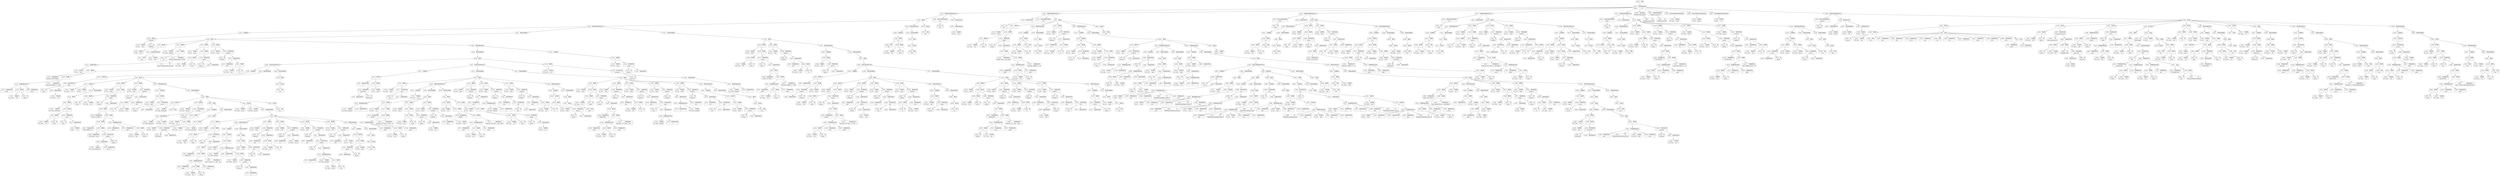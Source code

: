 digraph ast {
node [shape=none];
143362 [label=<<TABLE border='1' cellspacing='0' cellpadding='10' style='rounded' ><TR><TD border='0'>143362</TD><TD border='0'><B>Condition</B></TD></TR></TABLE>>];
143362 -> 143361 [weight=2];
143363 [label=<<TABLE border='1' cellspacing='0' cellpadding='10' style='rounded' ><TR><TD border='0'>143363</TD><TD border='0'><B>Variable</B></TD></TR><HR/><TR><TD border='0' cellpadding='5'>(747, 3258)</TD><TD border='0' cellpadding='5'>ids</TD></TR></TABLE>>];
143360 [label=<<TABLE border='1' cellspacing='0' cellpadding='10' style='rounded' ><TR><TD border='0'>143360</TD><TD border='0'><B>FunctionCall</B></TD></TR><HR/><TR><TD border='0' cellpadding='5' colspan='2'>empty</TD></TR></TABLE>>];
143360 -> 143357 [weight=2];
143360 -> 143359 [weight=2];
143361 [label=<<TABLE border='1' cellspacing='0' cellpadding='10' style='rounded' ><TR><TD border='0'>143361</TD><TD border='0'><B>UnaryOP</B></TD></TR><HR/><TR><TD border='0' cellpadding='5' colspan='2'>!</TD></TR></TABLE>>];
143361 -> 143360 [weight=2];
143366 [label=<<TABLE border='1' cellspacing='0' cellpadding='10' style='rounded' ><TR><TD border='0'>143366</TD><TD border='0'><B>Variable</B></TD></TR><HR/><TR><TD border='0' cellpadding='5'>(747, 3259)</TD><TD border='0' cellpadding='5'>database_ids</TD></TR></TABLE>>];
143367 [label=<<TABLE border='1' cellspacing='0' cellpadding='10' style='rounded' ><TR><TD border='0'>143367</TD><TD border='0'><B>BinOP</B></TD></TR><HR/><TR><TD border='0' cellpadding='5' colspan='2'>=</TD></TR></TABLE>>];
143367 -> 143366 [weight=2];
143367 -> 143375 [weight=2];
143364 [label=<<TABLE border='1' cellspacing='0' cellpadding='10' style='rounded' ><TR><TD border='0'>143364</TD><TD border='0'><B>Variable</B></TD></TR><HR/><TR><TD border='0' cellpadding='5'>(0, 831)</TD><TD border='0' cellpadding='5'>id</TD></TR></TABLE>>];
143370 [label=<<TABLE border='1' cellspacing='0' cellpadding='10' style='rounded' ><TR><TD border='0'>143370</TD><TD border='0'><B>BinOP</B></TD></TR><HR/><TR><TD border='0' cellpadding='5' colspan='2'>-&gt;</TD></TR></TABLE>>];
143370 -> 143368 [weight=2];
143370 -> 143369 [weight=2];
143371 [label=<<TABLE border='1' cellspacing='0' cellpadding='10' style='rounded' ><TR><TD border='0'>143371</TD><TD border='0'><B>Id</B></TD></TR><HR/><TR><TD border='0' cellpadding='5' colspan='2'>quote</TD></TR></TABLE>>];
143368 [label=<<TABLE border='1' cellspacing='0' cellpadding='10' style='rounded' ><TR><TD border='0'>143368</TD><TD border='0'><B>Variable</B></TD></TR><HR/><TR><TD border='0' cellpadding='5'>(747, 3253)</TD><TD border='0' cellpadding='5'>this</TD></TR></TABLE>>];
143369 [label=<<TABLE border='1' cellspacing='0' cellpadding='10' style='rounded' ><TR><TD border='0'>143369</TD><TD border='0'><B>Id</B></TD></TR><HR/><TR><TD border='0' cellpadding='5' colspan='2'>mysql</TD></TR></TABLE>>];
143374 [label=<<TABLE border='1' cellspacing='0' cellpadding='10' style='rounded' ><TR><TD border='0'>143374</TD><TD border='0'><B>MethodCall</B></TD></TR><HR/><TR><TD border='0' cellpadding='5' colspan='2'>quote</TD></TR></TABLE>>];
143374 -> 143371 [weight=2];
143374 -> 143373 [weight=2];
143375 [label=<<TABLE border='1' cellspacing='0' cellpadding='10' style='rounded' ><TR><TD border='0'>143375</TD><TD border='0'><B>BinOP</B></TD></TR><HR/><TR><TD border='0' cellpadding='5' colspan='2'>-&gt;</TD></TR></TABLE>>];
143375 -> 143370 [weight=2];
143375 -> 143374 [weight=2];
143372 [label=<<TABLE border='1' cellspacing='0' cellpadding='10' style='rounded' ><TR><TD border='0'>143372</TD><TD border='0'><B>Variable</B></TD></TR><HR/><TR><TD border='0' cellpadding='5'>(0, 831)</TD><TD border='0' cellpadding='5'>id</TD></TR></TABLE>>];
143373 [label=<<TABLE border='1' cellspacing='0' cellpadding='10' style='rounded' ><TR><TD border='0'>143373</TD><TD border='0'><B>ArgumentList</B></TD></TR></TABLE>>];
143373 -> 143372 [weight=2];
143378 [label=<<TABLE border='1' cellspacing='0' cellpadding='10' style='rounded' ><TR><TD border='0'>143378</TD><TD border='0'><B>StatementBody</B></TD></TR></TABLE>>];
143378 -> 143376 [weight=2];
143379 [label=<<TABLE border='1' cellspacing='0' cellpadding='10' style='rounded' ><TR><TD border='0'>143379</TD><TD border='0'><B>Variable</B></TD></TR><HR/><TR><TD border='0' cellpadding='5'>(0, 1137)</TD><TD border='0' cellpadding='5'>query</TD></TR></TABLE>>];
143376 [label=<<TABLE border='1' cellspacing='0' cellpadding='10' style='rounded' ><TR><TD border='0'>143376</TD><TD border='0'><B>Block</B></TD></TR></TABLE>>];
143376 -> 143367 [weight=2];
143377 [label=<<TABLE border='1' cellspacing='0' cellpadding='10' style='rounded' ><TR><TD border='0'>143377</TD><TD border='0'><B>ForEach</B></TD></TR></TABLE>>];
143377 -> 143363 [weight=2];
143377 -> 143364 [weight=2];
143377 -> 143378 [weight=2];
143382 [label=<<TABLE border='1' cellspacing='0' cellpadding='10' style='rounded' ><TR><TD border='0'>143382</TD><TD border='0'><B>Id</B></TD></TR><HR/><TR><TD border='0' cellpadding='5' colspan='2'>mysql</TD></TR></TABLE>>];
143383 [label=<<TABLE border='1' cellspacing='0' cellpadding='10' style='rounded' ><TR><TD border='0'>143383</TD><TD border='0'><B>BinOP</B></TD></TR><HR/><TR><TD border='0' cellpadding='5' colspan='2'>-&gt;</TD></TR></TABLE>>];
143383 -> 143381 [weight=2];
143383 -> 143382 [weight=2];
143380 [label=<<TABLE border='1' cellspacing='0' cellpadding='10' style='rounded' ><TR><TD border='0'>143380</TD><TD border='0'><B>BinOP</B></TD></TR><HR/><TR><TD border='0' cellpadding='5' colspan='2'>=</TD></TR></TABLE>>];
143380 -> 143379 [weight=2];
143380 -> 143405 [weight=2];
143381 [label=<<TABLE border='1' cellspacing='0' cellpadding='10' style='rounded' ><TR><TD border='0'>143381</TD><TD border='0'><B>Variable</B></TD></TR><HR/><TR><TD border='0' cellpadding='5'>(747, 3253)</TD><TD border='0' cellpadding='5'>this</TD></TR></TABLE>>];
143386 [label=<<TABLE border='1' cellspacing='0' cellpadding='10' style='rounded' ><TR><TD border='0'>143386</TD><TD border='0'><B>BinOP</B></TD></TR><HR/><TR><TD border='0' cellpadding='5' colspan='2'>.</TD></TR></TABLE>>];
143386 -> 143385 [weight=2];
143386 -> 143393 [weight=2];
143387 [label=<<TABLE border='1' cellspacing='0' cellpadding='10' style='rounded' ><TR><TD border='0'>143387</TD><TD border='0'><B>Variable</B></TD></TR><HR/><TR><TD border='0' cellpadding='5'>(747, 3253)</TD><TD border='0' cellpadding='5'>this</TD></TR></TABLE>>];
143384 [label=<<TABLE border='1' cellspacing='0' cellpadding='10' style='rounded' ><TR><TD border='0'>143384</TD><TD border='0'><B>Id</B></TD></TR><HR/><TR><TD border='0' cellpadding='5' colspan='2'>prepare</TD></TR></TABLE>>];
143385 [label=<<TABLE border='1' cellspacing='0' cellpadding='10' style='rounded' ><TR><TD border='0'>143385</TD><TD border='0'><B>StringLiteral</B></TD></TR><HR/><TR><TD border='0' cellpadding='5' colspan='2'>SELECT `id` FROM `</TD></TR></TABLE>>];
143390 [label=<<TABLE border='1' cellspacing='0' cellpadding='10' style='rounded' ><TR><TD border='0'>143390</TD><TD border='0'><B>StringLiteral</B></TD></TR><HR/><TR><TD border='0' cellpadding='5' colspan='2'>extras</TD></TR></TABLE>>];
143391 [label=<<TABLE border='1' cellspacing='0' cellpadding='10' style='rounded' ><TR><TD border='0'>143391</TD><TD border='0'><B>StringLiteral</B></TD></TR><HR/><TR><TD border='0' cellpadding='5' colspan='2'>prefix</TD></TR></TABLE>>];
143388 [label=<<TABLE border='1' cellspacing='0' cellpadding='10' style='rounded' ><TR><TD border='0'>143388</TD><TD border='0'><B>Id</B></TD></TR><HR/><TR><TD border='0' cellpadding='5' colspan='2'>options</TD></TR></TABLE>>];
143389 [label=<<TABLE border='1' cellspacing='0' cellpadding='10' style='rounded' ><TR><TD border='0'>143389</TD><TD border='0'><B>BinOP</B></TD></TR><HR/><TR><TD border='0' cellpadding='5' colspan='2'>-&gt;</TD></TR></TABLE>>];
143389 -> 143387 [weight=2];
143389 -> 143388 [weight=2];
143394 [label=<<TABLE border='1' cellspacing='0' cellpadding='10' style='rounded' ><TR><TD border='0'>143394</TD><TD border='0'><B>StringLiteral</B></TD></TR><HR/><TR><TD border='0' cellpadding='5' colspan='2'>items` WHERE `id` = </TD></TR></TABLE>>];
143395 [label=<<TABLE border='1' cellspacing='0' cellpadding='10' style='rounded' ><TR><TD border='0'>143395</TD><TD border='0'><B>BinOP</B></TD></TR><HR/><TR><TD border='0' cellpadding='5' colspan='2'>.</TD></TR></TABLE>>];
143395 -> 143394 [weight=2];
143395 -> 143401 [weight=2];
143392 [label=<<TABLE border='1' cellspacing='0' cellpadding='10' style='rounded' ><TR><TD border='0'>143392</TD><TD border='0'><B>PostfixExpression</B></TD></TR></TABLE>>];
143392 -> 143389 [weight=2];
143392 -> 143390 [weight=2];
143392 -> 143391 [weight=2];
143393 [label=<<TABLE border='1' cellspacing='0' cellpadding='10' style='rounded' ><TR><TD border='0'>143393</TD><TD border='0'><B>BinOP</B></TD></TR><HR/><TR><TD border='0' cellpadding='5' colspan='2'>.</TD></TR></TABLE>>];
143393 -> 143392 [weight=2];
143393 -> 143395 [weight=2];
143398 [label=<<TABLE border='1' cellspacing='0' cellpadding='10' style='rounded' ><TR><TD border='0'>143398</TD><TD border='0'><B>Variable</B></TD></TR><HR/><TR><TD border='0' cellpadding='5'>(747, 3259)</TD><TD border='0' cellpadding='5'>database_ids</TD></TR></TABLE>>];
143399 [label=<<TABLE border='1' cellspacing='0' cellpadding='10' style='rounded' ><TR><TD border='0'>143399</TD><TD border='0'><B>ArgumentList</B></TD></TR></TABLE>>];
143399 -> 143397 [weight=2];
143399 -> 143398 [weight=2];
143396 [label=<<TABLE border='1' cellspacing='0' cellpadding='10' style='rounded' ><TR><TD border='0'>143396</TD><TD border='0'><B>Id</B></TD></TR><HR/><TR><TD border='0' cellpadding='5' colspan='2'>implode</TD></TR></TABLE>>];
143397 [label=<<TABLE border='1' cellspacing='0' cellpadding='10' style='rounded' ><TR><TD border='0'>143397</TD><TD border='0'><B>StringLiteral</B></TD></TR><HR/><TR><TD border='0' cellpadding='5' colspan='2'> OR `id` = </TD></TR></TABLE>>];
143402 [label=<<TABLE border='1' cellspacing='0' cellpadding='10' style='rounded' ><TR><TD border='0'>143402</TD><TD border='0'><B>StringLiteral</B></TD></TR><HR/><TR><TD border='0' cellpadding='5' colspan='2'> AND `feed_id` = :feed</TD></TR></TABLE>>];
143403 [label=<<TABLE border='1' cellspacing='0' cellpadding='10' style='rounded' ><TR><TD border='0'>143403</TD><TD border='0'><B>ArgumentList</B></TD></TR></TABLE>>];
143403 -> 143386 [weight=2];
143400 [label=<<TABLE border='1' cellspacing='0' cellpadding='10' style='rounded' ><TR><TD border='0'>143400</TD><TD border='0'><B>FunctionCall</B></TD></TR><HR/><TR><TD border='0' cellpadding='5' colspan='2'>implode</TD></TR></TABLE>>];
143400 -> 143396 [weight=2];
143400 -> 143399 [weight=2];
143401 [label=<<TABLE border='1' cellspacing='0' cellpadding='10' style='rounded' ><TR><TD border='0'>143401</TD><TD border='0'><B>BinOP</B></TD></TR><HR/><TR><TD border='0' cellpadding='5' colspan='2'>.</TD></TR></TABLE>>];
143401 -> 143400 [weight=2];
143401 -> 143402 [weight=2];
143406 [label=<<TABLE border='1' cellspacing='0' cellpadding='10' style='rounded' ><TR><TD border='0'>143406</TD><TD border='0'><B>Variable</B></TD></TR><HR/><TR><TD border='0' cellpadding='5'>(0, 1137)</TD><TD border='0' cellpadding='5'>query</TD></TR></TABLE>>];
143407 [label=<<TABLE border='1' cellspacing='0' cellpadding='10' style='rounded' ><TR><TD border='0'>143407</TD><TD border='0'><B>Id</B></TD></TR><HR/><TR><TD border='0' cellpadding='5' colspan='2'>bindValue</TD></TR></TABLE>>];
143404 [label=<<TABLE border='1' cellspacing='0' cellpadding='10' style='rounded' ><TR><TD border='0'>143404</TD><TD border='0'><B>MethodCall</B></TD></TR><HR/><TR><TD border='0' cellpadding='5' colspan='2'>prepare</TD></TR></TABLE>>];
143404 -> 143384 [weight=2];
143404 -> 143403 [weight=2];
143405 [label=<<TABLE border='1' cellspacing='0' cellpadding='10' style='rounded' ><TR><TD border='0'>143405</TD><TD border='0'><B>BinOP</B></TD></TR><HR/><TR><TD border='0' cellpadding='5' colspan='2'>-&gt;</TD></TR></TABLE>>];
143405 -> 143383 [weight=2];
143405 -> 143404 [weight=2];
143410 [label=<<TABLE border='1' cellspacing='0' cellpadding='10' style='rounded' ><TR><TD border='0'>143410</TD><TD border='0'><B>Id</B></TD></TR><HR/><TR><TD border='0' cellpadding='5' colspan='2'>id</TD></TR></TABLE>>];
143411 [label=<<TABLE border='1' cellspacing='0' cellpadding='10' style='rounded' ><TR><TD border='0'>143411</TD><TD border='0'><B>BinOP</B></TD></TR><HR/><TR><TD border='0' cellpadding='5' colspan='2'>-&gt;</TD></TR></TABLE>>];
143411 -> 143409 [weight=2];
143411 -> 143410 [weight=2];
143408 [label=<<TABLE border='1' cellspacing='0' cellpadding='10' style='rounded' ><TR><TD border='0'>143408</TD><TD border='0'><B>StringLiteral</B></TD></TR><HR/><TR><TD border='0' cellpadding='5' colspan='2'>:feed</TD></TR></TABLE>>];
143409 [label=<<TABLE border='1' cellspacing='0' cellpadding='10' style='rounded' ><TR><TD border='0'>143409</TD><TD border='0'><B>Variable</B></TD></TR><HR/><TR><TD border='0' cellpadding='5'>(747, 3253)</TD><TD border='0' cellpadding='5'>this</TD></TR></TABLE>>];
143414 [label=<<TABLE border='1' cellspacing='0' cellpadding='10' style='rounded' ><TR><TD border='0'>143414</TD><TD border='0'><B>BinOP</B></TD></TR><HR/><TR><TD border='0' cellpadding='5' colspan='2'>-&gt;</TD></TR></TABLE>>];
143414 -> 143406 [weight=2];
143414 -> 143413 [weight=2];
143415 [label=<<TABLE border='1' cellspacing='0' cellpadding='10' style='rounded' ><TR><TD border='0'>143415</TD><TD border='0'><B>Variable</B></TD></TR><HR/><TR><TD border='0' cellpadding='5'>(0, 1137)</TD><TD border='0' cellpadding='5'>query</TD></TR></TABLE>>];
143412 [label=<<TABLE border='1' cellspacing='0' cellpadding='10' style='rounded' ><TR><TD border='0'>143412</TD><TD border='0'><B>ArgumentList</B></TD></TR></TABLE>>];
143412 -> 143408 [weight=2];
143412 -> 143411 [weight=2];
143413 [label=<<TABLE border='1' cellspacing='0' cellpadding='10' style='rounded' ><TR><TD border='0'>143413</TD><TD border='0'><B>MethodCall</B></TD></TR><HR/><TR><TD border='0' cellpadding='5' colspan='2'>bindValue</TD></TR></TABLE>>];
143413 -> 143407 [weight=2];
143413 -> 143412 [weight=2];
143418 [label=<<TABLE border='1' cellspacing='0' cellpadding='10' style='rounded' ><TR><TD border='0'>143418</TD><TD border='0'><B>MethodCall</B></TD></TR><HR/><TR><TD border='0' cellpadding='5' colspan='2'>execute</TD></TR></TABLE>>];
143418 -> 143416 [weight=2];
143418 -> 143417 [weight=2];
143419 [label=<<TABLE border='1' cellspacing='0' cellpadding='10' style='rounded' ><TR><TD border='0'>143419</TD><TD border='0'><B>BinOP</B></TD></TR><HR/><TR><TD border='0' cellpadding='5' colspan='2'>-&gt;</TD></TR></TABLE>>];
143419 -> 143415 [weight=2];
143419 -> 143418 [weight=2];
143416 [label=<<TABLE border='1' cellspacing='0' cellpadding='10' style='rounded' ><TR><TD border='0'>143416</TD><TD border='0'><B>Id</B></TD></TR><HR/><TR><TD border='0' cellpadding='5' colspan='2'>execute</TD></TR></TABLE>>];
143417 [label=<<TABLE border='1' cellspacing='0' cellpadding='10' style='rounded' ><TR><TD border='0'>143417</TD><TD border='0'><B>ArgumentList</B></TD></TR></TABLE>>];
143422 [label=<<TABLE border='1' cellspacing='0' cellpadding='10' style='rounded' ><TR><TD border='0'>143422</TD><TD border='0'><B>BinOP</B></TD></TR><HR/><TR><TD border='0' cellpadding='5' colspan='2'>=</TD></TR></TABLE>>];
143422 -> 143421 [weight=2];
143422 -> 143423 [weight=2];
143423 [label=<<TABLE border='1' cellspacing='0' cellpadding='10' style='rounded' ><TR><TD border='0'>143423</TD><TD border='0'><B>Array</B></TD></TR></TABLE>>];
143420 [label=<<TABLE border='1' cellspacing='0' cellpadding='10' style='rounded' ><TR><TD border='0'>143420</TD><TD border='0'><B>Condition</B></TD></TR></TABLE>>];
143420 -> 143419 [weight=2];
143421 [label=<<TABLE border='1' cellspacing='0' cellpadding='10' style='rounded' ><TR><TD border='0'>143421</TD><TD border='0'><B>Variable</B></TD></TR><HR/><TR><TD border='0' cellpadding='5'>(747, 3260)</TD><TD border='0' cellpadding='5'>existing_ids</TD></TR></TABLE>>];
143426 [label=<<TABLE border='1' cellspacing='0' cellpadding='10' style='rounded' ><TR><TD border='0'>143426</TD><TD border='0'><B>Variable</B></TD></TR><HR/><TR><TD border='0' cellpadding='5'>(0, 1137)</TD><TD border='0' cellpadding='5'>query</TD></TR></TABLE>>];
143427 [label=<<TABLE border='1' cellspacing='0' cellpadding='10' style='rounded' ><TR><TD border='0'>143427</TD><TD border='0'><B>Id</B></TD></TR><HR/><TR><TD border='0' cellpadding='5' colspan='2'>fetchColumn</TD></TR></TABLE>>];
143424 [label=<<TABLE border='1' cellspacing='0' cellpadding='10' style='rounded' ><TR><TD border='0'>143424</TD><TD border='0'><B>Variable</B></TD></TR><HR/><TR><TD border='0' cellpadding='5'>(747, 3255)</TD><TD border='0' cellpadding='5'>row</TD></TR></TABLE>>];
143425 [label=<<TABLE border='1' cellspacing='0' cellpadding='10' style='rounded' ><TR><TD border='0'>143425</TD><TD border='0'><B>BinOP</B></TD></TR><HR/><TR><TD border='0' cellpadding='5' colspan='2'>=</TD></TR></TABLE>>];
143425 -> 143424 [weight=2];
143425 -> 143430 [weight=2];
143430 [label=<<TABLE border='1' cellspacing='0' cellpadding='10' style='rounded' ><TR><TD border='0'>143430</TD><TD border='0'><B>BinOP</B></TD></TR><HR/><TR><TD border='0' cellpadding='5' colspan='2'>-&gt;</TD></TR></TABLE>>];
143430 -> 143426 [weight=2];
143430 -> 143429 [weight=2];
143431 [label=<<TABLE border='1' cellspacing='0' cellpadding='10' style='rounded' ><TR><TD border='0'>143431</TD><TD border='0'><B>Condition</B></TD></TR></TABLE>>];
143431 -> 143425 [weight=2];
143428 [label=<<TABLE border='1' cellspacing='0' cellpadding='10' style='rounded' ><TR><TD border='0'>143428</TD><TD border='0'><B>ArgumentList</B></TD></TR></TABLE>>];
143429 [label=<<TABLE border='1' cellspacing='0' cellpadding='10' style='rounded' ><TR><TD border='0'>143429</TD><TD border='0'><B>MethodCall</B></TD></TR><HR/><TR><TD border='0' cellpadding='5' colspan='2'>fetchColumn</TD></TR></TABLE>>];
143429 -> 143427 [weight=2];
143429 -> 143428 [weight=2];
143434 [label=<<TABLE border='1' cellspacing='0' cellpadding='10' style='rounded' ><TR><TD border='0'>143434</TD><TD border='0'><B>Variable</B></TD></TR><HR/><TR><TD border='0' cellpadding='5'>(747, 3255)</TD><TD border='0' cellpadding='5'>row</TD></TR></TABLE>>];
143435 [label=<<TABLE border='1' cellspacing='0' cellpadding='10' style='rounded' ><TR><TD border='0'>143435</TD><TD border='0'><B>Block</B></TD></TR></TABLE>>];
143435 -> 143433 [weight=2];
143432 [label=<<TABLE border='1' cellspacing='0' cellpadding='10' style='rounded' ><TR><TD border='0'>143432</TD><TD border='0'><B>Variable</B></TD></TR><HR/><TR><TD border='0' cellpadding='5'>(747, 3260)</TD><TD border='0' cellpadding='5'>existing_ids</TD></TR></TABLE>>];
143433 [label=<<TABLE border='1' cellspacing='0' cellpadding='10' style='rounded' ><TR><TD border='0'>143433</TD><TD border='0'><B>BinOP</B></TD></TR><HR/><TR><TD border='0' cellpadding='5' colspan='2'>=</TD></TR></TABLE>>];
143433 -> 143432 [weight=2];
143433 -> 143434 [weight=2];
143438 [label=<<TABLE border='1' cellspacing='0' cellpadding='10' style='rounded' ><TR><TD border='0'>143438</TD><TD border='0'><B>Variable</B></TD></TR><HR/><TR><TD border='0' cellpadding='5'>(747, 3261)</TD><TD border='0' cellpadding='5'>new_ids</TD></TR></TABLE>>];
143439 [label=<<TABLE border='1' cellspacing='0' cellpadding='10' style='rounded' ><TR><TD border='0'>143439</TD><TD border='0'><B>BinOP</B></TD></TR><HR/><TR><TD border='0' cellpadding='5' colspan='2'>=</TD></TR></TABLE>>];
143439 -> 143438 [weight=2];
143439 -> 143444 [weight=2];
143436 [label=<<TABLE border='1' cellspacing='0' cellpadding='10' style='rounded' ><TR><TD border='0'>143436</TD><TD border='0'><B>While</B></TD></TR></TABLE>>];
143436 -> 143431 [weight=2];
143436 -> 143437 [weight=2];
143437 [label=<<TABLE border='1' cellspacing='0' cellpadding='10' style='rounded' ><TR><TD border='0'>143437</TD><TD border='0'><B>StatementBody</B></TD></TR></TABLE>>];
143437 -> 143435 [weight=2];
143442 [label=<<TABLE border='1' cellspacing='0' cellpadding='10' style='rounded' ><TR><TD border='0'>143442</TD><TD border='0'><B>Variable</B></TD></TR><HR/><TR><TD border='0' cellpadding='5'>(747, 3260)</TD><TD border='0' cellpadding='5'>existing_ids</TD></TR></TABLE>>];
143443 [label=<<TABLE border='1' cellspacing='0' cellpadding='10' style='rounded' ><TR><TD border='0'>143443</TD><TD border='0'><B>ArgumentList</B></TD></TR></TABLE>>];
143443 -> 143441 [weight=2];
143443 -> 143442 [weight=2];
143440 [label=<<TABLE border='1' cellspacing='0' cellpadding='10' style='rounded' ><TR><TD border='0'>143440</TD><TD border='0'><B>Id</B></TD></TR><HR/><TR><TD border='0' cellpadding='5' colspan='2'>array_diff</TD></TR></TABLE>>];
143441 [label=<<TABLE border='1' cellspacing='0' cellpadding='10' style='rounded' ><TR><TD border='0'>143441</TD><TD border='0'><B>Variable</B></TD></TR><HR/><TR><TD border='0' cellpadding='5'>(747, 3258)</TD><TD border='0' cellpadding='5'>ids</TD></TR></TABLE>>];
143446 [label=<<TABLE border='1' cellspacing='0' cellpadding='10' style='rounded' ><TR><TD border='0'>143446</TD><TD border='0'><B>Variable</B></TD></TR><HR/><TR><TD border='0' cellpadding='5'>(747, 3262)</TD><TD border='0' cellpadding='5'>new_id</TD></TR></TABLE>>];
143444 [label=<<TABLE border='1' cellspacing='0' cellpadding='10' style='rounded' ><TR><TD border='0'>143444</TD><TD border='0'><B>FunctionCall</B></TD></TR><HR/><TR><TD border='0' cellpadding='5' colspan='2'>array_diff</TD></TR></TABLE>>];
143444 -> 143440 [weight=2];
143444 -> 143443 [weight=2];
143445 [label=<<TABLE border='1' cellspacing='0' cellpadding='10' style='rounded' ><TR><TD border='0'>143445</TD><TD border='0'><B>Variable</B></TD></TR><HR/><TR><TD border='0' cellpadding='5'>(747, 3261)</TD><TD border='0' cellpadding='5'>new_ids</TD></TR></TABLE>>];
143450 [label=<<TABLE border='1' cellspacing='0' cellpadding='10' style='rounded' ><TR><TD border='0'>143450</TD><TD border='0'><B>BinOP</B></TD></TR><HR/><TR><TD border='0' cellpadding='5' colspan='2'>=</TD></TR></TABLE>>];
143450 -> 143449 [weight=2];
143450 -> 143459 [weight=2];
143451 [label=<<TABLE border='1' cellspacing='0' cellpadding='10' style='rounded' ><TR><TD border='0'>143451</TD><TD border='0'><B>Variable</B></TD></TR><HR/><TR><TD border='0' cellpadding='5'>(747, 3256)</TD><TD border='0' cellpadding='5'>prepared</TD></TR></TABLE>>];
143449 [label=<<TABLE border='1' cellspacing='0' cellpadding='10' style='rounded' ><TR><TD border='0'>143449</TD><TD border='0'><B>Variable</B></TD></TR><HR/><TR><TD border='0' cellpadding='5'>(0, 477)</TD><TD border='0' cellpadding='5'>date</TD></TR></TABLE>>];
143454 [label=<<TABLE border='1' cellspacing='0' cellpadding='10' style='rounded' ><TR><TD border='0'>143454</TD><TD border='0'><B>Id</B></TD></TR><HR/><TR><TD border='0' cellpadding='5' colspan='2'>get_date</TD></TR></TABLE>>];
143455 [label=<<TABLE border='1' cellspacing='0' cellpadding='10' style='rounded' ><TR><TD border='0'>143455</TD><TD border='0'><B>StringLiteral</B></TD></TR><HR/><TR><TD border='0' cellpadding='5' colspan='2'>U</TD></TR></TABLE>>];
143452 [label=<<TABLE border='1' cellspacing='0' cellpadding='10' style='rounded' ><TR><TD border='0'>143452</TD><TD border='0'><B>IntegerLiteral</B></TD></TR><HR/><TR><TD border='0' cellpadding='5' colspan='2'>1</TD></TR></TABLE>>];
143453 [label=<<TABLE border='1' cellspacing='0' cellpadding='10' style='rounded' ><TR><TD border='0'>143453</TD><TD border='0'><B>Variable</B></TD></TR><HR/><TR><TD border='0' cellpadding='5'>(747, 3262)</TD><TD border='0' cellpadding='5'>new_id</TD></TR></TABLE>>];
143458 [label=<<TABLE border='1' cellspacing='0' cellpadding='10' style='rounded' ><TR><TD border='0'>143458</TD><TD border='0'><B>BinOP</B></TD></TR><HR/><TR><TD border='0' cellpadding='5' colspan='2'>-&gt;</TD></TR></TABLE>>];
143458 -> 143453 [weight=2];
143458 -> 143457 [weight=2];
143459 [label=<<TABLE border='1' cellspacing='0' cellpadding='10' style='rounded' ><TR><TD border='0'>143459</TD><TD border='0'><B>PostfixExpression</B></TD></TR></TABLE>>];
143459 -> 143451 [weight=2];
143459 -> 143452 [weight=2];
143459 -> 143458 [weight=2];
143456 [label=<<TABLE border='1' cellspacing='0' cellpadding='10' style='rounded' ><TR><TD border='0'>143456</TD><TD border='0'><B>ArgumentList</B></TD></TR></TABLE>>];
143456 -> 143455 [weight=2];
143457 [label=<<TABLE border='1' cellspacing='0' cellpadding='10' style='rounded' ><TR><TD border='0'>143457</TD><TD border='0'><B>MethodCall</B></TD></TR><HR/><TR><TD border='0' cellpadding='5' colspan='2'>get_date</TD></TR></TABLE>>];
143457 -> 143454 [weight=2];
143457 -> 143456 [weight=2];
143462 [label=<<TABLE border='1' cellspacing='0' cellpadding='10' style='rounded' ><TR><TD border='0'>143462</TD><TD border='0'><B>Variable</B></TD></TR><HR/><TR><TD border='0' cellpadding='5'>(0, 477)</TD><TD border='0' cellpadding='5'>date</TD></TR></TABLE>>];
143463 [label=<<TABLE border='1' cellspacing='0' cellpadding='10' style='rounded' ><TR><TD border='0'>143463</TD><TD border='0'><B>BinOP</B></TD></TR><HR/><TR><TD border='0' cellpadding='5' colspan='2'>=</TD></TR></TABLE>>];
143463 -> 143462 [weight=2];
143463 -> 143466 [weight=2];
143460 [label=<<TABLE border='1' cellspacing='0' cellpadding='10' style='rounded' ><TR><TD border='0'>143460</TD><TD border='0'><B>UnaryOP</B></TD></TR><HR/><TR><TD border='0' cellpadding='5' colspan='2'>!</TD></TR></TABLE>>];
143460 -> 143450 [weight=2];
143461 [label=<<TABLE border='1' cellspacing='0' cellpadding='10' style='rounded' ><TR><TD border='0'>143461</TD><TD border='0'><B>Condition</B></TD></TR></TABLE>>];
143461 -> 143460 [weight=2];
143466 [label=<<TABLE border='1' cellspacing='0' cellpadding='10' style='rounded' ><TR><TD border='0'>143466</TD><TD border='0'><B>FunctionCall</B></TD></TR><HR/><TR><TD border='0' cellpadding='5' colspan='2'>time</TD></TR></TABLE>>];
143466 -> 143464 [weight=2];
143466 -> 143465 [weight=2];
143467 [label=<<TABLE border='1' cellspacing='0' cellpadding='10' style='rounded' ><TR><TD border='0'>143467</TD><TD border='0'><B>Block</B></TD></TR></TABLE>>];
143467 -> 143463 [weight=2];
143464 [label=<<TABLE border='1' cellspacing='0' cellpadding='10' style='rounded' ><TR><TD border='0'>143464</TD><TD border='0'><B>Id</B></TD></TR><HR/><TR><TD border='0' cellpadding='5' colspan='2'>time</TD></TR></TABLE>>];
143465 [label=<<TABLE border='1' cellspacing='0' cellpadding='10' style='rounded' ><TR><TD border='0'>143465</TD><TD border='0'><B>ArgumentList</B></TD></TR></TABLE>>];
143470 [label=<<TABLE border='1' cellspacing='0' cellpadding='10' style='rounded' ><TR><TD border='0'>143470</TD><TD border='0'><B>Variable</B></TD></TR><HR/><TR><TD border='0' cellpadding='5'>(0, 1137)</TD><TD border='0' cellpadding='5'>query</TD></TR></TABLE>>];
143471 [label=<<TABLE border='1' cellspacing='0' cellpadding='10' style='rounded' ><TR><TD border='0'>143471</TD><TD border='0'><B>BinOP</B></TD></TR><HR/><TR><TD border='0' cellpadding='5' colspan='2'>=</TD></TR></TABLE>>];
143471 -> 143470 [weight=2];
143471 -> 143488 [weight=2];
143468 [label=<<TABLE border='1' cellspacing='0' cellpadding='10' style='rounded' ><TR><TD border='0'>143468</TD><TD border='0'><B>IfThenStatement</B></TD></TR></TABLE>>];
143468 -> 143461 [weight=2];
143468 -> 143469 [weight=2];
143469 [label=<<TABLE border='1' cellspacing='0' cellpadding='10' style='rounded' ><TR><TD border='0'>143469</TD><TD border='0'><B>StatementBody</B></TD></TR></TABLE>>];
143469 -> 143467 [weight=2];
143474 [label=<<TABLE border='1' cellspacing='0' cellpadding='10' style='rounded' ><TR><TD border='0'>143474</TD><TD border='0'><B>BinOP</B></TD></TR><HR/><TR><TD border='0' cellpadding='5' colspan='2'>-&gt;</TD></TR></TABLE>>];
143474 -> 143472 [weight=2];
143474 -> 143473 [weight=2];
143475 [label=<<TABLE border='1' cellspacing='0' cellpadding='10' style='rounded' ><TR><TD border='0'>143475</TD><TD border='0'><B>Id</B></TD></TR><HR/><TR><TD border='0' cellpadding='5' colspan='2'>prepare</TD></TR></TABLE>>];
143472 [label=<<TABLE border='1' cellspacing='0' cellpadding='10' style='rounded' ><TR><TD border='0'>143472</TD><TD border='0'><B>Variable</B></TD></TR><HR/><TR><TD border='0' cellpadding='5'>(747, 3253)</TD><TD border='0' cellpadding='5'>this</TD></TR></TABLE>>];
143473 [label=<<TABLE border='1' cellspacing='0' cellpadding='10' style='rounded' ><TR><TD border='0'>143473</TD><TD border='0'><B>Id</B></TD></TR><HR/><TR><TD border='0' cellpadding='5' colspan='2'>mysql</TD></TR></TABLE>>];
143478 [label=<<TABLE border='1' cellspacing='0' cellpadding='10' style='rounded' ><TR><TD border='0'>143478</TD><TD border='0'><B>Variable</B></TD></TR><HR/><TR><TD border='0' cellpadding='5'>(747, 3253)</TD><TD border='0' cellpadding='5'>this</TD></TR></TABLE>>];
143479 [label=<<TABLE border='1' cellspacing='0' cellpadding='10' style='rounded' ><TR><TD border='0'>143479</TD><TD border='0'><B>Id</B></TD></TR><HR/><TR><TD border='0' cellpadding='5' colspan='2'>options</TD></TR></TABLE>>];
143476 [label=<<TABLE border='1' cellspacing='0' cellpadding='10' style='rounded' ><TR><TD border='0'>143476</TD><TD border='0'><B>StringLiteral</B></TD></TR><HR/><TR><TD border='0' cellpadding='5' colspan='2'>INSERT INTO `</TD></TR></TABLE>>];
143477 [label=<<TABLE border='1' cellspacing='0' cellpadding='10' style='rounded' ><TR><TD border='0'>143477</TD><TD border='0'><B>BinOP</B></TD></TR><HR/><TR><TD border='0' cellpadding='5' colspan='2'>.</TD></TR></TABLE>>];
143477 -> 143476 [weight=2];
143477 -> 143484 [weight=2];
143482 [label=<<TABLE border='1' cellspacing='0' cellpadding='10' style='rounded' ><TR><TD border='0'>143482</TD><TD border='0'><B>StringLiteral</B></TD></TR><HR/><TR><TD border='0' cellpadding='5' colspan='2'>prefix</TD></TR></TABLE>>];
143483 [label=<<TABLE border='1' cellspacing='0' cellpadding='10' style='rounded' ><TR><TD border='0'>143483</TD><TD border='0'><B>PostfixExpression</B></TD></TR></TABLE>>];
143483 -> 143480 [weight=2];
143483 -> 143481 [weight=2];
143483 -> 143482 [weight=2];
143480 [label=<<TABLE border='1' cellspacing='0' cellpadding='10' style='rounded' ><TR><TD border='0'>143480</TD><TD border='0'><B>BinOP</B></TD></TR><HR/><TR><TD border='0' cellpadding='5' colspan='2'>-&gt;</TD></TR></TABLE>>];
143480 -> 143478 [weight=2];
143480 -> 143479 [weight=2];
143481 [label=<<TABLE border='1' cellspacing='0' cellpadding='10' style='rounded' ><TR><TD border='0'>143481</TD><TD border='0'><B>StringLiteral</B></TD></TR><HR/><TR><TD border='0' cellpadding='5' colspan='2'>extras</TD></TR></TABLE>>];
143486 [label=<<TABLE border='1' cellspacing='0' cellpadding='10' style='rounded' ><TR><TD border='0'>143486</TD><TD border='0'><B>ArgumentList</B></TD></TR></TABLE>>];
143486 -> 143477 [weight=2];
143487 [label=<<TABLE border='1' cellspacing='0' cellpadding='10' style='rounded' ><TR><TD border='0'>143487</TD><TD border='0'><B>MethodCall</B></TD></TR><HR/><TR><TD border='0' cellpadding='5' colspan='2'>prepare</TD></TR></TABLE>>];
143487 -> 143475 [weight=2];
143487 -> 143486 [weight=2];
143484 [label=<<TABLE border='1' cellspacing='0' cellpadding='10' style='rounded' ><TR><TD border='0'>143484</TD><TD border='0'><B>BinOP</B></TD></TR><HR/><TR><TD border='0' cellpadding='5' colspan='2'>.</TD></TR></TABLE>>];
143484 -> 143483 [weight=2];
143484 -> 143485 [weight=2];
143485 [label=<<TABLE border='1' cellspacing='0' cellpadding='10' style='rounded' ><TR><TD border='0'>143485</TD><TD border='0'><B>StringLiteral</B></TD></TR><HR/><TR><TD border='0' cellpadding='5' colspan='2'>items` (`feed_id`, `id`, `data`, `pos...</TD></TR></TABLE>>];
143490 [label=<<TABLE border='1' cellspacing='0' cellpadding='10' style='rounded' ><TR><TD border='0'>143490</TD><TD border='0'><B>Id</B></TD></TR><HR/><TR><TD border='0' cellpadding='5' colspan='2'>bindValue</TD></TR></TABLE>>];
143491 [label=<<TABLE border='1' cellspacing='0' cellpadding='10' style='rounded' ><TR><TD border='0'>143491</TD><TD border='0'><B>StringLiteral</B></TD></TR><HR/><TR><TD border='0' cellpadding='5' colspan='2'>:feed</TD></TR></TABLE>>];
143488 [label=<<TABLE border='1' cellspacing='0' cellpadding='10' style='rounded' ><TR><TD border='0'>143488</TD><TD border='0'><B>BinOP</B></TD></TR><HR/><TR><TD border='0' cellpadding='5' colspan='2'>-&gt;</TD></TR></TABLE>>];
143488 -> 143474 [weight=2];
143488 -> 143487 [weight=2];
143489 [label=<<TABLE border='1' cellspacing='0' cellpadding='10' style='rounded' ><TR><TD border='0'>143489</TD><TD border='0'><B>Variable</B></TD></TR><HR/><TR><TD border='0' cellpadding='5'>(0, 1137)</TD><TD border='0' cellpadding='5'>query</TD></TR></TABLE>>];
143494 [label=<<TABLE border='1' cellspacing='0' cellpadding='10' style='rounded' ><TR><TD border='0'>143494</TD><TD border='0'><B>BinOP</B></TD></TR><HR/><TR><TD border='0' cellpadding='5' colspan='2'>-&gt;</TD></TR></TABLE>>];
143494 -> 143492 [weight=2];
143494 -> 143493 [weight=2];
143495 [label=<<TABLE border='1' cellspacing='0' cellpadding='10' style='rounded' ><TR><TD border='0'>143495</TD><TD border='0'><B>ArgumentList</B></TD></TR></TABLE>>];
143495 -> 143491 [weight=2];
143495 -> 143494 [weight=2];
143492 [label=<<TABLE border='1' cellspacing='0' cellpadding='10' style='rounded' ><TR><TD border='0'>143492</TD><TD border='0'><B>Variable</B></TD></TR><HR/><TR><TD border='0' cellpadding='5'>(747, 3253)</TD><TD border='0' cellpadding='5'>this</TD></TR></TABLE>>];
143493 [label=<<TABLE border='1' cellspacing='0' cellpadding='10' style='rounded' ><TR><TD border='0'>143493</TD><TD border='0'><B>Id</B></TD></TR><HR/><TR><TD border='0' cellpadding='5' colspan='2'>id</TD></TR></TABLE>>];
143498 [label=<<TABLE border='1' cellspacing='0' cellpadding='10' style='rounded' ><TR><TD border='0'>143498</TD><TD border='0'><B>Variable</B></TD></TR><HR/><TR><TD border='0' cellpadding='5'>(0, 1137)</TD><TD border='0' cellpadding='5'>query</TD></TR></TABLE>>];
143499 [label=<<TABLE border='1' cellspacing='0' cellpadding='10' style='rounded' ><TR><TD border='0'>143499</TD><TD border='0'><B>Id</B></TD></TR><HR/><TR><TD border='0' cellpadding='5' colspan='2'>bindValue</TD></TR></TABLE>>];
143496 [label=<<TABLE border='1' cellspacing='0' cellpadding='10' style='rounded' ><TR><TD border='0'>143496</TD><TD border='0'><B>MethodCall</B></TD></TR><HR/><TR><TD border='0' cellpadding='5' colspan='2'>bindValue</TD></TR></TABLE>>];
143496 -> 143490 [weight=2];
143496 -> 143495 [weight=2];
143497 [label=<<TABLE border='1' cellspacing='0' cellpadding='10' style='rounded' ><TR><TD border='0'>143497</TD><TD border='0'><B>BinOP</B></TD></TR><HR/><TR><TD border='0' cellpadding='5' colspan='2'>-&gt;</TD></TR></TABLE>>];
143497 -> 143489 [weight=2];
143497 -> 143496 [weight=2];
143502 [label=<<TABLE border='1' cellspacing='0' cellpadding='10' style='rounded' ><TR><TD border='0'>143502</TD><TD border='0'><B>ArgumentList</B></TD></TR></TABLE>>];
143502 -> 143500 [weight=2];
143502 -> 143501 [weight=2];
143503 [label=<<TABLE border='1' cellspacing='0' cellpadding='10' style='rounded' ><TR><TD border='0'>143503</TD><TD border='0'><B>MethodCall</B></TD></TR><HR/><TR><TD border='0' cellpadding='5' colspan='2'>bindValue</TD></TR></TABLE>>];
143503 -> 143499 [weight=2];
143503 -> 143502 [weight=2];
143500 [label=<<TABLE border='1' cellspacing='0' cellpadding='10' style='rounded' ><TR><TD border='0'>143500</TD><TD border='0'><B>StringLiteral</B></TD></TR><HR/><TR><TD border='0' cellpadding='5' colspan='2'>:id</TD></TR></TABLE>>];
143501 [label=<<TABLE border='1' cellspacing='0' cellpadding='10' style='rounded' ><TR><TD border='0'>143501</TD><TD border='0'><B>Variable</B></TD></TR><HR/><TR><TD border='0' cellpadding='5'>(747, 3262)</TD><TD border='0' cellpadding='5'>new_id</TD></TR></TABLE>>];
143506 [label=<<TABLE border='1' cellspacing='0' cellpadding='10' style='rounded' ><TR><TD border='0'>143506</TD><TD border='0'><B>Id</B></TD></TR><HR/><TR><TD border='0' cellpadding='5' colspan='2'>bindValue</TD></TR></TABLE>>];
143507 [label=<<TABLE border='1' cellspacing='0' cellpadding='10' style='rounded' ><TR><TD border='0'>143507</TD><TD border='0'><B>StringLiteral</B></TD></TR><HR/><TR><TD border='0' cellpadding='5' colspan='2'>:data</TD></TR></TABLE>>];
143504 [label=<<TABLE border='1' cellspacing='0' cellpadding='10' style='rounded' ><TR><TD border='0'>143504</TD><TD border='0'><B>BinOP</B></TD></TR><HR/><TR><TD border='0' cellpadding='5' colspan='2'>-&gt;</TD></TR></TABLE>>];
143504 -> 143498 [weight=2];
143504 -> 143503 [weight=2];
143505 [label=<<TABLE border='1' cellspacing='0' cellpadding='10' style='rounded' ><TR><TD border='0'>143505</TD><TD border='0'><B>Variable</B></TD></TR><HR/><TR><TD border='0' cellpadding='5'>(0, 1137)</TD><TD border='0' cellpadding='5'>query</TD></TR></TABLE>>];
143510 [label=<<TABLE border='1' cellspacing='0' cellpadding='10' style='rounded' ><TR><TD border='0'>143510</TD><TD border='0'><B>IntegerLiteral</B></TD></TR><HR/><TR><TD border='0' cellpadding='5' colspan='2'>1</TD></TR></TABLE>>];
143511 [label=<<TABLE border='1' cellspacing='0' cellpadding='10' style='rounded' ><TR><TD border='0'>143511</TD><TD border='0'><B>Variable</B></TD></TR><HR/><TR><TD border='0' cellpadding='5'>(747, 3262)</TD><TD border='0' cellpadding='5'>new_id</TD></TR></TABLE>>];
143508 [label=<<TABLE border='1' cellspacing='0' cellpadding='10' style='rounded' ><TR><TD border='0'>143508</TD><TD border='0'><B>Id</B></TD></TR><HR/><TR><TD border='0' cellpadding='5' colspan='2'>serialize</TD></TR></TABLE>>];
143509 [label=<<TABLE border='1' cellspacing='0' cellpadding='10' style='rounded' ><TR><TD border='0'>143509</TD><TD border='0'><B>Variable</B></TD></TR><HR/><TR><TD border='0' cellpadding='5'>(747, 3256)</TD><TD border='0' cellpadding='5'>prepared</TD></TR></TABLE>>];
143514 [label=<<TABLE border='1' cellspacing='0' cellpadding='10' style='rounded' ><TR><TD border='0'>143514</TD><TD border='0'><B>PostfixExpression</B></TD></TR></TABLE>>];
143514 -> 143509 [weight=2];
143514 -> 143510 [weight=2];
143514 -> 143513 [weight=2];
143515 [label=<<TABLE border='1' cellspacing='0' cellpadding='10' style='rounded' ><TR><TD border='0'>143515</TD><TD border='0'><B>ArgumentList</B></TD></TR></TABLE>>];
143515 -> 143514 [weight=2];
143512 [label=<<TABLE border='1' cellspacing='0' cellpadding='10' style='rounded' ><TR><TD border='0'>143512</TD><TD border='0'><B>Id</B></TD></TR><HR/><TR><TD border='0' cellpadding='5' colspan='2'>data</TD></TR></TABLE>>];
143513 [label=<<TABLE border='1' cellspacing='0' cellpadding='10' style='rounded' ><TR><TD border='0'>143513</TD><TD border='0'><B>BinOP</B></TD></TR><HR/><TR><TD border='0' cellpadding='5' colspan='2'>-&gt;</TD></TR></TABLE>>];
143513 -> 143511 [weight=2];
143513 -> 143512 [weight=2];
143518 [label=<<TABLE border='1' cellspacing='0' cellpadding='10' style='rounded' ><TR><TD border='0'>143518</TD><TD border='0'><B>MethodCall</B></TD></TR><HR/><TR><TD border='0' cellpadding='5' colspan='2'>bindValue</TD></TR></TABLE>>];
143518 -> 143506 [weight=2];
143518 -> 143517 [weight=2];
143519 [label=<<TABLE border='1' cellspacing='0' cellpadding='10' style='rounded' ><TR><TD border='0'>143519</TD><TD border='0'><B>BinOP</B></TD></TR><HR/><TR><TD border='0' cellpadding='5' colspan='2'>-&gt;</TD></TR></TABLE>>];
143519 -> 143505 [weight=2];
143519 -> 143518 [weight=2];
143516 [label=<<TABLE border='1' cellspacing='0' cellpadding='10' style='rounded' ><TR><TD border='0'>143516</TD><TD border='0'><B>FunctionCall</B></TD></TR><HR/><TR><TD border='0' cellpadding='5' colspan='2'>serialize</TD></TR></TABLE>>];
143516 -> 143508 [weight=2];
143516 -> 143515 [weight=2];
143517 [label=<<TABLE border='1' cellspacing='0' cellpadding='10' style='rounded' ><TR><TD border='0'>143517</TD><TD border='0'><B>ArgumentList</B></TD></TR></TABLE>>];
143517 -> 143507 [weight=2];
143517 -> 143516 [weight=2];
143522 [label=<<TABLE border='1' cellspacing='0' cellpadding='10' style='rounded' ><TR><TD border='0'>143522</TD><TD border='0'><B>StringLiteral</B></TD></TR><HR/><TR><TD border='0' cellpadding='5' colspan='2'>:date</TD></TR></TABLE>>];
143523 [label=<<TABLE border='1' cellspacing='0' cellpadding='10' style='rounded' ><TR><TD border='0'>143523</TD><TD border='0'><B>Variable</B></TD></TR><HR/><TR><TD border='0' cellpadding='5'>(0, 477)</TD><TD border='0' cellpadding='5'>date</TD></TR></TABLE>>];
143520 [label=<<TABLE border='1' cellspacing='0' cellpadding='10' style='rounded' ><TR><TD border='0'>143520</TD><TD border='0'><B>Variable</B></TD></TR><HR/><TR><TD border='0' cellpadding='5'>(0, 1137)</TD><TD border='0' cellpadding='5'>query</TD></TR></TABLE>>];
143521 [label=<<TABLE border='1' cellspacing='0' cellpadding='10' style='rounded' ><TR><TD border='0'>143521</TD><TD border='0'><B>Id</B></TD></TR><HR/><TR><TD border='0' cellpadding='5' colspan='2'>bindValue</TD></TR></TABLE>>];
143526 [label=<<TABLE border='1' cellspacing='0' cellpadding='10' style='rounded' ><TR><TD border='0'>143526</TD><TD border='0'><B>BinOP</B></TD></TR><HR/><TR><TD border='0' cellpadding='5' colspan='2'>-&gt;</TD></TR></TABLE>>];
143526 -> 143520 [weight=2];
143526 -> 143525 [weight=2];
143524 [label=<<TABLE border='1' cellspacing='0' cellpadding='10' style='rounded' ><TR><TD border='0'>143524</TD><TD border='0'><B>ArgumentList</B></TD></TR></TABLE>>];
143524 -> 143522 [weight=2];
143524 -> 143523 [weight=2];
143525 [label=<<TABLE border='1' cellspacing='0' cellpadding='10' style='rounded' ><TR><TD border='0'>143525</TD><TD border='0'><B>MethodCall</B></TD></TR><HR/><TR><TD border='0' cellpadding='5' colspan='2'>bindValue</TD></TR></TABLE>>];
143525 -> 143521 [weight=2];
143525 -> 143524 [weight=2];
143530 [label=<<TABLE border='1' cellspacing='0' cellpadding='10' style='rounded' ><TR><TD border='0'>143530</TD><TD border='0'><B>ArgumentList</B></TD></TR></TABLE>>];
143531 [label=<<TABLE border='1' cellspacing='0' cellpadding='10' style='rounded' ><TR><TD border='0'>143531</TD><TD border='0'><B>MethodCall</B></TD></TR><HR/><TR><TD border='0' cellpadding='5' colspan='2'>execute</TD></TR></TABLE>>];
143531 -> 143529 [weight=2];
143531 -> 143530 [weight=2];
143528 [label=<<TABLE border='1' cellspacing='0' cellpadding='10' style='rounded' ><TR><TD border='0'>143528</TD><TD border='0'><B>Variable</B></TD></TR><HR/><TR><TD border='0' cellpadding='5'>(0, 1137)</TD><TD border='0' cellpadding='5'>query</TD></TR></TABLE>>];
143529 [label=<<TABLE border='1' cellspacing='0' cellpadding='10' style='rounded' ><TR><TD border='0'>143529</TD><TD border='0'><B>Id</B></TD></TR><HR/><TR><TD border='0' cellpadding='5' colspan='2'>execute</TD></TR></TABLE>>];
143534 [label=<<TABLE border='1' cellspacing='0' cellpadding='10' style='rounded' ><TR><TD border='0'>143534</TD><TD border='0'><B>Condition</B></TD></TR></TABLE>>];
143534 -> 143533 [weight=2];
143535 [label=<<TABLE border='1' cellspacing='0' cellpadding='10' style='rounded' ><TR><TD border='0'>143535</TD><TD border='0'><B>False</B></TD></TR><HR/><TR><TD border='0' cellpadding='5' colspan='2'>false</TD></TR></TABLE>>];
143532 [label=<<TABLE border='1' cellspacing='0' cellpadding='10' style='rounded' ><TR><TD border='0'>143532</TD><TD border='0'><B>BinOP</B></TD></TR><HR/><TR><TD border='0' cellpadding='5' colspan='2'>-&gt;</TD></TR></TABLE>>];
143532 -> 143528 [weight=2];
143532 -> 143531 [weight=2];
143533 [label=<<TABLE border='1' cellspacing='0' cellpadding='10' style='rounded' ><TR><TD border='0'>143533</TD><TD border='0'><B>UnaryOP</B></TD></TR><HR/><TR><TD border='0' cellpadding='5' colspan='2'>!</TD></TR></TABLE>>];
143533 -> 143532 [weight=2];
143538 [label=<<TABLE border='1' cellspacing='0' cellpadding='10' style='rounded' ><TR><TD border='0'>143538</TD><TD border='0'><B>IfThenStatement</B></TD></TR></TABLE>>];
143538 -> 143534 [weight=2];
143538 -> 143539 [weight=2];
143539 [label=<<TABLE border='1' cellspacing='0' cellpadding='10' style='rounded' ><TR><TD border='0'>143539</TD><TD border='0'><B>StatementBody</B></TD></TR></TABLE>>];
143539 -> 143537 [weight=2];
143536 [label=<<TABLE border='1' cellspacing='0' cellpadding='10' style='rounded' ><TR><TD border='0'>143536</TD><TD border='0'><B>Return</B></TD></TR></TABLE>>];
143536 -> 143535 [weight=2];
143537 [label=<<TABLE border='1' cellspacing='0' cellpadding='10' style='rounded' ><TR><TD border='0'>143537</TD><TD border='0'><B>Block</B></TD></TR></TABLE>>];
143537 -> 143536 [weight=2];
143542 [label=<<TABLE border='1' cellspacing='0' cellpadding='10' style='rounded' ><TR><TD border='0'>143542</TD><TD border='0'><B>StatementBody</B></TD></TR></TABLE>>];
143542 -> 143540 [weight=2];
143543 [label=<<TABLE border='1' cellspacing='0' cellpadding='10' style='rounded' ><TR><TD border='0'>143543</TD><TD border='0'><B>True</B></TD></TR><HR/><TR><TD border='0' cellpadding='5' colspan='2'>true</TD></TR></TABLE>>];
143540 [label=<<TABLE border='1' cellspacing='0' cellpadding='10' style='rounded' ><TR><TD border='0'>143540</TD><TD border='0'><B>Block</B></TD></TR></TABLE>>];
143540 -> 143468 [weight=2];
143540 -> 143471 [weight=2];
143540 -> 143497 [weight=2];
143540 -> 143504 [weight=2];
143540 -> 143519 [weight=2];
143540 -> 143526 [weight=2];
143540 -> 143538 [weight=2];
143541 [label=<<TABLE border='1' cellspacing='0' cellpadding='10' style='rounded' ><TR><TD border='0'>143541</TD><TD border='0'><B>ForEach</B></TD></TR></TABLE>>];
143541 -> 143445 [weight=2];
143541 -> 143446 [weight=2];
143541 -> 143542 [weight=2];
143546 [label=<<TABLE border='1' cellspacing='0' cellpadding='10' style='rounded' ><TR><TD border='0'>143546</TD><TD border='0'><B>IfThenStatement</B></TD></TR></TABLE>>];
143546 -> 143420 [weight=2];
143546 -> 143547 [weight=2];
143547 [label=<<TABLE border='1' cellspacing='0' cellpadding='10' style='rounded' ><TR><TD border='0'>143547</TD><TD border='0'><B>StatementBody</B></TD></TR></TABLE>>];
143547 -> 143545 [weight=2];
143544 [label=<<TABLE border='1' cellspacing='0' cellpadding='10' style='rounded' ><TR><TD border='0'>143544</TD><TD border='0'><B>Return</B></TD></TR></TABLE>>];
143544 -> 143543 [weight=2];
143545 [label=<<TABLE border='1' cellspacing='0' cellpadding='10' style='rounded' ><TR><TD border='0'>143545</TD><TD border='0'><B>Block</B></TD></TR></TABLE>>];
143545 -> 143422 [weight=2];
143545 -> 143436 [weight=2];
143545 -> 143439 [weight=2];
143545 -> 143541 [weight=2];
143545 -> 143544 [weight=2];
143550 [label=<<TABLE border='1' cellspacing='0' cellpadding='10' style='rounded' ><TR><TD border='0'>143550</TD><TD border='0'><B>StatementBody</B></TD></TR></TABLE>>];
143550 -> 143548 [weight=2];
143551 [label=<<TABLE border='1' cellspacing='0' cellpadding='10' style='rounded' ><TR><TD border='0'>143551</TD><TD border='0'><B>True</B></TD></TR><HR/><TR><TD border='0' cellpadding='5' colspan='2'>true</TD></TR></TABLE>>];
143548 [label=<<TABLE border='1' cellspacing='0' cellpadding='10' style='rounded' ><TR><TD border='0'>143548</TD><TD border='0'><B>Block</B></TD></TR></TABLE>>];
143548 -> 143377 [weight=2];
143548 -> 143380 [weight=2];
143548 -> 143414 [weight=2];
143548 -> 143546 [weight=2];
143549 [label=<<TABLE border='1' cellspacing='0' cellpadding='10' style='rounded' ><TR><TD border='0'>143549</TD><TD border='0'><B>IfThenElseStatement</B></TD></TR></TABLE>>];
143549 -> 143362 [weight=2];
143549 -> 143550 [weight=2];
143549 -> 143555 [weight=2];
143555 [label=<<TABLE border='1' cellspacing='0' cellpadding='10' style='rounded' ><TR><TD border='0'>143555</TD><TD border='0'><B>StatementBody</B></TD></TR></TABLE>>];
143555 -> 143553 [weight=2];
143552 [label=<<TABLE border='1' cellspacing='0' cellpadding='10' style='rounded' ><TR><TD border='0'>143552</TD><TD border='0'><B>Return</B></TD></TR></TABLE>>];
143552 -> 143551 [weight=2];
143553 [label=<<TABLE border='1' cellspacing='0' cellpadding='10' style='rounded' ><TR><TD border='0'>143553</TD><TD border='0'><B>Block</B></TD></TR></TABLE>>];
143553 -> 143552 [weight=2];
143558 [label=<<TABLE border='1' cellspacing='0' cellpadding='10' style='rounded' ><TR><TD border='0'>143558</TD><TD border='0'><B>StatementBody</B></TD></TR></TABLE>>];
143558 -> 143556 [weight=2];
143559 [label=<<TABLE border='1' cellspacing='0' cellpadding='10' style='rounded' ><TR><TD border='0'>143559</TD><TD border='0'><B>Block</B></TD></TR></TABLE>>];
143559 -> 143110 [weight=2];
143559 -> 143115 [weight=2];
143559 -> 143123 [weight=2];
143559 -> 143149 [weight=2];
143559 -> 143557 [weight=2];
143556 [label=<<TABLE border='1' cellspacing='0' cellpadding='10' style='rounded' ><TR><TD border='0'>143556</TD><TD border='0'><B>Block</B></TD></TR></TABLE>>];
143556 -> 143272 [weight=2];
143556 -> 143349 [weight=2];
143556 -> 143549 [weight=2];
143557 [label=<<TABLE border='1' cellspacing='0' cellpadding='10' style='rounded' ><TR><TD border='0'>143557</TD><TD border='0'><B>IfThenStatement</B></TD></TR></TABLE>>];
143557 -> 143155 [weight=2];
143557 -> 143558 [weight=2];
143562 [label=<<TABLE border='1' cellspacing='0' cellpadding='10' style='rounded' ><TR><TD border='0'>143562</TD><TD border='0'><B>Variable</B></TD></TR><HR/><TR><TD border='0' cellpadding='5'>(0, 1137)</TD><TD border='0' cellpadding='5'>query</TD></TR></TABLE>>];
143563 [label=<<TABLE border='1' cellspacing='0' cellpadding='10' style='rounded' ><TR><TD border='0'>143563</TD><TD border='0'><B>BinOP</B></TD></TR><HR/><TR><TD border='0' cellpadding='5' colspan='2'>=</TD></TR></TABLE>>];
143563 -> 143562 [weight=2];
143563 -> 143580 [weight=2];
143560 [label=<<TABLE border='1' cellspacing='0' cellpadding='10' style='rounded' ><TR><TD border='0'>143560</TD><TD border='0'><B>IfThenElseStatement</B></TD></TR></TABLE>>];
143560 -> 143108 [weight=2];
143560 -> 143561 [weight=2];
143560 -> 143731 [weight=2];
143561 [label=<<TABLE border='1' cellspacing='0' cellpadding='10' style='rounded' ><TR><TD border='0'>143561</TD><TD border='0'><B>StatementBody</B></TD></TR></TABLE>>];
143561 -> 143559 [weight=2];
143566 [label=<<TABLE border='1' cellspacing='0' cellpadding='10' style='rounded' ><TR><TD border='0'>143566</TD><TD border='0'><B>BinOP</B></TD></TR><HR/><TR><TD border='0' cellpadding='5' colspan='2'>-&gt;</TD></TR></TABLE>>];
143566 -> 143564 [weight=2];
143566 -> 143565 [weight=2];
143567 [label=<<TABLE border='1' cellspacing='0' cellpadding='10' style='rounded' ><TR><TD border='0'>143567</TD><TD border='0'><B>Id</B></TD></TR><HR/><TR><TD border='0' cellpadding='5' colspan='2'>prepare</TD></TR></TABLE>>];
143564 [label=<<TABLE border='1' cellspacing='0' cellpadding='10' style='rounded' ><TR><TD border='0'>143564</TD><TD border='0'><B>Variable</B></TD></TR><HR/><TR><TD border='0' cellpadding='5'>(747, 3253)</TD><TD border='0' cellpadding='5'>this</TD></TR></TABLE>>];
143565 [label=<<TABLE border='1' cellspacing='0' cellpadding='10' style='rounded' ><TR><TD border='0'>143565</TD><TD border='0'><B>Id</B></TD></TR><HR/><TR><TD border='0' cellpadding='5' colspan='2'>mysql</TD></TR></TABLE>>];
143570 [label=<<TABLE border='1' cellspacing='0' cellpadding='10' style='rounded' ><TR><TD border='0'>143570</TD><TD border='0'><B>Variable</B></TD></TR><HR/><TR><TD border='0' cellpadding='5'>(747, 3253)</TD><TD border='0' cellpadding='5'>this</TD></TR></TABLE>>];
143571 [label=<<TABLE border='1' cellspacing='0' cellpadding='10' style='rounded' ><TR><TD border='0'>143571</TD><TD border='0'><B>Id</B></TD></TR><HR/><TR><TD border='0' cellpadding='5' colspan='2'>options</TD></TR></TABLE>>];
143568 [label=<<TABLE border='1' cellspacing='0' cellpadding='10' style='rounded' ><TR><TD border='0'>143568</TD><TD border='0'><B>StringLiteral</B></TD></TR><HR/><TR><TD border='0' cellpadding='5' colspan='2'>SELECT `id` FROM `</TD></TR></TABLE>>];
143569 [label=<<TABLE border='1' cellspacing='0' cellpadding='10' style='rounded' ><TR><TD border='0'>143569</TD><TD border='0'><B>BinOP</B></TD></TR><HR/><TR><TD border='0' cellpadding='5' colspan='2'>.</TD></TR></TABLE>>];
143569 -> 143568 [weight=2];
143569 -> 143576 [weight=2];
143574 [label=<<TABLE border='1' cellspacing='0' cellpadding='10' style='rounded' ><TR><TD border='0'>143574</TD><TD border='0'><B>StringLiteral</B></TD></TR><HR/><TR><TD border='0' cellpadding='5' colspan='2'>prefix</TD></TR></TABLE>>];
143575 [label=<<TABLE border='1' cellspacing='0' cellpadding='10' style='rounded' ><TR><TD border='0'>143575</TD><TD border='0'><B>PostfixExpression</B></TD></TR></TABLE>>];
143575 -> 143572 [weight=2];
143575 -> 143573 [weight=2];
143575 -> 143574 [weight=2];
143572 [label=<<TABLE border='1' cellspacing='0' cellpadding='10' style='rounded' ><TR><TD border='0'>143572</TD><TD border='0'><B>BinOP</B></TD></TR><HR/><TR><TD border='0' cellpadding='5' colspan='2'>-&gt;</TD></TR></TABLE>>];
143572 -> 143570 [weight=2];
143572 -> 143571 [weight=2];
143573 [label=<<TABLE border='1' cellspacing='0' cellpadding='10' style='rounded' ><TR><TD border='0'>143573</TD><TD border='0'><B>StringLiteral</B></TD></TR><HR/><TR><TD border='0' cellpadding='5' colspan='2'>extras</TD></TR></TABLE>>];
143578 [label=<<TABLE border='1' cellspacing='0' cellpadding='10' style='rounded' ><TR><TD border='0'>143578</TD><TD border='0'><B>ArgumentList</B></TD></TR></TABLE>>];
143578 -> 143569 [weight=2];
143579 [label=<<TABLE border='1' cellspacing='0' cellpadding='10' style='rounded' ><TR><TD border='0'>143579</TD><TD border='0'><B>MethodCall</B></TD></TR><HR/><TR><TD border='0' cellpadding='5' colspan='2'>prepare</TD></TR></TABLE>>];
143579 -> 143567 [weight=2];
143579 -> 143578 [weight=2];
143576 [label=<<TABLE border='1' cellspacing='0' cellpadding='10' style='rounded' ><TR><TD border='0'>143576</TD><TD border='0'><B>BinOP</B></TD></TR><HR/><TR><TD border='0' cellpadding='5' colspan='2'>.</TD></TR></TABLE>>];
143576 -> 143575 [weight=2];
143576 -> 143577 [weight=2];
143577 [label=<<TABLE border='1' cellspacing='0' cellpadding='10' style='rounded' ><TR><TD border='0'>143577</TD><TD border='0'><B>StringLiteral</B></TD></TR><HR/><TR><TD border='0' cellpadding='5' colspan='2'>cache_data` WHERE `id` = :feed</TD></TR></TABLE>>];
143582 [label=<<TABLE border='1' cellspacing='0' cellpadding='10' style='rounded' ><TR><TD border='0'>143582</TD><TD border='0'><B>Id</B></TD></TR><HR/><TR><TD border='0' cellpadding='5' colspan='2'>bindValue</TD></TR></TABLE>>];
143583 [label=<<TABLE border='1' cellspacing='0' cellpadding='10' style='rounded' ><TR><TD border='0'>143583</TD><TD border='0'><B>StringLiteral</B></TD></TR><HR/><TR><TD border='0' cellpadding='5' colspan='2'>:feed</TD></TR></TABLE>>];
143580 [label=<<TABLE border='1' cellspacing='0' cellpadding='10' style='rounded' ><TR><TD border='0'>143580</TD><TD border='0'><B>BinOP</B></TD></TR><HR/><TR><TD border='0' cellpadding='5' colspan='2'>-&gt;</TD></TR></TABLE>>];
143580 -> 143566 [weight=2];
143580 -> 143579 [weight=2];
143581 [label=<<TABLE border='1' cellspacing='0' cellpadding='10' style='rounded' ><TR><TD border='0'>143581</TD><TD border='0'><B>Variable</B></TD></TR><HR/><TR><TD border='0' cellpadding='5'>(0, 1137)</TD><TD border='0' cellpadding='5'>query</TD></TR></TABLE>>];
143586 [label=<<TABLE border='1' cellspacing='0' cellpadding='10' style='rounded' ><TR><TD border='0'>143586</TD><TD border='0'><B>BinOP</B></TD></TR><HR/><TR><TD border='0' cellpadding='5' colspan='2'>-&gt;</TD></TR></TABLE>>];
143586 -> 143584 [weight=2];
143586 -> 143585 [weight=2];
143587 [label=<<TABLE border='1' cellspacing='0' cellpadding='10' style='rounded' ><TR><TD border='0'>143587</TD><TD border='0'><B>ArgumentList</B></TD></TR></TABLE>>];
143587 -> 143583 [weight=2];
143587 -> 143586 [weight=2];
143584 [label=<<TABLE border='1' cellspacing='0' cellpadding='10' style='rounded' ><TR><TD border='0'>143584</TD><TD border='0'><B>Variable</B></TD></TR><HR/><TR><TD border='0' cellpadding='5'>(747, 3253)</TD><TD border='0' cellpadding='5'>this</TD></TR></TABLE>>];
143585 [label=<<TABLE border='1' cellspacing='0' cellpadding='10' style='rounded' ><TR><TD border='0'>143585</TD><TD border='0'><B>Id</B></TD></TR><HR/><TR><TD border='0' cellpadding='5' colspan='2'>id</TD></TR></TABLE>>];
143590 [label=<<TABLE border='1' cellspacing='0' cellpadding='10' style='rounded' ><TR><TD border='0'>143590</TD><TD border='0'><B>Variable</B></TD></TR><HR/><TR><TD border='0' cellpadding='5'>(0, 1137)</TD><TD border='0' cellpadding='5'>query</TD></TR></TABLE>>];
143591 [label=<<TABLE border='1' cellspacing='0' cellpadding='10' style='rounded' ><TR><TD border='0'>143591</TD><TD border='0'><B>Id</B></TD></TR><HR/><TR><TD border='0' cellpadding='5' colspan='2'>execute</TD></TR></TABLE>>];
143588 [label=<<TABLE border='1' cellspacing='0' cellpadding='10' style='rounded' ><TR><TD border='0'>143588</TD><TD border='0'><B>MethodCall</B></TD></TR><HR/><TR><TD border='0' cellpadding='5' colspan='2'>bindValue</TD></TR></TABLE>>];
143588 -> 143582 [weight=2];
143588 -> 143587 [weight=2];
143589 [label=<<TABLE border='1' cellspacing='0' cellpadding='10' style='rounded' ><TR><TD border='0'>143589</TD><TD border='0'><B>BinOP</B></TD></TR><HR/><TR><TD border='0' cellpadding='5' colspan='2'>-&gt;</TD></TR></TABLE>>];
143589 -> 143581 [weight=2];
143589 -> 143588 [weight=2];
143594 [label=<<TABLE border='1' cellspacing='0' cellpadding='10' style='rounded' ><TR><TD border='0'>143594</TD><TD border='0'><B>BinOP</B></TD></TR><HR/><TR><TD border='0' cellpadding='5' colspan='2'>-&gt;</TD></TR></TABLE>>];
143594 -> 143590 [weight=2];
143594 -> 143593 [weight=2];
143595 [label=<<TABLE border='1' cellspacing='0' cellpadding='10' style='rounded' ><TR><TD border='0'>143595</TD><TD border='0'><B>Condition</B></TD></TR></TABLE>>];
143595 -> 143594 [weight=2];
143592 [label=<<TABLE border='1' cellspacing='0' cellpadding='10' style='rounded' ><TR><TD border='0'>143592</TD><TD border='0'><B>ArgumentList</B></TD></TR></TABLE>>];
143593 [label=<<TABLE border='1' cellspacing='0' cellpadding='10' style='rounded' ><TR><TD border='0'>143593</TD><TD border='0'><B>MethodCall</B></TD></TR><HR/><TR><TD border='0' cellpadding='5' colspan='2'>execute</TD></TR></TABLE>>];
143593 -> 143591 [weight=2];
143593 -> 143592 [weight=2];
143598 [label=<<TABLE border='1' cellspacing='0' cellpadding='10' style='rounded' ><TR><TD border='0'>143598</TD><TD border='0'><B>ArgumentList</B></TD></TR></TABLE>>];
143599 [label=<<TABLE border='1' cellspacing='0' cellpadding='10' style='rounded' ><TR><TD border='0'>143599</TD><TD border='0'><B>MethodCall</B></TD></TR><HR/><TR><TD border='0' cellpadding='5' colspan='2'>rowCount</TD></TR></TABLE>>];
143599 -> 143597 [weight=2];
143599 -> 143598 [weight=2];
143596 [label=<<TABLE border='1' cellspacing='0' cellpadding='10' style='rounded' ><TR><TD border='0'>143596</TD><TD border='0'><B>Variable</B></TD></TR><HR/><TR><TD border='0' cellpadding='5'>(0, 1137)</TD><TD border='0' cellpadding='5'>query</TD></TR></TABLE>>];
143597 [label=<<TABLE border='1' cellspacing='0' cellpadding='10' style='rounded' ><TR><TD border='0'>143597</TD><TD border='0'><B>Id</B></TD></TR><HR/><TR><TD border='0' cellpadding='5' colspan='2'>rowCount</TD></TR></TABLE>>];
143602 [label=<<TABLE border='1' cellspacing='0' cellpadding='10' style='rounded' ><TR><TD border='0'>143602</TD><TD border='0'><B>IntegerLiteral</B></TD></TR><HR/><TR><TD border='0' cellpadding='5' colspan='2'>0</TD></TR></TABLE>>];
143603 [label=<<TABLE border='1' cellspacing='0' cellpadding='10' style='rounded' ><TR><TD border='0'>143603</TD><TD border='0'><B>Condition</B></TD></TR></TABLE>>];
143603 -> 143601 [weight=2];
143600 [label=<<TABLE border='1' cellspacing='0' cellpadding='10' style='rounded' ><TR><TD border='0'>143600</TD><TD border='0'><B>BinOP</B></TD></TR><HR/><TR><TD border='0' cellpadding='5' colspan='2'>-&gt;</TD></TR></TABLE>>];
143600 -> 143596 [weight=2];
143600 -> 143599 [weight=2];
143601 [label=<<TABLE border='1' cellspacing='0' cellpadding='10' style='rounded' ><TR><TD border='0'>143601</TD><TD border='0'><B>RelOP</B></TD></TR><HR/><TR><TD border='0' cellpadding='5' colspan='2'>&gt;</TD></TR></TABLE>>];
143601 -> 143600 [weight=2];
143601 -> 143602 [weight=2];
143606 [label=<<TABLE border='1' cellspacing='0' cellpadding='10' style='rounded' ><TR><TD border='0'>143606</TD><TD border='0'><B>Variable</B></TD></TR><HR/><TR><TD border='0' cellpadding='5'>(747, 3253)</TD><TD border='0' cellpadding='5'>this</TD></TR></TABLE>>];
143607 [label=<<TABLE border='1' cellspacing='0' cellpadding='10' style='rounded' ><TR><TD border='0'>143607</TD><TD border='0'><B>Id</B></TD></TR><HR/><TR><TD border='0' cellpadding='5' colspan='2'>mysql</TD></TR></TABLE>>];
143604 [label=<<TABLE border='1' cellspacing='0' cellpadding='10' style='rounded' ><TR><TD border='0'>143604</TD><TD border='0'><B>Variable</B></TD></TR><HR/><TR><TD border='0' cellpadding='5'>(0, 1137)</TD><TD border='0' cellpadding='5'>query</TD></TR></TABLE>>];
143605 [label=<<TABLE border='1' cellspacing='0' cellpadding='10' style='rounded' ><TR><TD border='0'>143605</TD><TD border='0'><B>BinOP</B></TD></TR><HR/><TR><TD border='0' cellpadding='5' colspan='2'>=</TD></TR></TABLE>>];
143605 -> 143604 [weight=2];
143605 -> 143622 [weight=2];
143610 [label=<<TABLE border='1' cellspacing='0' cellpadding='10' style='rounded' ><TR><TD border='0'>143610</TD><TD border='0'><B>StringLiteral</B></TD></TR><HR/><TR><TD border='0' cellpadding='5' colspan='2'>UPDATE `</TD></TR></TABLE>>];
143611 [label=<<TABLE border='1' cellspacing='0' cellpadding='10' style='rounded' ><TR><TD border='0'>143611</TD><TD border='0'><B>BinOP</B></TD></TR><HR/><TR><TD border='0' cellpadding='5' colspan='2'>.</TD></TR></TABLE>>];
143611 -> 143610 [weight=2];
143611 -> 143618 [weight=2];
143608 [label=<<TABLE border='1' cellspacing='0' cellpadding='10' style='rounded' ><TR><TD border='0'>143608</TD><TD border='0'><B>BinOP</B></TD></TR><HR/><TR><TD border='0' cellpadding='5' colspan='2'>-&gt;</TD></TR></TABLE>>];
143608 -> 143606 [weight=2];
143608 -> 143607 [weight=2];
143609 [label=<<TABLE border='1' cellspacing='0' cellpadding='10' style='rounded' ><TR><TD border='0'>143609</TD><TD border='0'><B>Id</B></TD></TR><HR/><TR><TD border='0' cellpadding='5' colspan='2'>prepare</TD></TR></TABLE>>];
143614 [label=<<TABLE border='1' cellspacing='0' cellpadding='10' style='rounded' ><TR><TD border='0'>143614</TD><TD border='0'><B>BinOP</B></TD></TR><HR/><TR><TD border='0' cellpadding='5' colspan='2'>-&gt;</TD></TR></TABLE>>];
143614 -> 143612 [weight=2];
143614 -> 143613 [weight=2];
143615 [label=<<TABLE border='1' cellspacing='0' cellpadding='10' style='rounded' ><TR><TD border='0'>143615</TD><TD border='0'><B>StringLiteral</B></TD></TR><HR/><TR><TD border='0' cellpadding='5' colspan='2'>extras</TD></TR></TABLE>>];
143612 [label=<<TABLE border='1' cellspacing='0' cellpadding='10' style='rounded' ><TR><TD border='0'>143612</TD><TD border='0'><B>Variable</B></TD></TR><HR/><TR><TD border='0' cellpadding='5'>(747, 3253)</TD><TD border='0' cellpadding='5'>this</TD></TR></TABLE>>];
143613 [label=<<TABLE border='1' cellspacing='0' cellpadding='10' style='rounded' ><TR><TD border='0'>143613</TD><TD border='0'><B>Id</B></TD></TR><HR/><TR><TD border='0' cellpadding='5' colspan='2'>options</TD></TR></TABLE>>];
143618 [label=<<TABLE border='1' cellspacing='0' cellpadding='10' style='rounded' ><TR><TD border='0'>143618</TD><TD border='0'><B>BinOP</B></TD></TR><HR/><TR><TD border='0' cellpadding='5' colspan='2'>.</TD></TR></TABLE>>];
143618 -> 143617 [weight=2];
143618 -> 143619 [weight=2];
143619 [label=<<TABLE border='1' cellspacing='0' cellpadding='10' style='rounded' ><TR><TD border='0'>143619</TD><TD border='0'><B>StringLiteral</B></TD></TR><HR/><TR><TD border='0' cellpadding='5' colspan='2'>cache_data` SET `items` = 0, `data` =...</TD></TR></TABLE>>];
143616 [label=<<TABLE border='1' cellspacing='0' cellpadding='10' style='rounded' ><TR><TD border='0'>143616</TD><TD border='0'><B>StringLiteral</B></TD></TR><HR/><TR><TD border='0' cellpadding='5' colspan='2'>prefix</TD></TR></TABLE>>];
143617 [label=<<TABLE border='1' cellspacing='0' cellpadding='10' style='rounded' ><TR><TD border='0'>143617</TD><TD border='0'><B>PostfixExpression</B></TD></TR></TABLE>>];
143617 -> 143614 [weight=2];
143617 -> 143615 [weight=2];
143617 -> 143616 [weight=2];
143622 [label=<<TABLE border='1' cellspacing='0' cellpadding='10' style='rounded' ><TR><TD border='0'>143622</TD><TD border='0'><B>BinOP</B></TD></TR><HR/><TR><TD border='0' cellpadding='5' colspan='2'>-&gt;</TD></TR></TABLE>>];
143622 -> 143608 [weight=2];
143622 -> 143621 [weight=2];
143623 [label=<<TABLE border='1' cellspacing='0' cellpadding='10' style='rounded' ><TR><TD border='0'>143623</TD><TD border='0'><B>Variable</B></TD></TR><HR/><TR><TD border='0' cellpadding='5'>(0, 1137)</TD><TD border='0' cellpadding='5'>query</TD></TR></TABLE>>];
143620 [label=<<TABLE border='1' cellspacing='0' cellpadding='10' style='rounded' ><TR><TD border='0'>143620</TD><TD border='0'><B>ArgumentList</B></TD></TR></TABLE>>];
143620 -> 143611 [weight=2];
143621 [label=<<TABLE border='1' cellspacing='0' cellpadding='10' style='rounded' ><TR><TD border='0'>143621</TD><TD border='0'><B>MethodCall</B></TD></TR><HR/><TR><TD border='0' cellpadding='5' colspan='2'>prepare</TD></TR></TABLE>>];
143621 -> 143609 [weight=2];
143621 -> 143620 [weight=2];
143626 [label=<<TABLE border='1' cellspacing='0' cellpadding='10' style='rounded' ><TR><TD border='0'>143626</TD><TD border='0'><B>Id</B></TD></TR><HR/><TR><TD border='0' cellpadding='5' colspan='2'>serialize</TD></TR></TABLE>>];
143627 [label=<<TABLE border='1' cellspacing='0' cellpadding='10' style='rounded' ><TR><TD border='0'>143627</TD><TD border='0'><B>Variable</B></TD></TR><HR/><TR><TD border='0' cellpadding='5'>(0, 214)</TD><TD border='0' cellpadding='5'>data</TD></TR></TABLE>>];
143624 [label=<<TABLE border='1' cellspacing='0' cellpadding='10' style='rounded' ><TR><TD border='0'>143624</TD><TD border='0'><B>Id</B></TD></TR><HR/><TR><TD border='0' cellpadding='5' colspan='2'>bindValue</TD></TR></TABLE>>];
143625 [label=<<TABLE border='1' cellspacing='0' cellpadding='10' style='rounded' ><TR><TD border='0'>143625</TD><TD border='0'><B>StringLiteral</B></TD></TR><HR/><TR><TD border='0' cellpadding='5' colspan='2'>:data</TD></TR></TABLE>>];
143630 [label=<<TABLE border='1' cellspacing='0' cellpadding='10' style='rounded' ><TR><TD border='0'>143630</TD><TD border='0'><B>ArgumentList</B></TD></TR></TABLE>>];
143630 -> 143625 [weight=2];
143630 -> 143629 [weight=2];
143631 [label=<<TABLE border='1' cellspacing='0' cellpadding='10' style='rounded' ><TR><TD border='0'>143631</TD><TD border='0'><B>MethodCall</B></TD></TR><HR/><TR><TD border='0' cellpadding='5' colspan='2'>bindValue</TD></TR></TABLE>>];
143631 -> 143624 [weight=2];
143631 -> 143630 [weight=2];
143628 [label=<<TABLE border='1' cellspacing='0' cellpadding='10' style='rounded' ><TR><TD border='0'>143628</TD><TD border='0'><B>ArgumentList</B></TD></TR></TABLE>>];
143628 -> 143627 [weight=2];
143629 [label=<<TABLE border='1' cellspacing='0' cellpadding='10' style='rounded' ><TR><TD border='0'>143629</TD><TD border='0'><B>FunctionCall</B></TD></TR><HR/><TR><TD border='0' cellpadding='5' colspan='2'>serialize</TD></TR></TABLE>>];
143629 -> 143626 [weight=2];
143629 -> 143628 [weight=2];
143634 [label=<<TABLE border='1' cellspacing='0' cellpadding='10' style='rounded' ><TR><TD border='0'>143634</TD><TD border='0'><B>Id</B></TD></TR><HR/><TR><TD border='0' cellpadding='5' colspan='2'>bindValue</TD></TR></TABLE>>];
143635 [label=<<TABLE border='1' cellspacing='0' cellpadding='10' style='rounded' ><TR><TD border='0'>143635</TD><TD border='0'><B>StringLiteral</B></TD></TR><HR/><TR><TD border='0' cellpadding='5' colspan='2'>:time</TD></TR></TABLE>>];
143632 [label=<<TABLE border='1' cellspacing='0' cellpadding='10' style='rounded' ><TR><TD border='0'>143632</TD><TD border='0'><B>BinOP</B></TD></TR><HR/><TR><TD border='0' cellpadding='5' colspan='2'>-&gt;</TD></TR></TABLE>>];
143632 -> 143623 [weight=2];
143632 -> 143631 [weight=2];
143633 [label=<<TABLE border='1' cellspacing='0' cellpadding='10' style='rounded' ><TR><TD border='0'>143633</TD><TD border='0'><B>Variable</B></TD></TR><HR/><TR><TD border='0' cellpadding='5'>(0, 1137)</TD><TD border='0' cellpadding='5'>query</TD></TR></TABLE>>];
143638 [label=<<TABLE border='1' cellspacing='0' cellpadding='10' style='rounded' ><TR><TD border='0'>143638</TD><TD border='0'><B>FunctionCall</B></TD></TR><HR/><TR><TD border='0' cellpadding='5' colspan='2'>time</TD></TR></TABLE>>];
143638 -> 143636 [weight=2];
143638 -> 143637 [weight=2];
143639 [label=<<TABLE border='1' cellspacing='0' cellpadding='10' style='rounded' ><TR><TD border='0'>143639</TD><TD border='0'><B>ArgumentList</B></TD></TR></TABLE>>];
143639 -> 143635 [weight=2];
143639 -> 143638 [weight=2];
143636 [label=<<TABLE border='1' cellspacing='0' cellpadding='10' style='rounded' ><TR><TD border='0'>143636</TD><TD border='0'><B>Id</B></TD></TR><HR/><TR><TD border='0' cellpadding='5' colspan='2'>time</TD></TR></TABLE>>];
143637 [label=<<TABLE border='1' cellspacing='0' cellpadding='10' style='rounded' ><TR><TD border='0'>143637</TD><TD border='0'><B>ArgumentList</B></TD></TR></TABLE>>];
143642 [label=<<TABLE border='1' cellspacing='0' cellpadding='10' style='rounded' ><TR><TD border='0'>143642</TD><TD border='0'><B>Variable</B></TD></TR><HR/><TR><TD border='0' cellpadding='5'>(0, 1137)</TD><TD border='0' cellpadding='5'>query</TD></TR></TABLE>>];
143643 [label=<<TABLE border='1' cellspacing='0' cellpadding='10' style='rounded' ><TR><TD border='0'>143643</TD><TD border='0'><B>Id</B></TD></TR><HR/><TR><TD border='0' cellpadding='5' colspan='2'>bindValue</TD></TR></TABLE>>];
143640 [label=<<TABLE border='1' cellspacing='0' cellpadding='10' style='rounded' ><TR><TD border='0'>143640</TD><TD border='0'><B>MethodCall</B></TD></TR><HR/><TR><TD border='0' cellpadding='5' colspan='2'>bindValue</TD></TR></TABLE>>];
143640 -> 143634 [weight=2];
143640 -> 143639 [weight=2];
143641 [label=<<TABLE border='1' cellspacing='0' cellpadding='10' style='rounded' ><TR><TD border='0'>143641</TD><TD border='0'><B>BinOP</B></TD></TR><HR/><TR><TD border='0' cellpadding='5' colspan='2'>-&gt;</TD></TR></TABLE>>];
143641 -> 143633 [weight=2];
143641 -> 143640 [weight=2];
143646 [label=<<TABLE border='1' cellspacing='0' cellpadding='10' style='rounded' ><TR><TD border='0'>143646</TD><TD border='0'><B>Id</B></TD></TR><HR/><TR><TD border='0' cellpadding='5' colspan='2'>id</TD></TR></TABLE>>];
143647 [label=<<TABLE border='1' cellspacing='0' cellpadding='10' style='rounded' ><TR><TD border='0'>143647</TD><TD border='0'><B>BinOP</B></TD></TR><HR/><TR><TD border='0' cellpadding='5' colspan='2'>-&gt;</TD></TR></TABLE>>];
143647 -> 143645 [weight=2];
143647 -> 143646 [weight=2];
143644 [label=<<TABLE border='1' cellspacing='0' cellpadding='10' style='rounded' ><TR><TD border='0'>143644</TD><TD border='0'><B>StringLiteral</B></TD></TR><HR/><TR><TD border='0' cellpadding='5' colspan='2'>:feed</TD></TR></TABLE>>];
143645 [label=<<TABLE border='1' cellspacing='0' cellpadding='10' style='rounded' ><TR><TD border='0'>143645</TD><TD border='0'><B>Variable</B></TD></TR><HR/><TR><TD border='0' cellpadding='5'>(747, 3253)</TD><TD border='0' cellpadding='5'>this</TD></TR></TABLE>>];
143650 [label=<<TABLE border='1' cellspacing='0' cellpadding='10' style='rounded' ><TR><TD border='0'>143650</TD><TD border='0'><B>BinOP</B></TD></TR><HR/><TR><TD border='0' cellpadding='5' colspan='2'>-&gt;</TD></TR></TABLE>>];
143650 -> 143642 [weight=2];
143650 -> 143649 [weight=2];
143651 [label=<<TABLE border='1' cellspacing='0' cellpadding='10' style='rounded' ><TR><TD border='0'>143651</TD><TD border='0'><B>Variable</B></TD></TR><HR/><TR><TD border='0' cellpadding='5'>(747, 3253)</TD><TD border='0' cellpadding='5'>this</TD></TR></TABLE>>];
143648 [label=<<TABLE border='1' cellspacing='0' cellpadding='10' style='rounded' ><TR><TD border='0'>143648</TD><TD border='0'><B>ArgumentList</B></TD></TR></TABLE>>];
143648 -> 143644 [weight=2];
143648 -> 143647 [weight=2];
143649 [label=<<TABLE border='1' cellspacing='0' cellpadding='10' style='rounded' ><TR><TD border='0'>143649</TD><TD border='0'><B>MethodCall</B></TD></TR><HR/><TR><TD border='0' cellpadding='5' colspan='2'>bindValue</TD></TR></TABLE>>];
143649 -> 143643 [weight=2];
143649 -> 143648 [weight=2];
143654 [label=<<TABLE border='1' cellspacing='0' cellpadding='10' style='rounded' ><TR><TD border='0'>143654</TD><TD border='0'><B>MethodCall</B></TD></TR><HR/><TR><TD border='0' cellpadding='5' colspan='2'>execute</TD></TR></TABLE>>];
143654 -> 143652 [weight=2];
143654 -> 143653 [weight=2];
143655 [label=<<TABLE border='1' cellspacing='0' cellpadding='10' style='rounded' ><TR><TD border='0'>143655</TD><TD border='0'><B>BinOP</B></TD></TR><HR/><TR><TD border='0' cellpadding='5' colspan='2'>-&gt;</TD></TR></TABLE>>];
143655 -> 143651 [weight=2];
143655 -> 143654 [weight=2];
143652 [label=<<TABLE border='1' cellspacing='0' cellpadding='10' style='rounded' ><TR><TD border='0'>143652</TD><TD border='0'><B>Id</B></TD></TR><HR/><TR><TD border='0' cellpadding='5' colspan='2'>execute</TD></TR></TABLE>>];
143653 [label=<<TABLE border='1' cellspacing='0' cellpadding='10' style='rounded' ><TR><TD border='0'>143653</TD><TD border='0'><B>ArgumentList</B></TD></TR></TABLE>>];
143658 [label=<<TABLE border='1' cellspacing='0' cellpadding='10' style='rounded' ><TR><TD border='0'>143658</TD><TD border='0'><B>Return</B></TD></TR></TABLE>>];
143658 -> 143657 [weight=2];
143659 [label=<<TABLE border='1' cellspacing='0' cellpadding='10' style='rounded' ><TR><TD border='0'>143659</TD><TD border='0'><B>Block</B></TD></TR></TABLE>>];
143659 -> 143658 [weight=2];
143656 [label=<<TABLE border='1' cellspacing='0' cellpadding='10' style='rounded' ><TR><TD border='0'>143656</TD><TD border='0'><B>Condition</B></TD></TR></TABLE>>];
143656 -> 143655 [weight=2];
143657 [label=<<TABLE border='1' cellspacing='0' cellpadding='10' style='rounded' ><TR><TD border='0'>143657</TD><TD border='0'><B>True</B></TD></TR><HR/><TR><TD border='0' cellpadding='5' colspan='2'>true</TD></TR></TABLE>>];
143662 [label=<<TABLE border='1' cellspacing='0' cellpadding='10' style='rounded' ><TR><TD border='0'>143662</TD><TD border='0'><B>Block</B></TD></TR></TABLE>>];
143662 -> 143605 [weight=2];
143662 -> 143632 [weight=2];
143662 -> 143641 [weight=2];
143662 -> 143650 [weight=2];
143662 -> 143660 [weight=2];
143663 [label=<<TABLE border='1' cellspacing='0' cellpadding='10' style='rounded' ><TR><TD border='0'>143663</TD><TD border='0'><B>IfThenElseStatement</B></TD></TR></TABLE>>];
143663 -> 143603 [weight=2];
143663 -> 143664 [weight=2];
143663 -> 143725 [weight=2];
143660 [label=<<TABLE border='1' cellspacing='0' cellpadding='10' style='rounded' ><TR><TD border='0'>143660</TD><TD border='0'><B>IfThenStatement</B></TD></TR></TABLE>>];
143660 -> 143656 [weight=2];
143660 -> 143661 [weight=2];
143661 [label=<<TABLE border='1' cellspacing='0' cellpadding='10' style='rounded' ><TR><TD border='0'>143661</TD><TD border='0'><B>StatementBody</B></TD></TR></TABLE>>];
143661 -> 143659 [weight=2];
143666 [label=<<TABLE border='1' cellspacing='0' cellpadding='10' style='rounded' ><TR><TD border='0'>143666</TD><TD border='0'><B>BinOP</B></TD></TR><HR/><TR><TD border='0' cellpadding='5' colspan='2'>=</TD></TR></TABLE>>];
143666 -> 143665 [weight=2];
143666 -> 143683 [weight=2];
143667 [label=<<TABLE border='1' cellspacing='0' cellpadding='10' style='rounded' ><TR><TD border='0'>143667</TD><TD border='0'><B>Variable</B></TD></TR><HR/><TR><TD border='0' cellpadding='5'>(747, 3253)</TD><TD border='0' cellpadding='5'>this</TD></TR></TABLE>>];
143664 [label=<<TABLE border='1' cellspacing='0' cellpadding='10' style='rounded' ><TR><TD border='0'>143664</TD><TD border='0'><B>StatementBody</B></TD></TR></TABLE>>];
143664 -> 143662 [weight=2];
143665 [label=<<TABLE border='1' cellspacing='0' cellpadding='10' style='rounded' ><TR><TD border='0'>143665</TD><TD border='0'><B>Variable</B></TD></TR><HR/><TR><TD border='0' cellpadding='5'>(0, 1137)</TD><TD border='0' cellpadding='5'>query</TD></TR></TABLE>>];
143670 [label=<<TABLE border='1' cellspacing='0' cellpadding='10' style='rounded' ><TR><TD border='0'>143670</TD><TD border='0'><B>Id</B></TD></TR><HR/><TR><TD border='0' cellpadding='5' colspan='2'>prepare</TD></TR></TABLE>>];
143671 [label=<<TABLE border='1' cellspacing='0' cellpadding='10' style='rounded' ><TR><TD border='0'>143671</TD><TD border='0'><B>StringLiteral</B></TD></TR><HR/><TR><TD border='0' cellpadding='5' colspan='2'>INSERT INTO `</TD></TR></TABLE>>];
143668 [label=<<TABLE border='1' cellspacing='0' cellpadding='10' style='rounded' ><TR><TD border='0'>143668</TD><TD border='0'><B>Id</B></TD></TR><HR/><TR><TD border='0' cellpadding='5' colspan='2'>mysql</TD></TR></TABLE>>];
143669 [label=<<TABLE border='1' cellspacing='0' cellpadding='10' style='rounded' ><TR><TD border='0'>143669</TD><TD border='0'><B>BinOP</B></TD></TR><HR/><TR><TD border='0' cellpadding='5' colspan='2'>-&gt;</TD></TR></TABLE>>];
143669 -> 143667 [weight=2];
143669 -> 143668 [weight=2];
143674 [label=<<TABLE border='1' cellspacing='0' cellpadding='10' style='rounded' ><TR><TD border='0'>143674</TD><TD border='0'><B>Id</B></TD></TR><HR/><TR><TD border='0' cellpadding='5' colspan='2'>options</TD></TR></TABLE>>];
143675 [label=<<TABLE border='1' cellspacing='0' cellpadding='10' style='rounded' ><TR><TD border='0'>143675</TD><TD border='0'><B>BinOP</B></TD></TR><HR/><TR><TD border='0' cellpadding='5' colspan='2'>-&gt;</TD></TR></TABLE>>];
143675 -> 143673 [weight=2];
143675 -> 143674 [weight=2];
143672 [label=<<TABLE border='1' cellspacing='0' cellpadding='10' style='rounded' ><TR><TD border='0'>143672</TD><TD border='0'><B>BinOP</B></TD></TR><HR/><TR><TD border='0' cellpadding='5' colspan='2'>.</TD></TR></TABLE>>];
143672 -> 143671 [weight=2];
143672 -> 143679 [weight=2];
143673 [label=<<TABLE border='1' cellspacing='0' cellpadding='10' style='rounded' ><TR><TD border='0'>143673</TD><TD border='0'><B>Variable</B></TD></TR><HR/><TR><TD border='0' cellpadding='5'>(747, 3253)</TD><TD border='0' cellpadding='5'>this</TD></TR></TABLE>>];
143678 [label=<<TABLE border='1' cellspacing='0' cellpadding='10' style='rounded' ><TR><TD border='0'>143678</TD><TD border='0'><B>PostfixExpression</B></TD></TR></TABLE>>];
143678 -> 143675 [weight=2];
143678 -> 143676 [weight=2];
143678 -> 143677 [weight=2];
143679 [label=<<TABLE border='1' cellspacing='0' cellpadding='10' style='rounded' ><TR><TD border='0'>143679</TD><TD border='0'><B>BinOP</B></TD></TR><HR/><TR><TD border='0' cellpadding='5' colspan='2'>.</TD></TR></TABLE>>];
143679 -> 143678 [weight=2];
143679 -> 143680 [weight=2];
143676 [label=<<TABLE border='1' cellspacing='0' cellpadding='10' style='rounded' ><TR><TD border='0'>143676</TD><TD border='0'><B>StringLiteral</B></TD></TR><HR/><TR><TD border='0' cellpadding='5' colspan='2'>extras</TD></TR></TABLE>>];
143677 [label=<<TABLE border='1' cellspacing='0' cellpadding='10' style='rounded' ><TR><TD border='0'>143677</TD><TD border='0'><B>StringLiteral</B></TD></TR><HR/><TR><TD border='0' cellpadding='5' colspan='2'>prefix</TD></TR></TABLE>>];
143682 [label=<<TABLE border='1' cellspacing='0' cellpadding='10' style='rounded' ><TR><TD border='0'>143682</TD><TD border='0'><B>MethodCall</B></TD></TR><HR/><TR><TD border='0' cellpadding='5' colspan='2'>prepare</TD></TR></TABLE>>];
143682 -> 143670 [weight=2];
143682 -> 143681 [weight=2];
143683 [label=<<TABLE border='1' cellspacing='0' cellpadding='10' style='rounded' ><TR><TD border='0'>143683</TD><TD border='0'><B>BinOP</B></TD></TR><HR/><TR><TD border='0' cellpadding='5' colspan='2'>-&gt;</TD></TR></TABLE>>];
143683 -> 143669 [weight=2];
143683 -> 143682 [weight=2];
143680 [label=<<TABLE border='1' cellspacing='0' cellpadding='10' style='rounded' ><TR><TD border='0'>143680</TD><TD border='0'><B>StringLiteral</B></TD></TR><HR/><TR><TD border='0' cellpadding='5' colspan='2'>cache_data` (`id`, `items`, `data`, `...</TD></TR></TABLE>>];
143681 [label=<<TABLE border='1' cellspacing='0' cellpadding='10' style='rounded' ><TR><TD border='0'>143681</TD><TD border='0'><B>ArgumentList</B></TD></TR></TABLE>>];
143681 -> 143672 [weight=2];
143686 [label=<<TABLE border='1' cellspacing='0' cellpadding='10' style='rounded' ><TR><TD border='0'>143686</TD><TD border='0'><B>StringLiteral</B></TD></TR><HR/><TR><TD border='0' cellpadding='5' colspan='2'>:id</TD></TR></TABLE>>];
143687 [label=<<TABLE border='1' cellspacing='0' cellpadding='10' style='rounded' ><TR><TD border='0'>143687</TD><TD border='0'><B>Variable</B></TD></TR><HR/><TR><TD border='0' cellpadding='5'>(747, 3253)</TD><TD border='0' cellpadding='5'>this</TD></TR></TABLE>>];
143684 [label=<<TABLE border='1' cellspacing='0' cellpadding='10' style='rounded' ><TR><TD border='0'>143684</TD><TD border='0'><B>Variable</B></TD></TR><HR/><TR><TD border='0' cellpadding='5'>(0, 1137)</TD><TD border='0' cellpadding='5'>query</TD></TR></TABLE>>];
143685 [label=<<TABLE border='1' cellspacing='0' cellpadding='10' style='rounded' ><TR><TD border='0'>143685</TD><TD border='0'><B>Id</B></TD></TR><HR/><TR><TD border='0' cellpadding='5' colspan='2'>bindValue</TD></TR></TABLE>>];
143690 [label=<<TABLE border='1' cellspacing='0' cellpadding='10' style='rounded' ><TR><TD border='0'>143690</TD><TD border='0'><B>ArgumentList</B></TD></TR></TABLE>>];
143690 -> 143686 [weight=2];
143690 -> 143689 [weight=2];
143691 [label=<<TABLE border='1' cellspacing='0' cellpadding='10' style='rounded' ><TR><TD border='0'>143691</TD><TD border='0'><B>MethodCall</B></TD></TR><HR/><TR><TD border='0' cellpadding='5' colspan='2'>bindValue</TD></TR></TABLE>>];
143691 -> 143685 [weight=2];
143691 -> 143690 [weight=2];
143688 [label=<<TABLE border='1' cellspacing='0' cellpadding='10' style='rounded' ><TR><TD border='0'>143688</TD><TD border='0'><B>Id</B></TD></TR><HR/><TR><TD border='0' cellpadding='5' colspan='2'>id</TD></TR></TABLE>>];
143689 [label=<<TABLE border='1' cellspacing='0' cellpadding='10' style='rounded' ><TR><TD border='0'>143689</TD><TD border='0'><B>BinOP</B></TD></TR><HR/><TR><TD border='0' cellpadding='5' colspan='2'>-&gt;</TD></TR></TABLE>>];
143689 -> 143687 [weight=2];
143689 -> 143688 [weight=2];
143694 [label=<<TABLE border='1' cellspacing='0' cellpadding='10' style='rounded' ><TR><TD border='0'>143694</TD><TD border='0'><B>Id</B></TD></TR><HR/><TR><TD border='0' cellpadding='5' colspan='2'>bindValue</TD></TR></TABLE>>];
143695 [label=<<TABLE border='1' cellspacing='0' cellpadding='10' style='rounded' ><TR><TD border='0'>143695</TD><TD border='0'><B>StringLiteral</B></TD></TR><HR/><TR><TD border='0' cellpadding='5' colspan='2'>:data</TD></TR></TABLE>>];
143692 [label=<<TABLE border='1' cellspacing='0' cellpadding='10' style='rounded' ><TR><TD border='0'>143692</TD><TD border='0'><B>BinOP</B></TD></TR><HR/><TR><TD border='0' cellpadding='5' colspan='2'>-&gt;</TD></TR></TABLE>>];
143692 -> 143684 [weight=2];
143692 -> 143691 [weight=2];
143693 [label=<<TABLE border='1' cellspacing='0' cellpadding='10' style='rounded' ><TR><TD border='0'>143693</TD><TD border='0'><B>Variable</B></TD></TR><HR/><TR><TD border='0' cellpadding='5'>(0, 1137)</TD><TD border='0' cellpadding='5'>query</TD></TR></TABLE>>];
143698 [label=<<TABLE border='1' cellspacing='0' cellpadding='10' style='rounded' ><TR><TD border='0'>143698</TD><TD border='0'><B>ArgumentList</B></TD></TR></TABLE>>];
143698 -> 143697 [weight=2];
143699 [label=<<TABLE border='1' cellspacing='0' cellpadding='10' style='rounded' ><TR><TD border='0'>143699</TD><TD border='0'><B>FunctionCall</B></TD></TR><HR/><TR><TD border='0' cellpadding='5' colspan='2'>serialize</TD></TR></TABLE>>];
143699 -> 143696 [weight=2];
143699 -> 143698 [weight=2];
143696 [label=<<TABLE border='1' cellspacing='0' cellpadding='10' style='rounded' ><TR><TD border='0'>143696</TD><TD border='0'><B>Id</B></TD></TR><HR/><TR><TD border='0' cellpadding='5' colspan='2'>serialize</TD></TR></TABLE>>];
143697 [label=<<TABLE border='1' cellspacing='0' cellpadding='10' style='rounded' ><TR><TD border='0'>143697</TD><TD border='0'><B>Variable</B></TD></TR><HR/><TR><TD border='0' cellpadding='5'>(0, 214)</TD><TD border='0' cellpadding='5'>data</TD></TR></TABLE>>];
143702 [label=<<TABLE border='1' cellspacing='0' cellpadding='10' style='rounded' ><TR><TD border='0'>143702</TD><TD border='0'><B>BinOP</B></TD></TR><HR/><TR><TD border='0' cellpadding='5' colspan='2'>-&gt;</TD></TR></TABLE>>];
143702 -> 143693 [weight=2];
143702 -> 143701 [weight=2];
143703 [label=<<TABLE border='1' cellspacing='0' cellpadding='10' style='rounded' ><TR><TD border='0'>143703</TD><TD border='0'><B>Variable</B></TD></TR><HR/><TR><TD border='0' cellpadding='5'>(0, 1137)</TD><TD border='0' cellpadding='5'>query</TD></TR></TABLE>>];
143700 [label=<<TABLE border='1' cellspacing='0' cellpadding='10' style='rounded' ><TR><TD border='0'>143700</TD><TD border='0'><B>ArgumentList</B></TD></TR></TABLE>>];
143700 -> 143695 [weight=2];
143700 -> 143699 [weight=2];
143701 [label=<<TABLE border='1' cellspacing='0' cellpadding='10' style='rounded' ><TR><TD border='0'>143701</TD><TD border='0'><B>MethodCall</B></TD></TR><HR/><TR><TD border='0' cellpadding='5' colspan='2'>bindValue</TD></TR></TABLE>>];
143701 -> 143694 [weight=2];
143701 -> 143700 [weight=2];
143706 [label=<<TABLE border='1' cellspacing='0' cellpadding='10' style='rounded' ><TR><TD border='0'>143706</TD><TD border='0'><B>Id</B></TD></TR><HR/><TR><TD border='0' cellpadding='5' colspan='2'>time</TD></TR></TABLE>>];
143707 [label=<<TABLE border='1' cellspacing='0' cellpadding='10' style='rounded' ><TR><TD border='0'>143707</TD><TD border='0'><B>ArgumentList</B></TD></TR></TABLE>>];
143704 [label=<<TABLE border='1' cellspacing='0' cellpadding='10' style='rounded' ><TR><TD border='0'>143704</TD><TD border='0'><B>Id</B></TD></TR><HR/><TR><TD border='0' cellpadding='5' colspan='2'>bindValue</TD></TR></TABLE>>];
143705 [label=<<TABLE border='1' cellspacing='0' cellpadding='10' style='rounded' ><TR><TD border='0'>143705</TD><TD border='0'><B>StringLiteral</B></TD></TR><HR/><TR><TD border='0' cellpadding='5' colspan='2'>:time</TD></TR></TABLE>>];
143710 [label=<<TABLE border='1' cellspacing='0' cellpadding='10' style='rounded' ><TR><TD border='0'>143710</TD><TD border='0'><B>MethodCall</B></TD></TR><HR/><TR><TD border='0' cellpadding='5' colspan='2'>bindValue</TD></TR></TABLE>>];
143710 -> 143704 [weight=2];
143710 -> 143709 [weight=2];
143711 [label=<<TABLE border='1' cellspacing='0' cellpadding='10' style='rounded' ><TR><TD border='0'>143711</TD><TD border='0'><B>BinOP</B></TD></TR><HR/><TR><TD border='0' cellpadding='5' colspan='2'>-&gt;</TD></TR></TABLE>>];
143711 -> 143703 [weight=2];
143711 -> 143710 [weight=2];
143708 [label=<<TABLE border='1' cellspacing='0' cellpadding='10' style='rounded' ><TR><TD border='0'>143708</TD><TD border='0'><B>FunctionCall</B></TD></TR><HR/><TR><TD border='0' cellpadding='5' colspan='2'>time</TD></TR></TABLE>>];
143708 -> 143706 [weight=2];
143708 -> 143707 [weight=2];
143709 [label=<<TABLE border='1' cellspacing='0' cellpadding='10' style='rounded' ><TR><TD border='0'>143709</TD><TD border='0'><B>ArgumentList</B></TD></TR></TABLE>>];
143709 -> 143705 [weight=2];
143709 -> 143708 [weight=2];
143714 [label=<<TABLE border='1' cellspacing='0' cellpadding='10' style='rounded' ><TR><TD border='0'>143714</TD><TD border='0'><B>ArgumentList</B></TD></TR></TABLE>>];
143715 [label=<<TABLE border='1' cellspacing='0' cellpadding='10' style='rounded' ><TR><TD border='0'>143715</TD><TD border='0'><B>MethodCall</B></TD></TR><HR/><TR><TD border='0' cellpadding='5' colspan='2'>execute</TD></TR></TABLE>>];
143715 -> 143713 [weight=2];
143715 -> 143714 [weight=2];
143712 [label=<<TABLE border='1' cellspacing='0' cellpadding='10' style='rounded' ><TR><TD border='0'>143712</TD><TD border='0'><B>Variable</B></TD></TR><HR/><TR><TD border='0' cellpadding='5'>(0, 1137)</TD><TD border='0' cellpadding='5'>query</TD></TR></TABLE>>];
143713 [label=<<TABLE border='1' cellspacing='0' cellpadding='10' style='rounded' ><TR><TD border='0'>143713</TD><TD border='0'><B>Id</B></TD></TR><HR/><TR><TD border='0' cellpadding='5' colspan='2'>execute</TD></TR></TABLE>>];
143718 [label=<<TABLE border='1' cellspacing='0' cellpadding='10' style='rounded' ><TR><TD border='0'>143718</TD><TD border='0'><B>True</B></TD></TR><HR/><TR><TD border='0' cellpadding='5' colspan='2'>true</TD></TR></TABLE>>];
143719 [label=<<TABLE border='1' cellspacing='0' cellpadding='10' style='rounded' ><TR><TD border='0'>143719</TD><TD border='0'><B>Return</B></TD></TR></TABLE>>];
143719 -> 143718 [weight=2];
143716 [label=<<TABLE border='1' cellspacing='0' cellpadding='10' style='rounded' ><TR><TD border='0'>143716</TD><TD border='0'><B>BinOP</B></TD></TR><HR/><TR><TD border='0' cellpadding='5' colspan='2'>-&gt;</TD></TR></TABLE>>];
143716 -> 143712 [weight=2];
143716 -> 143715 [weight=2];
143717 [label=<<TABLE border='1' cellspacing='0' cellpadding='10' style='rounded' ><TR><TD border='0'>143717</TD><TD border='0'><B>Condition</B></TD></TR></TABLE>>];
143717 -> 143716 [weight=2];
143722 [label=<<TABLE border='1' cellspacing='0' cellpadding='10' style='rounded' ><TR><TD border='0'>143722</TD><TD border='0'><B>StatementBody</B></TD></TR></TABLE>>];
143722 -> 143720 [weight=2];
143723 [label=<<TABLE border='1' cellspacing='0' cellpadding='10' style='rounded' ><TR><TD border='0'>143723</TD><TD border='0'><B>Block</B></TD></TR></TABLE>>];
143723 -> 143666 [weight=2];
143723 -> 143692 [weight=2];
143723 -> 143702 [weight=2];
143723 -> 143711 [weight=2];
143723 -> 143721 [weight=2];
143720 [label=<<TABLE border='1' cellspacing='0' cellpadding='10' style='rounded' ><TR><TD border='0'>143720</TD><TD border='0'><B>Block</B></TD></TR></TABLE>>];
143720 -> 143719 [weight=2];
143721 [label=<<TABLE border='1' cellspacing='0' cellpadding='10' style='rounded' ><TR><TD border='0'>143721</TD><TD border='0'><B>IfThenStatement</B></TD></TR></TABLE>>];
143721 -> 143717 [weight=2];
143721 -> 143722 [weight=2];
143726 [label=<<TABLE border='1' cellspacing='0' cellpadding='10' style='rounded' ><TR><TD border='0'>143726</TD><TD border='0'><B>Block</B></TD></TR></TABLE>>];
143726 -> 143663 [weight=2];
143727 [label=<<TABLE border='1' cellspacing='0' cellpadding='10' style='rounded' ><TR><TD border='0'>143727</TD><TD border='0'><B>IfThenStatement</B></TD></TR></TABLE>>];
143727 -> 143595 [weight=2];
143727 -> 143728 [weight=2];
143725 [label=<<TABLE border='1' cellspacing='0' cellpadding='10' style='rounded' ><TR><TD border='0'>143725</TD><TD border='0'><B>StatementBody</B></TD></TR></TABLE>>];
143725 -> 143723 [weight=2];
143731 [label=<<TABLE border='1' cellspacing='0' cellpadding='10' style='rounded' ><TR><TD border='0'>143731</TD><TD border='0'><B>StatementBody</B></TD></TR></TABLE>>];
143731 -> 143729 [weight=2];
143728 [label=<<TABLE border='1' cellspacing='0' cellpadding='10' style='rounded' ><TR><TD border='0'>143728</TD><TD border='0'><B>StatementBody</B></TD></TR></TABLE>>];
143728 -> 143726 [weight=2];
143729 [label=<<TABLE border='1' cellspacing='0' cellpadding='10' style='rounded' ><TR><TD border='0'>143729</TD><TD border='0'><B>Block</B></TD></TR></TABLE>>];
143729 -> 143563 [weight=2];
143729 -> 143589 [weight=2];
143729 -> 143727 [weight=2];
143734 [label=<<TABLE border='1' cellspacing='0' cellpadding='10' style='rounded' ><TR><TD border='0'>143734</TD><TD border='0'><B>Block</B></TD></TR></TABLE>>];
143734 -> 143103 [weight=2];
143734 -> 143560 [weight=2];
143734 -> 143733 [weight=2];
143735 [label=<<TABLE border='1' cellspacing='0' cellpadding='10' style='rounded' ><TR><TD border='0'>143735</TD><TD border='0'><B>PublicMethodStatement</B></TD></TR></TABLE>>];
143735 -> 143090 [weight=2];
143735 -> 143093 [weight=2];
143735 -> 143734 [weight=2];
143732 [label=<<TABLE border='1' cellspacing='0' cellpadding='10' style='rounded' ><TR><TD border='0'>143732</TD><TD border='0'><B>False</B></TD></TR><HR/><TR><TD border='0' cellpadding='5' colspan='2'>false</TD></TR></TABLE>>];
143733 [label=<<TABLE border='1' cellspacing='0' cellpadding='10' style='rounded' ><TR><TD border='0'>143733</TD><TD border='0'><B>Return</B></TD></TR></TABLE>>];
143733 -> 143732 [weight=2];
143738 [label=<<TABLE border='1' cellspacing='0' cellpadding='10' style='rounded' ><TR><TD border='0'>143738</TD><TD border='0'><B>ParameterList</B></TD></TR></TABLE>>];
143739 [label=<<TABLE border='1' cellspacing='0' cellpadding='10' style='rounded' ><TR><TD border='0'>143739</TD><TD border='0'><B>Variable</B></TD></TR><HR/><TR><TD border='0' cellpadding='5'>(747, 3253)</TD><TD border='0' cellpadding='5'>this</TD></TR></TABLE>>];
143736 [label=<<TABLE border='1' cellspacing='0' cellpadding='10' style='rounded' ><TR><TD border='0'>143736</TD><TD border='0'><B>Id</B></TD></TR><HR/><TR><TD border='0' cellpadding='5' colspan='2'>load</TD></TR></TABLE>>];
143737 [label=<<TABLE border='1' cellspacing='0' cellpadding='10' style='rounded' ><TR><TD border='0'>143737</TD><TD border='0'><B>ReturnValueMethod</B></TD></TR><HR/><TR><TD border='0' cellpadding='5' colspan='2'>load</TD></TR></TABLE>>];
143737 -> 143736 [weight=2];
143742 [label=<<TABLE border='1' cellspacing='0' cellpadding='10' style='rounded' ><TR><TD border='0'>143742</TD><TD border='0'><B>RelOP</B></TD></TR><HR/><TR><TD border='0' cellpadding='5' colspan='2'>===</TD></TR></TABLE>>];
143742 -> 143741 [weight=2];
143742 -> 143743 [weight=2];
143743 [label=<<TABLE border='1' cellspacing='0' cellpadding='10' style='rounded' ><TR><TD border='0'>143743</TD><TD border='0'><B>Null</B></TD></TR><HR/><TR><TD border='0' cellpadding='5' colspan='2'>null</TD></TR></TABLE>>];
143740 [label=<<TABLE border='1' cellspacing='0' cellpadding='10' style='rounded' ><TR><TD border='0'>143740</TD><TD border='0'><B>Id</B></TD></TR><HR/><TR><TD border='0' cellpadding='5' colspan='2'>mysql</TD></TR></TABLE>>];
143741 [label=<<TABLE border='1' cellspacing='0' cellpadding='10' style='rounded' ><TR><TD border='0'>143741</TD><TD border='0'><B>BinOP</B></TD></TR><HR/><TR><TD border='0' cellpadding='5' colspan='2'>-&gt;</TD></TR></TABLE>>];
143741 -> 143739 [weight=2];
143741 -> 143740 [weight=2];
143746 [label=<<TABLE border='1' cellspacing='0' cellpadding='10' style='rounded' ><TR><TD border='0'>143746</TD><TD border='0'><B>Return</B></TD></TR></TABLE>>];
143746 -> 143745 [weight=2];
143747 [label=<<TABLE border='1' cellspacing='0' cellpadding='10' style='rounded' ><TR><TD border='0'>143747</TD><TD border='0'><B>Block</B></TD></TR></TABLE>>];
143747 -> 143746 [weight=2];
143744 [label=<<TABLE border='1' cellspacing='0' cellpadding='10' style='rounded' ><TR><TD border='0'>143744</TD><TD border='0'><B>Condition</B></TD></TR></TABLE>>];
143744 -> 143742 [weight=2];
143745 [label=<<TABLE border='1' cellspacing='0' cellpadding='10' style='rounded' ><TR><TD border='0'>143745</TD><TD border='0'><B>False</B></TD></TR><HR/><TR><TD border='0' cellpadding='5' colspan='2'>false</TD></TR></TABLE>>];
143750 [label=<<TABLE border='1' cellspacing='0' cellpadding='10' style='rounded' ><TR><TD border='0'>143750</TD><TD border='0'><B>Variable</B></TD></TR><HR/><TR><TD border='0' cellpadding='5'>(0, 1137)</TD><TD border='0' cellpadding='5'>query</TD></TR></TABLE>>];
143751 [label=<<TABLE border='1' cellspacing='0' cellpadding='10' style='rounded' ><TR><TD border='0'>143751</TD><TD border='0'><B>BinOP</B></TD></TR><HR/><TR><TD border='0' cellpadding='5' colspan='2'>=</TD></TR></TABLE>>];
143751 -> 143750 [weight=2];
143751 -> 143768 [weight=2];
143748 [label=<<TABLE border='1' cellspacing='0' cellpadding='10' style='rounded' ><TR><TD border='0'>143748</TD><TD border='0'><B>IfThenStatement</B></TD></TR></TABLE>>];
143748 -> 143744 [weight=2];
143748 -> 143749 [weight=2];
143749 [label=<<TABLE border='1' cellspacing='0' cellpadding='10' style='rounded' ><TR><TD border='0'>143749</TD><TD border='0'><B>StatementBody</B></TD></TR></TABLE>>];
143749 -> 143747 [weight=2];
143754 [label=<<TABLE border='1' cellspacing='0' cellpadding='10' style='rounded' ><TR><TD border='0'>143754</TD><TD border='0'><B>BinOP</B></TD></TR><HR/><TR><TD border='0' cellpadding='5' colspan='2'>-&gt;</TD></TR></TABLE>>];
143754 -> 143752 [weight=2];
143754 -> 143753 [weight=2];
143755 [label=<<TABLE border='1' cellspacing='0' cellpadding='10' style='rounded' ><TR><TD border='0'>143755</TD><TD border='0'><B>Id</B></TD></TR><HR/><TR><TD border='0' cellpadding='5' colspan='2'>prepare</TD></TR></TABLE>>];
143752 [label=<<TABLE border='1' cellspacing='0' cellpadding='10' style='rounded' ><TR><TD border='0'>143752</TD><TD border='0'><B>Variable</B></TD></TR><HR/><TR><TD border='0' cellpadding='5'>(747, 3253)</TD><TD border='0' cellpadding='5'>this</TD></TR></TABLE>>];
143753 [label=<<TABLE border='1' cellspacing='0' cellpadding='10' style='rounded' ><TR><TD border='0'>143753</TD><TD border='0'><B>Id</B></TD></TR><HR/><TR><TD border='0' cellpadding='5' colspan='2'>mysql</TD></TR></TABLE>>];
143758 [label=<<TABLE border='1' cellspacing='0' cellpadding='10' style='rounded' ><TR><TD border='0'>143758</TD><TD border='0'><B>Variable</B></TD></TR><HR/><TR><TD border='0' cellpadding='5'>(747, 3253)</TD><TD border='0' cellpadding='5'>this</TD></TR></TABLE>>];
143759 [label=<<TABLE border='1' cellspacing='0' cellpadding='10' style='rounded' ><TR><TD border='0'>143759</TD><TD border='0'><B>Id</B></TD></TR><HR/><TR><TD border='0' cellpadding='5' colspan='2'>options</TD></TR></TABLE>>];
143756 [label=<<TABLE border='1' cellspacing='0' cellpadding='10' style='rounded' ><TR><TD border='0'>143756</TD><TD border='0'><B>StringLiteral</B></TD></TR><HR/><TR><TD border='0' cellpadding='5' colspan='2'>SELECT `items`, `data` FROM `</TD></TR></TABLE>>];
143757 [label=<<TABLE border='1' cellspacing='0' cellpadding='10' style='rounded' ><TR><TD border='0'>143757</TD><TD border='0'><B>BinOP</B></TD></TR><HR/><TR><TD border='0' cellpadding='5' colspan='2'>.</TD></TR></TABLE>>];
143757 -> 143756 [weight=2];
143757 -> 143764 [weight=2];
143762 [label=<<TABLE border='1' cellspacing='0' cellpadding='10' style='rounded' ><TR><TD border='0'>143762</TD><TD border='0'><B>StringLiteral</B></TD></TR><HR/><TR><TD border='0' cellpadding='5' colspan='2'>prefix</TD></TR></TABLE>>];
143763 [label=<<TABLE border='1' cellspacing='0' cellpadding='10' style='rounded' ><TR><TD border='0'>143763</TD><TD border='0'><B>PostfixExpression</B></TD></TR></TABLE>>];
143763 -> 143760 [weight=2];
143763 -> 143761 [weight=2];
143763 -> 143762 [weight=2];
143760 [label=<<TABLE border='1' cellspacing='0' cellpadding='10' style='rounded' ><TR><TD border='0'>143760</TD><TD border='0'><B>BinOP</B></TD></TR><HR/><TR><TD border='0' cellpadding='5' colspan='2'>-&gt;</TD></TR></TABLE>>];
143760 -> 143758 [weight=2];
143760 -> 143759 [weight=2];
143761 [label=<<TABLE border='1' cellspacing='0' cellpadding='10' style='rounded' ><TR><TD border='0'>143761</TD><TD border='0'><B>StringLiteral</B></TD></TR><HR/><TR><TD border='0' cellpadding='5' colspan='2'>extras</TD></TR></TABLE>>];
143766 [label=<<TABLE border='1' cellspacing='0' cellpadding='10' style='rounded' ><TR><TD border='0'>143766</TD><TD border='0'><B>ArgumentList</B></TD></TR></TABLE>>];
143766 -> 143757 [weight=2];
143767 [label=<<TABLE border='1' cellspacing='0' cellpadding='10' style='rounded' ><TR><TD border='0'>143767</TD><TD border='0'><B>MethodCall</B></TD></TR><HR/><TR><TD border='0' cellpadding='5' colspan='2'>prepare</TD></TR></TABLE>>];
143767 -> 143755 [weight=2];
143767 -> 143766 [weight=2];
143764 [label=<<TABLE border='1' cellspacing='0' cellpadding='10' style='rounded' ><TR><TD border='0'>143764</TD><TD border='0'><B>BinOP</B></TD></TR><HR/><TR><TD border='0' cellpadding='5' colspan='2'>.</TD></TR></TABLE>>];
143764 -> 143763 [weight=2];
143764 -> 143765 [weight=2];
143765 [label=<<TABLE border='1' cellspacing='0' cellpadding='10' style='rounded' ><TR><TD border='0'>143765</TD><TD border='0'><B>StringLiteral</B></TD></TR><HR/><TR><TD border='0' cellpadding='5' colspan='2'>cache_data` WHERE `id` = :id</TD></TR></TABLE>>];
143770 [label=<<TABLE border='1' cellspacing='0' cellpadding='10' style='rounded' ><TR><TD border='0'>143770</TD><TD border='0'><B>Id</B></TD></TR><HR/><TR><TD border='0' cellpadding='5' colspan='2'>bindValue</TD></TR></TABLE>>];
143771 [label=<<TABLE border='1' cellspacing='0' cellpadding='10' style='rounded' ><TR><TD border='0'>143771</TD><TD border='0'><B>StringLiteral</B></TD></TR><HR/><TR><TD border='0' cellpadding='5' colspan='2'>:id</TD></TR></TABLE>>];
143768 [label=<<TABLE border='1' cellspacing='0' cellpadding='10' style='rounded' ><TR><TD border='0'>143768</TD><TD border='0'><B>BinOP</B></TD></TR><HR/><TR><TD border='0' cellpadding='5' colspan='2'>-&gt;</TD></TR></TABLE>>];
143768 -> 143754 [weight=2];
143768 -> 143767 [weight=2];
143769 [label=<<TABLE border='1' cellspacing='0' cellpadding='10' style='rounded' ><TR><TD border='0'>143769</TD><TD border='0'><B>Variable</B></TD></TR><HR/><TR><TD border='0' cellpadding='5'>(0, 1137)</TD><TD border='0' cellpadding='5'>query</TD></TR></TABLE>>];
143774 [label=<<TABLE border='1' cellspacing='0' cellpadding='10' style='rounded' ><TR><TD border='0'>143774</TD><TD border='0'><B>BinOP</B></TD></TR><HR/><TR><TD border='0' cellpadding='5' colspan='2'>-&gt;</TD></TR></TABLE>>];
143774 -> 143772 [weight=2];
143774 -> 143773 [weight=2];
143775 [label=<<TABLE border='1' cellspacing='0' cellpadding='10' style='rounded' ><TR><TD border='0'>143775</TD><TD border='0'><B>ArgumentList</B></TD></TR></TABLE>>];
143775 -> 143771 [weight=2];
143775 -> 143774 [weight=2];
143772 [label=<<TABLE border='1' cellspacing='0' cellpadding='10' style='rounded' ><TR><TD border='0'>143772</TD><TD border='0'><B>Variable</B></TD></TR><HR/><TR><TD border='0' cellpadding='5'>(747, 3253)</TD><TD border='0' cellpadding='5'>this</TD></TR></TABLE>>];
143773 [label=<<TABLE border='1' cellspacing='0' cellpadding='10' style='rounded' ><TR><TD border='0'>143773</TD><TD border='0'><B>Id</B></TD></TR><HR/><TR><TD border='0' cellpadding='5' colspan='2'>id</TD></TR></TABLE>>];
143778 [label=<<TABLE border='1' cellspacing='0' cellpadding='10' style='rounded' ><TR><TD border='0'>143778</TD><TD border='0'><B>Variable</B></TD></TR><HR/><TR><TD border='0' cellpadding='5'>(0, 1137)</TD><TD border='0' cellpadding='5'>query</TD></TR></TABLE>>];
143779 [label=<<TABLE border='1' cellspacing='0' cellpadding='10' style='rounded' ><TR><TD border='0'>143779</TD><TD border='0'><B>Id</B></TD></TR><HR/><TR><TD border='0' cellpadding='5' colspan='2'>execute</TD></TR></TABLE>>];
143776 [label=<<TABLE border='1' cellspacing='0' cellpadding='10' style='rounded' ><TR><TD border='0'>143776</TD><TD border='0'><B>MethodCall</B></TD></TR><HR/><TR><TD border='0' cellpadding='5' colspan='2'>bindValue</TD></TR></TABLE>>];
143776 -> 143770 [weight=2];
143776 -> 143775 [weight=2];
143777 [label=<<TABLE border='1' cellspacing='0' cellpadding='10' style='rounded' ><TR><TD border='0'>143777</TD><TD border='0'><B>BinOP</B></TD></TR><HR/><TR><TD border='0' cellpadding='5' colspan='2'>-&gt;</TD></TR></TABLE>>];
143777 -> 143769 [weight=2];
143777 -> 143776 [weight=2];
143782 [label=<<TABLE border='1' cellspacing='0' cellpadding='10' style='rounded' ><TR><TD border='0'>143782</TD><TD border='0'><B>BinOP</B></TD></TR><HR/><TR><TD border='0' cellpadding='5' colspan='2'>-&gt;</TD></TR></TABLE>>];
143782 -> 143778 [weight=2];
143782 -> 143781 [weight=2];
143783 [label=<<TABLE border='1' cellspacing='0' cellpadding='10' style='rounded' ><TR><TD border='0'>143783</TD><TD border='0'><B>LogicOP</B></TD></TR><HR/><TR><TD border='0' cellpadding='5' colspan='2'>&amp;&amp;</TD></TR></TABLE>>];
143783 -> 143782 [weight=2];
143783 -> 143785 [weight=2];
143780 [label=<<TABLE border='1' cellspacing='0' cellpadding='10' style='rounded' ><TR><TD border='0'>143780</TD><TD border='0'><B>ArgumentList</B></TD></TR></TABLE>>];
143781 [label=<<TABLE border='1' cellspacing='0' cellpadding='10' style='rounded' ><TR><TD border='0'>143781</TD><TD border='0'><B>MethodCall</B></TD></TR><HR/><TR><TD border='0' cellpadding='5' colspan='2'>execute</TD></TR></TABLE>>];
143781 -> 143779 [weight=2];
143781 -> 143780 [weight=2];
143786 [label=<<TABLE border='1' cellspacing='0' cellpadding='10' style='rounded' ><TR><TD border='0'>143786</TD><TD border='0'><B>Variable</B></TD></TR><HR/><TR><TD border='0' cellpadding='5'>(0, 1137)</TD><TD border='0' cellpadding='5'>query</TD></TR></TABLE>>];
143787 [label=<<TABLE border='1' cellspacing='0' cellpadding='10' style='rounded' ><TR><TD border='0'>143787</TD><TD border='0'><B>Id</B></TD></TR><HR/><TR><TD border='0' cellpadding='5' colspan='2'>fetch</TD></TR></TABLE>>];
143784 [label=<<TABLE border='1' cellspacing='0' cellpadding='10' style='rounded' ><TR><TD border='0'>143784</TD><TD border='0'><B>Variable</B></TD></TR><HR/><TR><TD border='0' cellpadding='5'>(747, 3255)</TD><TD border='0' cellpadding='5'>row</TD></TR></TABLE>>];
143785 [label=<<TABLE border='1' cellspacing='0' cellpadding='10' style='rounded' ><TR><TD border='0'>143785</TD><TD border='0'><B>BinOP</B></TD></TR><HR/><TR><TD border='0' cellpadding='5' colspan='2'>=</TD></TR></TABLE>>];
143785 -> 143784 [weight=2];
143785 -> 143790 [weight=2];
143790 [label=<<TABLE border='1' cellspacing='0' cellpadding='10' style='rounded' ><TR><TD border='0'>143790</TD><TD border='0'><B>BinOP</B></TD></TR><HR/><TR><TD border='0' cellpadding='5' colspan='2'>-&gt;</TD></TR></TABLE>>];
143790 -> 143786 [weight=2];
143790 -> 143789 [weight=2];
143791 [label=<<TABLE border='1' cellspacing='0' cellpadding='10' style='rounded' ><TR><TD border='0'>143791</TD><TD border='0'><B>Condition</B></TD></TR></TABLE>>];
143791 -> 143783 [weight=2];
143788 [label=<<TABLE border='1' cellspacing='0' cellpadding='10' style='rounded' ><TR><TD border='0'>143788</TD><TD border='0'><B>ArgumentList</B></TD></TR></TABLE>>];
143789 [label=<<TABLE border='1' cellspacing='0' cellpadding='10' style='rounded' ><TR><TD border='0'>143789</TD><TD border='0'><B>MethodCall</B></TD></TR><HR/><TR><TD border='0' cellpadding='5' colspan='2'>fetch</TD></TR></TABLE>>];
143789 -> 143787 [weight=2];
143789 -> 143788 [weight=2];
143794 [label=<<TABLE border='1' cellspacing='0' cellpadding='10' style='rounded' ><TR><TD border='0'>143794</TD><TD border='0'><B>Id</B></TD></TR><HR/><TR><TD border='0' cellpadding='5' colspan='2'>unserialize</TD></TR></TABLE>>];
143795 [label=<<TABLE border='1' cellspacing='0' cellpadding='10' style='rounded' ><TR><TD border='0'>143795</TD><TD border='0'><B>Variable</B></TD></TR><HR/><TR><TD border='0' cellpadding='5'>(747, 3255)</TD><TD border='0' cellpadding='5'>row</TD></TR></TABLE>>];
143792 [label=<<TABLE border='1' cellspacing='0' cellpadding='10' style='rounded' ><TR><TD border='0'>143792</TD><TD border='0'><B>Variable</B></TD></TR><HR/><TR><TD border='0' cellpadding='5'>(0, 214)</TD><TD border='0' cellpadding='5'>data</TD></TR></TABLE>>];
143793 [label=<<TABLE border='1' cellspacing='0' cellpadding='10' style='rounded' ><TR><TD border='0'>143793</TD><TD border='0'><B>BinOP</B></TD></TR><HR/><TR><TD border='0' cellpadding='5' colspan='2'>=</TD></TR></TABLE>>];
143793 -> 143792 [weight=2];
143793 -> 143799 [weight=2];
143798 [label=<<TABLE border='1' cellspacing='0' cellpadding='10' style='rounded' ><TR><TD border='0'>143798</TD><TD border='0'><B>ArgumentList</B></TD></TR></TABLE>>];
143798 -> 143797 [weight=2];
143799 [label=<<TABLE border='1' cellspacing='0' cellpadding='10' style='rounded' ><TR><TD border='0'>143799</TD><TD border='0'><B>FunctionCall</B></TD></TR><HR/><TR><TD border='0' cellpadding='5' colspan='2'>unserialize</TD></TR></TABLE>>];
143799 -> 143794 [weight=2];
143799 -> 143798 [weight=2];
143796 [label=<<TABLE border='1' cellspacing='0' cellpadding='10' style='rounded' ><TR><TD border='0'>143796</TD><TD border='0'><B>IntegerLiteral</B></TD></TR><HR/><TR><TD border='0' cellpadding='5' colspan='2'>1</TD></TR></TABLE>>];
143797 [label=<<TABLE border='1' cellspacing='0' cellpadding='10' style='rounded' ><TR><TD border='0'>143797</TD><TD border='0'><B>PostfixExpression</B></TD></TR></TABLE>>];
143797 -> 143795 [weight=2];
143797 -> 143796 [weight=2];
143802 [label=<<TABLE border='1' cellspacing='0' cellpadding='10' style='rounded' ><TR><TD border='0'>143802</TD><TD border='0'><B>Id</B></TD></TR><HR/><TR><TD border='0' cellpadding='5' colspan='2'>options</TD></TR></TABLE>>];
143803 [label=<<TABLE border='1' cellspacing='0' cellpadding='10' style='rounded' ><TR><TD border='0'>143803</TD><TD border='0'><B>BinOP</B></TD></TR><HR/><TR><TD border='0' cellpadding='5' colspan='2'>-&gt;</TD></TR></TABLE>>];
143803 -> 143801 [weight=2];
143803 -> 143802 [weight=2];
143800 [label=<<TABLE border='1' cellspacing='0' cellpadding='10' style='rounded' ><TR><TD border='0'>143800</TD><TD border='0'><B>Id</B></TD></TR><HR/><TR><TD border='0' cellpadding='5' colspan='2'>isset</TD></TR></TABLE>>];
143801 [label=<<TABLE border='1' cellspacing='0' cellpadding='10' style='rounded' ><TR><TD border='0'>143801</TD><TD border='0'><B>Variable</B></TD></TR><HR/><TR><TD border='0' cellpadding='5'>(747, 3253)</TD><TD border='0' cellpadding='5'>this</TD></TR></TABLE>>];
143806 [label=<<TABLE border='1' cellspacing='0' cellpadding='10' style='rounded' ><TR><TD border='0'>143806</TD><TD border='0'><B>PostfixExpression</B></TD></TR></TABLE>>];
143806 -> 143803 [weight=2];
143806 -> 143804 [weight=2];
143806 -> 143805 [weight=2];
143807 [label=<<TABLE border='1' cellspacing='0' cellpadding='10' style='rounded' ><TR><TD border='0'>143807</TD><TD border='0'><B>ArgumentList</B></TD></TR></TABLE>>];
143807 -> 143806 [weight=2];
143804 [label=<<TABLE border='1' cellspacing='0' cellpadding='10' style='rounded' ><TR><TD border='0'>143804</TD><TD border='0'><B>StringLiteral</B></TD></TR><HR/><TR><TD border='0' cellpadding='5' colspan='2'>items</TD></TR></TABLE>>];
143805 [label=<<TABLE border='1' cellspacing='0' cellpadding='10' style='rounded' ><TR><TD border='0'>143805</TD><TD border='0'><B>IntegerLiteral</B></TD></TR><HR/><TR><TD border='0' cellpadding='5' colspan='2'>0</TD></TR></TABLE>>];
143810 [label=<<TABLE border='1' cellspacing='0' cellpadding='10' style='rounded' ><TR><TD border='0'>143810</TD><TD border='0'><B>Variable</B></TD></TR><HR/><TR><TD border='0' cellpadding='5'>(747, 3257)</TD><TD border='0' cellpadding='5'>items</TD></TR></TABLE>>];
143811 [label=<<TABLE border='1' cellspacing='0' cellpadding='10' style='rounded' ><TR><TD border='0'>143811</TD><TD border='0'><B>BinOP</B></TD></TR><HR/><TR><TD border='0' cellpadding='5' colspan='2'>=</TD></TR></TABLE>>];
143811 -> 143810 [weight=2];
143811 -> 143819 [weight=2];
143808 [label=<<TABLE border='1' cellspacing='0' cellpadding='10' style='rounded' ><TR><TD border='0'>143808</TD><TD border='0'><B>FunctionCall</B></TD></TR><HR/><TR><TD border='0' cellpadding='5' colspan='2'>isset</TD></TR></TABLE>>];
143808 -> 143800 [weight=2];
143808 -> 143807 [weight=2];
143809 [label=<<TABLE border='1' cellspacing='0' cellpadding='10' style='rounded' ><TR><TD border='0'>143809</TD><TD border='0'><B>Condition</B></TD></TR></TABLE>>];
143809 -> 143808 [weight=2];
143814 [label=<<TABLE border='1' cellspacing='0' cellpadding='10' style='rounded' ><TR><TD border='0'>143814</TD><TD border='0'><B>Id</B></TD></TR><HR/><TR><TD border='0' cellpadding='5' colspan='2'>options</TD></TR></TABLE>>];
143815 [label=<<TABLE border='1' cellspacing='0' cellpadding='10' style='rounded' ><TR><TD border='0'>143815</TD><TD border='0'><B>BinOP</B></TD></TR><HR/><TR><TD border='0' cellpadding='5' colspan='2'>-&gt;</TD></TR></TABLE>>];
143815 -> 143813 [weight=2];
143815 -> 143814 [weight=2];
143812 [label=<<TABLE border='1' cellspacing='0' cellpadding='10' style='rounded' ><TR><TD border='0'>143812</TD><TD border='0'><B>Int</B></TD></TR><HR/><TR><TD border='0' cellpadding='5' colspan='2'>int</TD></TR></TABLE>>];
143813 [label=<<TABLE border='1' cellspacing='0' cellpadding='10' style='rounded' ><TR><TD border='0'>143813</TD><TD border='0'><B>Variable</B></TD></TR><HR/><TR><TD border='0' cellpadding='5'>(747, 3253)</TD><TD border='0' cellpadding='5'>this</TD></TR></TABLE>>];
143818 [label=<<TABLE border='1' cellspacing='0' cellpadding='10' style='rounded' ><TR><TD border='0'>143818</TD><TD border='0'><B>PostfixExpression</B></TD></TR></TABLE>>];
143818 -> 143815 [weight=2];
143818 -> 143816 [weight=2];
143818 -> 143817 [weight=2];
143819 [label=<<TABLE border='1' cellspacing='0' cellpadding='10' style='rounded' ><TR><TD border='0'>143819</TD><TD border='0'><B>CastExpression</B></TD></TR></TABLE>>];
143819 -> 143812 [weight=2];
143819 -> 143818 [weight=2];
143816 [label=<<TABLE border='1' cellspacing='0' cellpadding='10' style='rounded' ><TR><TD border='0'>143816</TD><TD border='0'><B>StringLiteral</B></TD></TR><HR/><TR><TD border='0' cellpadding='5' colspan='2'>items</TD></TR></TABLE>>];
143817 [label=<<TABLE border='1' cellspacing='0' cellpadding='10' style='rounded' ><TR><TD border='0'>143817</TD><TD border='0'><B>IntegerLiteral</B></TD></TR><HR/><TR><TD border='0' cellpadding='5' colspan='2'>0</TD></TR></TABLE>>];
143822 [label=<<TABLE border='1' cellspacing='0' cellpadding='10' style='rounded' ><TR><TD border='0'>143822</TD><TD border='0'><B>StatementBody</B></TD></TR></TABLE>>];
143822 -> 143820 [weight=2];
143823 [label=<<TABLE border='1' cellspacing='0' cellpadding='10' style='rounded' ><TR><TD border='0'>143823</TD><TD border='0'><B>Variable</B></TD></TR><HR/><TR><TD border='0' cellpadding='5'>(747, 3257)</TD><TD border='0' cellpadding='5'>items</TD></TR></TABLE>>];
143820 [label=<<TABLE border='1' cellspacing='0' cellpadding='10' style='rounded' ><TR><TD border='0'>143820</TD><TD border='0'><B>Block</B></TD></TR></TABLE>>];
143820 -> 143811 [weight=2];
143821 [label=<<TABLE border='1' cellspacing='0' cellpadding='10' style='rounded' ><TR><TD border='0'>143821</TD><TD border='0'><B>IfThenElseStatement</B></TD></TR></TABLE>>];
143821 -> 143809 [weight=2];
143821 -> 143822 [weight=2];
143821 -> 143832 [weight=2];
143826 [label=<<TABLE border='1' cellspacing='0' cellpadding='10' style='rounded' ><TR><TD border='0'>143826</TD><TD border='0'><B>Variable</B></TD></TR><HR/><TR><TD border='0' cellpadding='5'>(747, 3255)</TD><TD border='0' cellpadding='5'>row</TD></TR></TABLE>>];
143827 [label=<<TABLE border='1' cellspacing='0' cellpadding='10' style='rounded' ><TR><TD border='0'>143827</TD><TD border='0'><B>IntegerLiteral</B></TD></TR><HR/><TR><TD border='0' cellpadding='5' colspan='2'>0</TD></TR></TABLE>>];
143824 [label=<<TABLE border='1' cellspacing='0' cellpadding='10' style='rounded' ><TR><TD border='0'>143824</TD><TD border='0'><B>BinOP</B></TD></TR><HR/><TR><TD border='0' cellpadding='5' colspan='2'>=</TD></TR></TABLE>>];
143824 -> 143823 [weight=2];
143824 -> 143829 [weight=2];
143825 [label=<<TABLE border='1' cellspacing='0' cellpadding='10' style='rounded' ><TR><TD border='0'>143825</TD><TD border='0'><B>Int</B></TD></TR><HR/><TR><TD border='0' cellpadding='5' colspan='2'>int</TD></TR></TABLE>>];
143830 [label=<<TABLE border='1' cellspacing='0' cellpadding='10' style='rounded' ><TR><TD border='0'>143830</TD><TD border='0'><B>Block</B></TD></TR></TABLE>>];
143830 -> 143824 [weight=2];
143828 [label=<<TABLE border='1' cellspacing='0' cellpadding='10' style='rounded' ><TR><TD border='0'>143828</TD><TD border='0'><B>PostfixExpression</B></TD></TR></TABLE>>];
143828 -> 143826 [weight=2];
143828 -> 143827 [weight=2];
143829 [label=<<TABLE border='1' cellspacing='0' cellpadding='10' style='rounded' ><TR><TD border='0'>143829</TD><TD border='0'><B>CastExpression</B></TD></TR></TABLE>>];
143829 -> 143825 [weight=2];
143829 -> 143828 [weight=2];
143834 [label=<<TABLE border='1' cellspacing='0' cellpadding='10' style='rounded' ><TR><TD border='0'>143834</TD><TD border='0'><B>RelOP</B></TD></TR><HR/><TR><TD border='0' cellpadding='5' colspan='2'>!==</TD></TR></TABLE>>];
143834 -> 143833 [weight=2];
143834 -> 143835 [weight=2];
143835 [label=<<TABLE border='1' cellspacing='0' cellpadding='10' style='rounded' ><TR><TD border='0'>143835</TD><TD border='0'><B>IntegerLiteral</B></TD></TR><HR/><TR><TD border='0' cellpadding='5' colspan='2'>0</TD></TR></TABLE>>];
143832 [label=<<TABLE border='1' cellspacing='0' cellpadding='10' style='rounded' ><TR><TD border='0'>143832</TD><TD border='0'><B>StatementBody</B></TD></TR></TABLE>>];
143832 -> 143830 [weight=2];
143833 [label=<<TABLE border='1' cellspacing='0' cellpadding='10' style='rounded' ><TR><TD border='0'>143833</TD><TD border='0'><B>Variable</B></TD></TR><HR/><TR><TD border='0' cellpadding='5'>(747, 3257)</TD><TD border='0' cellpadding='5'>items</TD></TR></TABLE>>];
143838 [label=<<TABLE border='1' cellspacing='0' cellpadding='10' style='rounded' ><TR><TD border='0'>143838</TD><TD border='0'><B>Variable</B></TD></TR><HR/><TR><TD border='0' cellpadding='5'>(0, 214)</TD><TD border='0' cellpadding='5'>data</TD></TR></TABLE>>];
143839 [label=<<TABLE border='1' cellspacing='0' cellpadding='10' style='rounded' ><TR><TD border='0'>143839</TD><TD border='0'><B>StringLiteral</B></TD></TR><HR/><TR><TD border='0' cellpadding='5' colspan='2'>child</TD></TR></TABLE>>];
143836 [label=<<TABLE border='1' cellspacing='0' cellpadding='10' style='rounded' ><TR><TD border='0'>143836</TD><TD border='0'><B>Condition</B></TD></TR></TABLE>>];
143836 -> 143834 [weight=2];
143837 [label=<<TABLE border='1' cellspacing='0' cellpadding='10' style='rounded' ><TR><TD border='0'>143837</TD><TD border='0'><B>Id</B></TD></TR><HR/><TR><TD border='0' cellpadding='5' colspan='2'>isset</TD></TR></TABLE>>];
143842 [label=<<TABLE border='1' cellspacing='0' cellpadding='10' style='rounded' ><TR><TD border='0'>143842</TD><TD border='0'><B>IntegerLiteral</B></TD></TR><HR/><TR><TD border='0' cellpadding='5' colspan='2'>0</TD></TR></TABLE>>];
143843 [label=<<TABLE border='1' cellspacing='0' cellpadding='10' style='rounded' ><TR><TD border='0'>143843</TD><TD border='0'><B>PostfixExpression</B></TD></TR></TABLE>>];
143843 -> 143838 [weight=2];
143843 -> 143839 [weight=2];
143843 -> 143840 [weight=2];
143843 -> 143841 [weight=2];
143843 -> 143842 [weight=2];
143840 [label=<<TABLE border='1' cellspacing='0' cellpadding='10' style='rounded' ><TR><TD border='0'>143840</TD><TD border='0'><B>Id</B></TD></TR><HR/><TR><TD border='0' cellpadding='5' colspan='2'>SIMPLEPIE_NAMESPACE_ATOM_10</TD></TR></TABLE>>];
143841 [label=<<TABLE border='1' cellspacing='0' cellpadding='10' style='rounded' ><TR><TD border='0'>143841</TD><TD border='0'><B>StringLiteral</B></TD></TR><HR/><TR><TD border='0' cellpadding='5' colspan='2'>feed</TD></TR></TABLE>>];
143846 [label=<<TABLE border='1' cellspacing='0' cellpadding='10' style='rounded' ><TR><TD border='0'>143846</TD><TD border='0'><B>Condition</B></TD></TR></TABLE>>];
143846 -> 143845 [weight=2];
143847 [label=<<TABLE border='1' cellspacing='0' cellpadding='10' style='rounded' ><TR><TD border='0'>143847</TD><TD border='0'><B>Variable</B></TD></TR><HR/><TR><TD border='0' cellpadding='5'>(747, 3263)</TD><TD border='0' cellpadding='5'>feed</TD></TR></TABLE>>];
143844 [label=<<TABLE border='1' cellspacing='0' cellpadding='10' style='rounded' ><TR><TD border='0'>143844</TD><TD border='0'><B>ArgumentList</B></TD></TR></TABLE>>];
143844 -> 143843 [weight=2];
143845 [label=<<TABLE border='1' cellspacing='0' cellpadding='10' style='rounded' ><TR><TD border='0'>143845</TD><TD border='0'><B>FunctionCall</B></TD></TR><HR/><TR><TD border='0' cellpadding='5' colspan='2'>isset</TD></TR></TABLE>>];
143845 -> 143837 [weight=2];
143845 -> 143844 [weight=2];
143850 [label=<<TABLE border='1' cellspacing='0' cellpadding='10' style='rounded' ><TR><TD border='0'>143850</TD><TD border='0'><B>Variable</B></TD></TR><HR/><TR><TD border='0' cellpadding='5'>(0, 214)</TD><TD border='0' cellpadding='5'>data</TD></TR></TABLE>>];
143851 [label=<<TABLE border='1' cellspacing='0' cellpadding='10' style='rounded' ><TR><TD border='0'>143851</TD><TD border='0'><B>StringLiteral</B></TD></TR><HR/><TR><TD border='0' cellpadding='5' colspan='2'>child</TD></TR></TABLE>>];
143848 [label=<<TABLE border='1' cellspacing='0' cellpadding='10' style='rounded' ><TR><TD border='0'>143848</TD><TD border='0'><B>BinOP</B></TD></TR><HR/><TR><TD border='0' cellpadding='5' colspan='2'>=</TD></TR></TABLE>>];
143848 -> 143847 [weight=2];
143848 -> 143856 [weight=2];
143854 [label=<<TABLE border='1' cellspacing='0' cellpadding='10' style='rounded' ><TR><TD border='0'>143854</TD><TD border='0'><B>IntegerLiteral</B></TD></TR><HR/><TR><TD border='0' cellpadding='5' colspan='2'>0</TD></TR></TABLE>>];
143855 [label=<<TABLE border='1' cellspacing='0' cellpadding='10' style='rounded' ><TR><TD border='0'>143855</TD><TD border='0'><B>PostfixExpression</B></TD></TR></TABLE>>];
143855 -> 143850 [weight=2];
143855 -> 143851 [weight=2];
143855 -> 143852 [weight=2];
143855 -> 143853 [weight=2];
143855 -> 143854 [weight=2];
143852 [label=<<TABLE border='1' cellspacing='0' cellpadding='10' style='rounded' ><TR><TD border='0'>143852</TD><TD border='0'><B>Id</B></TD></TR><HR/><TR><TD border='0' cellpadding='5' colspan='2'>SIMPLEPIE_NAMESPACE_ATOM_10</TD></TR></TABLE>>];
143853 [label=<<TABLE border='1' cellspacing='0' cellpadding='10' style='rounded' ><TR><TD border='0'>143853</TD><TD border='0'><B>StringLiteral</B></TD></TR><HR/><TR><TD border='0' cellpadding='5' colspan='2'>feed</TD></TR></TABLE>>];
143858 [label=<<TABLE border='1' cellspacing='0' cellpadding='10' style='rounded' ><TR><TD border='0'>143858</TD><TD border='0'><B>IfThenElifElseStatement</B></TD></TR></TABLE>>];
143858 -> 143846 [weight=2];
143858 -> 143859 [weight=2];
143858 -> 143935 [weight=2];
143858 -> 143934 [weight=2];
143859 [label=<<TABLE border='1' cellspacing='0' cellpadding='10' style='rounded' ><TR><TD border='0'>143859</TD><TD border='0'><B>StatementBody</B></TD></TR></TABLE>>];
143859 -> 143857 [weight=2];
143856 [label=<<TABLE border='1' cellspacing='0' cellpadding='10' style='rounded' ><TR><TD border='0'>143856</TD><TD border='0'><B>UnaryOP</B></TD></TR><HR/><TR><TD border='0' cellpadding='5' colspan='2'>&amp;</TD></TR></TABLE>>];
143856 -> 143855 [weight=2];
143857 [label=<<TABLE border='1' cellspacing='0' cellpadding='10' style='rounded' ><TR><TD border='0'>143857</TD><TD border='0'><B>Block</B></TD></TR></TABLE>>];
143857 -> 143848 [weight=2];
143862 [label=<<TABLE border='1' cellspacing='0' cellpadding='10' style='rounded' ><TR><TD border='0'>143862</TD><TD border='0'><B>StringLiteral</B></TD></TR><HR/><TR><TD border='0' cellpadding='5' colspan='2'>child</TD></TR></TABLE>>];
143863 [label=<<TABLE border='1' cellspacing='0' cellpadding='10' style='rounded' ><TR><TD border='0'>143863</TD><TD border='0'><B>Id</B></TD></TR><HR/><TR><TD border='0' cellpadding='5' colspan='2'>SIMPLEPIE_NAMESPACE_ATOM_03</TD></TR></TABLE>>];
143860 [label=<<TABLE border='1' cellspacing='0' cellpadding='10' style='rounded' ><TR><TD border='0'>143860</TD><TD border='0'><B>Id</B></TD></TR><HR/><TR><TD border='0' cellpadding='5' colspan='2'>isset</TD></TR></TABLE>>];
143861 [label=<<TABLE border='1' cellspacing='0' cellpadding='10' style='rounded' ><TR><TD border='0'>143861</TD><TD border='0'><B>Variable</B></TD></TR><HR/><TR><TD border='0' cellpadding='5'>(0, 214)</TD><TD border='0' cellpadding='5'>data</TD></TR></TABLE>>];
143866 [label=<<TABLE border='1' cellspacing='0' cellpadding='10' style='rounded' ><TR><TD border='0'>143866</TD><TD border='0'><B>PostfixExpression</B></TD></TR></TABLE>>];
143866 -> 143861 [weight=2];
143866 -> 143862 [weight=2];
143866 -> 143863 [weight=2];
143866 -> 143864 [weight=2];
143866 -> 143865 [weight=2];
143867 [label=<<TABLE border='1' cellspacing='0' cellpadding='10' style='rounded' ><TR><TD border='0'>143867</TD><TD border='0'><B>ArgumentList</B></TD></TR></TABLE>>];
143867 -> 143866 [weight=2];
143864 [label=<<TABLE border='1' cellspacing='0' cellpadding='10' style='rounded' ><TR><TD border='0'>143864</TD><TD border='0'><B>StringLiteral</B></TD></TR><HR/><TR><TD border='0' cellpadding='5' colspan='2'>feed</TD></TR></TABLE>>];
143865 [label=<<TABLE border='1' cellspacing='0' cellpadding='10' style='rounded' ><TR><TD border='0'>143865</TD><TD border='0'><B>IntegerLiteral</B></TD></TR><HR/><TR><TD border='0' cellpadding='5' colspan='2'>0</TD></TR></TABLE>>];
143870 [label=<<TABLE border='1' cellspacing='0' cellpadding='10' style='rounded' ><TR><TD border='0'>143870</TD><TD border='0'><B>Variable</B></TD></TR><HR/><TR><TD border='0' cellpadding='5'>(747, 3263)</TD><TD border='0' cellpadding='5'>feed</TD></TR></TABLE>>];
143871 [label=<<TABLE border='1' cellspacing='0' cellpadding='10' style='rounded' ><TR><TD border='0'>143871</TD><TD border='0'><B>BinOP</B></TD></TR><HR/><TR><TD border='0' cellpadding='5' colspan='2'>=</TD></TR></TABLE>>];
143871 -> 143870 [weight=2];
143871 -> 143879 [weight=2];
143868 [label=<<TABLE border='1' cellspacing='0' cellpadding='10' style='rounded' ><TR><TD border='0'>143868</TD><TD border='0'><B>FunctionCall</B></TD></TR><HR/><TR><TD border='0' cellpadding='5' colspan='2'>isset</TD></TR></TABLE>>];
143868 -> 143860 [weight=2];
143868 -> 143867 [weight=2];
143869 [label=<<TABLE border='1' cellspacing='0' cellpadding='10' style='rounded' ><TR><TD border='0'>143869</TD><TD border='0'><B>Condition</B></TD></TR></TABLE>>];
143869 -> 143868 [weight=2];
143874 [label=<<TABLE border='1' cellspacing='0' cellpadding='10' style='rounded' ><TR><TD border='0'>143874</TD><TD border='0'><B>StringLiteral</B></TD></TR><HR/><TR><TD border='0' cellpadding='5' colspan='2'>child</TD></TR></TABLE>>];
143875 [label=<<TABLE border='1' cellspacing='0' cellpadding='10' style='rounded' ><TR><TD border='0'>143875</TD><TD border='0'><B>Id</B></TD></TR><HR/><TR><TD border='0' cellpadding='5' colspan='2'>SIMPLEPIE_NAMESPACE_ATOM_03</TD></TR></TABLE>>];
143873 [label=<<TABLE border='1' cellspacing='0' cellpadding='10' style='rounded' ><TR><TD border='0'>143873</TD><TD border='0'><B>Variable</B></TD></TR><HR/><TR><TD border='0' cellpadding='5'>(0, 214)</TD><TD border='0' cellpadding='5'>data</TD></TR></TABLE>>];
143878 [label=<<TABLE border='1' cellspacing='0' cellpadding='10' style='rounded' ><TR><TD border='0'>143878</TD><TD border='0'><B>PostfixExpression</B></TD></TR></TABLE>>];
143878 -> 143873 [weight=2];
143878 -> 143874 [weight=2];
143878 -> 143875 [weight=2];
143878 -> 143876 [weight=2];
143878 -> 143877 [weight=2];
143879 [label=<<TABLE border='1' cellspacing='0' cellpadding='10' style='rounded' ><TR><TD border='0'>143879</TD><TD border='0'><B>UnaryOP</B></TD></TR><HR/><TR><TD border='0' cellpadding='5' colspan='2'>&amp;</TD></TR></TABLE>>];
143879 -> 143878 [weight=2];
143876 [label=<<TABLE border='1' cellspacing='0' cellpadding='10' style='rounded' ><TR><TD border='0'>143876</TD><TD border='0'><B>StringLiteral</B></TD></TR><HR/><TR><TD border='0' cellpadding='5' colspan='2'>feed</TD></TR></TABLE>>];
143877 [label=<<TABLE border='1' cellspacing='0' cellpadding='10' style='rounded' ><TR><TD border='0'>143877</TD><TD border='0'><B>IntegerLiteral</B></TD></TR><HR/><TR><TD border='0' cellpadding='5' colspan='2'>0</TD></TR></TABLE>>];
143882 [label=<<TABLE border='1' cellspacing='0' cellpadding='10' style='rounded' ><TR><TD border='0'>143882</TD><TD border='0'><B>StatementBody</B></TD></TR></TABLE>>];
143882 -> 143880 [weight=2];
143883 [label=<<TABLE border='1' cellspacing='0' cellpadding='10' style='rounded' ><TR><TD border='0'>143883</TD><TD border='0'><B>Id</B></TD></TR><HR/><TR><TD border='0' cellpadding='5' colspan='2'>isset</TD></TR></TABLE>>];
143880 [label=<<TABLE border='1' cellspacing='0' cellpadding='10' style='rounded' ><TR><TD border='0'>143880</TD><TD border='0'><B>Block</B></TD></TR></TABLE>>];
143880 -> 143871 [weight=2];
143881 [label=<<TABLE border='1' cellspacing='0' cellpadding='10' style='rounded' ><TR><TD border='0'>143881</TD><TD border='0'><B>ElseIf</B></TD></TR></TABLE>>];
143881 -> 143869 [weight=2];
143881 -> 143882 [weight=2];
143886 [label=<<TABLE border='1' cellspacing='0' cellpadding='10' style='rounded' ><TR><TD border='0'>143886</TD><TD border='0'><B>Id</B></TD></TR><HR/><TR><TD border='0' cellpadding='5' colspan='2'>SIMPLEPIE_NAMESPACE_RDF</TD></TR></TABLE>>];
143887 [label=<<TABLE border='1' cellspacing='0' cellpadding='10' style='rounded' ><TR><TD border='0'>143887</TD><TD border='0'><B>StringLiteral</B></TD></TR><HR/><TR><TD border='0' cellpadding='5' colspan='2'>RDF</TD></TR></TABLE>>];
143884 [label=<<TABLE border='1' cellspacing='0' cellpadding='10' style='rounded' ><TR><TD border='0'>143884</TD><TD border='0'><B>Variable</B></TD></TR><HR/><TR><TD border='0' cellpadding='5'>(0, 214)</TD><TD border='0' cellpadding='5'>data</TD></TR></TABLE>>];
143885 [label=<<TABLE border='1' cellspacing='0' cellpadding='10' style='rounded' ><TR><TD border='0'>143885</TD><TD border='0'><B>StringLiteral</B></TD></TR><HR/><TR><TD border='0' cellpadding='5' colspan='2'>child</TD></TR></TABLE>>];
143890 [label=<<TABLE border='1' cellspacing='0' cellpadding='10' style='rounded' ><TR><TD border='0'>143890</TD><TD border='0'><B>ArgumentList</B></TD></TR></TABLE>>];
143890 -> 143889 [weight=2];
143891 [label=<<TABLE border='1' cellspacing='0' cellpadding='10' style='rounded' ><TR><TD border='0'>143891</TD><TD border='0'><B>FunctionCall</B></TD></TR><HR/><TR><TD border='0' cellpadding='5' colspan='2'>isset</TD></TR></TABLE>>];
143891 -> 143883 [weight=2];
143891 -> 143890 [weight=2];
143888 [label=<<TABLE border='1' cellspacing='0' cellpadding='10' style='rounded' ><TR><TD border='0'>143888</TD><TD border='0'><B>IntegerLiteral</B></TD></TR><HR/><TR><TD border='0' cellpadding='5' colspan='2'>0</TD></TR></TABLE>>];
143889 [label=<<TABLE border='1' cellspacing='0' cellpadding='10' style='rounded' ><TR><TD border='0'>143889</TD><TD border='0'><B>PostfixExpression</B></TD></TR></TABLE>>];
143889 -> 143884 [weight=2];
143889 -> 143885 [weight=2];
143889 -> 143886 [weight=2];
143889 -> 143887 [weight=2];
143889 -> 143888 [weight=2];
143894 [label=<<TABLE border='1' cellspacing='0' cellpadding='10' style='rounded' ><TR><TD border='0'>143894</TD><TD border='0'><B>BinOP</B></TD></TR><HR/><TR><TD border='0' cellpadding='5' colspan='2'>=</TD></TR></TABLE>>];
143894 -> 143893 [weight=2];
143894 -> 143902 [weight=2];
143892 [label=<<TABLE border='1' cellspacing='0' cellpadding='10' style='rounded' ><TR><TD border='0'>143892</TD><TD border='0'><B>Condition</B></TD></TR></TABLE>>];
143892 -> 143891 [weight=2];
143893 [label=<<TABLE border='1' cellspacing='0' cellpadding='10' style='rounded' ><TR><TD border='0'>143893</TD><TD border='0'><B>Variable</B></TD></TR><HR/><TR><TD border='0' cellpadding='5'>(747, 3263)</TD><TD border='0' cellpadding='5'>feed</TD></TR></TABLE>>];
143898 [label=<<TABLE border='1' cellspacing='0' cellpadding='10' style='rounded' ><TR><TD border='0'>143898</TD><TD border='0'><B>Id</B></TD></TR><HR/><TR><TD border='0' cellpadding='5' colspan='2'>SIMPLEPIE_NAMESPACE_RDF</TD></TR></TABLE>>];
143899 [label=<<TABLE border='1' cellspacing='0' cellpadding='10' style='rounded' ><TR><TD border='0'>143899</TD><TD border='0'><B>StringLiteral</B></TD></TR><HR/><TR><TD border='0' cellpadding='5' colspan='2'>RDF</TD></TR></TABLE>>];
143896 [label=<<TABLE border='1' cellspacing='0' cellpadding='10' style='rounded' ><TR><TD border='0'>143896</TD><TD border='0'><B>Variable</B></TD></TR><HR/><TR><TD border='0' cellpadding='5'>(0, 214)</TD><TD border='0' cellpadding='5'>data</TD></TR></TABLE>>];
143897 [label=<<TABLE border='1' cellspacing='0' cellpadding='10' style='rounded' ><TR><TD border='0'>143897</TD><TD border='0'><B>StringLiteral</B></TD></TR><HR/><TR><TD border='0' cellpadding='5' colspan='2'>child</TD></TR></TABLE>>];
143902 [label=<<TABLE border='1' cellspacing='0' cellpadding='10' style='rounded' ><TR><TD border='0'>143902</TD><TD border='0'><B>UnaryOP</B></TD></TR><HR/><TR><TD border='0' cellpadding='5' colspan='2'>&amp;</TD></TR></TABLE>>];
143902 -> 143901 [weight=2];
143903 [label=<<TABLE border='1' cellspacing='0' cellpadding='10' style='rounded' ><TR><TD border='0'>143903</TD><TD border='0'><B>Block</B></TD></TR></TABLE>>];
143903 -> 143894 [weight=2];
143900 [label=<<TABLE border='1' cellspacing='0' cellpadding='10' style='rounded' ><TR><TD border='0'>143900</TD><TD border='0'><B>IntegerLiteral</B></TD></TR><HR/><TR><TD border='0' cellpadding='5' colspan='2'>0</TD></TR></TABLE>>];
143901 [label=<<TABLE border='1' cellspacing='0' cellpadding='10' style='rounded' ><TR><TD border='0'>143901</TD><TD border='0'><B>PostfixExpression</B></TD></TR></TABLE>>];
143901 -> 143896 [weight=2];
143901 -> 143897 [weight=2];
143901 -> 143898 [weight=2];
143901 -> 143899 [weight=2];
143901 -> 143900 [weight=2];
143906 [label=<<TABLE border='1' cellspacing='0' cellpadding='10' style='rounded' ><TR><TD border='0'>143906</TD><TD border='0'><B>Id</B></TD></TR><HR/><TR><TD border='0' cellpadding='5' colspan='2'>isset</TD></TR></TABLE>>];
143907 [label=<<TABLE border='1' cellspacing='0' cellpadding='10' style='rounded' ><TR><TD border='0'>143907</TD><TD border='0'><B>Variable</B></TD></TR><HR/><TR><TD border='0' cellpadding='5'>(0, 214)</TD><TD border='0' cellpadding='5'>data</TD></TR></TABLE>>];
143904 [label=<<TABLE border='1' cellspacing='0' cellpadding='10' style='rounded' ><TR><TD border='0'>143904</TD><TD border='0'><B>ElseIf</B></TD></TR></TABLE>>];
143904 -> 143892 [weight=2];
143904 -> 143905 [weight=2];
143905 [label=<<TABLE border='1' cellspacing='0' cellpadding='10' style='rounded' ><TR><TD border='0'>143905</TD><TD border='0'><B>StatementBody</B></TD></TR></TABLE>>];
143905 -> 143903 [weight=2];
143910 [label=<<TABLE border='1' cellspacing='0' cellpadding='10' style='rounded' ><TR><TD border='0'>143910</TD><TD border='0'><B>StringLiteral</B></TD></TR><HR/><TR><TD border='0' cellpadding='5' colspan='2'>rss</TD></TR></TABLE>>];
143911 [label=<<TABLE border='1' cellspacing='0' cellpadding='10' style='rounded' ><TR><TD border='0'>143911</TD><TD border='0'><B>IntegerLiteral</B></TD></TR><HR/><TR><TD border='0' cellpadding='5' colspan='2'>0</TD></TR></TABLE>>];
143908 [label=<<TABLE border='1' cellspacing='0' cellpadding='10' style='rounded' ><TR><TD border='0'>143908</TD><TD border='0'><B>StringLiteral</B></TD></TR><HR/><TR><TD border='0' cellpadding='5' colspan='2'>child</TD></TR></TABLE>>];
143909 [label=<<TABLE border='1' cellspacing='0' cellpadding='10' style='rounded' ><TR><TD border='0'>143909</TD><TD border='0'><B>Id</B></TD></TR><HR/><TR><TD border='0' cellpadding='5' colspan='2'>SIMPLEPIE_NAMESPACE_RSS_20</TD></TR></TABLE>>];
143914 [label=<<TABLE border='1' cellspacing='0' cellpadding='10' style='rounded' ><TR><TD border='0'>143914</TD><TD border='0'><B>FunctionCall</B></TD></TR><HR/><TR><TD border='0' cellpadding='5' colspan='2'>isset</TD></TR></TABLE>>];
143914 -> 143906 [weight=2];
143914 -> 143913 [weight=2];
143915 [label=<<TABLE border='1' cellspacing='0' cellpadding='10' style='rounded' ><TR><TD border='0'>143915</TD><TD border='0'><B>Condition</B></TD></TR></TABLE>>];
143915 -> 143914 [weight=2];
143912 [label=<<TABLE border='1' cellspacing='0' cellpadding='10' style='rounded' ><TR><TD border='0'>143912</TD><TD border='0'><B>PostfixExpression</B></TD></TR></TABLE>>];
143912 -> 143907 [weight=2];
143912 -> 143908 [weight=2];
143912 -> 143909 [weight=2];
143912 -> 143910 [weight=2];
143912 -> 143911 [weight=2];
143913 [label=<<TABLE border='1' cellspacing='0' cellpadding='10' style='rounded' ><TR><TD border='0'>143913</TD><TD border='0'><B>ArgumentList</B></TD></TR></TABLE>>];
143913 -> 143912 [weight=2];
143919 [label=<<TABLE border='1' cellspacing='0' cellpadding='10' style='rounded' ><TR><TD border='0'>143919</TD><TD border='0'><B>Variable</B></TD></TR><HR/><TR><TD border='0' cellpadding='5'>(0, 214)</TD><TD border='0' cellpadding='5'>data</TD></TR></TABLE>>];
143916 [label=<<TABLE border='1' cellspacing='0' cellpadding='10' style='rounded' ><TR><TD border='0'>143916</TD><TD border='0'><B>Variable</B></TD></TR><HR/><TR><TD border='0' cellpadding='5'>(747, 3263)</TD><TD border='0' cellpadding='5'>feed</TD></TR></TABLE>>];
143917 [label=<<TABLE border='1' cellspacing='0' cellpadding='10' style='rounded' ><TR><TD border='0'>143917</TD><TD border='0'><B>BinOP</B></TD></TR><HR/><TR><TD border='0' cellpadding='5' colspan='2'>=</TD></TR></TABLE>>];
143917 -> 143916 [weight=2];
143917 -> 143925 [weight=2];
143922 [label=<<TABLE border='1' cellspacing='0' cellpadding='10' style='rounded' ><TR><TD border='0'>143922</TD><TD border='0'><B>StringLiteral</B></TD></TR><HR/><TR><TD border='0' cellpadding='5' colspan='2'>rss</TD></TR></TABLE>>];
143923 [label=<<TABLE border='1' cellspacing='0' cellpadding='10' style='rounded' ><TR><TD border='0'>143923</TD><TD border='0'><B>IntegerLiteral</B></TD></TR><HR/><TR><TD border='0' cellpadding='5' colspan='2'>0</TD></TR></TABLE>>];
143920 [label=<<TABLE border='1' cellspacing='0' cellpadding='10' style='rounded' ><TR><TD border='0'>143920</TD><TD border='0'><B>StringLiteral</B></TD></TR><HR/><TR><TD border='0' cellpadding='5' colspan='2'>child</TD></TR></TABLE>>];
143921 [label=<<TABLE border='1' cellspacing='0' cellpadding='10' style='rounded' ><TR><TD border='0'>143921</TD><TD border='0'><B>Id</B></TD></TR><HR/><TR><TD border='0' cellpadding='5' colspan='2'>SIMPLEPIE_NAMESPACE_RSS_20</TD></TR></TABLE>>];
143926 [label=<<TABLE border='1' cellspacing='0' cellpadding='10' style='rounded' ><TR><TD border='0'>143926</TD><TD border='0'><B>Block</B></TD></TR></TABLE>>];
143926 -> 143917 [weight=2];
143927 [label=<<TABLE border='1' cellspacing='0' cellpadding='10' style='rounded' ><TR><TD border='0'>143927</TD><TD border='0'><B>ElseIf</B></TD></TR></TABLE>>];
143927 -> 143915 [weight=2];
143927 -> 143928 [weight=2];
143924 [label=<<TABLE border='1' cellspacing='0' cellpadding='10' style='rounded' ><TR><TD border='0'>143924</TD><TD border='0'><B>PostfixExpression</B></TD></TR></TABLE>>];
143924 -> 143919 [weight=2];
143924 -> 143920 [weight=2];
143924 -> 143921 [weight=2];
143924 -> 143922 [weight=2];
143924 -> 143923 [weight=2];
143925 [label=<<TABLE border='1' cellspacing='0' cellpadding='10' style='rounded' ><TR><TD border='0'>143925</TD><TD border='0'><B>UnaryOP</B></TD></TR><HR/><TR><TD border='0' cellpadding='5' colspan='2'>&amp;</TD></TR></TABLE>>];
143925 -> 143924 [weight=2];
143930 [label=<<TABLE border='1' cellspacing='0' cellpadding='10' style='rounded' ><TR><TD border='0'>143930</TD><TD border='0'><B>BinOP</B></TD></TR><HR/><TR><TD border='0' cellpadding='5' colspan='2'>=</TD></TR></TABLE>>];
143930 -> 143929 [weight=2];
143930 -> 143931 [weight=2];
143931 [label=<<TABLE border='1' cellspacing='0' cellpadding='10' style='rounded' ><TR><TD border='0'>143931</TD><TD border='0'><B>Null</B></TD></TR><HR/><TR><TD border='0' cellpadding='5' colspan='2'>null</TD></TR></TABLE>>];
143928 [label=<<TABLE border='1' cellspacing='0' cellpadding='10' style='rounded' ><TR><TD border='0'>143928</TD><TD border='0'><B>StatementBody</B></TD></TR></TABLE>>];
143928 -> 143926 [weight=2];
143929 [label=<<TABLE border='1' cellspacing='0' cellpadding='10' style='rounded' ><TR><TD border='0'>143929</TD><TD border='0'><B>Variable</B></TD></TR><HR/><TR><TD border='0' cellpadding='5'>(747, 3263)</TD><TD border='0' cellpadding='5'>feed</TD></TR></TABLE>>];
143934 [label=<<TABLE border='1' cellspacing='0' cellpadding='10' style='rounded' ><TR><TD border='0'>143934</TD><TD border='0'><B>StatementBody</B></TD></TR></TABLE>>];
143934 -> 143932 [weight=2];
143935 [label=<<TABLE border='1' cellspacing='0' cellpadding='10' style='rounded' ><TR><TD border='0'>143935</TD><TD border='0'><B>ElseIfList</B></TD></TR></TABLE>>];
143935 -> 143881 [weight=2];
143935 -> 143904 [weight=2];
143935 -> 143927 [weight=2];
143932 [label=<<TABLE border='1' cellspacing='0' cellpadding='10' style='rounded' ><TR><TD border='0'>143932</TD><TD border='0'><B>Block</B></TD></TR></TABLE>>];
143932 -> 143930 [weight=2];
143938 [label=<<TABLE border='1' cellspacing='0' cellpadding='10' style='rounded' ><TR><TD border='0'>143938</TD><TD border='0'><B>Null</B></TD></TR><HR/><TR><TD border='0' cellpadding='5' colspan='2'>null</TD></TR></TABLE>>];
143939 [label=<<TABLE border='1' cellspacing='0' cellpadding='10' style='rounded' ><TR><TD border='0'>143939</TD><TD border='0'><B>Condition</B></TD></TR></TABLE>>];
143939 -> 143937 [weight=2];
143936 [label=<<TABLE border='1' cellspacing='0' cellpadding='10' style='rounded' ><TR><TD border='0'>143936</TD><TD border='0'><B>Variable</B></TD></TR><HR/><TR><TD border='0' cellpadding='5'>(747, 3263)</TD><TD border='0' cellpadding='5'>feed</TD></TR></TABLE>>];
143937 [label=<<TABLE border='1' cellspacing='0' cellpadding='10' style='rounded' ><TR><TD border='0'>143937</TD><TD border='0'><B>RelOP</B></TD></TR><HR/><TR><TD border='0' cellpadding='5' colspan='2'>!==</TD></TR></TABLE>>];
143937 -> 143936 [weight=2];
143937 -> 143938 [weight=2];
143942 [label=<<TABLE border='1' cellspacing='0' cellpadding='10' style='rounded' ><TR><TD border='0'>143942</TD><TD border='0'><B>StringLiteral</B></TD></TR><HR/><TR><TD border='0' cellpadding='5' colspan='2'>SELECT `data` FROM `</TD></TR></TABLE>>];
143943 [label=<<TABLE border='1' cellspacing='0' cellpadding='10' style='rounded' ><TR><TD border='0'>143943</TD><TD border='0'><B>BinOP</B></TD></TR><HR/><TR><TD border='0' cellpadding='5' colspan='2'>.</TD></TR></TABLE>>];
143943 -> 143942 [weight=2];
143943 -> 143950 [weight=2];
143940 [label=<<TABLE border='1' cellspacing='0' cellpadding='10' style='rounded' ><TR><TD border='0'>143940</TD><TD border='0'><B>Variable</B></TD></TR><HR/><TR><TD border='0' cellpadding='5'>(0, 1162)</TD><TD border='0' cellpadding='5'>sql</TD></TR></TABLE>>];
143941 [label=<<TABLE border='1' cellspacing='0' cellpadding='10' style='rounded' ><TR><TD border='0'>143941</TD><TD border='0'><B>BinOP</B></TD></TR><HR/><TR><TD border='0' cellpadding='5' colspan='2'>=</TD></TR></TABLE>>];
143941 -> 143940 [weight=2];
143941 -> 143943 [weight=2];
143946 [label=<<TABLE border='1' cellspacing='0' cellpadding='10' style='rounded' ><TR><TD border='0'>143946</TD><TD border='0'><B>BinOP</B></TD></TR><HR/><TR><TD border='0' cellpadding='5' colspan='2'>-&gt;</TD></TR></TABLE>>];
143946 -> 143944 [weight=2];
143946 -> 143945 [weight=2];
143947 [label=<<TABLE border='1' cellspacing='0' cellpadding='10' style='rounded' ><TR><TD border='0'>143947</TD><TD border='0'><B>StringLiteral</B></TD></TR><HR/><TR><TD border='0' cellpadding='5' colspan='2'>extras</TD></TR></TABLE>>];
143944 [label=<<TABLE border='1' cellspacing='0' cellpadding='10' style='rounded' ><TR><TD border='0'>143944</TD><TD border='0'><B>Variable</B></TD></TR><HR/><TR><TD border='0' cellpadding='5'>(747, 3253)</TD><TD border='0' cellpadding='5'>this</TD></TR></TABLE>>];
143945 [label=<<TABLE border='1' cellspacing='0' cellpadding='10' style='rounded' ><TR><TD border='0'>143945</TD><TD border='0'><B>Id</B></TD></TR><HR/><TR><TD border='0' cellpadding='5' colspan='2'>options</TD></TR></TABLE>>];
143950 [label=<<TABLE border='1' cellspacing='0' cellpadding='10' style='rounded' ><TR><TD border='0'>143950</TD><TD border='0'><B>BinOP</B></TD></TR><HR/><TR><TD border='0' cellpadding='5' colspan='2'>.</TD></TR></TABLE>>];
143950 -> 143949 [weight=2];
143950 -> 143951 [weight=2];
143951 [label=<<TABLE border='1' cellspacing='0' cellpadding='10' style='rounded' ><TR><TD border='0'>143951</TD><TD border='0'><B>StringLiteral</B></TD></TR><HR/><TR><TD border='0' cellpadding='5' colspan='2'>items` WHERE `feed_id` = :feed ORDER ...</TD></TR></TABLE>>];
143948 [label=<<TABLE border='1' cellspacing='0' cellpadding='10' style='rounded' ><TR><TD border='0'>143948</TD><TD border='0'><B>StringLiteral</B></TD></TR><HR/><TR><TD border='0' cellpadding='5' colspan='2'>prefix</TD></TR></TABLE>>];
143949 [label=<<TABLE border='1' cellspacing='0' cellpadding='10' style='rounded' ><TR><TD border='0'>143949</TD><TD border='0'><B>PostfixExpression</B></TD></TR></TABLE>>];
143949 -> 143946 [weight=2];
143949 -> 143947 [weight=2];
143949 -> 143948 [weight=2];
143954 [label=<<TABLE border='1' cellspacing='0' cellpadding='10' style='rounded' ><TR><TD border='0'>143954</TD><TD border='0'><B>IntegerLiteral</B></TD></TR><HR/><TR><TD border='0' cellpadding='5' colspan='2'>0</TD></TR></TABLE>>];
143955 [label=<<TABLE border='1' cellspacing='0' cellpadding='10' style='rounded' ><TR><TD border='0'>143955</TD><TD border='0'><B>Condition</B></TD></TR></TABLE>>];
143955 -> 143953 [weight=2];
143952 [label=<<TABLE border='1' cellspacing='0' cellpadding='10' style='rounded' ><TR><TD border='0'>143952</TD><TD border='0'><B>Variable</B></TD></TR><HR/><TR><TD border='0' cellpadding='5'>(747, 3257)</TD><TD border='0' cellpadding='5'>items</TD></TR></TABLE>>];
143953 [label=<<TABLE border='1' cellspacing='0' cellpadding='10' style='rounded' ><TR><TD border='0'>143953</TD><TD border='0'><B>RelOP</B></TD></TR><HR/><TR><TD border='0' cellpadding='5' colspan='2'>&gt;</TD></TR></TABLE>>];
143953 -> 143952 [weight=2];
143953 -> 143954 [weight=2];
143958 [label=<<TABLE border='1' cellspacing='0' cellpadding='10' style='rounded' ><TR><TD border='0'>143958</TD><TD border='0'><B>StringLiteral</B></TD></TR><HR/><TR><TD border='0' cellpadding='5' colspan='2'> LIMIT </TD></TR></TABLE>>];
143959 [label=<<TABLE border='1' cellspacing='0' cellpadding='10' style='rounded' ><TR><TD border='0'>143959</TD><TD border='0'><B>BinOP</B></TD></TR><HR/><TR><TD border='0' cellpadding='5' colspan='2'>.</TD></TR></TABLE>>];
143959 -> 143958 [weight=2];
143959 -> 143960 [weight=2];
143956 [label=<<TABLE border='1' cellspacing='0' cellpadding='10' style='rounded' ><TR><TD border='0'>143956</TD><TD border='0'><B>Variable</B></TD></TR><HR/><TR><TD border='0' cellpadding='5'>(0, 1162)</TD><TD border='0' cellpadding='5'>sql</TD></TR></TABLE>>];
143957 [label=<<TABLE border='1' cellspacing='0' cellpadding='10' style='rounded' ><TR><TD border='0'>143957</TD><TD border='0'><B>BinOP</B></TD></TR><HR/><TR><TD border='0' cellpadding='5' colspan='2'>.=</TD></TR></TABLE>>];
143957 -> 143956 [weight=2];
143957 -> 143959 [weight=2];
143962 [label=<<TABLE border='1' cellspacing='0' cellpadding='10' style='rounded' ><TR><TD border='0'>143962</TD><TD border='0'><B>IfThenStatement</B></TD></TR></TABLE>>];
143962 -> 143955 [weight=2];
143962 -> 143963 [weight=2];
143963 [label=<<TABLE border='1' cellspacing='0' cellpadding='10' style='rounded' ><TR><TD border='0'>143963</TD><TD border='0'><B>StatementBody</B></TD></TR></TABLE>>];
143963 -> 143961 [weight=2];
143960 [label=<<TABLE border='1' cellspacing='0' cellpadding='10' style='rounded' ><TR><TD border='0'>143960</TD><TD border='0'><B>Variable</B></TD></TR><HR/><TR><TD border='0' cellpadding='5'>(747, 3257)</TD><TD border='0' cellpadding='5'>items</TD></TR></TABLE>>];
143961 [label=<<TABLE border='1' cellspacing='0' cellpadding='10' style='rounded' ><TR><TD border='0'>143961</TD><TD border='0'><B>Block</B></TD></TR></TABLE>>];
143961 -> 143957 [weight=2];
143966 [label=<<TABLE border='1' cellspacing='0' cellpadding='10' style='rounded' ><TR><TD border='0'>143966</TD><TD border='0'><B>Variable</B></TD></TR><HR/><TR><TD border='0' cellpadding='5'>(747, 3253)</TD><TD border='0' cellpadding='5'>this</TD></TR></TABLE>>];
143967 [label=<<TABLE border='1' cellspacing='0' cellpadding='10' style='rounded' ><TR><TD border='0'>143967</TD><TD border='0'><B>Id</B></TD></TR><HR/><TR><TD border='0' cellpadding='5' colspan='2'>mysql</TD></TR></TABLE>>];
143964 [label=<<TABLE border='1' cellspacing='0' cellpadding='10' style='rounded' ><TR><TD border='0'>143964</TD><TD border='0'><B>Variable</B></TD></TR><HR/><TR><TD border='0' cellpadding='5'>(0, 1137)</TD><TD border='0' cellpadding='5'>query</TD></TR></TABLE>>];
143965 [label=<<TABLE border='1' cellspacing='0' cellpadding='10' style='rounded' ><TR><TD border='0'>143965</TD><TD border='0'><B>BinOP</B></TD></TR><HR/><TR><TD border='0' cellpadding='5' colspan='2'>=</TD></TR></TABLE>>];
143965 -> 143964 [weight=2];
143965 -> 143973 [weight=2];
143970 [label=<<TABLE border='1' cellspacing='0' cellpadding='10' style='rounded' ><TR><TD border='0'>143970</TD><TD border='0'><B>Variable</B></TD></TR><HR/><TR><TD border='0' cellpadding='5'>(0, 1162)</TD><TD border='0' cellpadding='5'>sql</TD></TR></TABLE>>];
143971 [label=<<TABLE border='1' cellspacing='0' cellpadding='10' style='rounded' ><TR><TD border='0'>143971</TD><TD border='0'><B>ArgumentList</B></TD></TR></TABLE>>];
143971 -> 143970 [weight=2];
143968 [label=<<TABLE border='1' cellspacing='0' cellpadding='10' style='rounded' ><TR><TD border='0'>143968</TD><TD border='0'><B>BinOP</B></TD></TR><HR/><TR><TD border='0' cellpadding='5' colspan='2'>-&gt;</TD></TR></TABLE>>];
143968 -> 143966 [weight=2];
143968 -> 143967 [weight=2];
143969 [label=<<TABLE border='1' cellspacing='0' cellpadding='10' style='rounded' ><TR><TD border='0'>143969</TD><TD border='0'><B>Id</B></TD></TR><HR/><TR><TD border='0' cellpadding='5' colspan='2'>prepare</TD></TR></TABLE>>];
143974 [label=<<TABLE border='1' cellspacing='0' cellpadding='10' style='rounded' ><TR><TD border='0'>143974</TD><TD border='0'><B>Variable</B></TD></TR><HR/><TR><TD border='0' cellpadding='5'>(0, 1137)</TD><TD border='0' cellpadding='5'>query</TD></TR></TABLE>>];
143975 [label=<<TABLE border='1' cellspacing='0' cellpadding='10' style='rounded' ><TR><TD border='0'>143975</TD><TD border='0'><B>Id</B></TD></TR><HR/><TR><TD border='0' cellpadding='5' colspan='2'>bindValue</TD></TR></TABLE>>];
143972 [label=<<TABLE border='1' cellspacing='0' cellpadding='10' style='rounded' ><TR><TD border='0'>143972</TD><TD border='0'><B>MethodCall</B></TD></TR><HR/><TR><TD border='0' cellpadding='5' colspan='2'>prepare</TD></TR></TABLE>>];
143972 -> 143969 [weight=2];
143972 -> 143971 [weight=2];
143973 [label=<<TABLE border='1' cellspacing='0' cellpadding='10' style='rounded' ><TR><TD border='0'>143973</TD><TD border='0'><B>BinOP</B></TD></TR><HR/><TR><TD border='0' cellpadding='5' colspan='2'>-&gt;</TD></TR></TABLE>>];
143973 -> 143968 [weight=2];
143973 -> 143972 [weight=2];
143978 [label=<<TABLE border='1' cellspacing='0' cellpadding='10' style='rounded' ><TR><TD border='0'>143978</TD><TD border='0'><B>Id</B></TD></TR><HR/><TR><TD border='0' cellpadding='5' colspan='2'>id</TD></TR></TABLE>>];
143979 [label=<<TABLE border='1' cellspacing='0' cellpadding='10' style='rounded' ><TR><TD border='0'>143979</TD><TD border='0'><B>BinOP</B></TD></TR><HR/><TR><TD border='0' cellpadding='5' colspan='2'>-&gt;</TD></TR></TABLE>>];
143979 -> 143977 [weight=2];
143979 -> 143978 [weight=2];
143976 [label=<<TABLE border='1' cellspacing='0' cellpadding='10' style='rounded' ><TR><TD border='0'>143976</TD><TD border='0'><B>StringLiteral</B></TD></TR><HR/><TR><TD border='0' cellpadding='5' colspan='2'>:feed</TD></TR></TABLE>>];
143977 [label=<<TABLE border='1' cellspacing='0' cellpadding='10' style='rounded' ><TR><TD border='0'>143977</TD><TD border='0'><B>Variable</B></TD></TR><HR/><TR><TD border='0' cellpadding='5'>(747, 3253)</TD><TD border='0' cellpadding='5'>this</TD></TR></TABLE>>];
143982 [label=<<TABLE border='1' cellspacing='0' cellpadding='10' style='rounded' ><TR><TD border='0'>143982</TD><TD border='0'><B>BinOP</B></TD></TR><HR/><TR><TD border='0' cellpadding='5' colspan='2'>-&gt;</TD></TR></TABLE>>];
143982 -> 143974 [weight=2];
143982 -> 143981 [weight=2];
143983 [label=<<TABLE border='1' cellspacing='0' cellpadding='10' style='rounded' ><TR><TD border='0'>143983</TD><TD border='0'><B>Variable</B></TD></TR><HR/><TR><TD border='0' cellpadding='5'>(0, 1137)</TD><TD border='0' cellpadding='5'>query</TD></TR></TABLE>>];
143980 [label=<<TABLE border='1' cellspacing='0' cellpadding='10' style='rounded' ><TR><TD border='0'>143980</TD><TD border='0'><B>ArgumentList</B></TD></TR></TABLE>>];
143980 -> 143976 [weight=2];
143980 -> 143979 [weight=2];
143981 [label=<<TABLE border='1' cellspacing='0' cellpadding='10' style='rounded' ><TR><TD border='0'>143981</TD><TD border='0'><B>MethodCall</B></TD></TR><HR/><TR><TD border='0' cellpadding='5' colspan='2'>bindValue</TD></TR></TABLE>>];
143981 -> 143975 [weight=2];
143981 -> 143980 [weight=2];
143986 [label=<<TABLE border='1' cellspacing='0' cellpadding='10' style='rounded' ><TR><TD border='0'>143986</TD><TD border='0'><B>MethodCall</B></TD></TR><HR/><TR><TD border='0' cellpadding='5' colspan='2'>execute</TD></TR></TABLE>>];
143986 -> 143984 [weight=2];
143986 -> 143985 [weight=2];
143987 [label=<<TABLE border='1' cellspacing='0' cellpadding='10' style='rounded' ><TR><TD border='0'>143987</TD><TD border='0'><B>BinOP</B></TD></TR><HR/><TR><TD border='0' cellpadding='5' colspan='2'>-&gt;</TD></TR></TABLE>>];
143987 -> 143983 [weight=2];
143987 -> 143986 [weight=2];
143984 [label=<<TABLE border='1' cellspacing='0' cellpadding='10' style='rounded' ><TR><TD border='0'>143984</TD><TD border='0'><B>Id</B></TD></TR><HR/><TR><TD border='0' cellpadding='5' colspan='2'>execute</TD></TR></TABLE>>];
143985 [label=<<TABLE border='1' cellspacing='0' cellpadding='10' style='rounded' ><TR><TD border='0'>143985</TD><TD border='0'><B>ArgumentList</B></TD></TR></TABLE>>];
143990 [label=<<TABLE border='1' cellspacing='0' cellpadding='10' style='rounded' ><TR><TD border='0'>143990</TD><TD border='0'><B>BinOP</B></TD></TR><HR/><TR><TD border='0' cellpadding='5' colspan='2'>=</TD></TR></TABLE>>];
143990 -> 143989 [weight=2];
143990 -> 143995 [weight=2];
143991 [label=<<TABLE border='1' cellspacing='0' cellpadding='10' style='rounded' ><TR><TD border='0'>143991</TD><TD border='0'><B>Variable</B></TD></TR><HR/><TR><TD border='0' cellpadding='5'>(0, 1137)</TD><TD border='0' cellpadding='5'>query</TD></TR></TABLE>>];
143988 [label=<<TABLE border='1' cellspacing='0' cellpadding='10' style='rounded' ><TR><TD border='0'>143988</TD><TD border='0'><B>Condition</B></TD></TR></TABLE>>];
143988 -> 143987 [weight=2];
143989 [label=<<TABLE border='1' cellspacing='0' cellpadding='10' style='rounded' ><TR><TD border='0'>143989</TD><TD border='0'><B>Variable</B></TD></TR><HR/><TR><TD border='0' cellpadding='5'>(747, 3255)</TD><TD border='0' cellpadding='5'>row</TD></TR></TABLE>>];
143994 [label=<<TABLE border='1' cellspacing='0' cellpadding='10' style='rounded' ><TR><TD border='0'>143994</TD><TD border='0'><B>MethodCall</B></TD></TR><HR/><TR><TD border='0' cellpadding='5' colspan='2'>fetchColumn</TD></TR></TABLE>>];
143994 -> 143992 [weight=2];
143994 -> 143993 [weight=2];
143995 [label=<<TABLE border='1' cellspacing='0' cellpadding='10' style='rounded' ><TR><TD border='0'>143995</TD><TD border='0'><B>BinOP</B></TD></TR><HR/><TR><TD border='0' cellpadding='5' colspan='2'>-&gt;</TD></TR></TABLE>>];
143995 -> 143991 [weight=2];
143995 -> 143994 [weight=2];
143992 [label=<<TABLE border='1' cellspacing='0' cellpadding='10' style='rounded' ><TR><TD border='0'>143992</TD><TD border='0'><B>Id</B></TD></TR><HR/><TR><TD border='0' cellpadding='5' colspan='2'>fetchColumn</TD></TR></TABLE>>];
143993 [label=<<TABLE border='1' cellspacing='0' cellpadding='10' style='rounded' ><TR><TD border='0'>143993</TD><TD border='0'><B>ArgumentList</B></TD></TR></TABLE>>];
143998 [label=<<TABLE border='1' cellspacing='0' cellpadding='10' style='rounded' ><TR><TD border='0'>143998</TD><TD border='0'><B>StringLiteral</B></TD></TR><HR/><TR><TD border='0' cellpadding='5' colspan='2'>child</TD></TR></TABLE>>];
143999 [label=<<TABLE border='1' cellspacing='0' cellpadding='10' style='rounded' ><TR><TD border='0'>143999</TD><TD border='0'><B>Id</B></TD></TR><HR/><TR><TD border='0' cellpadding='5' colspan='2'>SIMPLEPIE_NAMESPACE_ATOM_10</TD></TR></TABLE>>];
143996 [label=<<TABLE border='1' cellspacing='0' cellpadding='10' style='rounded' ><TR><TD border='0'>143996</TD><TD border='0'><B>Condition</B></TD></TR></TABLE>>];
143996 -> 143990 [weight=2];
143997 [label=<<TABLE border='1' cellspacing='0' cellpadding='10' style='rounded' ><TR><TD border='0'>143997</TD><TD border='0'><B>Variable</B></TD></TR><HR/><TR><TD border='0' cellpadding='5'>(747, 3263)</TD><TD border='0' cellpadding='5'>feed</TD></TR></TABLE>>];
144002 [label=<<TABLE border='1' cellspacing='0' cellpadding='10' style='rounded' ><TR><TD border='0'>144002</TD><TD border='0'><B>BinOP</B></TD></TR><HR/><TR><TD border='0' cellpadding='5' colspan='2'>=</TD></TR></TABLE>>];
144002 -> 144001 [weight=2];
144002 -> 144006 [weight=2];
144003 [label=<<TABLE border='1' cellspacing='0' cellpadding='10' style='rounded' ><TR><TD border='0'>144003</TD><TD border='0'><B>Id</B></TD></TR><HR/><TR><TD border='0' cellpadding='5' colspan='2'>unserialize</TD></TR></TABLE>>];
144000 [label=<<TABLE border='1' cellspacing='0' cellpadding='10' style='rounded' ><TR><TD border='0'>144000</TD><TD border='0'><B>StringLiteral</B></TD></TR><HR/><TR><TD border='0' cellpadding='5' colspan='2'>entry</TD></TR></TABLE>>];
144001 [label=<<TABLE border='1' cellspacing='0' cellpadding='10' style='rounded' ><TR><TD border='0'>144001</TD><TD border='0'><B>PostfixExpression</B></TD></TR></TABLE>>];
144001 -> 143997 [weight=2];
144001 -> 143998 [weight=2];
144001 -> 143999 [weight=2];
144001 -> 144000 [weight=2];
144006 [label=<<TABLE border='1' cellspacing='0' cellpadding='10' style='rounded' ><TR><TD border='0'>144006</TD><TD border='0'><B>FunctionCall</B></TD></TR><HR/><TR><TD border='0' cellpadding='5' colspan='2'>unserialize</TD></TR></TABLE>>];
144006 -> 144003 [weight=2];
144006 -> 144005 [weight=2];
144007 [label=<<TABLE border='1' cellspacing='0' cellpadding='10' style='rounded' ><TR><TD border='0'>144007</TD><TD border='0'><B>Block</B></TD></TR></TABLE>>];
144007 -> 144002 [weight=2];
144004 [label=<<TABLE border='1' cellspacing='0' cellpadding='10' style='rounded' ><TR><TD border='0'>144004</TD><TD border='0'><B>Variable</B></TD></TR><HR/><TR><TD border='0' cellpadding='5'>(747, 3255)</TD><TD border='0' cellpadding='5'>row</TD></TR></TABLE>>];
144005 [label=<<TABLE border='1' cellspacing='0' cellpadding='10' style='rounded' ><TR><TD border='0'>144005</TD><TD border='0'><B>ArgumentList</B></TD></TR></TABLE>>];
144005 -> 144004 [weight=2];
144010 [label=<<TABLE border='1' cellspacing='0' cellpadding='10' style='rounded' ><TR><TD border='0'>144010</TD><TD border='0'><B>Block</B></TD></TR></TABLE>>];
144010 -> 144008 [weight=2];
144011 [label=<<TABLE border='1' cellspacing='0' cellpadding='10' style='rounded' ><TR><TD border='0'>144011</TD><TD border='0'><B>IfThenElseStatement</B></TD></TR></TABLE>>];
144011 -> 143988 [weight=2];
144011 -> 144012 [weight=2];
144011 -> 144017 [weight=2];
144008 [label=<<TABLE border='1' cellspacing='0' cellpadding='10' style='rounded' ><TR><TD border='0'>144008</TD><TD border='0'><B>While</B></TD></TR></TABLE>>];
144008 -> 143996 [weight=2];
144008 -> 144009 [weight=2];
144009 [label=<<TABLE border='1' cellspacing='0' cellpadding='10' style='rounded' ><TR><TD border='0'>144009</TD><TD border='0'><B>StatementBody</B></TD></TR></TABLE>>];
144009 -> 144007 [weight=2];
144014 [label=<<TABLE border='1' cellspacing='0' cellpadding='10' style='rounded' ><TR><TD border='0'>144014</TD><TD border='0'><B>Return</B></TD></TR></TABLE>>];
144014 -> 144013 [weight=2];
144015 [label=<<TABLE border='1' cellspacing='0' cellpadding='10' style='rounded' ><TR><TD border='0'>144015</TD><TD border='0'><B>Block</B></TD></TR></TABLE>>];
144015 -> 144014 [weight=2];
144012 [label=<<TABLE border='1' cellspacing='0' cellpadding='10' style='rounded' ><TR><TD border='0'>144012</TD><TD border='0'><B>StatementBody</B></TD></TR></TABLE>>];
144012 -> 144010 [weight=2];
144013 [label=<<TABLE border='1' cellspacing='0' cellpadding='10' style='rounded' ><TR><TD border='0'>144013</TD><TD border='0'><B>False</B></TD></TR><HR/><TR><TD border='0' cellpadding='5' colspan='2'>false</TD></TR></TABLE>>];
144018 [label=<<TABLE border='1' cellspacing='0' cellpadding='10' style='rounded' ><TR><TD border='0'>144018</TD><TD border='0'><B>Block</B></TD></TR></TABLE>>];
144018 -> 143941 [weight=2];
144018 -> 143962 [weight=2];
144018 -> 143965 [weight=2];
144018 -> 143982 [weight=2];
144018 -> 144011 [weight=2];
144019 [label=<<TABLE border='1' cellspacing='0' cellpadding='10' style='rounded' ><TR><TD border='0'>144019</TD><TD border='0'><B>IfThenStatement</B></TD></TR></TABLE>>];
144019 -> 143939 [weight=2];
144019 -> 144020 [weight=2];
144017 [label=<<TABLE border='1' cellspacing='0' cellpadding='10' style='rounded' ><TR><TD border='0'>144017</TD><TD border='0'><B>StatementBody</B></TD></TR></TABLE>>];
144017 -> 144015 [weight=2];
144022 [label=<<TABLE border='1' cellspacing='0' cellpadding='10' style='rounded' ><TR><TD border='0'>144022</TD><TD border='0'><B>IfThenStatement</B></TD></TR></TABLE>>];
144022 -> 143836 [weight=2];
144022 -> 144023 [weight=2];
144023 [label=<<TABLE border='1' cellspacing='0' cellpadding='10' style='rounded' ><TR><TD border='0'>144023</TD><TD border='0'><B>StatementBody</B></TD></TR></TABLE>>];
144023 -> 144021 [weight=2];
144020 [label=<<TABLE border='1' cellspacing='0' cellpadding='10' style='rounded' ><TR><TD border='0'>144020</TD><TD border='0'><B>StatementBody</B></TD></TR></TABLE>>];
144020 -> 144018 [weight=2];
144021 [label=<<TABLE border='1' cellspacing='0' cellpadding='10' style='rounded' ><TR><TD border='0'>144021</TD><TD border='0'><B>Block</B></TD></TR></TABLE>>];
144021 -> 143858 [weight=2];
144021 -> 144019 [weight=2];
144026 [label=<<TABLE border='1' cellspacing='0' cellpadding='10' style='rounded' ><TR><TD border='0'>144026</TD><TD border='0'><B>Block</B></TD></TR></TABLE>>];
144026 -> 143793 [weight=2];
144026 -> 143821 [weight=2];
144026 -> 144022 [weight=2];
144026 -> 144025 [weight=2];
144027 [label=<<TABLE border='1' cellspacing='0' cellpadding='10' style='rounded' ><TR><TD border='0'>144027</TD><TD border='0'><B>IfThenStatement</B></TD></TR></TABLE>>];
144027 -> 143791 [weight=2];
144027 -> 144028 [weight=2];
144024 [label=<<TABLE border='1' cellspacing='0' cellpadding='10' style='rounded' ><TR><TD border='0'>144024</TD><TD border='0'><B>Variable</B></TD></TR><HR/><TR><TD border='0' cellpadding='5'>(0, 214)</TD><TD border='0' cellpadding='5'>data</TD></TR></TABLE>>];
144025 [label=<<TABLE border='1' cellspacing='0' cellpadding='10' style='rounded' ><TR><TD border='0'>144025</TD><TD border='0'><B>Return</B></TD></TR></TABLE>>];
144025 -> 144024 [weight=2];
144030 [label=<<TABLE border='1' cellspacing='0' cellpadding='10' style='rounded' ><TR><TD border='0'>144030</TD><TD border='0'><B>Return</B></TD></TR></TABLE>>];
144030 -> 144029 [weight=2];
144031 [label=<<TABLE border='1' cellspacing='0' cellpadding='10' style='rounded' ><TR><TD border='0'>144031</TD><TD border='0'><B>Block</B></TD></TR></TABLE>>];
144031 -> 143748 [weight=2];
144031 -> 143751 [weight=2];
144031 -> 143777 [weight=2];
144031 -> 144027 [weight=2];
144031 -> 144030 [weight=2];
144028 [label=<<TABLE border='1' cellspacing='0' cellpadding='10' style='rounded' ><TR><TD border='0'>144028</TD><TD border='0'><B>StatementBody</B></TD></TR></TABLE>>];
144028 -> 144026 [weight=2];
144029 [label=<<TABLE border='1' cellspacing='0' cellpadding='10' style='rounded' ><TR><TD border='0'>144029</TD><TD border='0'><B>False</B></TD></TR><HR/><TR><TD border='0' cellpadding='5' colspan='2'>false</TD></TR></TABLE>>];
144034 [label=<<TABLE border='1' cellspacing='0' cellpadding='10' style='rounded' ><TR><TD border='0'>144034</TD><TD border='0'><B>ReturnValueMethod</B></TD></TR><HR/><TR><TD border='0' cellpadding='5' colspan='2'>mtime</TD></TR></TABLE>>];
144034 -> 144033 [weight=2];
144035 [label=<<TABLE border='1' cellspacing='0' cellpadding='10' style='rounded' ><TR><TD border='0'>144035</TD><TD border='0'><B>ParameterList</B></TD></TR></TABLE>>];
144032 [label=<<TABLE border='1' cellspacing='0' cellpadding='10' style='rounded' ><TR><TD border='0'>144032</TD><TD border='0'><B>PublicMethodStatement</B></TD></TR></TABLE>>];
144032 -> 143737 [weight=2];
144032 -> 143738 [weight=2];
144032 -> 144031 [weight=2];
144033 [label=<<TABLE border='1' cellspacing='0' cellpadding='10' style='rounded' ><TR><TD border='0'>144033</TD><TD border='0'><B>Id</B></TD></TR><HR/><TR><TD border='0' cellpadding='5' colspan='2'>mtime</TD></TR></TABLE>>];
144038 [label=<<TABLE border='1' cellspacing='0' cellpadding='10' style='rounded' ><TR><TD border='0'>144038</TD><TD border='0'><B>BinOP</B></TD></TR><HR/><TR><TD border='0' cellpadding='5' colspan='2'>-&gt;</TD></TR></TABLE>>];
144038 -> 144036 [weight=2];
144038 -> 144037 [weight=2];
144039 [label=<<TABLE border='1' cellspacing='0' cellpadding='10' style='rounded' ><TR><TD border='0'>144039</TD><TD border='0'><B>RelOP</B></TD></TR><HR/><TR><TD border='0' cellpadding='5' colspan='2'>===</TD></TR></TABLE>>];
144039 -> 144038 [weight=2];
144039 -> 144040 [weight=2];
144036 [label=<<TABLE border='1' cellspacing='0' cellpadding='10' style='rounded' ><TR><TD border='0'>144036</TD><TD border='0'><B>Variable</B></TD></TR><HR/><TR><TD border='0' cellpadding='5'>(747, 3253)</TD><TD border='0' cellpadding='5'>this</TD></TR></TABLE>>];
144037 [label=<<TABLE border='1' cellspacing='0' cellpadding='10' style='rounded' ><TR><TD border='0'>144037</TD><TD border='0'><B>Id</B></TD></TR><HR/><TR><TD border='0' cellpadding='5' colspan='2'>mysql</TD></TR></TABLE>>];
144042 [label=<<TABLE border='1' cellspacing='0' cellpadding='10' style='rounded' ><TR><TD border='0'>144042</TD><TD border='0'><B>False</B></TD></TR><HR/><TR><TD border='0' cellpadding='5' colspan='2'>false</TD></TR></TABLE>>];
144043 [label=<<TABLE border='1' cellspacing='0' cellpadding='10' style='rounded' ><TR><TD border='0'>144043</TD><TD border='0'><B>Return</B></TD></TR></TABLE>>];
144043 -> 144042 [weight=2];
144040 [label=<<TABLE border='1' cellspacing='0' cellpadding='10' style='rounded' ><TR><TD border='0'>144040</TD><TD border='0'><B>Null</B></TD></TR><HR/><TR><TD border='0' cellpadding='5' colspan='2'>null</TD></TR></TABLE>>];
144041 [label=<<TABLE border='1' cellspacing='0' cellpadding='10' style='rounded' ><TR><TD border='0'>144041</TD><TD border='0'><B>Condition</B></TD></TR></TABLE>>];
144041 -> 144039 [weight=2];
144046 [label=<<TABLE border='1' cellspacing='0' cellpadding='10' style='rounded' ><TR><TD border='0'>144046</TD><TD border='0'><B>StatementBody</B></TD></TR></TABLE>>];
144046 -> 144044 [weight=2];
144047 [label=<<TABLE border='1' cellspacing='0' cellpadding='10' style='rounded' ><TR><TD border='0'>144047</TD><TD border='0'><B>Variable</B></TD></TR><HR/><TR><TD border='0' cellpadding='5'>(0, 1137)</TD><TD border='0' cellpadding='5'>query</TD></TR></TABLE>>];
144044 [label=<<TABLE border='1' cellspacing='0' cellpadding='10' style='rounded' ><TR><TD border='0'>144044</TD><TD border='0'><B>Block</B></TD></TR></TABLE>>];
144044 -> 144043 [weight=2];
144045 [label=<<TABLE border='1' cellspacing='0' cellpadding='10' style='rounded' ><TR><TD border='0'>144045</TD><TD border='0'><B>IfThenStatement</B></TD></TR></TABLE>>];
144045 -> 144041 [weight=2];
144045 -> 144046 [weight=2];
144050 [label=<<TABLE border='1' cellspacing='0' cellpadding='10' style='rounded' ><TR><TD border='0'>144050</TD><TD border='0'><B>Id</B></TD></TR><HR/><TR><TD border='0' cellpadding='5' colspan='2'>mysql</TD></TR></TABLE>>];
144051 [label=<<TABLE border='1' cellspacing='0' cellpadding='10' style='rounded' ><TR><TD border='0'>144051</TD><TD border='0'><B>BinOP</B></TD></TR><HR/><TR><TD border='0' cellpadding='5' colspan='2'>-&gt;</TD></TR></TABLE>>];
144051 -> 144049 [weight=2];
144051 -> 144050 [weight=2];
144048 [label=<<TABLE border='1' cellspacing='0' cellpadding='10' style='rounded' ><TR><TD border='0'>144048</TD><TD border='0'><B>BinOP</B></TD></TR><HR/><TR><TD border='0' cellpadding='5' colspan='2'>=</TD></TR></TABLE>>];
144048 -> 144047 [weight=2];
144048 -> 144065 [weight=2];
144049 [label=<<TABLE border='1' cellspacing='0' cellpadding='10' style='rounded' ><TR><TD border='0'>144049</TD><TD border='0'><B>Variable</B></TD></TR><HR/><TR><TD border='0' cellpadding='5'>(747, 3253)</TD><TD border='0' cellpadding='5'>this</TD></TR></TABLE>>];
144054 [label=<<TABLE border='1' cellspacing='0' cellpadding='10' style='rounded' ><TR><TD border='0'>144054</TD><TD border='0'><B>BinOP</B></TD></TR><HR/><TR><TD border='0' cellpadding='5' colspan='2'>.</TD></TR></TABLE>>];
144054 -> 144053 [weight=2];
144054 -> 144061 [weight=2];
144055 [label=<<TABLE border='1' cellspacing='0' cellpadding='10' style='rounded' ><TR><TD border='0'>144055</TD><TD border='0'><B>Variable</B></TD></TR><HR/><TR><TD border='0' cellpadding='5'>(747, 3253)</TD><TD border='0' cellpadding='5'>this</TD></TR></TABLE>>];
144052 [label=<<TABLE border='1' cellspacing='0' cellpadding='10' style='rounded' ><TR><TD border='0'>144052</TD><TD border='0'><B>Id</B></TD></TR><HR/><TR><TD border='0' cellpadding='5' colspan='2'>prepare</TD></TR></TABLE>>];
144053 [label=<<TABLE border='1' cellspacing='0' cellpadding='10' style='rounded' ><TR><TD border='0'>144053</TD><TD border='0'><B>StringLiteral</B></TD></TR><HR/><TR><TD border='0' cellpadding='5' colspan='2'>SELECT `mtime` FROM `</TD></TR></TABLE>>];
144058 [label=<<TABLE border='1' cellspacing='0' cellpadding='10' style='rounded' ><TR><TD border='0'>144058</TD><TD border='0'><B>StringLiteral</B></TD></TR><HR/><TR><TD border='0' cellpadding='5' colspan='2'>extras</TD></TR></TABLE>>];
144059 [label=<<TABLE border='1' cellspacing='0' cellpadding='10' style='rounded' ><TR><TD border='0'>144059</TD><TD border='0'><B>StringLiteral</B></TD></TR><HR/><TR><TD border='0' cellpadding='5' colspan='2'>prefix</TD></TR></TABLE>>];
144056 [label=<<TABLE border='1' cellspacing='0' cellpadding='10' style='rounded' ><TR><TD border='0'>144056</TD><TD border='0'><B>Id</B></TD></TR><HR/><TR><TD border='0' cellpadding='5' colspan='2'>options</TD></TR></TABLE>>];
144057 [label=<<TABLE border='1' cellspacing='0' cellpadding='10' style='rounded' ><TR><TD border='0'>144057</TD><TD border='0'><B>BinOP</B></TD></TR><HR/><TR><TD border='0' cellpadding='5' colspan='2'>-&gt;</TD></TR></TABLE>>];
144057 -> 144055 [weight=2];
144057 -> 144056 [weight=2];
144062 [label=<<TABLE border='1' cellspacing='0' cellpadding='10' style='rounded' ><TR><TD border='0'>144062</TD><TD border='0'><B>StringLiteral</B></TD></TR><HR/><TR><TD border='0' cellpadding='5' colspan='2'>cache_data` WHERE `id` = :id</TD></TR></TABLE>>];
144063 [label=<<TABLE border='1' cellspacing='0' cellpadding='10' style='rounded' ><TR><TD border='0'>144063</TD><TD border='0'><B>ArgumentList</B></TD></TR></TABLE>>];
144063 -> 144054 [weight=2];
144060 [label=<<TABLE border='1' cellspacing='0' cellpadding='10' style='rounded' ><TR><TD border='0'>144060</TD><TD border='0'><B>PostfixExpression</B></TD></TR></TABLE>>];
144060 -> 144057 [weight=2];
144060 -> 144058 [weight=2];
144060 -> 144059 [weight=2];
144061 [label=<<TABLE border='1' cellspacing='0' cellpadding='10' style='rounded' ><TR><TD border='0'>144061</TD><TD border='0'><B>BinOP</B></TD></TR><HR/><TR><TD border='0' cellpadding='5' colspan='2'>.</TD></TR></TABLE>>];
144061 -> 144060 [weight=2];
144061 -> 144062 [weight=2];
144066 [label=<<TABLE border='1' cellspacing='0' cellpadding='10' style='rounded' ><TR><TD border='0'>144066</TD><TD border='0'><B>Variable</B></TD></TR><HR/><TR><TD border='0' cellpadding='5'>(0, 1137)</TD><TD border='0' cellpadding='5'>query</TD></TR></TABLE>>];
144067 [label=<<TABLE border='1' cellspacing='0' cellpadding='10' style='rounded' ><TR><TD border='0'>144067</TD><TD border='0'><B>Id</B></TD></TR><HR/><TR><TD border='0' cellpadding='5' colspan='2'>bindValue</TD></TR></TABLE>>];
144064 [label=<<TABLE border='1' cellspacing='0' cellpadding='10' style='rounded' ><TR><TD border='0'>144064</TD><TD border='0'><B>MethodCall</B></TD></TR><HR/><TR><TD border='0' cellpadding='5' colspan='2'>prepare</TD></TR></TABLE>>];
144064 -> 144052 [weight=2];
144064 -> 144063 [weight=2];
144065 [label=<<TABLE border='1' cellspacing='0' cellpadding='10' style='rounded' ><TR><TD border='0'>144065</TD><TD border='0'><B>BinOP</B></TD></TR><HR/><TR><TD border='0' cellpadding='5' colspan='2'>-&gt;</TD></TR></TABLE>>];
144065 -> 144051 [weight=2];
144065 -> 144064 [weight=2];
144070 [label=<<TABLE border='1' cellspacing='0' cellpadding='10' style='rounded' ><TR><TD border='0'>144070</TD><TD border='0'><B>Id</B></TD></TR><HR/><TR><TD border='0' cellpadding='5' colspan='2'>id</TD></TR></TABLE>>];
144071 [label=<<TABLE border='1' cellspacing='0' cellpadding='10' style='rounded' ><TR><TD border='0'>144071</TD><TD border='0'><B>BinOP</B></TD></TR><HR/><TR><TD border='0' cellpadding='5' colspan='2'>-&gt;</TD></TR></TABLE>>];
144071 -> 144069 [weight=2];
144071 -> 144070 [weight=2];
144068 [label=<<TABLE border='1' cellspacing='0' cellpadding='10' style='rounded' ><TR><TD border='0'>144068</TD><TD border='0'><B>StringLiteral</B></TD></TR><HR/><TR><TD border='0' cellpadding='5' colspan='2'>:id</TD></TR></TABLE>>];
144069 [label=<<TABLE border='1' cellspacing='0' cellpadding='10' style='rounded' ><TR><TD border='0'>144069</TD><TD border='0'><B>Variable</B></TD></TR><HR/><TR><TD border='0' cellpadding='5'>(747, 3253)</TD><TD border='0' cellpadding='5'>this</TD></TR></TABLE>>];
144074 [label=<<TABLE border='1' cellspacing='0' cellpadding='10' style='rounded' ><TR><TD border='0'>144074</TD><TD border='0'><B>BinOP</B></TD></TR><HR/><TR><TD border='0' cellpadding='5' colspan='2'>-&gt;</TD></TR></TABLE>>];
144074 -> 144066 [weight=2];
144074 -> 144073 [weight=2];
144075 [label=<<TABLE border='1' cellspacing='0' cellpadding='10' style='rounded' ><TR><TD border='0'>144075</TD><TD border='0'><B>Variable</B></TD></TR><HR/><TR><TD border='0' cellpadding='5'>(0, 1137)</TD><TD border='0' cellpadding='5'>query</TD></TR></TABLE>>];
144072 [label=<<TABLE border='1' cellspacing='0' cellpadding='10' style='rounded' ><TR><TD border='0'>144072</TD><TD border='0'><B>ArgumentList</B></TD></TR></TABLE>>];
144072 -> 144068 [weight=2];
144072 -> 144071 [weight=2];
144073 [label=<<TABLE border='1' cellspacing='0' cellpadding='10' style='rounded' ><TR><TD border='0'>144073</TD><TD border='0'><B>MethodCall</B></TD></TR><HR/><TR><TD border='0' cellpadding='5' colspan='2'>bindValue</TD></TR></TABLE>>];
144073 -> 144067 [weight=2];
144073 -> 144072 [weight=2];
144078 [label=<<TABLE border='1' cellspacing='0' cellpadding='10' style='rounded' ><TR><TD border='0'>144078</TD><TD border='0'><B>MethodCall</B></TD></TR><HR/><TR><TD border='0' cellpadding='5' colspan='2'>execute</TD></TR></TABLE>>];
144078 -> 144076 [weight=2];
144078 -> 144077 [weight=2];
144079 [label=<<TABLE border='1' cellspacing='0' cellpadding='10' style='rounded' ><TR><TD border='0'>144079</TD><TD border='0'><B>BinOP</B></TD></TR><HR/><TR><TD border='0' cellpadding='5' colspan='2'>-&gt;</TD></TR></TABLE>>];
144079 -> 144075 [weight=2];
144079 -> 144078 [weight=2];
144076 [label=<<TABLE border='1' cellspacing='0' cellpadding='10' style='rounded' ><TR><TD border='0'>144076</TD><TD border='0'><B>Id</B></TD></TR><HR/><TR><TD border='0' cellpadding='5' colspan='2'>execute</TD></TR></TABLE>>];
144077 [label=<<TABLE border='1' cellspacing='0' cellpadding='10' style='rounded' ><TR><TD border='0'>144077</TD><TD border='0'><B>ArgumentList</B></TD></TR></TABLE>>];
144082 [label=<<TABLE border='1' cellspacing='0' cellpadding='10' style='rounded' ><TR><TD border='0'>144082</TD><TD border='0'><B>BinOP</B></TD></TR><HR/><TR><TD border='0' cellpadding='5' colspan='2'>=</TD></TR></TABLE>>];
144082 -> 144081 [weight=2];
144082 -> 144087 [weight=2];
144083 [label=<<TABLE border='1' cellspacing='0' cellpadding='10' style='rounded' ><TR><TD border='0'>144083</TD><TD border='0'><B>Variable</B></TD></TR><HR/><TR><TD border='0' cellpadding='5'>(0, 1137)</TD><TD border='0' cellpadding='5'>query</TD></TR></TABLE>>];
144080 [label=<<TABLE border='1' cellspacing='0' cellpadding='10' style='rounded' ><TR><TD border='0'>144080</TD><TD border='0'><B>LogicOP</B></TD></TR><HR/><TR><TD border='0' cellpadding='5' colspan='2'>&amp;&amp;</TD></TR></TABLE>>];
144080 -> 144079 [weight=2];
144080 -> 144082 [weight=2];
144081 [label=<<TABLE border='1' cellspacing='0' cellpadding='10' style='rounded' ><TR><TD border='0'>144081</TD><TD border='0'><B>Variable</B></TD></TR><HR/><TR><TD border='0' cellpadding='5'>(747, 3264)</TD><TD border='0' cellpadding='5'>time</TD></TR></TABLE>>];
144086 [label=<<TABLE border='1' cellspacing='0' cellpadding='10' style='rounded' ><TR><TD border='0'>144086</TD><TD border='0'><B>MethodCall</B></TD></TR><HR/><TR><TD border='0' cellpadding='5' colspan='2'>fetchColumn</TD></TR></TABLE>>];
144086 -> 144084 [weight=2];
144086 -> 144085 [weight=2];
144087 [label=<<TABLE border='1' cellspacing='0' cellpadding='10' style='rounded' ><TR><TD border='0'>144087</TD><TD border='0'><B>BinOP</B></TD></TR><HR/><TR><TD border='0' cellpadding='5' colspan='2'>-&gt;</TD></TR></TABLE>>];
144087 -> 144083 [weight=2];
144087 -> 144086 [weight=2];
144084 [label=<<TABLE border='1' cellspacing='0' cellpadding='10' style='rounded' ><TR><TD border='0'>144084</TD><TD border='0'><B>Id</B></TD></TR><HR/><TR><TD border='0' cellpadding='5' colspan='2'>fetchColumn</TD></TR></TABLE>>];
144085 [label=<<TABLE border='1' cellspacing='0' cellpadding='10' style='rounded' ><TR><TD border='0'>144085</TD><TD border='0'><B>ArgumentList</B></TD></TR></TABLE>>];
144090 [label=<<TABLE border='1' cellspacing='0' cellpadding='10' style='rounded' ><TR><TD border='0'>144090</TD><TD border='0'><B>Return</B></TD></TR></TABLE>>];
144090 -> 144089 [weight=2];
144091 [label=<<TABLE border='1' cellspacing='0' cellpadding='10' style='rounded' ><TR><TD border='0'>144091</TD><TD border='0'><B>Block</B></TD></TR></TABLE>>];
144091 -> 144090 [weight=2];
144088 [label=<<TABLE border='1' cellspacing='0' cellpadding='10' style='rounded' ><TR><TD border='0'>144088</TD><TD border='0'><B>Condition</B></TD></TR></TABLE>>];
144088 -> 144080 [weight=2];
144089 [label=<<TABLE border='1' cellspacing='0' cellpadding='10' style='rounded' ><TR><TD border='0'>144089</TD><TD border='0'><B>Variable</B></TD></TR><HR/><TR><TD border='0' cellpadding='5'>(747, 3264)</TD><TD border='0' cellpadding='5'>time</TD></TR></TABLE>>];
144094 [label=<<TABLE border='1' cellspacing='0' cellpadding='10' style='rounded' ><TR><TD border='0'>144094</TD><TD border='0'><B>False</B></TD></TR><HR/><TR><TD border='0' cellpadding='5' colspan='2'>false</TD></TR></TABLE>>];
144095 [label=<<TABLE border='1' cellspacing='0' cellpadding='10' style='rounded' ><TR><TD border='0'>144095</TD><TD border='0'><B>Return</B></TD></TR></TABLE>>];
144095 -> 144094 [weight=2];
144092 [label=<<TABLE border='1' cellspacing='0' cellpadding='10' style='rounded' ><TR><TD border='0'>144092</TD><TD border='0'><B>IfThenElseStatement</B></TD></TR></TABLE>>];
144092 -> 144088 [weight=2];
144092 -> 144093 [weight=2];
144092 -> 144098 [weight=2];
144093 [label=<<TABLE border='1' cellspacing='0' cellpadding='10' style='rounded' ><TR><TD border='0'>144093</TD><TD border='0'><B>StatementBody</B></TD></TR></TABLE>>];
144093 -> 144091 [weight=2];
144098 [label=<<TABLE border='1' cellspacing='0' cellpadding='10' style='rounded' ><TR><TD border='0'>144098</TD><TD border='0'><B>StatementBody</B></TD></TR></TABLE>>];
144098 -> 144096 [weight=2];
144099 [label=<<TABLE border='1' cellspacing='0' cellpadding='10' style='rounded' ><TR><TD border='0'>144099</TD><TD border='0'><B>Block</B></TD></TR></TABLE>>];
144099 -> 144045 [weight=2];
144099 -> 144048 [weight=2];
144099 -> 144074 [weight=2];
144099 -> 144092 [weight=2];
144096 [label=<<TABLE border='1' cellspacing='0' cellpadding='10' style='rounded' ><TR><TD border='0'>144096</TD><TD border='0'><B>Block</B></TD></TR></TABLE>>];
144096 -> 144095 [weight=2];
144102 [label=<<TABLE border='1' cellspacing='0' cellpadding='10' style='rounded' ><TR><TD border='0'>144102</TD><TD border='0'><B>ReturnValueMethod</B></TD></TR><HR/><TR><TD border='0' cellpadding='5' colspan='2'>touch</TD></TR></TABLE>>];
144102 -> 144101 [weight=2];
144103 [label=<<TABLE border='1' cellspacing='0' cellpadding='10' style='rounded' ><TR><TD border='0'>144103</TD><TD border='0'><B>ParameterList</B></TD></TR></TABLE>>];
144100 [label=<<TABLE border='1' cellspacing='0' cellpadding='10' style='rounded' ><TR><TD border='0'>144100</TD><TD border='0'><B>PublicMethodStatement</B></TD></TR></TABLE>>];
144100 -> 144034 [weight=2];
144100 -> 144035 [weight=2];
144100 -> 144099 [weight=2];
144101 [label=<<TABLE border='1' cellspacing='0' cellpadding='10' style='rounded' ><TR><TD border='0'>144101</TD><TD border='0'><B>Id</B></TD></TR><HR/><TR><TD border='0' cellpadding='5' colspan='2'>touch</TD></TR></TABLE>>];
144106 [label=<<TABLE border='1' cellspacing='0' cellpadding='10' style='rounded' ><TR><TD border='0'>144106</TD><TD border='0'><B>BinOP</B></TD></TR><HR/><TR><TD border='0' cellpadding='5' colspan='2'>-&gt;</TD></TR></TABLE>>];
144106 -> 144104 [weight=2];
144106 -> 144105 [weight=2];
144107 [label=<<TABLE border='1' cellspacing='0' cellpadding='10' style='rounded' ><TR><TD border='0'>144107</TD><TD border='0'><B>RelOP</B></TD></TR><HR/><TR><TD border='0' cellpadding='5' colspan='2'>===</TD></TR></TABLE>>];
144107 -> 144106 [weight=2];
144107 -> 144108 [weight=2];
144104 [label=<<TABLE border='1' cellspacing='0' cellpadding='10' style='rounded' ><TR><TD border='0'>144104</TD><TD border='0'><B>Variable</B></TD></TR><HR/><TR><TD border='0' cellpadding='5'>(747, 3253)</TD><TD border='0' cellpadding='5'>this</TD></TR></TABLE>>];
144105 [label=<<TABLE border='1' cellspacing='0' cellpadding='10' style='rounded' ><TR><TD border='0'>144105</TD><TD border='0'><B>Id</B></TD></TR><HR/><TR><TD border='0' cellpadding='5' colspan='2'>mysql</TD></TR></TABLE>>];
144110 [label=<<TABLE border='1' cellspacing='0' cellpadding='10' style='rounded' ><TR><TD border='0'>144110</TD><TD border='0'><B>False</B></TD></TR><HR/><TR><TD border='0' cellpadding='5' colspan='2'>false</TD></TR></TABLE>>];
144111 [label=<<TABLE border='1' cellspacing='0' cellpadding='10' style='rounded' ><TR><TD border='0'>144111</TD><TD border='0'><B>Return</B></TD></TR></TABLE>>];
144111 -> 144110 [weight=2];
144108 [label=<<TABLE border='1' cellspacing='0' cellpadding='10' style='rounded' ><TR><TD border='0'>144108</TD><TD border='0'><B>Null</B></TD></TR><HR/><TR><TD border='0' cellpadding='5' colspan='2'>null</TD></TR></TABLE>>];
144109 [label=<<TABLE border='1' cellspacing='0' cellpadding='10' style='rounded' ><TR><TD border='0'>144109</TD><TD border='0'><B>Condition</B></TD></TR></TABLE>>];
144109 -> 144107 [weight=2];
144114 [label=<<TABLE border='1' cellspacing='0' cellpadding='10' style='rounded' ><TR><TD border='0'>144114</TD><TD border='0'><B>StatementBody</B></TD></TR></TABLE>>];
144114 -> 144112 [weight=2];
144115 [label=<<TABLE border='1' cellspacing='0' cellpadding='10' style='rounded' ><TR><TD border='0'>144115</TD><TD border='0'><B>Variable</B></TD></TR><HR/><TR><TD border='0' cellpadding='5'>(0, 1137)</TD><TD border='0' cellpadding='5'>query</TD></TR></TABLE>>];
144112 [label=<<TABLE border='1' cellspacing='0' cellpadding='10' style='rounded' ><TR><TD border='0'>144112</TD><TD border='0'><B>Block</B></TD></TR></TABLE>>];
144112 -> 144111 [weight=2];
144113 [label=<<TABLE border='1' cellspacing='0' cellpadding='10' style='rounded' ><TR><TD border='0'>144113</TD><TD border='0'><B>IfThenStatement</B></TD></TR></TABLE>>];
144113 -> 144109 [weight=2];
144113 -> 144114 [weight=2];
144118 [label=<<TABLE border='1' cellspacing='0' cellpadding='10' style='rounded' ><TR><TD border='0'>144118</TD><TD border='0'><B>Id</B></TD></TR><HR/><TR><TD border='0' cellpadding='5' colspan='2'>mysql</TD></TR></TABLE>>];
144119 [label=<<TABLE border='1' cellspacing='0' cellpadding='10' style='rounded' ><TR><TD border='0'>144119</TD><TD border='0'><B>BinOP</B></TD></TR><HR/><TR><TD border='0' cellpadding='5' colspan='2'>-&gt;</TD></TR></TABLE>>];
144119 -> 144117 [weight=2];
144119 -> 144118 [weight=2];
144116 [label=<<TABLE border='1' cellspacing='0' cellpadding='10' style='rounded' ><TR><TD border='0'>144116</TD><TD border='0'><B>BinOP</B></TD></TR><HR/><TR><TD border='0' cellpadding='5' colspan='2'>=</TD></TR></TABLE>>];
144116 -> 144115 [weight=2];
144116 -> 144133 [weight=2];
144117 [label=<<TABLE border='1' cellspacing='0' cellpadding='10' style='rounded' ><TR><TD border='0'>144117</TD><TD border='0'><B>Variable</B></TD></TR><HR/><TR><TD border='0' cellpadding='5'>(747, 3253)</TD><TD border='0' cellpadding='5'>this</TD></TR></TABLE>>];
144122 [label=<<TABLE border='1' cellspacing='0' cellpadding='10' style='rounded' ><TR><TD border='0'>144122</TD><TD border='0'><B>BinOP</B></TD></TR><HR/><TR><TD border='0' cellpadding='5' colspan='2'>.</TD></TR></TABLE>>];
144122 -> 144121 [weight=2];
144122 -> 144129 [weight=2];
144123 [label=<<TABLE border='1' cellspacing='0' cellpadding='10' style='rounded' ><TR><TD border='0'>144123</TD><TD border='0'><B>Variable</B></TD></TR><HR/><TR><TD border='0' cellpadding='5'>(747, 3253)</TD><TD border='0' cellpadding='5'>this</TD></TR></TABLE>>];
144120 [label=<<TABLE border='1' cellspacing='0' cellpadding='10' style='rounded' ><TR><TD border='0'>144120</TD><TD border='0'><B>Id</B></TD></TR><HR/><TR><TD border='0' cellpadding='5' colspan='2'>prepare</TD></TR></TABLE>>];
144121 [label=<<TABLE border='1' cellspacing='0' cellpadding='10' style='rounded' ><TR><TD border='0'>144121</TD><TD border='0'><B>StringLiteral</B></TD></TR><HR/><TR><TD border='0' cellpadding='5' colspan='2'>UPDATE `</TD></TR></TABLE>>];
144126 [label=<<TABLE border='1' cellspacing='0' cellpadding='10' style='rounded' ><TR><TD border='0'>144126</TD><TD border='0'><B>StringLiteral</B></TD></TR><HR/><TR><TD border='0' cellpadding='5' colspan='2'>extras</TD></TR></TABLE>>];
144127 [label=<<TABLE border='1' cellspacing='0' cellpadding='10' style='rounded' ><TR><TD border='0'>144127</TD><TD border='0'><B>StringLiteral</B></TD></TR><HR/><TR><TD border='0' cellpadding='5' colspan='2'>prefix</TD></TR></TABLE>>];
144124 [label=<<TABLE border='1' cellspacing='0' cellpadding='10' style='rounded' ><TR><TD border='0'>144124</TD><TD border='0'><B>Id</B></TD></TR><HR/><TR><TD border='0' cellpadding='5' colspan='2'>options</TD></TR></TABLE>>];
144125 [label=<<TABLE border='1' cellspacing='0' cellpadding='10' style='rounded' ><TR><TD border='0'>144125</TD><TD border='0'><B>BinOP</B></TD></TR><HR/><TR><TD border='0' cellpadding='5' colspan='2'>-&gt;</TD></TR></TABLE>>];
144125 -> 144123 [weight=2];
144125 -> 144124 [weight=2];
144130 [label=<<TABLE border='1' cellspacing='0' cellpadding='10' style='rounded' ><TR><TD border='0'>144130</TD><TD border='0'><B>StringLiteral</B></TD></TR><HR/><TR><TD border='0' cellpadding='5' colspan='2'>cache_data` SET `mtime` = :time WHERE...</TD></TR></TABLE>>];
144131 [label=<<TABLE border='1' cellspacing='0' cellpadding='10' style='rounded' ><TR><TD border='0'>144131</TD><TD border='0'><B>ArgumentList</B></TD></TR></TABLE>>];
144131 -> 144122 [weight=2];
144128 [label=<<TABLE border='1' cellspacing='0' cellpadding='10' style='rounded' ><TR><TD border='0'>144128</TD><TD border='0'><B>PostfixExpression</B></TD></TR></TABLE>>];
144128 -> 144125 [weight=2];
144128 -> 144126 [weight=2];
144128 -> 144127 [weight=2];
144129 [label=<<TABLE border='1' cellspacing='0' cellpadding='10' style='rounded' ><TR><TD border='0'>144129</TD><TD border='0'><B>BinOP</B></TD></TR><HR/><TR><TD border='0' cellpadding='5' colspan='2'>.</TD></TR></TABLE>>];
144129 -> 144128 [weight=2];
144129 -> 144130 [weight=2];
144134 [label=<<TABLE border='1' cellspacing='0' cellpadding='10' style='rounded' ><TR><TD border='0'>144134</TD><TD border='0'><B>Variable</B></TD></TR><HR/><TR><TD border='0' cellpadding='5'>(0, 1137)</TD><TD border='0' cellpadding='5'>query</TD></TR></TABLE>>];
144135 [label=<<TABLE border='1' cellspacing='0' cellpadding='10' style='rounded' ><TR><TD border='0'>144135</TD><TD border='0'><B>Id</B></TD></TR><HR/><TR><TD border='0' cellpadding='5' colspan='2'>bindValue</TD></TR></TABLE>>];
144132 [label=<<TABLE border='1' cellspacing='0' cellpadding='10' style='rounded' ><TR><TD border='0'>144132</TD><TD border='0'><B>MethodCall</B></TD></TR><HR/><TR><TD border='0' cellpadding='5' colspan='2'>prepare</TD></TR></TABLE>>];
144132 -> 144120 [weight=2];
144132 -> 144131 [weight=2];
144133 [label=<<TABLE border='1' cellspacing='0' cellpadding='10' style='rounded' ><TR><TD border='0'>144133</TD><TD border='0'><B>BinOP</B></TD></TR><HR/><TR><TD border='0' cellpadding='5' colspan='2'>-&gt;</TD></TR></TABLE>>];
144133 -> 144119 [weight=2];
144133 -> 144132 [weight=2];
144138 [label=<<TABLE border='1' cellspacing='0' cellpadding='10' style='rounded' ><TR><TD border='0'>144138</TD><TD border='0'><B>ArgumentList</B></TD></TR></TABLE>>];
144139 [label=<<TABLE border='1' cellspacing='0' cellpadding='10' style='rounded' ><TR><TD border='0'>144139</TD><TD border='0'><B>FunctionCall</B></TD></TR><HR/><TR><TD border='0' cellpadding='5' colspan='2'>time</TD></TR></TABLE>>];
144139 -> 144137 [weight=2];
144139 -> 144138 [weight=2];
144136 [label=<<TABLE border='1' cellspacing='0' cellpadding='10' style='rounded' ><TR><TD border='0'>144136</TD><TD border='0'><B>StringLiteral</B></TD></TR><HR/><TR><TD border='0' cellpadding='5' colspan='2'>:time</TD></TR></TABLE>>];
144137 [label=<<TABLE border='1' cellspacing='0' cellpadding='10' style='rounded' ><TR><TD border='0'>144137</TD><TD border='0'><B>Id</B></TD></TR><HR/><TR><TD border='0' cellpadding='5' colspan='2'>time</TD></TR></TABLE>>];
144142 [label=<<TABLE border='1' cellspacing='0' cellpadding='10' style='rounded' ><TR><TD border='0'>144142</TD><TD border='0'><B>BinOP</B></TD></TR><HR/><TR><TD border='0' cellpadding='5' colspan='2'>-&gt;</TD></TR></TABLE>>];
144142 -> 144134 [weight=2];
144142 -> 144141 [weight=2];
144143 [label=<<TABLE border='1' cellspacing='0' cellpadding='10' style='rounded' ><TR><TD border='0'>144143</TD><TD border='0'><B>Variable</B></TD></TR><HR/><TR><TD border='0' cellpadding='5'>(0, 1137)</TD><TD border='0' cellpadding='5'>query</TD></TR></TABLE>>];
144140 [label=<<TABLE border='1' cellspacing='0' cellpadding='10' style='rounded' ><TR><TD border='0'>144140</TD><TD border='0'><B>ArgumentList</B></TD></TR></TABLE>>];
144140 -> 144136 [weight=2];
144140 -> 144139 [weight=2];
144141 [label=<<TABLE border='1' cellspacing='0' cellpadding='10' style='rounded' ><TR><TD border='0'>144141</TD><TD border='0'><B>MethodCall</B></TD></TR><HR/><TR><TD border='0' cellpadding='5' colspan='2'>bindValue</TD></TR></TABLE>>];
144141 -> 144135 [weight=2];
144141 -> 144140 [weight=2];
144146 [label=<<TABLE border='1' cellspacing='0' cellpadding='10' style='rounded' ><TR><TD border='0'>144146</TD><TD border='0'><B>Variable</B></TD></TR><HR/><TR><TD border='0' cellpadding='5'>(747, 3253)</TD><TD border='0' cellpadding='5'>this</TD></TR></TABLE>>];
144147 [label=<<TABLE border='1' cellspacing='0' cellpadding='10' style='rounded' ><TR><TD border='0'>144147</TD><TD border='0'><B>Id</B></TD></TR><HR/><TR><TD border='0' cellpadding='5' colspan='2'>id</TD></TR></TABLE>>];
144144 [label=<<TABLE border='1' cellspacing='0' cellpadding='10' style='rounded' ><TR><TD border='0'>144144</TD><TD border='0'><B>Id</B></TD></TR><HR/><TR><TD border='0' cellpadding='5' colspan='2'>bindValue</TD></TR></TABLE>>];
144145 [label=<<TABLE border='1' cellspacing='0' cellpadding='10' style='rounded' ><TR><TD border='0'>144145</TD><TD border='0'><B>StringLiteral</B></TD></TR><HR/><TR><TD border='0' cellpadding='5' colspan='2'>:id</TD></TR></TABLE>>];
144150 [label=<<TABLE border='1' cellspacing='0' cellpadding='10' style='rounded' ><TR><TD border='0'>144150</TD><TD border='0'><B>MethodCall</B></TD></TR><HR/><TR><TD border='0' cellpadding='5' colspan='2'>bindValue</TD></TR></TABLE>>];
144150 -> 144144 [weight=2];
144150 -> 144149 [weight=2];
144151 [label=<<TABLE border='1' cellspacing='0' cellpadding='10' style='rounded' ><TR><TD border='0'>144151</TD><TD border='0'><B>BinOP</B></TD></TR><HR/><TR><TD border='0' cellpadding='5' colspan='2'>-&gt;</TD></TR></TABLE>>];
144151 -> 144143 [weight=2];
144151 -> 144150 [weight=2];
144148 [label=<<TABLE border='1' cellspacing='0' cellpadding='10' style='rounded' ><TR><TD border='0'>144148</TD><TD border='0'><B>BinOP</B></TD></TR><HR/><TR><TD border='0' cellpadding='5' colspan='2'>-&gt;</TD></TR></TABLE>>];
144148 -> 144146 [weight=2];
144148 -> 144147 [weight=2];
144149 [label=<<TABLE border='1' cellspacing='0' cellpadding='10' style='rounded' ><TR><TD border='0'>144149</TD><TD border='0'><B>ArgumentList</B></TD></TR></TABLE>>];
144149 -> 144145 [weight=2];
144149 -> 144148 [weight=2];
144154 [label=<<TABLE border='1' cellspacing='0' cellpadding='10' style='rounded' ><TR><TD border='0'>144154</TD><TD border='0'><B>ArgumentList</B></TD></TR></TABLE>>];
144155 [label=<<TABLE border='1' cellspacing='0' cellpadding='10' style='rounded' ><TR><TD border='0'>144155</TD><TD border='0'><B>MethodCall</B></TD></TR><HR/><TR><TD border='0' cellpadding='5' colspan='2'>execute</TD></TR></TABLE>>];
144155 -> 144153 [weight=2];
144155 -> 144154 [weight=2];
144152 [label=<<TABLE border='1' cellspacing='0' cellpadding='10' style='rounded' ><TR><TD border='0'>144152</TD><TD border='0'><B>Variable</B></TD></TR><HR/><TR><TD border='0' cellpadding='5'>(0, 1137)</TD><TD border='0' cellpadding='5'>query</TD></TR></TABLE>>];
144153 [label=<<TABLE border='1' cellspacing='0' cellpadding='10' style='rounded' ><TR><TD border='0'>144153</TD><TD border='0'><B>Id</B></TD></TR><HR/><TR><TD border='0' cellpadding='5' colspan='2'>execute</TD></TR></TABLE>>];
144158 [label=<<TABLE border='1' cellspacing='0' cellpadding='10' style='rounded' ><TR><TD border='0'>144158</TD><TD border='0'><B>Variable</B></TD></TR><HR/><TR><TD border='0' cellpadding='5'>(0, 1137)</TD><TD border='0' cellpadding='5'>query</TD></TR></TABLE>>];
144159 [label=<<TABLE border='1' cellspacing='0' cellpadding='10' style='rounded' ><TR><TD border='0'>144159</TD><TD border='0'><B>Id</B></TD></TR><HR/><TR><TD border='0' cellpadding='5' colspan='2'>rowCount</TD></TR></TABLE>>];
144156 [label=<<TABLE border='1' cellspacing='0' cellpadding='10' style='rounded' ><TR><TD border='0'>144156</TD><TD border='0'><B>BinOP</B></TD></TR><HR/><TR><TD border='0' cellpadding='5' colspan='2'>-&gt;</TD></TR></TABLE>>];
144156 -> 144152 [weight=2];
144156 -> 144155 [weight=2];
144157 [label=<<TABLE border='1' cellspacing='0' cellpadding='10' style='rounded' ><TR><TD border='0'>144157</TD><TD border='0'><B>LogicOP</B></TD></TR><HR/><TR><TD border='0' cellpadding='5' colspan='2'>&amp;&amp;</TD></TR></TABLE>>];
144157 -> 144156 [weight=2];
144157 -> 144163 [weight=2];
144162 [label=<<TABLE border='1' cellspacing='0' cellpadding='10' style='rounded' ><TR><TD border='0'>144162</TD><TD border='0'><B>BinOP</B></TD></TR><HR/><TR><TD border='0' cellpadding='5' colspan='2'>-&gt;</TD></TR></TABLE>>];
144162 -> 144158 [weight=2];
144162 -> 144161 [weight=2];
144163 [label=<<TABLE border='1' cellspacing='0' cellpadding='10' style='rounded' ><TR><TD border='0'>144163</TD><TD border='0'><B>RelOP</B></TD></TR><HR/><TR><TD border='0' cellpadding='5' colspan='2'>&gt;</TD></TR></TABLE>>];
144163 -> 144162 [weight=2];
144163 -> 144164 [weight=2];
144160 [label=<<TABLE border='1' cellspacing='0' cellpadding='10' style='rounded' ><TR><TD border='0'>144160</TD><TD border='0'><B>ArgumentList</B></TD></TR></TABLE>>];
144161 [label=<<TABLE border='1' cellspacing='0' cellpadding='10' style='rounded' ><TR><TD border='0'>144161</TD><TD border='0'><B>MethodCall</B></TD></TR><HR/><TR><TD border='0' cellpadding='5' colspan='2'>rowCount</TD></TR></TABLE>>];
144161 -> 144159 [weight=2];
144161 -> 144160 [weight=2];
144166 [label=<<TABLE border='1' cellspacing='0' cellpadding='10' style='rounded' ><TR><TD border='0'>144166</TD><TD border='0'><B>True</B></TD></TR><HR/><TR><TD border='0' cellpadding='5' colspan='2'>true</TD></TR></TABLE>>];
144167 [label=<<TABLE border='1' cellspacing='0' cellpadding='10' style='rounded' ><TR><TD border='0'>144167</TD><TD border='0'><B>Return</B></TD></TR></TABLE>>];
144167 -> 144166 [weight=2];
144164 [label=<<TABLE border='1' cellspacing='0' cellpadding='10' style='rounded' ><TR><TD border='0'>144164</TD><TD border='0'><B>IntegerLiteral</B></TD></TR><HR/><TR><TD border='0' cellpadding='5' colspan='2'>0</TD></TR></TABLE>>];
144165 [label=<<TABLE border='1' cellspacing='0' cellpadding='10' style='rounded' ><TR><TD border='0'>144165</TD><TD border='0'><B>Condition</B></TD></TR></TABLE>>];
144165 -> 144157 [weight=2];
144170 [label=<<TABLE border='1' cellspacing='0' cellpadding='10' style='rounded' ><TR><TD border='0'>144170</TD><TD border='0'><B>StatementBody</B></TD></TR></TABLE>>];
144170 -> 144168 [weight=2];
144171 [label=<<TABLE border='1' cellspacing='0' cellpadding='10' style='rounded' ><TR><TD border='0'>144171</TD><TD border='0'><B>False</B></TD></TR><HR/><TR><TD border='0' cellpadding='5' colspan='2'>false</TD></TR></TABLE>>];
144168 [label=<<TABLE border='1' cellspacing='0' cellpadding='10' style='rounded' ><TR><TD border='0'>144168</TD><TD border='0'><B>Block</B></TD></TR></TABLE>>];
144168 -> 144167 [weight=2];
144169 [label=<<TABLE border='1' cellspacing='0' cellpadding='10' style='rounded' ><TR><TD border='0'>144169</TD><TD border='0'><B>IfThenElseStatement</B></TD></TR></TABLE>>];
144169 -> 144165 [weight=2];
144169 -> 144170 [weight=2];
144169 -> 144175 [weight=2];
144175 [label=<<TABLE border='1' cellspacing='0' cellpadding='10' style='rounded' ><TR><TD border='0'>144175</TD><TD border='0'><B>StatementBody</B></TD></TR></TABLE>>];
144175 -> 144173 [weight=2];
144172 [label=<<TABLE border='1' cellspacing='0' cellpadding='10' style='rounded' ><TR><TD border='0'>144172</TD><TD border='0'><B>Return</B></TD></TR></TABLE>>];
144172 -> 144171 [weight=2];
144173 [label=<<TABLE border='1' cellspacing='0' cellpadding='10' style='rounded' ><TR><TD border='0'>144173</TD><TD border='0'><B>Block</B></TD></TR></TABLE>>];
144173 -> 144172 [weight=2];
144178 [label=<<TABLE border='1' cellspacing='0' cellpadding='10' style='rounded' ><TR><TD border='0'>144178</TD><TD border='0'><B>Id</B></TD></TR><HR/><TR><TD border='0' cellpadding='5' colspan='2'>unlink</TD></TR></TABLE>>];
144179 [label=<<TABLE border='1' cellspacing='0' cellpadding='10' style='rounded' ><TR><TD border='0'>144179</TD><TD border='0'><B>ReturnValueMethod</B></TD></TR><HR/><TR><TD border='0' cellpadding='5' colspan='2'>unlink</TD></TR></TABLE>>];
144179 -> 144178 [weight=2];
144176 [label=<<TABLE border='1' cellspacing='0' cellpadding='10' style='rounded' ><TR><TD border='0'>144176</TD><TD border='0'><B>Block</B></TD></TR></TABLE>>];
144176 -> 144113 [weight=2];
144176 -> 144116 [weight=2];
144176 -> 144142 [weight=2];
144176 -> 144151 [weight=2];
144176 -> 144169 [weight=2];
144177 [label=<<TABLE border='1' cellspacing='0' cellpadding='10' style='rounded' ><TR><TD border='0'>144177</TD><TD border='0'><B>PublicMethodStatement</B></TD></TR></TABLE>>];
144177 -> 144102 [weight=2];
144177 -> 144103 [weight=2];
144177 -> 144176 [weight=2];
144182 [label=<<TABLE border='1' cellspacing='0' cellpadding='10' style='rounded' ><TR><TD border='0'>144182</TD><TD border='0'><B>Id</B></TD></TR><HR/><TR><TD border='0' cellpadding='5' colspan='2'>mysql</TD></TR></TABLE>>];
144183 [label=<<TABLE border='1' cellspacing='0' cellpadding='10' style='rounded' ><TR><TD border='0'>144183</TD><TD border='0'><B>BinOP</B></TD></TR><HR/><TR><TD border='0' cellpadding='5' colspan='2'>-&gt;</TD></TR></TABLE>>];
144183 -> 144181 [weight=2];
144183 -> 144182 [weight=2];
144180 [label=<<TABLE border='1' cellspacing='0' cellpadding='10' style='rounded' ><TR><TD border='0'>144180</TD><TD border='0'><B>ParameterList</B></TD></TR></TABLE>>];
144181 [label=<<TABLE border='1' cellspacing='0' cellpadding='10' style='rounded' ><TR><TD border='0'>144181</TD><TD border='0'><B>Variable</B></TD></TR><HR/><TR><TD border='0' cellpadding='5'>(747, 3253)</TD><TD border='0' cellpadding='5'>this</TD></TR></TABLE>>];
144186 [label=<<TABLE border='1' cellspacing='0' cellpadding='10' style='rounded' ><TR><TD border='0'>144186</TD><TD border='0'><B>Condition</B></TD></TR></TABLE>>];
144186 -> 144184 [weight=2];
144187 [label=<<TABLE border='1' cellspacing='0' cellpadding='10' style='rounded' ><TR><TD border='0'>144187</TD><TD border='0'><B>False</B></TD></TR><HR/><TR><TD border='0' cellpadding='5' colspan='2'>false</TD></TR></TABLE>>];
144184 [label=<<TABLE border='1' cellspacing='0' cellpadding='10' style='rounded' ><TR><TD border='0'>144184</TD><TD border='0'><B>RelOP</B></TD></TR><HR/><TR><TD border='0' cellpadding='5' colspan='2'>===</TD></TR></TABLE>>];
144184 -> 144183 [weight=2];
144184 -> 144185 [weight=2];
144185 [label=<<TABLE border='1' cellspacing='0' cellpadding='10' style='rounded' ><TR><TD border='0'>144185</TD><TD border='0'><B>Null</B></TD></TR><HR/><TR><TD border='0' cellpadding='5' colspan='2'>null</TD></TR></TABLE>>];
144190 [label=<<TABLE border='1' cellspacing='0' cellpadding='10' style='rounded' ><TR><TD border='0'>144190</TD><TD border='0'><B>IfThenStatement</B></TD></TR></TABLE>>];
144190 -> 144186 [weight=2];
144190 -> 144191 [weight=2];
144191 [label=<<TABLE border='1' cellspacing='0' cellpadding='10' style='rounded' ><TR><TD border='0'>144191</TD><TD border='0'><B>StatementBody</B></TD></TR></TABLE>>];
144191 -> 144189 [weight=2];
144188 [label=<<TABLE border='1' cellspacing='0' cellpadding='10' style='rounded' ><TR><TD border='0'>144188</TD><TD border='0'><B>Return</B></TD></TR></TABLE>>];
144188 -> 144187 [weight=2];
144189 [label=<<TABLE border='1' cellspacing='0' cellpadding='10' style='rounded' ><TR><TD border='0'>144189</TD><TD border='0'><B>Block</B></TD></TR></TABLE>>];
144189 -> 144188 [weight=2];
144194 [label=<<TABLE border='1' cellspacing='0' cellpadding='10' style='rounded' ><TR><TD border='0'>144194</TD><TD border='0'><B>Variable</B></TD></TR><HR/><TR><TD border='0' cellpadding='5'>(747, 3253)</TD><TD border='0' cellpadding='5'>this</TD></TR></TABLE>>];
144195 [label=<<TABLE border='1' cellspacing='0' cellpadding='10' style='rounded' ><TR><TD border='0'>144195</TD><TD border='0'><B>Id</B></TD></TR><HR/><TR><TD border='0' cellpadding='5' colspan='2'>mysql</TD></TR></TABLE>>];
144192 [label=<<TABLE border='1' cellspacing='0' cellpadding='10' style='rounded' ><TR><TD border='0'>144192</TD><TD border='0'><B>Variable</B></TD></TR><HR/><TR><TD border='0' cellpadding='5'>(0, 1137)</TD><TD border='0' cellpadding='5'>query</TD></TR></TABLE>>];
144193 [label=<<TABLE border='1' cellspacing='0' cellpadding='10' style='rounded' ><TR><TD border='0'>144193</TD><TD border='0'><B>BinOP</B></TD></TR><HR/><TR><TD border='0' cellpadding='5' colspan='2'>=</TD></TR></TABLE>>];
144193 -> 144192 [weight=2];
144193 -> 144210 [weight=2];
144198 [label=<<TABLE border='1' cellspacing='0' cellpadding='10' style='rounded' ><TR><TD border='0'>144198</TD><TD border='0'><B>StringLiteral</B></TD></TR><HR/><TR><TD border='0' cellpadding='5' colspan='2'>DELETE FROM `</TD></TR></TABLE>>];
144199 [label=<<TABLE border='1' cellspacing='0' cellpadding='10' style='rounded' ><TR><TD border='0'>144199</TD><TD border='0'><B>BinOP</B></TD></TR><HR/><TR><TD border='0' cellpadding='5' colspan='2'>.</TD></TR></TABLE>>];
144199 -> 144198 [weight=2];
144199 -> 144206 [weight=2];
144196 [label=<<TABLE border='1' cellspacing='0' cellpadding='10' style='rounded' ><TR><TD border='0'>144196</TD><TD border='0'><B>BinOP</B></TD></TR><HR/><TR><TD border='0' cellpadding='5' colspan='2'>-&gt;</TD></TR></TABLE>>];
144196 -> 144194 [weight=2];
144196 -> 144195 [weight=2];
144197 [label=<<TABLE border='1' cellspacing='0' cellpadding='10' style='rounded' ><TR><TD border='0'>144197</TD><TD border='0'><B>Id</B></TD></TR><HR/><TR><TD border='0' cellpadding='5' colspan='2'>prepare</TD></TR></TABLE>>];
144202 [label=<<TABLE border='1' cellspacing='0' cellpadding='10' style='rounded' ><TR><TD border='0'>144202</TD><TD border='0'><B>BinOP</B></TD></TR><HR/><TR><TD border='0' cellpadding='5' colspan='2'>-&gt;</TD></TR></TABLE>>];
144202 -> 144200 [weight=2];
144202 -> 144201 [weight=2];
144203 [label=<<TABLE border='1' cellspacing='0' cellpadding='10' style='rounded' ><TR><TD border='0'>144203</TD><TD border='0'><B>StringLiteral</B></TD></TR><HR/><TR><TD border='0' cellpadding='5' colspan='2'>extras</TD></TR></TABLE>>];
144200 [label=<<TABLE border='1' cellspacing='0' cellpadding='10' style='rounded' ><TR><TD border='0'>144200</TD><TD border='0'><B>Variable</B></TD></TR><HR/><TR><TD border='0' cellpadding='5'>(747, 3253)</TD><TD border='0' cellpadding='5'>this</TD></TR></TABLE>>];
144201 [label=<<TABLE border='1' cellspacing='0' cellpadding='10' style='rounded' ><TR><TD border='0'>144201</TD><TD border='0'><B>Id</B></TD></TR><HR/><TR><TD border='0' cellpadding='5' colspan='2'>options</TD></TR></TABLE>>];
144206 [label=<<TABLE border='1' cellspacing='0' cellpadding='10' style='rounded' ><TR><TD border='0'>144206</TD><TD border='0'><B>BinOP</B></TD></TR><HR/><TR><TD border='0' cellpadding='5' colspan='2'>.</TD></TR></TABLE>>];
144206 -> 144205 [weight=2];
144206 -> 144207 [weight=2];
144207 [label=<<TABLE border='1' cellspacing='0' cellpadding='10' style='rounded' ><TR><TD border='0'>144207</TD><TD border='0'><B>StringLiteral</B></TD></TR><HR/><TR><TD border='0' cellpadding='5' colspan='2'>cache_data` WHERE `id` = :id</TD></TR></TABLE>>];
144204 [label=<<TABLE border='1' cellspacing='0' cellpadding='10' style='rounded' ><TR><TD border='0'>144204</TD><TD border='0'><B>StringLiteral</B></TD></TR><HR/><TR><TD border='0' cellpadding='5' colspan='2'>prefix</TD></TR></TABLE>>];
144205 [label=<<TABLE border='1' cellspacing='0' cellpadding='10' style='rounded' ><TR><TD border='0'>144205</TD><TD border='0'><B>PostfixExpression</B></TD></TR></TABLE>>];
144205 -> 144202 [weight=2];
144205 -> 144203 [weight=2];
144205 -> 144204 [weight=2];
144210 [label=<<TABLE border='1' cellspacing='0' cellpadding='10' style='rounded' ><TR><TD border='0'>144210</TD><TD border='0'><B>BinOP</B></TD></TR><HR/><TR><TD border='0' cellpadding='5' colspan='2'>-&gt;</TD></TR></TABLE>>];
144210 -> 144196 [weight=2];
144210 -> 144209 [weight=2];
144211 [label=<<TABLE border='1' cellspacing='0' cellpadding='10' style='rounded' ><TR><TD border='0'>144211</TD><TD border='0'><B>Variable</B></TD></TR><HR/><TR><TD border='0' cellpadding='5'>(0, 1137)</TD><TD border='0' cellpadding='5'>query</TD></TR></TABLE>>];
144208 [label=<<TABLE border='1' cellspacing='0' cellpadding='10' style='rounded' ><TR><TD border='0'>144208</TD><TD border='0'><B>ArgumentList</B></TD></TR></TABLE>>];
144208 -> 144199 [weight=2];
144209 [label=<<TABLE border='1' cellspacing='0' cellpadding='10' style='rounded' ><TR><TD border='0'>144209</TD><TD border='0'><B>MethodCall</B></TD></TR><HR/><TR><TD border='0' cellpadding='5' colspan='2'>prepare</TD></TR></TABLE>>];
144209 -> 144197 [weight=2];
144209 -> 144208 [weight=2];
144214 [label=<<TABLE border='1' cellspacing='0' cellpadding='10' style='rounded' ><TR><TD border='0'>144214</TD><TD border='0'><B>Variable</B></TD></TR><HR/><TR><TD border='0' cellpadding='5'>(747, 3253)</TD><TD border='0' cellpadding='5'>this</TD></TR></TABLE>>];
144215 [label=<<TABLE border='1' cellspacing='0' cellpadding='10' style='rounded' ><TR><TD border='0'>144215</TD><TD border='0'><B>Id</B></TD></TR><HR/><TR><TD border='0' cellpadding='5' colspan='2'>id</TD></TR></TABLE>>];
144212 [label=<<TABLE border='1' cellspacing='0' cellpadding='10' style='rounded' ><TR><TD border='0'>144212</TD><TD border='0'><B>Id</B></TD></TR><HR/><TR><TD border='0' cellpadding='5' colspan='2'>bindValue</TD></TR></TABLE>>];
144213 [label=<<TABLE border='1' cellspacing='0' cellpadding='10' style='rounded' ><TR><TD border='0'>144213</TD><TD border='0'><B>StringLiteral</B></TD></TR><HR/><TR><TD border='0' cellpadding='5' colspan='2'>:id</TD></TR></TABLE>>];
144218 [label=<<TABLE border='1' cellspacing='0' cellpadding='10' style='rounded' ><TR><TD border='0'>144218</TD><TD border='0'><B>MethodCall</B></TD></TR><HR/><TR><TD border='0' cellpadding='5' colspan='2'>bindValue</TD></TR></TABLE>>];
144218 -> 144212 [weight=2];
144218 -> 144217 [weight=2];
144219 [label=<<TABLE border='1' cellspacing='0' cellpadding='10' style='rounded' ><TR><TD border='0'>144219</TD><TD border='0'><B>BinOP</B></TD></TR><HR/><TR><TD border='0' cellpadding='5' colspan='2'>-&gt;</TD></TR></TABLE>>];
144219 -> 144211 [weight=2];
144219 -> 144218 [weight=2];
144216 [label=<<TABLE border='1' cellspacing='0' cellpadding='10' style='rounded' ><TR><TD border='0'>144216</TD><TD border='0'><B>BinOP</B></TD></TR><HR/><TR><TD border='0' cellpadding='5' colspan='2'>-&gt;</TD></TR></TABLE>>];
144216 -> 144214 [weight=2];
144216 -> 144215 [weight=2];
144217 [label=<<TABLE border='1' cellspacing='0' cellpadding='10' style='rounded' ><TR><TD border='0'>144217</TD><TD border='0'><B>ArgumentList</B></TD></TR></TABLE>>];
144217 -> 144213 [weight=2];
144217 -> 144216 [weight=2];
144222 [label=<<TABLE border='1' cellspacing='0' cellpadding='10' style='rounded' ><TR><TD border='0'>144222</TD><TD border='0'><B>Variable</B></TD></TR><HR/><TR><TD border='0' cellpadding='5'>(747, 3253)</TD><TD border='0' cellpadding='5'>this</TD></TR></TABLE>>];
144223 [label=<<TABLE border='1' cellspacing='0' cellpadding='10' style='rounded' ><TR><TD border='0'>144223</TD><TD border='0'><B>Id</B></TD></TR><HR/><TR><TD border='0' cellpadding='5' colspan='2'>mysql</TD></TR></TABLE>>];
144220 [label=<<TABLE border='1' cellspacing='0' cellpadding='10' style='rounded' ><TR><TD border='0'>144220</TD><TD border='0'><B>Variable</B></TD></TR><HR/><TR><TD border='0' cellpadding='5'>(747, 3265)</TD><TD border='0' cellpadding='5'>query2</TD></TR></TABLE>>];
144221 [label=<<TABLE border='1' cellspacing='0' cellpadding='10' style='rounded' ><TR><TD border='0'>144221</TD><TD border='0'><B>BinOP</B></TD></TR><HR/><TR><TD border='0' cellpadding='5' colspan='2'>=</TD></TR></TABLE>>];
144221 -> 144220 [weight=2];
144221 -> 144238 [weight=2];
144226 [label=<<TABLE border='1' cellspacing='0' cellpadding='10' style='rounded' ><TR><TD border='0'>144226</TD><TD border='0'><B>StringLiteral</B></TD></TR><HR/><TR><TD border='0' cellpadding='5' colspan='2'>DELETE FROM `</TD></TR></TABLE>>];
144227 [label=<<TABLE border='1' cellspacing='0' cellpadding='10' style='rounded' ><TR><TD border='0'>144227</TD><TD border='0'><B>BinOP</B></TD></TR><HR/><TR><TD border='0' cellpadding='5' colspan='2'>.</TD></TR></TABLE>>];
144227 -> 144226 [weight=2];
144227 -> 144234 [weight=2];
144224 [label=<<TABLE border='1' cellspacing='0' cellpadding='10' style='rounded' ><TR><TD border='0'>144224</TD><TD border='0'><B>BinOP</B></TD></TR><HR/><TR><TD border='0' cellpadding='5' colspan='2'>-&gt;</TD></TR></TABLE>>];
144224 -> 144222 [weight=2];
144224 -> 144223 [weight=2];
144225 [label=<<TABLE border='1' cellspacing='0' cellpadding='10' style='rounded' ><TR><TD border='0'>144225</TD><TD border='0'><B>Id</B></TD></TR><HR/><TR><TD border='0' cellpadding='5' colspan='2'>prepare</TD></TR></TABLE>>];
144230 [label=<<TABLE border='1' cellspacing='0' cellpadding='10' style='rounded' ><TR><TD border='0'>144230</TD><TD border='0'><B>BinOP</B></TD></TR><HR/><TR><TD border='0' cellpadding='5' colspan='2'>-&gt;</TD></TR></TABLE>>];
144230 -> 144228 [weight=2];
144230 -> 144229 [weight=2];
144231 [label=<<TABLE border='1' cellspacing='0' cellpadding='10' style='rounded' ><TR><TD border='0'>144231</TD><TD border='0'><B>StringLiteral</B></TD></TR><HR/><TR><TD border='0' cellpadding='5' colspan='2'>extras</TD></TR></TABLE>>];
144228 [label=<<TABLE border='1' cellspacing='0' cellpadding='10' style='rounded' ><TR><TD border='0'>144228</TD><TD border='0'><B>Variable</B></TD></TR><HR/><TR><TD border='0' cellpadding='5'>(747, 3253)</TD><TD border='0' cellpadding='5'>this</TD></TR></TABLE>>];
144229 [label=<<TABLE border='1' cellspacing='0' cellpadding='10' style='rounded' ><TR><TD border='0'>144229</TD><TD border='0'><B>Id</B></TD></TR><HR/><TR><TD border='0' cellpadding='5' colspan='2'>options</TD></TR></TABLE>>];
144234 [label=<<TABLE border='1' cellspacing='0' cellpadding='10' style='rounded' ><TR><TD border='0'>144234</TD><TD border='0'><B>BinOP</B></TD></TR><HR/><TR><TD border='0' cellpadding='5' colspan='2'>.</TD></TR></TABLE>>];
144234 -> 144233 [weight=2];
144234 -> 144235 [weight=2];
144235 [label=<<TABLE border='1' cellspacing='0' cellpadding='10' style='rounded' ><TR><TD border='0'>144235</TD><TD border='0'><B>StringLiteral</B></TD></TR><HR/><TR><TD border='0' cellpadding='5' colspan='2'>items` WHERE `feed_id` = :id</TD></TR></TABLE>>];
144232 [label=<<TABLE border='1' cellspacing='0' cellpadding='10' style='rounded' ><TR><TD border='0'>144232</TD><TD border='0'><B>StringLiteral</B></TD></TR><HR/><TR><TD border='0' cellpadding='5' colspan='2'>prefix</TD></TR></TABLE>>];
144233 [label=<<TABLE border='1' cellspacing='0' cellpadding='10' style='rounded' ><TR><TD border='0'>144233</TD><TD border='0'><B>PostfixExpression</B></TD></TR></TABLE>>];
144233 -> 144230 [weight=2];
144233 -> 144231 [weight=2];
144233 -> 144232 [weight=2];
144238 [label=<<TABLE border='1' cellspacing='0' cellpadding='10' style='rounded' ><TR><TD border='0'>144238</TD><TD border='0'><B>BinOP</B></TD></TR><HR/><TR><TD border='0' cellpadding='5' colspan='2'>-&gt;</TD></TR></TABLE>>];
144238 -> 144224 [weight=2];
144238 -> 144237 [weight=2];
144239 [label=<<TABLE border='1' cellspacing='0' cellpadding='10' style='rounded' ><TR><TD border='0'>144239</TD><TD border='0'><B>Variable</B></TD></TR><HR/><TR><TD border='0' cellpadding='5'>(747, 3265)</TD><TD border='0' cellpadding='5'>query2</TD></TR></TABLE>>];
144236 [label=<<TABLE border='1' cellspacing='0' cellpadding='10' style='rounded' ><TR><TD border='0'>144236</TD><TD border='0'><B>ArgumentList</B></TD></TR></TABLE>>];
144236 -> 144227 [weight=2];
144237 [label=<<TABLE border='1' cellspacing='0' cellpadding='10' style='rounded' ><TR><TD border='0'>144237</TD><TD border='0'><B>MethodCall</B></TD></TR><HR/><TR><TD border='0' cellpadding='5' colspan='2'>prepare</TD></TR></TABLE>>];
144237 -> 144225 [weight=2];
144237 -> 144236 [weight=2];
144242 [label=<<TABLE border='1' cellspacing='0' cellpadding='10' style='rounded' ><TR><TD border='0'>144242</TD><TD border='0'><B>Variable</B></TD></TR><HR/><TR><TD border='0' cellpadding='5'>(747, 3253)</TD><TD border='0' cellpadding='5'>this</TD></TR></TABLE>>];
144243 [label=<<TABLE border='1' cellspacing='0' cellpadding='10' style='rounded' ><TR><TD border='0'>144243</TD><TD border='0'><B>Id</B></TD></TR><HR/><TR><TD border='0' cellpadding='5' colspan='2'>id</TD></TR></TABLE>>];
144240 [label=<<TABLE border='1' cellspacing='0' cellpadding='10' style='rounded' ><TR><TD border='0'>144240</TD><TD border='0'><B>Id</B></TD></TR><HR/><TR><TD border='0' cellpadding='5' colspan='2'>bindValue</TD></TR></TABLE>>];
144241 [label=<<TABLE border='1' cellspacing='0' cellpadding='10' style='rounded' ><TR><TD border='0'>144241</TD><TD border='0'><B>StringLiteral</B></TD></TR><HR/><TR><TD border='0' cellpadding='5' colspan='2'>:id</TD></TR></TABLE>>];
144246 [label=<<TABLE border='1' cellspacing='0' cellpadding='10' style='rounded' ><TR><TD border='0'>144246</TD><TD border='0'><B>MethodCall</B></TD></TR><HR/><TR><TD border='0' cellpadding='5' colspan='2'>bindValue</TD></TR></TABLE>>];
144246 -> 144240 [weight=2];
144246 -> 144245 [weight=2];
144247 [label=<<TABLE border='1' cellspacing='0' cellpadding='10' style='rounded' ><TR><TD border='0'>144247</TD><TD border='0'><B>BinOP</B></TD></TR><HR/><TR><TD border='0' cellpadding='5' colspan='2'>-&gt;</TD></TR></TABLE>>];
144247 -> 144239 [weight=2];
144247 -> 144246 [weight=2];
144244 [label=<<TABLE border='1' cellspacing='0' cellpadding='10' style='rounded' ><TR><TD border='0'>144244</TD><TD border='0'><B>BinOP</B></TD></TR><HR/><TR><TD border='0' cellpadding='5' colspan='2'>-&gt;</TD></TR></TABLE>>];
144244 -> 144242 [weight=2];
144244 -> 144243 [weight=2];
144245 [label=<<TABLE border='1' cellspacing='0' cellpadding='10' style='rounded' ><TR><TD border='0'>144245</TD><TD border='0'><B>ArgumentList</B></TD></TR></TABLE>>];
144245 -> 144241 [weight=2];
144245 -> 144244 [weight=2];
144250 [label=<<TABLE border='1' cellspacing='0' cellpadding='10' style='rounded' ><TR><TD border='0'>144250</TD><TD border='0'><B>ArgumentList</B></TD></TR></TABLE>>];
144251 [label=<<TABLE border='1' cellspacing='0' cellpadding='10' style='rounded' ><TR><TD border='0'>144251</TD><TD border='0'><B>MethodCall</B></TD></TR><HR/><TR><TD border='0' cellpadding='5' colspan='2'>execute</TD></TR></TABLE>>];
144251 -> 144249 [weight=2];
144251 -> 144250 [weight=2];
144248 [label=<<TABLE border='1' cellspacing='0' cellpadding='10' style='rounded' ><TR><TD border='0'>144248</TD><TD border='0'><B>Variable</B></TD></TR><HR/><TR><TD border='0' cellpadding='5'>(0, 1137)</TD><TD border='0' cellpadding='5'>query</TD></TR></TABLE>>];
144249 [label=<<TABLE border='1' cellspacing='0' cellpadding='10' style='rounded' ><TR><TD border='0'>144249</TD><TD border='0'><B>Id</B></TD></TR><HR/><TR><TD border='0' cellpadding='5' colspan='2'>execute</TD></TR></TABLE>>];
144254 [label=<<TABLE border='1' cellspacing='0' cellpadding='10' style='rounded' ><TR><TD border='0'>144254</TD><TD border='0'><B>Variable</B></TD></TR><HR/><TR><TD border='0' cellpadding='5'>(747, 3265)</TD><TD border='0' cellpadding='5'>query2</TD></TR></TABLE>>];
144255 [label=<<TABLE border='1' cellspacing='0' cellpadding='10' style='rounded' ><TR><TD border='0'>144255</TD><TD border='0'><B>Id</B></TD></TR><HR/><TR><TD border='0' cellpadding='5' colspan='2'>execute</TD></TR></TABLE>>];
144252 [label=<<TABLE border='1' cellspacing='0' cellpadding='10' style='rounded' ><TR><TD border='0'>144252</TD><TD border='0'><B>BinOP</B></TD></TR><HR/><TR><TD border='0' cellpadding='5' colspan='2'>-&gt;</TD></TR></TABLE>>];
144252 -> 144248 [weight=2];
144252 -> 144251 [weight=2];
144253 [label=<<TABLE border='1' cellspacing='0' cellpadding='10' style='rounded' ><TR><TD border='0'>144253</TD><TD border='0'><B>LogicOP</B></TD></TR><HR/><TR><TD border='0' cellpadding='5' colspan='2'>&amp;&amp;</TD></TR></TABLE>>];
144253 -> 144252 [weight=2];
144253 -> 144258 [weight=2];
144258 [label=<<TABLE border='1' cellspacing='0' cellpadding='10' style='rounded' ><TR><TD border='0'>144258</TD><TD border='0'><B>BinOP</B></TD></TR><HR/><TR><TD border='0' cellpadding='5' colspan='2'>-&gt;</TD></TR></TABLE>>];
144258 -> 144254 [weight=2];
144258 -> 144257 [weight=2];
144259 [label=<<TABLE border='1' cellspacing='0' cellpadding='10' style='rounded' ><TR><TD border='0'>144259</TD><TD border='0'><B>Condition</B></TD></TR></TABLE>>];
144259 -> 144253 [weight=2];
144256 [label=<<TABLE border='1' cellspacing='0' cellpadding='10' style='rounded' ><TR><TD border='0'>144256</TD><TD border='0'><B>ArgumentList</B></TD></TR></TABLE>>];
144257 [label=<<TABLE border='1' cellspacing='0' cellpadding='10' style='rounded' ><TR><TD border='0'>144257</TD><TD border='0'><B>MethodCall</B></TD></TR><HR/><TR><TD border='0' cellpadding='5' colspan='2'>execute</TD></TR></TABLE>>];
144257 -> 144255 [weight=2];
144257 -> 144256 [weight=2];
144262 [label=<<TABLE border='1' cellspacing='0' cellpadding='10' style='rounded' ><TR><TD border='0'>144262</TD><TD border='0'><B>Block</B></TD></TR></TABLE>>];
144262 -> 144261 [weight=2];
144263 [label=<<TABLE border='1' cellspacing='0' cellpadding='10' style='rounded' ><TR><TD border='0'>144263</TD><TD border='0'><B>IfThenElseStatement</B></TD></TR></TABLE>>];
144263 -> 144259 [weight=2];
144263 -> 144264 [weight=2];
144263 -> 144269 [weight=2];
144260 [label=<<TABLE border='1' cellspacing='0' cellpadding='10' style='rounded' ><TR><TD border='0'>144260</TD><TD border='0'><B>True</B></TD></TR><HR/><TR><TD border='0' cellpadding='5' colspan='2'>true</TD></TR></TABLE>>];
144261 [label=<<TABLE border='1' cellspacing='0' cellpadding='10' style='rounded' ><TR><TD border='0'>144261</TD><TD border='0'><B>Return</B></TD></TR></TABLE>>];
144261 -> 144260 [weight=2];
144266 [label=<<TABLE border='1' cellspacing='0' cellpadding='10' style='rounded' ><TR><TD border='0'>144266</TD><TD border='0'><B>Return</B></TD></TR></TABLE>>];
144266 -> 144265 [weight=2];
144267 [label=<<TABLE border='1' cellspacing='0' cellpadding='10' style='rounded' ><TR><TD border='0'>144267</TD><TD border='0'><B>Block</B></TD></TR></TABLE>>];
144267 -> 144266 [weight=2];
144264 [label=<<TABLE border='1' cellspacing='0' cellpadding='10' style='rounded' ><TR><TD border='0'>144264</TD><TD border='0'><B>StatementBody</B></TD></TR></TABLE>>];
144264 -> 144262 [weight=2];
144265 [label=<<TABLE border='1' cellspacing='0' cellpadding='10' style='rounded' ><TR><TD border='0'>144265</TD><TD border='0'><B>False</B></TD></TR><HR/><TR><TD border='0' cellpadding='5' colspan='2'>false</TD></TR></TABLE>>];
144270 [label=<<TABLE border='1' cellspacing='0' cellpadding='10' style='rounded' ><TR><TD border='0'>144270</TD><TD border='0'><B>Block</B></TD></TR></TABLE>>];
144270 -> 144190 [weight=2];
144270 -> 144193 [weight=2];
144270 -> 144219 [weight=2];
144270 -> 144221 [weight=2];
144270 -> 144247 [weight=2];
144270 -> 144263 [weight=2];
144271 [label=<<TABLE border='1' cellspacing='0' cellpadding='10' style='rounded' ><TR><TD border='0'>144271</TD><TD border='0'><B>PublicMethodStatement</B></TD></TR></TABLE>>];
144271 -> 144179 [weight=2];
144271 -> 144180 [weight=2];
144271 -> 144270 [weight=2];
144269 [label=<<TABLE border='1' cellspacing='0' cellpadding='10' style='rounded' ><TR><TD border='0'>144269</TD><TD border='0'><B>StatementBody</B></TD></TR></TABLE>>];
144269 -> 144267 [weight=2];
144272 [label=<<TABLE border='1' cellspacing='0' cellpadding='10' style='rounded' ><TR><TD border='0'>144272</TD><TD border='0'><B>ClassStatement</B></TD></TR><HR/><TR><TD border='0' cellpadding='5'>Scope</TD><TD border='0' cellpadding='5'>747</TD></TR></TABLE>>];
144272 -> 142839 [weight=2];
144272 -> 142841 [weight=2];
144272 -> 142843 [weight=2];
144272 -> 142845 [weight=2];
144272 -> 142847 [weight=2];
144272 -> 143088 [weight=2];
144272 -> 143735 [weight=2];
144272 -> 144032 [weight=2];
144272 -> 144100 [weight=2];
144272 -> 144177 [weight=2];
144272 -> 144271 [weight=2];
144273 [label=<<TABLE border='1' cellspacing='0' cellpadding='10' style='rounded' ><TR><TD border='0'>144273</TD><TD border='0'><B>Start</B></TD></TR></TABLE>>];
144273 -> 144272 [weight=2];
142838 [label=<<TABLE border='1' cellspacing='0' cellpadding='10' style='rounded' ><TR><TD border='0'>142838</TD><TD border='0'><B>Id</B></TD></TR><HR/><TR><TD border='0' cellpadding='5' colspan='2'>SimplePie_Cache_MySQL</TD></TR></TABLE>>];
142839 [label=<<TABLE border='1' cellspacing='0' cellpadding='10' style='rounded' ><TR><TD border='0'>142839</TD><TD border='0'><B>ClassName</B></TD></TR><HR/><TR><TD border='0' cellpadding='5' colspan='2'>SimplePie_Cache_MySQL</TD></TR></TABLE>>];
142839 -> 142838 [weight=2];
142842 [label=<<TABLE border='1' cellspacing='0' cellpadding='10' style='rounded' ><TR><TD border='0'>142842</TD><TD border='0'><B>Variable</B></TD></TR><HR/><TR><TD border='0' cellpadding='5'>(747, 3252)</TD><TD border='0' cellpadding='5'>mysql</TD></TR></TABLE>>];
142843 [label=<<TABLE border='1' cellspacing='0' cellpadding='10' style='rounded' ><TR><TD border='0'>142843</TD><TD border='0'><B>ProtectedMemberDeclaration</B></TD></TR></TABLE>>];
142843 -> 142842 [weight=2];
142840 [label=<<TABLE border='1' cellspacing='0' cellpadding='10' style='rounded' ><TR><TD border='0'>142840</TD><TD border='0'><B>Id</B></TD></TR><HR/><TR><TD border='0' cellpadding='5' colspan='2'>SimplePie_Cache_DB</TD></TR></TABLE>>];
142841 [label=<<TABLE border='1' cellspacing='0' cellpadding='10' style='rounded' ><TR><TD border='0'>142841</TD><TD border='0'><B>ParentClassName</B></TD></TR><HR/><TR><TD border='0' cellpadding='5' colspan='2'>SimplePie_Cache_DB</TD></TR></TABLE>>];
142841 -> 142840 [weight=2];
142846 [label=<<TABLE border='1' cellspacing='0' cellpadding='10' style='rounded' ><TR><TD border='0'>142846</TD><TD border='0'><B>Variable</B></TD></TR><HR/><TR><TD border='0' cellpadding='5'>(0, 831)</TD><TD border='0' cellpadding='5'>id</TD></TR></TABLE>>];
142847 [label=<<TABLE border='1' cellspacing='0' cellpadding='10' style='rounded' ><TR><TD border='0'>142847</TD><TD border='0'><B>ProtectedMemberDeclaration</B></TD></TR></TABLE>>];
142847 -> 142846 [weight=2];
142844 [label=<<TABLE border='1' cellspacing='0' cellpadding='10' style='rounded' ><TR><TD border='0'>142844</TD><TD border='0'><B>Variable</B></TD></TR><HR/><TR><TD border='0' cellpadding='5'>(0, 724)</TD><TD border='0' cellpadding='5'>options</TD></TR></TABLE>>];
142845 [label=<<TABLE border='1' cellspacing='0' cellpadding='10' style='rounded' ><TR><TD border='0'>142845</TD><TD border='0'><B>ProtectedMemberDeclaration</B></TD></TR></TABLE>>];
142845 -> 142844 [weight=2];
142850 [label=<<TABLE border='1' cellspacing='0' cellpadding='10' style='rounded' ><TR><TD border='0'>142850</TD><TD border='0'><B>Variable</B></TD></TR><HR/><TR><TD border='0' cellpadding='5'>(0, 215)</TD><TD border='0' cellpadding='5'>location</TD></TR></TABLE>>];
142851 [label=<<TABLE border='1' cellspacing='0' cellpadding='10' style='rounded' ><TR><TD border='0'>142851</TD><TD border='0'><B>ValueParameter</B></TD></TR></TABLE>>];
142851 -> 142850 [weight=2];
142848 [label=<<TABLE border='1' cellspacing='0' cellpadding='10' style='rounded' ><TR><TD border='0'>142848</TD><TD border='0'><B>Id</B></TD></TR><HR/><TR><TD border='0' cellpadding='5' colspan='2'>__construct</TD></TR></TABLE>>];
142849 [label=<<TABLE border='1' cellspacing='0' cellpadding='10' style='rounded' ><TR><TD border='0'>142849</TD><TD border='0'><B>ReturnValueMethod</B></TD></TR><HR/><TR><TD border='0' cellpadding='5' colspan='2'>__construct</TD></TR></TABLE>>];
142849 -> 142848 [weight=2];
142854 [label=<<TABLE border='1' cellspacing='0' cellpadding='10' style='rounded' ><TR><TD border='0'>142854</TD><TD border='0'><B>Variable</B></TD></TR><HR/><TR><TD border='0' cellpadding='5'>(0, 181)</TD><TD border='0' cellpadding='5'>type</TD></TR></TABLE>>];
142855 [label=<<TABLE border='1' cellspacing='0' cellpadding='10' style='rounded' ><TR><TD border='0'>142855</TD><TD border='0'><B>ValueParameter</B></TD></TR></TABLE>>];
142855 -> 142854 [weight=2];
142852 [label=<<TABLE border='1' cellspacing='0' cellpadding='10' style='rounded' ><TR><TD border='0'>142852</TD><TD border='0'><B>Variable</B></TD></TR><HR/><TR><TD border='0' cellpadding='5'>(0, 736)</TD><TD border='0' cellpadding='5'>name</TD></TR></TABLE>>];
142853 [label=<<TABLE border='1' cellspacing='0' cellpadding='10' style='rounded' ><TR><TD border='0'>142853</TD><TD border='0'><B>ValueParameter</B></TD></TR></TABLE>>];
142853 -> 142852 [weight=2];
142858 [label=<<TABLE border='1' cellspacing='0' cellpadding='10' style='rounded' ><TR><TD border='0'>142858</TD><TD border='0'><B>Id</B></TD></TR><HR/><TR><TD border='0' cellpadding='5' colspan='2'>options</TD></TR></TABLE>>];
142859 [label=<<TABLE border='1' cellspacing='0' cellpadding='10' style='rounded' ><TR><TD border='0'>142859</TD><TD border='0'><B>BinOP</B></TD></TR><HR/><TR><TD border='0' cellpadding='5' colspan='2'>-&gt;</TD></TR></TABLE>>];
142859 -> 142857 [weight=2];
142859 -> 142858 [weight=2];
142856 [label=<<TABLE border='1' cellspacing='0' cellpadding='10' style='rounded' ><TR><TD border='0'>142856</TD><TD border='0'><B>ParameterList</B></TD></TR></TABLE>>];
142856 -> 142851 [weight=2];
142856 -> 142853 [weight=2];
142856 -> 142855 [weight=2];
142857 [label=<<TABLE border='1' cellspacing='0' cellpadding='10' style='rounded' ><TR><TD border='0'>142857</TD><TD border='0'><B>Variable</B></TD></TR><HR/><TR><TD border='0' cellpadding='5'>(747, 3253)</TD><TD border='0' cellpadding='5'>this</TD></TR></TABLE>>];
142862 [label=<<TABLE border='1' cellspacing='0' cellpadding='10' style='rounded' ><TR><TD border='0'>142862</TD><TD border='0'><B>Null</B></TD></TR><HR/><TR><TD border='0' cellpadding='5' colspan='2'>null</TD></TR></TABLE>>];
142863 [label=<<TABLE border='1' cellspacing='0' cellpadding='10' style='rounded' ><TR><TD border='0'>142863</TD><TD border='0'><B>StringLiteral</B></TD></TR><HR/><TR><TD border='0' cellpadding='5' colspan='2'>pass</TD></TR></TABLE>>];
142860 [label=<<TABLE border='1' cellspacing='0' cellpadding='10' style='rounded' ><TR><TD border='0'>142860</TD><TD border='0'><B>BinOP</B></TD></TR><HR/><TR><TD border='0' cellpadding='5' colspan='2'>=</TD></TR></TABLE>>];
142860 -> 142859 [weight=2];
142860 -> 142875 [weight=2];
142861 [label=<<TABLE border='1' cellspacing='0' cellpadding='10' style='rounded' ><TR><TD border='0'>142861</TD><TD border='0'><B>StringLiteral</B></TD></TR><HR/><TR><TD border='0' cellpadding='5' colspan='2'>user</TD></TR></TABLE>>];
142866 [label=<<TABLE border='1' cellspacing='0' cellpadding='10' style='rounded' ><TR><TD border='0'>142866</TD><TD border='0'><B>StringLiteral</B></TD></TR><HR/><TR><TD border='0' cellpadding='5' colspan='2'>127.0.0.1</TD></TR></TABLE>>];
142867 [label=<<TABLE border='1' cellspacing='0' cellpadding='10' style='rounded' ><TR><TD border='0'>142867</TD><TD border='0'><B>StringLiteral</B></TD></TR><HR/><TR><TD border='0' cellpadding='5' colspan='2'>port</TD></TR></TABLE>>];
142864 [label=<<TABLE border='1' cellspacing='0' cellpadding='10' style='rounded' ><TR><TD border='0'>142864</TD><TD border='0'><B>Null</B></TD></TR><HR/><TR><TD border='0' cellpadding='5' colspan='2'>null</TD></TR></TABLE>>];
142865 [label=<<TABLE border='1' cellspacing='0' cellpadding='10' style='rounded' ><TR><TD border='0'>142865</TD><TD border='0'><B>StringLiteral</B></TD></TR><HR/><TR><TD border='0' cellpadding='5' colspan='2'>host</TD></TR></TABLE>>];
142870 [label=<<TABLE border='1' cellspacing='0' cellpadding='10' style='rounded' ><TR><TD border='0'>142870</TD><TD border='0'><B>StringLiteral</B></TD></TR><HR/><TR><TD border='0' cellpadding='5' colspan='2'></TD></TR></TABLE>>];
142871 [label=<<TABLE border='1' cellspacing='0' cellpadding='10' style='rounded' ><TR><TD border='0'>142871</TD><TD border='0'><B>StringLiteral</B></TD></TR><HR/><TR><TD border='0' cellpadding='5' colspan='2'>extras</TD></TR></TABLE>>];
142868 [label=<<TABLE border='1' cellspacing='0' cellpadding='10' style='rounded' ><TR><TD border='0'>142868</TD><TD border='0'><B>StringLiteral</B></TD></TR><HR/><TR><TD border='0' cellpadding='5' colspan='2'>3306</TD></TR></TABLE>>];
142869 [label=<<TABLE border='1' cellspacing='0' cellpadding='10' style='rounded' ><TR><TD border='0'>142869</TD><TD border='0'><B>StringLiteral</B></TD></TR><HR/><TR><TD border='0' cellpadding='5' colspan='2'>path</TD></TR></TABLE>>];
142874 [label=<<TABLE border='1' cellspacing='0' cellpadding='10' style='rounded' ><TR><TD border='0'>142874</TD><TD border='0'><B>Array</B></TD></TR></TABLE>>];
142874 -> 142872 [weight=2];
142874 -> 142873 [weight=2];
142875 [label=<<TABLE border='1' cellspacing='0' cellpadding='10' style='rounded' ><TR><TD border='0'>142875</TD><TD border='0'><B>Array</B></TD></TR></TABLE>>];
142875 -> 142861 [weight=2];
142875 -> 142862 [weight=2];
142875 -> 142863 [weight=2];
142875 -> 142864 [weight=2];
142875 -> 142865 [weight=2];
142875 -> 142866 [weight=2];
142875 -> 142867 [weight=2];
142875 -> 142868 [weight=2];
142875 -> 142869 [weight=2];
142875 -> 142870 [weight=2];
142875 -> 142871 [weight=2];
142875 -> 142874 [weight=2];
142872 [label=<<TABLE border='1' cellspacing='0' cellpadding='10' style='rounded' ><TR><TD border='0'>142872</TD><TD border='0'><B>StringLiteral</B></TD></TR><HR/><TR><TD border='0' cellpadding='5' colspan='2'>prefix</TD></TR></TABLE>>];
142873 [label=<<TABLE border='1' cellspacing='0' cellpadding='10' style='rounded' ><TR><TD border='0'>142873</TD><TD border='0'><B>StringLiteral</B></TD></TR><HR/><TR><TD border='0' cellpadding='5' colspan='2'></TD></TR></TABLE>>];
142878 [label=<<TABLE border='1' cellspacing='0' cellpadding='10' style='rounded' ><TR><TD border='0'>142878</TD><TD border='0'><B>BinOP</B></TD></TR><HR/><TR><TD border='0' cellpadding='5' colspan='2'>-&gt;</TD></TR></TABLE>>];
142878 -> 142876 [weight=2];
142878 -> 142877 [weight=2];
142879 [label=<<TABLE border='1' cellspacing='0' cellpadding='10' style='rounded' ><TR><TD border='0'>142879</TD><TD border='0'><B>BinOP</B></TD></TR><HR/><TR><TD border='0' cellpadding='5' colspan='2'>=</TD></TR></TABLE>>];
142879 -> 142878 [weight=2];
142879 -> 142891 [weight=2];
142876 [label=<<TABLE border='1' cellspacing='0' cellpadding='10' style='rounded' ><TR><TD border='0'>142876</TD><TD border='0'><B>Variable</B></TD></TR><HR/><TR><TD border='0' cellpadding='5'>(747, 3253)</TD><TD border='0' cellpadding='5'>this</TD></TR></TABLE>>];
142877 [label=<<TABLE border='1' cellspacing='0' cellpadding='10' style='rounded' ><TR><TD border='0'>142877</TD><TD border='0'><B>Id</B></TD></TR><HR/><TR><TD border='0' cellpadding='5' colspan='2'>options</TD></TR></TABLE>>];
142882 [label=<<TABLE border='1' cellspacing='0' cellpadding='10' style='rounded' ><TR><TD border='0'>142882</TD><TD border='0'><B>Id</B></TD></TR><HR/><TR><TD border='0' cellpadding='5' colspan='2'>options</TD></TR></TABLE>>];
142883 [label=<<TABLE border='1' cellspacing='0' cellpadding='10' style='rounded' ><TR><TD border='0'>142883</TD><TD border='0'><B>BinOP</B></TD></TR><HR/><TR><TD border='0' cellpadding='5' colspan='2'>-&gt;</TD></TR></TABLE>>];
142883 -> 142881 [weight=2];
142883 -> 142882 [weight=2];
142880 [label=<<TABLE border='1' cellspacing='0' cellpadding='10' style='rounded' ><TR><TD border='0'>142880</TD><TD border='0'><B>Id</B></TD></TR><HR/><TR><TD border='0' cellpadding='5' colspan='2'>array_merge_recursive</TD></TR></TABLE>>];
142881 [label=<<TABLE border='1' cellspacing='0' cellpadding='10' style='rounded' ><TR><TD border='0'>142881</TD><TD border='0'><B>Variable</B></TD></TR><HR/><TR><TD border='0' cellpadding='5'>(747, 3253)</TD><TD border='0' cellpadding='5'>this</TD></TR></TABLE>>];
142886 [label=<<TABLE border='1' cellspacing='0' cellpadding='10' style='rounded' ><TR><TD border='0'>142886</TD><TD border='0'><B>Variable</B></TD></TR><HR/><TR><TD border='0' cellpadding='5'>(0, 215)</TD><TD border='0' cellpadding='5'>location</TD></TR></TABLE>>];
142887 [label=<<TABLE border='1' cellspacing='0' cellpadding='10' style='rounded' ><TR><TD border='0'>142887</TD><TD border='0'><B>ArgumentList</B></TD></TR></TABLE>>];
142887 -> 142886 [weight=2];
142884 [label=<<TABLE border='1' cellspacing='0' cellpadding='10' style='rounded' ><TR><TD border='0'>142884</TD><TD border='0'><B>Id</B></TD></TR><HR/><TR><TD border='0' cellpadding='5' colspan='2'>SimplePie_Cache</TD></TR></TABLE>>];
142885 [label=<<TABLE border='1' cellspacing='0' cellpadding='10' style='rounded' ><TR><TD border='0'>142885</TD><TD border='0'><B>Id</B></TD></TR><HR/><TR><TD border='0' cellpadding='5' colspan='2'>parse_URL</TD></TR></TABLE>>];
142890 [label=<<TABLE border='1' cellspacing='0' cellpadding='10' style='rounded' ><TR><TD border='0'>142890</TD><TD border='0'><B>ArgumentList</B></TD></TR></TABLE>>];
142890 -> 142883 [weight=2];
142890 -> 142889 [weight=2];
142891 [label=<<TABLE border='1' cellspacing='0' cellpadding='10' style='rounded' ><TR><TD border='0'>142891</TD><TD border='0'><B>FunctionCall</B></TD></TR><HR/><TR><TD border='0' cellpadding='5' colspan='2'>array_merge_recursive</TD></TR></TABLE>>];
142891 -> 142880 [weight=2];
142891 -> 142890 [weight=2];
142888 [label=<<TABLE border='1' cellspacing='0' cellpadding='10' style='rounded' ><TR><TD border='0'>142888</TD><TD border='0'><B>MethodCall</B></TD></TR><HR/><TR><TD border='0' cellpadding='5' colspan='2'>parse_URL</TD></TR></TABLE>>];
142888 -> 142885 [weight=2];
142888 -> 142887 [weight=2];
142889 [label=<<TABLE border='1' cellspacing='0' cellpadding='10' style='rounded' ><TR><TD border='0'>142889</TD><TD border='0'><B>BinOP</B></TD></TR><HR/><TR><TD border='0' cellpadding='5' colspan='2'>::</TD></TR></TABLE>>];
142889 -> 142884 [weight=2];
142889 -> 142888 [weight=2];
142894 [label=<<TABLE border='1' cellspacing='0' cellpadding='10' style='rounded' ><TR><TD border='0'>142894</TD><TD border='0'><B>BinOP</B></TD></TR><HR/><TR><TD border='0' cellpadding='5' colspan='2'>-&gt;</TD></TR></TABLE>>];
142894 -> 142892 [weight=2];
142894 -> 142893 [weight=2];
142895 [label=<<TABLE border='1' cellspacing='0' cellpadding='10' style='rounded' ><TR><TD border='0'>142895</TD><TD border='0'><B>StringLiteral</B></TD></TR><HR/><TR><TD border='0' cellpadding='5' colspan='2'>dbname</TD></TR></TABLE>>];
142892 [label=<<TABLE border='1' cellspacing='0' cellpadding='10' style='rounded' ><TR><TD border='0'>142892</TD><TD border='0'><B>Variable</B></TD></TR><HR/><TR><TD border='0' cellpadding='5'>(747, 3253)</TD><TD border='0' cellpadding='5'>this</TD></TR></TABLE>>];
142893 [label=<<TABLE border='1' cellspacing='0' cellpadding='10' style='rounded' ><TR><TD border='0'>142893</TD><TD border='0'><B>Id</B></TD></TR><HR/><TR><TD border='0' cellpadding='5' colspan='2'>options</TD></TR></TABLE>>];
142898 [label=<<TABLE border='1' cellspacing='0' cellpadding='10' style='rounded' ><TR><TD border='0'>142898</TD><TD border='0'><B>Id</B></TD></TR><HR/><TR><TD border='0' cellpadding='5' colspan='2'>substr</TD></TR></TABLE>>];
142899 [label=<<TABLE border='1' cellspacing='0' cellpadding='10' style='rounded' ><TR><TD border='0'>142899</TD><TD border='0'><B>Variable</B></TD></TR><HR/><TR><TD border='0' cellpadding='5'>(747, 3253)</TD><TD border='0' cellpadding='5'>this</TD></TR></TABLE>>];
142896 [label=<<TABLE border='1' cellspacing='0' cellpadding='10' style='rounded' ><TR><TD border='0'>142896</TD><TD border='0'><B>PostfixExpression</B></TD></TR></TABLE>>];
142896 -> 142894 [weight=2];
142896 -> 142895 [weight=2];
142897 [label=<<TABLE border='1' cellspacing='0' cellpadding='10' style='rounded' ><TR><TD border='0'>142897</TD><TD border='0'><B>BinOP</B></TD></TR><HR/><TR><TD border='0' cellpadding='5' colspan='2'>=</TD></TR></TABLE>>];
142897 -> 142896 [weight=2];
142897 -> 142906 [weight=2];
142902 [label=<<TABLE border='1' cellspacing='0' cellpadding='10' style='rounded' ><TR><TD border='0'>142902</TD><TD border='0'><B>StringLiteral</B></TD></TR><HR/><TR><TD border='0' cellpadding='5' colspan='2'>path</TD></TR></TABLE>>];
142903 [label=<<TABLE border='1' cellspacing='0' cellpadding='10' style='rounded' ><TR><TD border='0'>142903</TD><TD border='0'><B>PostfixExpression</B></TD></TR></TABLE>>];
142903 -> 142901 [weight=2];
142903 -> 142902 [weight=2];
142900 [label=<<TABLE border='1' cellspacing='0' cellpadding='10' style='rounded' ><TR><TD border='0'>142900</TD><TD border='0'><B>Id</B></TD></TR><HR/><TR><TD border='0' cellpadding='5' colspan='2'>options</TD></TR></TABLE>>];
142901 [label=<<TABLE border='1' cellspacing='0' cellpadding='10' style='rounded' ><TR><TD border='0'>142901</TD><TD border='0'><B>BinOP</B></TD></TR><HR/><TR><TD border='0' cellpadding='5' colspan='2'>-&gt;</TD></TR></TABLE>>];
142901 -> 142899 [weight=2];
142901 -> 142900 [weight=2];
142906 [label=<<TABLE border='1' cellspacing='0' cellpadding='10' style='rounded' ><TR><TD border='0'>142906</TD><TD border='0'><B>FunctionCall</B></TD></TR><HR/><TR><TD border='0' cellpadding='5' colspan='2'>substr</TD></TR></TABLE>>];
142906 -> 142898 [weight=2];
142906 -> 142905 [weight=2];
142907 [label=<<TABLE border='1' cellspacing='0' cellpadding='10' style='rounded' ><TR><TD border='0'>142907</TD><TD border='0'><B>Variable</B></TD></TR><HR/><TR><TD border='0' cellpadding='5'>(747, 3253)</TD><TD border='0' cellpadding='5'>this</TD></TR></TABLE>>];
142904 [label=<<TABLE border='1' cellspacing='0' cellpadding='10' style='rounded' ><TR><TD border='0'>142904</TD><TD border='0'><B>IntegerLiteral</B></TD></TR><HR/><TR><TD border='0' cellpadding='5' colspan='2'>1</TD></TR></TABLE>>];
142905 [label=<<TABLE border='1' cellspacing='0' cellpadding='10' style='rounded' ><TR><TD border='0'>142905</TD><TD border='0'><B>ArgumentList</B></TD></TR></TABLE>>];
142905 -> 142903 [weight=2];
142905 -> 142904 [weight=2];
142910 [label=<<TABLE border='1' cellspacing='0' cellpadding='10' style='rounded' ><TR><TD border='0'>142910</TD><TD border='0'><B>BinOP</B></TD></TR><HR/><TR><TD border='0' cellpadding='5' colspan='2'>=</TD></TR></TABLE>>];
142910 -> 142909 [weight=2];
142910 -> 142930 [weight=2];
142911 [label=<<TABLE border='1' cellspacing='0' cellpadding='10' style='rounded' ><TR><TD border='0'>142911</TD><TD border='0'><B>Id</B></TD></TR><HR/><TR><TD border='0' cellpadding='5' colspan='2'>PDO</TD></TR></TABLE>>];
142908 [label=<<TABLE border='1' cellspacing='0' cellpadding='10' style='rounded' ><TR><TD border='0'>142908</TD><TD border='0'><B>Id</B></TD></TR><HR/><TR><TD border='0' cellpadding='5' colspan='2'>mysql</TD></TR></TABLE>>];
142909 [label=<<TABLE border='1' cellspacing='0' cellpadding='10' style='rounded' ><TR><TD border='0'>142909</TD><TD border='0'><B>BinOP</B></TD></TR><HR/><TR><TD border='0' cellpadding='5' colspan='2'>-&gt;</TD></TR></TABLE>>];
142909 -> 142907 [weight=2];
142909 -> 142908 [weight=2];
142914 [label=<<TABLE border='1' cellspacing='0' cellpadding='10' style='rounded' ><TR><TD border='0'>142914</TD><TD border='0'><B>Id</B></TD></TR><HR/><TR><TD border='0' cellpadding='5' colspan='2'>options</TD></TR></TABLE>>];
142915 [label=<<TABLE border='1' cellspacing='0' cellpadding='10' style='rounded' ><TR><TD border='0'>142915</TD><TD border='0'><B>BinOP</B></TD></TR><HR/><TR><TD border='0' cellpadding='5' colspan='2'>-&gt;</TD></TR></TABLE>>];
142915 -> 142913 [weight=2];
142915 -> 142914 [weight=2];
142912 [label=<<TABLE border='1' cellspacing='0' cellpadding='10' style='rounded' ><TR><TD border='0'>142912</TD><TD border='0'><B>StringExpression</B></TD></TR><HR/><TR><TD border='0' cellpadding='5' colspan='2'>mysql:dbname=</TD></TR></TABLE>>];
142913 [label=<<TABLE border='1' cellspacing='0' cellpadding='10' style='rounded' ><TR><TD border='0'>142913</TD><TD border='0'><B>Variable</B></TD></TR><HR/><TR><TD border='0' cellpadding='5'>(747, 3253)</TD><TD border='0' cellpadding='5'>this</TD></TR></TABLE>>];
142918 [label=<<TABLE border='1' cellspacing='0' cellpadding='10' style='rounded' ><TR><TD border='0'>142918</TD><TD border='0'><B>Variable</B></TD></TR><HR/><TR><TD border='0' cellpadding='5'>(747, 3253)</TD><TD border='0' cellpadding='5'>this</TD></TR></TABLE>>];
142919 [label=<<TABLE border='1' cellspacing='0' cellpadding='10' style='rounded' ><TR><TD border='0'>142919</TD><TD border='0'><B>Id</B></TD></TR><HR/><TR><TD border='0' cellpadding='5' colspan='2'>options</TD></TR></TABLE>>];
142916 [label=<<TABLE border='1' cellspacing='0' cellpadding='10' style='rounded' ><TR><TD border='0'>142916</TD><TD border='0'><B>StringLiteral</B></TD></TR><HR/><TR><TD border='0' cellpadding='5' colspan='2'>user</TD></TR></TABLE>>];
142917 [label=<<TABLE border='1' cellspacing='0' cellpadding='10' style='rounded' ><TR><TD border='0'>142917</TD><TD border='0'><B>PostfixExpression</B></TD></TR></TABLE>>];
142917 -> 142915 [weight=2];
142917 -> 142916 [weight=2];
142922 [label=<<TABLE border='1' cellspacing='0' cellpadding='10' style='rounded' ><TR><TD border='0'>142922</TD><TD border='0'><B>PostfixExpression</B></TD></TR></TABLE>>];
142922 -> 142920 [weight=2];
142922 -> 142921 [weight=2];
142923 [label=<<TABLE border='1' cellspacing='0' cellpadding='10' style='rounded' ><TR><TD border='0'>142923</TD><TD border='0'><B>Id</B></TD></TR><HR/><TR><TD border='0' cellpadding='5' colspan='2'>PDO</TD></TR></TABLE>>];
142920 [label=<<TABLE border='1' cellspacing='0' cellpadding='10' style='rounded' ><TR><TD border='0'>142920</TD><TD border='0'><B>BinOP</B></TD></TR><HR/><TR><TD border='0' cellpadding='5' colspan='2'>-&gt;</TD></TR></TABLE>>];
142920 -> 142918 [weight=2];
142920 -> 142919 [weight=2];
142921 [label=<<TABLE border='1' cellspacing='0' cellpadding='10' style='rounded' ><TR><TD border='0'>142921</TD><TD border='0'><B>StringLiteral</B></TD></TR><HR/><TR><TD border='0' cellpadding='5' colspan='2'>pass</TD></TR></TABLE>>];
142926 [label=<<TABLE border='1' cellspacing='0' cellpadding='10' style='rounded' ><TR><TD border='0'>142926</TD><TD border='0'><B>StringLiteral</B></TD></TR><HR/><TR><TD border='0' cellpadding='5' colspan='2'>SET NAMES utf8</TD></TR></TABLE>>];
142927 [label=<<TABLE border='1' cellspacing='0' cellpadding='10' style='rounded' ><TR><TD border='0'>142927</TD><TD border='0'><B>Array</B></TD></TR></TABLE>>];
142927 -> 142925 [weight=2];
142927 -> 142926 [weight=2];
142924 [label=<<TABLE border='1' cellspacing='0' cellpadding='10' style='rounded' ><TR><TD border='0'>142924</TD><TD border='0'><B>Id</B></TD></TR><HR/><TR><TD border='0' cellpadding='5' colspan='2'>MYSQL_ATTR_INIT_COMMAND</TD></TR></TABLE>>];
142925 [label=<<TABLE border='1' cellspacing='0' cellpadding='10' style='rounded' ><TR><TD border='0'>142925</TD><TD border='0'><B>BinOP</B></TD></TR><HR/><TR><TD border='0' cellpadding='5' colspan='2'>::</TD></TR></TABLE>>];
142925 -> 142923 [weight=2];
142925 -> 142924 [weight=2];
142930 [label=<<TABLE border='1' cellspacing='0' cellpadding='10' style='rounded' ><TR><TD border='0'>142930</TD><TD border='0'><B>ClassInstanciation</B></TD></TR></TABLE>>];
142930 -> 142929 [weight=2];
142931 [label=<<TABLE border='1' cellspacing='0' cellpadding='10' style='rounded' ><TR><TD border='0'>142931</TD><TD border='0'><B>Block</B></TD></TR></TABLE>>];
142931 -> 142910 [weight=2];
142928 [label=<<TABLE border='1' cellspacing='0' cellpadding='10' style='rounded' ><TR><TD border='0'>142928</TD><TD border='0'><B>ArgumentList</B></TD></TR></TABLE>>];
142928 -> 142912 [weight=2];
142928 -> 142917 [weight=2];
142928 -> 142922 [weight=2];
142928 -> 142927 [weight=2];
142929 [label=<<TABLE border='1' cellspacing='0' cellpadding='10' style='rounded' ><TR><TD border='0'>142929</TD><TD border='0'><B>FunctionCall</B></TD></TR><HR/><TR><TD border='0' cellpadding='5' colspan='2'>PDO</TD></TR></TABLE>>];
142929 -> 142911 [weight=2];
142929 -> 142928 [weight=2];
142934 [label=<<TABLE border='1' cellspacing='0' cellpadding='10' style='rounded' ><TR><TD border='0'>142934</TD><TD border='0'><B>Variable</B></TD></TR><HR/><TR><TD border='0' cellpadding='5'>(747, 3253)</TD><TD border='0' cellpadding='5'>this</TD></TR></TABLE>>];
142935 [label=<<TABLE border='1' cellspacing='0' cellpadding='10' style='rounded' ><TR><TD border='0'>142935</TD><TD border='0'><B>Id</B></TD></TR><HR/><TR><TD border='0' cellpadding='5' colspan='2'>mysql</TD></TR></TABLE>>];
142932 [label=<<TABLE border='1' cellspacing='0' cellpadding='10' style='rounded' ><TR><TD border='0'>142932</TD><TD border='0'><B>Id</B></TD></TR><HR/><TR><TD border='0' cellpadding='5' colspan='2'>PDOException</TD></TR></TABLE>>];
142933 [label=<<TABLE border='1' cellspacing='0' cellpadding='10' style='rounded' ><TR><TD border='0'>142933</TD><TD border='0'><B>Variable</B></TD></TR><HR/><TR><TD border='0' cellpadding='5'>(0, 1802)</TD><TD border='0' cellpadding='5'>e</TD></TR></TABLE>>];
142938 [label=<<TABLE border='1' cellspacing='0' cellpadding='10' style='rounded' ><TR><TD border='0'>142938</TD><TD border='0'><B>Null</B></TD></TR><HR/><TR><TD border='0' cellpadding='5' colspan='2'>null</TD></TR></TABLE>>];
142939 [label=<<TABLE border='1' cellspacing='0' cellpadding='10' style='rounded' ><TR><TD border='0'>142939</TD><TD border='0'><B>Return</B></TD></TR></TABLE>>];
142936 [label=<<TABLE border='1' cellspacing='0' cellpadding='10' style='rounded' ><TR><TD border='0'>142936</TD><TD border='0'><B>BinOP</B></TD></TR><HR/><TR><TD border='0' cellpadding='5' colspan='2'>-&gt;</TD></TR></TABLE>>];
142936 -> 142934 [weight=2];
142936 -> 142935 [weight=2];
142937 [label=<<TABLE border='1' cellspacing='0' cellpadding='10' style='rounded' ><TR><TD border='0'>142937</TD><TD border='0'><B>BinOP</B></TD></TR><HR/><TR><TD border='0' cellpadding='5' colspan='2'>=</TD></TR></TABLE>>];
142937 -> 142936 [weight=2];
142937 -> 142938 [weight=2];
142942 [label=<<TABLE border='1' cellspacing='0' cellpadding='10' style='rounded' ><TR><TD border='0'>142942</TD><TD border='0'><B>TryCatch</B></TD></TR></TABLE>>];
142942 -> 142931 [weight=2];
142942 -> 142941 [weight=2];
142943 [label=<<TABLE border='1' cellspacing='0' cellpadding='10' style='rounded' ><TR><TD border='0'>142943</TD><TD border='0'><B>Variable</B></TD></TR><HR/><TR><TD border='0' cellpadding='5'>(747, 3253)</TD><TD border='0' cellpadding='5'>this</TD></TR></TABLE>>];
142940 [label=<<TABLE border='1' cellspacing='0' cellpadding='10' style='rounded' ><TR><TD border='0'>142940</TD><TD border='0'><B>Block</B></TD></TR></TABLE>>];
142940 -> 142937 [weight=2];
142940 -> 142939 [weight=2];
142941 [label=<<TABLE border='1' cellspacing='0' cellpadding='10' style='rounded' ><TR><TD border='0'>142941</TD><TD border='0'><B>Catch</B></TD></TR></TABLE>>];
142941 -> 142932 [weight=2];
142941 -> 142933 [weight=2];
142941 -> 142940 [weight=2];
142946 [label=<<TABLE border='1' cellspacing='0' cellpadding='10' style='rounded' ><TR><TD border='0'>142946</TD><TD border='0'><B>BinOP</B></TD></TR><HR/><TR><TD border='0' cellpadding='5' colspan='2'>=</TD></TR></TABLE>>];
142946 -> 142945 [weight=2];
142946 -> 142948 [weight=2];
142947 [label=<<TABLE border='1' cellspacing='0' cellpadding='10' style='rounded' ><TR><TD border='0'>142947</TD><TD border='0'><B>Variable</B></TD></TR><HR/><TR><TD border='0' cellpadding='5'>(0, 736)</TD><TD border='0' cellpadding='5'>name</TD></TR></TABLE>>];
142944 [label=<<TABLE border='1' cellspacing='0' cellpadding='10' style='rounded' ><TR><TD border='0'>142944</TD><TD border='0'><B>Id</B></TD></TR><HR/><TR><TD border='0' cellpadding='5' colspan='2'>id</TD></TR></TABLE>>];
142945 [label=<<TABLE border='1' cellspacing='0' cellpadding='10' style='rounded' ><TR><TD border='0'>142945</TD><TD border='0'><B>BinOP</B></TD></TR><HR/><TR><TD border='0' cellpadding='5' colspan='2'>-&gt;</TD></TR></TABLE>>];
142945 -> 142943 [weight=2];
142945 -> 142944 [weight=2];
142951 [label=<<TABLE border='1' cellspacing='0' cellpadding='10' style='rounded' ><TR><TD border='0'>142951</TD><TD border='0'><B>Variable</B></TD></TR><HR/><TR><TD border='0' cellpadding='5'>(0, 1137)</TD><TD border='0' cellpadding='5'>query</TD></TR></TABLE>>];
142948 [label=<<TABLE border='1' cellspacing='0' cellpadding='10' style='rounded' ><TR><TD border='0'>142948</TD><TD border='0'><B>BinOP</B></TD></TR><HR/><TR><TD border='0' cellpadding='5' colspan='2'>.</TD></TR></TABLE>>];
142948 -> 142947 [weight=2];
142948 -> 142949 [weight=2];
142949 [label=<<TABLE border='1' cellspacing='0' cellpadding='10' style='rounded' ><TR><TD border='0'>142949</TD><TD border='0'><B>Variable</B></TD></TR><HR/><TR><TD border='0' cellpadding='5'>(0, 181)</TD><TD border='0' cellpadding='5'>type</TD></TR></TABLE>>];
142954 [label=<<TABLE border='1' cellspacing='0' cellpadding='10' style='rounded' ><TR><TD border='0'>142954</TD><TD border='0'><B>Variable</B></TD></TR><HR/><TR><TD border='0' cellpadding='5'>(747, 3253)</TD><TD border='0' cellpadding='5'>this</TD></TR></TABLE>>];
142955 [label=<<TABLE border='1' cellspacing='0' cellpadding='10' style='rounded' ><TR><TD border='0'>142955</TD><TD border='0'><B>Id</B></TD></TR><HR/><TR><TD border='0' cellpadding='5' colspan='2'>mysql</TD></TR></TABLE>>];
142952 [label=<<TABLE border='1' cellspacing='0' cellpadding='10' style='rounded' ><TR><TD border='0'>142952</TD><TD border='0'><B>UnaryOP</B></TD></TR><HR/><TR><TD border='0' cellpadding='5' colspan='2'>!</TD></TR></TABLE>>];
142952 -> 142951 [weight=2];
142953 [label=<<TABLE border='1' cellspacing='0' cellpadding='10' style='rounded' ><TR><TD border='0'>142953</TD><TD border='0'><B>BinOP</B></TD></TR><HR/><TR><TD border='0' cellpadding='5' colspan='2'>=</TD></TR></TABLE>>];
142953 -> 142952 [weight=2];
142953 -> 142961 [weight=2];
142958 [label=<<TABLE border='1' cellspacing='0' cellpadding='10' style='rounded' ><TR><TD border='0'>142958</TD><TD border='0'><B>StringLiteral</B></TD></TR><HR/><TR><TD border='0' cellpadding='5' colspan='2'>SHOW TABLES</TD></TR></TABLE>>];
142959 [label=<<TABLE border='1' cellspacing='0' cellpadding='10' style='rounded' ><TR><TD border='0'>142959</TD><TD border='0'><B>ArgumentList</B></TD></TR></TABLE>>];
142959 -> 142958 [weight=2];
142956 [label=<<TABLE border='1' cellspacing='0' cellpadding='10' style='rounded' ><TR><TD border='0'>142956</TD><TD border='0'><B>BinOP</B></TD></TR><HR/><TR><TD border='0' cellpadding='5' colspan='2'>-&gt;</TD></TR></TABLE>>];
142956 -> 142954 [weight=2];
142956 -> 142955 [weight=2];
142957 [label=<<TABLE border='1' cellspacing='0' cellpadding='10' style='rounded' ><TR><TD border='0'>142957</TD><TD border='0'><B>Id</B></TD></TR><HR/><TR><TD border='0' cellpadding='5' colspan='2'>query</TD></TR></TABLE>>];
142962 [label=<<TABLE border='1' cellspacing='0' cellpadding='10' style='rounded' ><TR><TD border='0'>142962</TD><TD border='0'><B>Condition</B></TD></TR></TABLE>>];
142962 -> 142953 [weight=2];
142963 [label=<<TABLE border='1' cellspacing='0' cellpadding='10' style='rounded' ><TR><TD border='0'>142963</TD><TD border='0'><B>Variable</B></TD></TR><HR/><TR><TD border='0' cellpadding='5'>(747, 3253)</TD><TD border='0' cellpadding='5'>this</TD></TR></TABLE>>];
142960 [label=<<TABLE border='1' cellspacing='0' cellpadding='10' style='rounded' ><TR><TD border='0'>142960</TD><TD border='0'><B>MethodCall</B></TD></TR><HR/><TR><TD border='0' cellpadding='5' colspan='2'>query</TD></TR></TABLE>>];
142960 -> 142957 [weight=2];
142960 -> 142959 [weight=2];
142961 [label=<<TABLE border='1' cellspacing='0' cellpadding='10' style='rounded' ><TR><TD border='0'>142961</TD><TD border='0'><B>BinOP</B></TD></TR><HR/><TR><TD border='0' cellpadding='5' colspan='2'>-&gt;</TD></TR></TABLE>>];
142961 -> 142956 [weight=2];
142961 -> 142960 [weight=2];
142966 [label=<<TABLE border='1' cellspacing='0' cellpadding='10' style='rounded' ><TR><TD border='0'>142966</TD><TD border='0'><B>BinOP</B></TD></TR><HR/><TR><TD border='0' cellpadding='5' colspan='2'>=</TD></TR></TABLE>>];
142966 -> 142965 [weight=2];
142966 -> 142967 [weight=2];
142967 [label=<<TABLE border='1' cellspacing='0' cellpadding='10' style='rounded' ><TR><TD border='0'>142967</TD><TD border='0'><B>Null</B></TD></TR><HR/><TR><TD border='0' cellpadding='5' colspan='2'>null</TD></TR></TABLE>>];
142964 [label=<<TABLE border='1' cellspacing='0' cellpadding='10' style='rounded' ><TR><TD border='0'>142964</TD><TD border='0'><B>Id</B></TD></TR><HR/><TR><TD border='0' cellpadding='5' colspan='2'>mysql</TD></TR></TABLE>>];
142965 [label=<<TABLE border='1' cellspacing='0' cellpadding='10' style='rounded' ><TR><TD border='0'>142965</TD><TD border='0'><B>BinOP</B></TD></TR><HR/><TR><TD border='0' cellpadding='5' colspan='2'>-&gt;</TD></TR></TABLE>>];
142965 -> 142963 [weight=2];
142965 -> 142964 [weight=2];
142970 [label=<<TABLE border='1' cellspacing='0' cellpadding='10' style='rounded' ><TR><TD border='0'>142970</TD><TD border='0'><B>IfThenStatement</B></TD></TR></TABLE>>];
142970 -> 142962 [weight=2];
142970 -> 142971 [weight=2];
142971 [label=<<TABLE border='1' cellspacing='0' cellpadding='10' style='rounded' ><TR><TD border='0'>142971</TD><TD border='0'><B>StatementBody</B></TD></TR></TABLE>>];
142971 -> 142969 [weight=2];
142968 [label=<<TABLE border='1' cellspacing='0' cellpadding='10' style='rounded' ><TR><TD border='0'>142968</TD><TD border='0'><B>Return</B></TD></TR></TABLE>>];
142969 [label=<<TABLE border='1' cellspacing='0' cellpadding='10' style='rounded' ><TR><TD border='0'>142969</TD><TD border='0'><B>Block</B></TD></TR></TABLE>>];
142969 -> 142966 [weight=2];
142969 -> 142968 [weight=2];
142974 [label=<<TABLE border='1' cellspacing='0' cellpadding='10' style='rounded' ><TR><TD border='0'>142974</TD><TD border='0'><B>Array</B></TD></TR></TABLE>>];
142975 [label=<<TABLE border='1' cellspacing='0' cellpadding='10' style='rounded' ><TR><TD border='0'>142975</TD><TD border='0'><B>Variable</B></TD></TR><HR/><TR><TD border='0' cellpadding='5'>(747, 3255)</TD><TD border='0' cellpadding='5'>row</TD></TR></TABLE>>];
142972 [label=<<TABLE border='1' cellspacing='0' cellpadding='10' style='rounded' ><TR><TD border='0'>142972</TD><TD border='0'><B>Variable</B></TD></TR><HR/><TR><TD border='0' cellpadding='5'>(747, 3254)</TD><TD border='0' cellpadding='5'>db</TD></TR></TABLE>>];
142973 [label=<<TABLE border='1' cellspacing='0' cellpadding='10' style='rounded' ><TR><TD border='0'>142973</TD><TD border='0'><B>BinOP</B></TD></TR><HR/><TR><TD border='0' cellpadding='5' colspan='2'>=</TD></TR></TABLE>>];
142973 -> 142972 [weight=2];
142973 -> 142974 [weight=2];
142978 [label=<<TABLE border='1' cellspacing='0' cellpadding='10' style='rounded' ><TR><TD border='0'>142978</TD><TD border='0'><B>Id</B></TD></TR><HR/><TR><TD border='0' cellpadding='5' colspan='2'>fetchColumn</TD></TR></TABLE>>];
142979 [label=<<TABLE border='1' cellspacing='0' cellpadding='10' style='rounded' ><TR><TD border='0'>142979</TD><TD border='0'><B>ArgumentList</B></TD></TR></TABLE>>];
142976 [label=<<TABLE border='1' cellspacing='0' cellpadding='10' style='rounded' ><TR><TD border='0'>142976</TD><TD border='0'><B>BinOP</B></TD></TR><HR/><TR><TD border='0' cellpadding='5' colspan='2'>=</TD></TR></TABLE>>];
142976 -> 142975 [weight=2];
142976 -> 142981 [weight=2];
142977 [label=<<TABLE border='1' cellspacing='0' cellpadding='10' style='rounded' ><TR><TD border='0'>142977</TD><TD border='0'><B>Variable</B></TD></TR><HR/><TR><TD border='0' cellpadding='5'>(0, 1137)</TD><TD border='0' cellpadding='5'>query</TD></TR></TABLE>>];
142982 [label=<<TABLE border='1' cellspacing='0' cellpadding='10' style='rounded' ><TR><TD border='0'>142982</TD><TD border='0'><B>Condition</B></TD></TR></TABLE>>];
142982 -> 142976 [weight=2];
142983 [label=<<TABLE border='1' cellspacing='0' cellpadding='10' style='rounded' ><TR><TD border='0'>142983</TD><TD border='0'><B>Variable</B></TD></TR><HR/><TR><TD border='0' cellpadding='5'>(747, 3254)</TD><TD border='0' cellpadding='5'>db</TD></TR></TABLE>>];
142980 [label=<<TABLE border='1' cellspacing='0' cellpadding='10' style='rounded' ><TR><TD border='0'>142980</TD><TD border='0'><B>MethodCall</B></TD></TR><HR/><TR><TD border='0' cellpadding='5' colspan='2'>fetchColumn</TD></TR></TABLE>>];
142980 -> 142978 [weight=2];
142980 -> 142979 [weight=2];
142981 [label=<<TABLE border='1' cellspacing='0' cellpadding='10' style='rounded' ><TR><TD border='0'>142981</TD><TD border='0'><B>BinOP</B></TD></TR><HR/><TR><TD border='0' cellpadding='5' colspan='2'>-&gt;</TD></TR></TABLE>>];
142981 -> 142977 [weight=2];
142981 -> 142980 [weight=2];
142986 [label=<<TABLE border='1' cellspacing='0' cellpadding='10' style='rounded' ><TR><TD border='0'>142986</TD><TD border='0'><B>Block</B></TD></TR></TABLE>>];
142986 -> 142984 [weight=2];
142987 [label=<<TABLE border='1' cellspacing='0' cellpadding='10' style='rounded' ><TR><TD border='0'>142987</TD><TD border='0'><B>While</B></TD></TR></TABLE>>];
142987 -> 142982 [weight=2];
142987 -> 142988 [weight=2];
142984 [label=<<TABLE border='1' cellspacing='0' cellpadding='10' style='rounded' ><TR><TD border='0'>142984</TD><TD border='0'><B>BinOP</B></TD></TR><HR/><TR><TD border='0' cellpadding='5' colspan='2'>=</TD></TR></TABLE>>];
142984 -> 142983 [weight=2];
142984 -> 142985 [weight=2];
142985 [label=<<TABLE border='1' cellspacing='0' cellpadding='10' style='rounded' ><TR><TD border='0'>142985</TD><TD border='0'><B>Variable</B></TD></TR><HR/><TR><TD border='0' cellpadding='5'>(747, 3255)</TD><TD border='0' cellpadding='5'>row</TD></TR></TABLE>>];
142990 [label=<<TABLE border='1' cellspacing='0' cellpadding='10' style='rounded' ><TR><TD border='0'>142990</TD><TD border='0'><B>Id</B></TD></TR><HR/><TR><TD border='0' cellpadding='5' colspan='2'>in_array</TD></TR></TABLE>>];
142991 [label=<<TABLE border='1' cellspacing='0' cellpadding='10' style='rounded' ><TR><TD border='0'>142991</TD><TD border='0'><B>Variable</B></TD></TR><HR/><TR><TD border='0' cellpadding='5'>(747, 3253)</TD><TD border='0' cellpadding='5'>this</TD></TR></TABLE>>];
142988 [label=<<TABLE border='1' cellspacing='0' cellpadding='10' style='rounded' ><TR><TD border='0'>142988</TD><TD border='0'><B>StatementBody</B></TD></TR></TABLE>>];
142988 -> 142986 [weight=2];
142994 [label=<<TABLE border='1' cellspacing='0' cellpadding='10' style='rounded' ><TR><TD border='0'>142994</TD><TD border='0'><B>StringLiteral</B></TD></TR><HR/><TR><TD border='0' cellpadding='5' colspan='2'>extras</TD></TR></TABLE>>];
142995 [label=<<TABLE border='1' cellspacing='0' cellpadding='10' style='rounded' ><TR><TD border='0'>142995</TD><TD border='0'><B>StringLiteral</B></TD></TR><HR/><TR><TD border='0' cellpadding='5' colspan='2'>prefix</TD></TR></TABLE>>];
142992 [label=<<TABLE border='1' cellspacing='0' cellpadding='10' style='rounded' ><TR><TD border='0'>142992</TD><TD border='0'><B>Id</B></TD></TR><HR/><TR><TD border='0' cellpadding='5' colspan='2'>options</TD></TR></TABLE>>];
142993 [label=<<TABLE border='1' cellspacing='0' cellpadding='10' style='rounded' ><TR><TD border='0'>142993</TD><TD border='0'><B>BinOP</B></TD></TR><HR/><TR><TD border='0' cellpadding='5' colspan='2'>-&gt;</TD></TR></TABLE>>];
142993 -> 142991 [weight=2];
142993 -> 142992 [weight=2];
142998 [label=<<TABLE border='1' cellspacing='0' cellpadding='10' style='rounded' ><TR><TD border='0'>142998</TD><TD border='0'><B>StringLiteral</B></TD></TR><HR/><TR><TD border='0' cellpadding='5' colspan='2'>cache_data</TD></TR></TABLE>>];
142999 [label=<<TABLE border='1' cellspacing='0' cellpadding='10' style='rounded' ><TR><TD border='0'>142999</TD><TD border='0'><B>Variable</B></TD></TR><HR/><TR><TD border='0' cellpadding='5'>(747, 3254)</TD><TD border='0' cellpadding='5'>db</TD></TR></TABLE>>];
142996 [label=<<TABLE border='1' cellspacing='0' cellpadding='10' style='rounded' ><TR><TD border='0'>142996</TD><TD border='0'><B>PostfixExpression</B></TD></TR></TABLE>>];
142996 -> 142993 [weight=2];
142996 -> 142994 [weight=2];
142996 -> 142995 [weight=2];
142997 [label=<<TABLE border='1' cellspacing='0' cellpadding='10' style='rounded' ><TR><TD border='0'>142997</TD><TD border='0'><B>BinOP</B></TD></TR><HR/><TR><TD border='0' cellpadding='5' colspan='2'>.</TD></TR></TABLE>>];
142997 -> 142996 [weight=2];
142997 -> 142998 [weight=2];
143002 [label=<<TABLE border='1' cellspacing='0' cellpadding='10' style='rounded' ><TR><TD border='0'>143002</TD><TD border='0'><B>UnaryOP</B></TD></TR><HR/><TR><TD border='0' cellpadding='5' colspan='2'>!</TD></TR></TABLE>>];
143002 -> 143001 [weight=2];
143003 [label=<<TABLE border='1' cellspacing='0' cellpadding='10' style='rounded' ><TR><TD border='0'>143003</TD><TD border='0'><B>Condition</B></TD></TR></TABLE>>];
143003 -> 143002 [weight=2];
143000 [label=<<TABLE border='1' cellspacing='0' cellpadding='10' style='rounded' ><TR><TD border='0'>143000</TD><TD border='0'><B>ArgumentList</B></TD></TR></TABLE>>];
143000 -> 142997 [weight=2];
143000 -> 142999 [weight=2];
143001 [label=<<TABLE border='1' cellspacing='0' cellpadding='10' style='rounded' ><TR><TD border='0'>143001</TD><TD border='0'><B>FunctionCall</B></TD></TR><HR/><TR><TD border='0' cellpadding='5' colspan='2'>in_array</TD></TR></TABLE>>];
143001 -> 142990 [weight=2];
143001 -> 143000 [weight=2];
143006 [label=<<TABLE border='1' cellspacing='0' cellpadding='10' style='rounded' ><TR><TD border='0'>143006</TD><TD border='0'><B>Variable</B></TD></TR><HR/><TR><TD border='0' cellpadding='5'>(747, 3253)</TD><TD border='0' cellpadding='5'>this</TD></TR></TABLE>>];
143007 [label=<<TABLE border='1' cellspacing='0' cellpadding='10' style='rounded' ><TR><TD border='0'>143007</TD><TD border='0'><B>Id</B></TD></TR><HR/><TR><TD border='0' cellpadding='5' colspan='2'>mysql</TD></TR></TABLE>>];
143004 [label=<<TABLE border='1' cellspacing='0' cellpadding='10' style='rounded' ><TR><TD border='0'>143004</TD><TD border='0'><B>Variable</B></TD></TR><HR/><TR><TD border='0' cellpadding='5'>(0, 1137)</TD><TD border='0' cellpadding='5'>query</TD></TR></TABLE>>];
143005 [label=<<TABLE border='1' cellspacing='0' cellpadding='10' style='rounded' ><TR><TD border='0'>143005</TD><TD border='0'><B>BinOP</B></TD></TR><HR/><TR><TD border='0' cellpadding='5' colspan='2'>=</TD></TR></TABLE>>];
143005 -> 143004 [weight=2];
143005 -> 143022 [weight=2];
143010 [label=<<TABLE border='1' cellspacing='0' cellpadding='10' style='rounded' ><TR><TD border='0'>143010</TD><TD border='0'><B>StringLiteral</B></TD></TR><HR/><TR><TD border='0' cellpadding='5' colspan='2'>CREATE TABLE `</TD></TR></TABLE>>];
143011 [label=<<TABLE border='1' cellspacing='0' cellpadding='10' style='rounded' ><TR><TD border='0'>143011</TD><TD border='0'><B>BinOP</B></TD></TR><HR/><TR><TD border='0' cellpadding='5' colspan='2'>.</TD></TR></TABLE>>];
143011 -> 143010 [weight=2];
143011 -> 143018 [weight=2];
143008 [label=<<TABLE border='1' cellspacing='0' cellpadding='10' style='rounded' ><TR><TD border='0'>143008</TD><TD border='0'><B>BinOP</B></TD></TR><HR/><TR><TD border='0' cellpadding='5' colspan='2'>-&gt;</TD></TR></TABLE>>];
143008 -> 143006 [weight=2];
143008 -> 143007 [weight=2];
143009 [label=<<TABLE border='1' cellspacing='0' cellpadding='10' style='rounded' ><TR><TD border='0'>143009</TD><TD border='0'><B>Id</B></TD></TR><HR/><TR><TD border='0' cellpadding='5' colspan='2'>exec</TD></TR></TABLE>>];
143014 [label=<<TABLE border='1' cellspacing='0' cellpadding='10' style='rounded' ><TR><TD border='0'>143014</TD><TD border='0'><B>BinOP</B></TD></TR><HR/><TR><TD border='0' cellpadding='5' colspan='2'>-&gt;</TD></TR></TABLE>>];
143014 -> 143012 [weight=2];
143014 -> 143013 [weight=2];
143015 [label=<<TABLE border='1' cellspacing='0' cellpadding='10' style='rounded' ><TR><TD border='0'>143015</TD><TD border='0'><B>StringLiteral</B></TD></TR><HR/><TR><TD border='0' cellpadding='5' colspan='2'>extras</TD></TR></TABLE>>];
143012 [label=<<TABLE border='1' cellspacing='0' cellpadding='10' style='rounded' ><TR><TD border='0'>143012</TD><TD border='0'><B>Variable</B></TD></TR><HR/><TR><TD border='0' cellpadding='5'>(747, 3253)</TD><TD border='0' cellpadding='5'>this</TD></TR></TABLE>>];
143013 [label=<<TABLE border='1' cellspacing='0' cellpadding='10' style='rounded' ><TR><TD border='0'>143013</TD><TD border='0'><B>Id</B></TD></TR><HR/><TR><TD border='0' cellpadding='5' colspan='2'>options</TD></TR></TABLE>>];
143018 [label=<<TABLE border='1' cellspacing='0' cellpadding='10' style='rounded' ><TR><TD border='0'>143018</TD><TD border='0'><B>BinOP</B></TD></TR><HR/><TR><TD border='0' cellpadding='5' colspan='2'>.</TD></TR></TABLE>>];
143018 -> 143017 [weight=2];
143018 -> 143019 [weight=2];
143019 [label=<<TABLE border='1' cellspacing='0' cellpadding='10' style='rounded' ><TR><TD border='0'>143019</TD><TD border='0'><B>StringLiteral</B></TD></TR><HR/><TR><TD border='0' cellpadding='5' colspan='2'>cache_data` (`id` TEXT CHARACTER SET ...</TD></TR></TABLE>>];
143016 [label=<<TABLE border='1' cellspacing='0' cellpadding='10' style='rounded' ><TR><TD border='0'>143016</TD><TD border='0'><B>StringLiteral</B></TD></TR><HR/><TR><TD border='0' cellpadding='5' colspan='2'>prefix</TD></TR></TABLE>>];
143017 [label=<<TABLE border='1' cellspacing='0' cellpadding='10' style='rounded' ><TR><TD border='0'>143017</TD><TD border='0'><B>PostfixExpression</B></TD></TR></TABLE>>];
143017 -> 143014 [weight=2];
143017 -> 143015 [weight=2];
143017 -> 143016 [weight=2];
143022 [label=<<TABLE border='1' cellspacing='0' cellpadding='10' style='rounded' ><TR><TD border='0'>143022</TD><TD border='0'><B>BinOP</B></TD></TR><HR/><TR><TD border='0' cellpadding='5' colspan='2'>-&gt;</TD></TR></TABLE>>];
143022 -> 143008 [weight=2];
143022 -> 143021 [weight=2];
143023 [label=<<TABLE border='1' cellspacing='0' cellpadding='10' style='rounded' ><TR><TD border='0'>143023</TD><TD border='0'><B>Variable</B></TD></TR><HR/><TR><TD border='0' cellpadding='5'>(0, 1137)</TD><TD border='0' cellpadding='5'>query</TD></TR></TABLE>>];
143020 [label=<<TABLE border='1' cellspacing='0' cellpadding='10' style='rounded' ><TR><TD border='0'>143020</TD><TD border='0'><B>ArgumentList</B></TD></TR></TABLE>>];
143020 -> 143011 [weight=2];
143021 [label=<<TABLE border='1' cellspacing='0' cellpadding='10' style='rounded' ><TR><TD border='0'>143021</TD><TD border='0'><B>MethodCall</B></TD></TR><HR/><TR><TD border='0' cellpadding='5' colspan='2'>exec</TD></TR></TABLE>>];
143021 -> 143009 [weight=2];
143021 -> 143020 [weight=2];
143026 [label=<<TABLE border='1' cellspacing='0' cellpadding='10' style='rounded' ><TR><TD border='0'>143026</TD><TD border='0'><B>Condition</B></TD></TR></TABLE>>];
143026 -> 143024 [weight=2];
143027 [label=<<TABLE border='1' cellspacing='0' cellpadding='10' style='rounded' ><TR><TD border='0'>143027</TD><TD border='0'><B>Variable</B></TD></TR><HR/><TR><TD border='0' cellpadding='5'>(747, 3253)</TD><TD border='0' cellpadding='5'>this</TD></TR></TABLE>>];
143024 [label=<<TABLE border='1' cellspacing='0' cellpadding='10' style='rounded' ><TR><TD border='0'>143024</TD><TD border='0'><B>RelOP</B></TD></TR><HR/><TR><TD border='0' cellpadding='5' colspan='2'>===</TD></TR></TABLE>>];
143024 -> 143023 [weight=2];
143024 -> 143025 [weight=2];
143025 [label=<<TABLE border='1' cellspacing='0' cellpadding='10' style='rounded' ><TR><TD border='0'>143025</TD><TD border='0'><B>False</B></TD></TR><HR/><TR><TD border='0' cellpadding='5' colspan='2'>false</TD></TR></TABLE>>];
143030 [label=<<TABLE border='1' cellspacing='0' cellpadding='10' style='rounded' ><TR><TD border='0'>143030</TD><TD border='0'><B>BinOP</B></TD></TR><HR/><TR><TD border='0' cellpadding='5' colspan='2'>=</TD></TR></TABLE>>];
143030 -> 143029 [weight=2];
143030 -> 143031 [weight=2];
143031 [label=<<TABLE border='1' cellspacing='0' cellpadding='10' style='rounded' ><TR><TD border='0'>143031</TD><TD border='0'><B>Null</B></TD></TR><HR/><TR><TD border='0' cellpadding='5' colspan='2'>null</TD></TR></TABLE>>];
143028 [label=<<TABLE border='1' cellspacing='0' cellpadding='10' style='rounded' ><TR><TD border='0'>143028</TD><TD border='0'><B>Id</B></TD></TR><HR/><TR><TD border='0' cellpadding='5' colspan='2'>mysql</TD></TR></TABLE>>];
143029 [label=<<TABLE border='1' cellspacing='0' cellpadding='10' style='rounded' ><TR><TD border='0'>143029</TD><TD border='0'><B>BinOP</B></TD></TR><HR/><TR><TD border='0' cellpadding='5' colspan='2'>-&gt;</TD></TR></TABLE>>];
143029 -> 143027 [weight=2];
143029 -> 143028 [weight=2];
143034 [label=<<TABLE border='1' cellspacing='0' cellpadding='10' style='rounded' ><TR><TD border='0'>143034</TD><TD border='0'><B>StatementBody</B></TD></TR></TABLE>>];
143034 -> 143032 [weight=2];
143035 [label=<<TABLE border='1' cellspacing='0' cellpadding='10' style='rounded' ><TR><TD border='0'>143035</TD><TD border='0'><B>Block</B></TD></TR></TABLE>>];
143035 -> 143005 [weight=2];
143035 -> 143033 [weight=2];
143032 [label=<<TABLE border='1' cellspacing='0' cellpadding='10' style='rounded' ><TR><TD border='0'>143032</TD><TD border='0'><B>Block</B></TD></TR></TABLE>>];
143032 -> 143030 [weight=2];
143033 [label=<<TABLE border='1' cellspacing='0' cellpadding='10' style='rounded' ><TR><TD border='0'>143033</TD><TD border='0'><B>IfThenStatement</B></TD></TR></TABLE>>];
143033 -> 143026 [weight=2];
143033 -> 143034 [weight=2];
143039 [label=<<TABLE border='1' cellspacing='0' cellpadding='10' style='rounded' ><TR><TD border='0'>143039</TD><TD border='0'><B>Id</B></TD></TR><HR/><TR><TD border='0' cellpadding='5' colspan='2'>in_array</TD></TR></TABLE>>];
143036 [label=<<TABLE border='1' cellspacing='0' cellpadding='10' style='rounded' ><TR><TD border='0'>143036</TD><TD border='0'><B>IfThenStatement</B></TD></TR></TABLE>>];
143036 -> 143003 [weight=2];
143036 -> 143037 [weight=2];
143037 [label=<<TABLE border='1' cellspacing='0' cellpadding='10' style='rounded' ><TR><TD border='0'>143037</TD><TD border='0'><B>StatementBody</B></TD></TR></TABLE>>];
143037 -> 143035 [weight=2];
143042 [label=<<TABLE border='1' cellspacing='0' cellpadding='10' style='rounded' ><TR><TD border='0'>143042</TD><TD border='0'><B>BinOP</B></TD></TR><HR/><TR><TD border='0' cellpadding='5' colspan='2'>-&gt;</TD></TR></TABLE>>];
143042 -> 143040 [weight=2];
143042 -> 143041 [weight=2];
143043 [label=<<TABLE border='1' cellspacing='0' cellpadding='10' style='rounded' ><TR><TD border='0'>143043</TD><TD border='0'><B>StringLiteral</B></TD></TR><HR/><TR><TD border='0' cellpadding='5' colspan='2'>extras</TD></TR></TABLE>>];
143040 [label=<<TABLE border='1' cellspacing='0' cellpadding='10' style='rounded' ><TR><TD border='0'>143040</TD><TD border='0'><B>Variable</B></TD></TR><HR/><TR><TD border='0' cellpadding='5'>(747, 3253)</TD><TD border='0' cellpadding='5'>this</TD></TR></TABLE>>];
143041 [label=<<TABLE border='1' cellspacing='0' cellpadding='10' style='rounded' ><TR><TD border='0'>143041</TD><TD border='0'><B>Id</B></TD></TR><HR/><TR><TD border='0' cellpadding='5' colspan='2'>options</TD></TR></TABLE>>];
143046 [label=<<TABLE border='1' cellspacing='0' cellpadding='10' style='rounded' ><TR><TD border='0'>143046</TD><TD border='0'><B>BinOP</B></TD></TR><HR/><TR><TD border='0' cellpadding='5' colspan='2'>.</TD></TR></TABLE>>];
143046 -> 143045 [weight=2];
143046 -> 143047 [weight=2];
143047 [label=<<TABLE border='1' cellspacing='0' cellpadding='10' style='rounded' ><TR><TD border='0'>143047</TD><TD border='0'><B>StringLiteral</B></TD></TR><HR/><TR><TD border='0' cellpadding='5' colspan='2'>items</TD></TR></TABLE>>];
143044 [label=<<TABLE border='1' cellspacing='0' cellpadding='10' style='rounded' ><TR><TD border='0'>143044</TD><TD border='0'><B>StringLiteral</B></TD></TR><HR/><TR><TD border='0' cellpadding='5' colspan='2'>prefix</TD></TR></TABLE>>];
143045 [label=<<TABLE border='1' cellspacing='0' cellpadding='10' style='rounded' ><TR><TD border='0'>143045</TD><TD border='0'><B>PostfixExpression</B></TD></TR></TABLE>>];
143045 -> 143042 [weight=2];
143045 -> 143043 [weight=2];
143045 -> 143044 [weight=2];
143050 [label=<<TABLE border='1' cellspacing='0' cellpadding='10' style='rounded' ><TR><TD border='0'>143050</TD><TD border='0'><B>FunctionCall</B></TD></TR><HR/><TR><TD border='0' cellpadding='5' colspan='2'>in_array</TD></TR></TABLE>>];
143050 -> 143039 [weight=2];
143050 -> 143049 [weight=2];
143051 [label=<<TABLE border='1' cellspacing='0' cellpadding='10' style='rounded' ><TR><TD border='0'>143051</TD><TD border='0'><B>UnaryOP</B></TD></TR><HR/><TR><TD border='0' cellpadding='5' colspan='2'>!</TD></TR></TABLE>>];
143051 -> 143050 [weight=2];
143048 [label=<<TABLE border='1' cellspacing='0' cellpadding='10' style='rounded' ><TR><TD border='0'>143048</TD><TD border='0'><B>Variable</B></TD></TR><HR/><TR><TD border='0' cellpadding='5'>(747, 3254)</TD><TD border='0' cellpadding='5'>db</TD></TR></TABLE>>];
143049 [label=<<TABLE border='1' cellspacing='0' cellpadding='10' style='rounded' ><TR><TD border='0'>143049</TD><TD border='0'><B>ArgumentList</B></TD></TR></TABLE>>];
143049 -> 143046 [weight=2];
143049 -> 143048 [weight=2];
143054 [label=<<TABLE border='1' cellspacing='0' cellpadding='10' style='rounded' ><TR><TD border='0'>143054</TD><TD border='0'><B>BinOP</B></TD></TR><HR/><TR><TD border='0' cellpadding='5' colspan='2'>=</TD></TR></TABLE>>];
143054 -> 143053 [weight=2];
143054 -> 143071 [weight=2];
143055 [label=<<TABLE border='1' cellspacing='0' cellpadding='10' style='rounded' ><TR><TD border='0'>143055</TD><TD border='0'><B>Variable</B></TD></TR><HR/><TR><TD border='0' cellpadding='5'>(747, 3253)</TD><TD border='0' cellpadding='5'>this</TD></TR></TABLE>>];
143052 [label=<<TABLE border='1' cellspacing='0' cellpadding='10' style='rounded' ><TR><TD border='0'>143052</TD><TD border='0'><B>Condition</B></TD></TR></TABLE>>];
143052 -> 143051 [weight=2];
143053 [label=<<TABLE border='1' cellspacing='0' cellpadding='10' style='rounded' ><TR><TD border='0'>143053</TD><TD border='0'><B>Variable</B></TD></TR><HR/><TR><TD border='0' cellpadding='5'>(0, 1137)</TD><TD border='0' cellpadding='5'>query</TD></TR></TABLE>>];
143058 [label=<<TABLE border='1' cellspacing='0' cellpadding='10' style='rounded' ><TR><TD border='0'>143058</TD><TD border='0'><B>Id</B></TD></TR><HR/><TR><TD border='0' cellpadding='5' colspan='2'>exec</TD></TR></TABLE>>];
143059 [label=<<TABLE border='1' cellspacing='0' cellpadding='10' style='rounded' ><TR><TD border='0'>143059</TD><TD border='0'><B>StringLiteral</B></TD></TR><HR/><TR><TD border='0' cellpadding='5' colspan='2'>CREATE TABLE `</TD></TR></TABLE>>];
143056 [label=<<TABLE border='1' cellspacing='0' cellpadding='10' style='rounded' ><TR><TD border='0'>143056</TD><TD border='0'><B>Id</B></TD></TR><HR/><TR><TD border='0' cellpadding='5' colspan='2'>mysql</TD></TR></TABLE>>];
143057 [label=<<TABLE border='1' cellspacing='0' cellpadding='10' style='rounded' ><TR><TD border='0'>143057</TD><TD border='0'><B>BinOP</B></TD></TR><HR/><TR><TD border='0' cellpadding='5' colspan='2'>-&gt;</TD></TR></TABLE>>];
143057 -> 143055 [weight=2];
143057 -> 143056 [weight=2];
143062 [label=<<TABLE border='1' cellspacing='0' cellpadding='10' style='rounded' ><TR><TD border='0'>143062</TD><TD border='0'><B>Id</B></TD></TR><HR/><TR><TD border='0' cellpadding='5' colspan='2'>options</TD></TR></TABLE>>];
143063 [label=<<TABLE border='1' cellspacing='0' cellpadding='10' style='rounded' ><TR><TD border='0'>143063</TD><TD border='0'><B>BinOP</B></TD></TR><HR/><TR><TD border='0' cellpadding='5' colspan='2'>-&gt;</TD></TR></TABLE>>];
143063 -> 143061 [weight=2];
143063 -> 143062 [weight=2];
143060 [label=<<TABLE border='1' cellspacing='0' cellpadding='10' style='rounded' ><TR><TD border='0'>143060</TD><TD border='0'><B>BinOP</B></TD></TR><HR/><TR><TD border='0' cellpadding='5' colspan='2'>.</TD></TR></TABLE>>];
143060 -> 143059 [weight=2];
143060 -> 143067 [weight=2];
143061 [label=<<TABLE border='1' cellspacing='0' cellpadding='10' style='rounded' ><TR><TD border='0'>143061</TD><TD border='0'><B>Variable</B></TD></TR><HR/><TR><TD border='0' cellpadding='5'>(747, 3253)</TD><TD border='0' cellpadding='5'>this</TD></TR></TABLE>>];
143066 [label=<<TABLE border='1' cellspacing='0' cellpadding='10' style='rounded' ><TR><TD border='0'>143066</TD><TD border='0'><B>PostfixExpression</B></TD></TR></TABLE>>];
143066 -> 143063 [weight=2];
143066 -> 143064 [weight=2];
143066 -> 143065 [weight=2];
143067 [label=<<TABLE border='1' cellspacing='0' cellpadding='10' style='rounded' ><TR><TD border='0'>143067</TD><TD border='0'><B>BinOP</B></TD></TR><HR/><TR><TD border='0' cellpadding='5' colspan='2'>.</TD></TR></TABLE>>];
143067 -> 143066 [weight=2];
143067 -> 143068 [weight=2];
143064 [label=<<TABLE border='1' cellspacing='0' cellpadding='10' style='rounded' ><TR><TD border='0'>143064</TD><TD border='0'><B>StringLiteral</B></TD></TR><HR/><TR><TD border='0' cellpadding='5' colspan='2'>extras</TD></TR></TABLE>>];
143065 [label=<<TABLE border='1' cellspacing='0' cellpadding='10' style='rounded' ><TR><TD border='0'>143065</TD><TD border='0'><B>StringLiteral</B></TD></TR><HR/><TR><TD border='0' cellpadding='5' colspan='2'>prefix</TD></TR></TABLE>>];
143070 [label=<<TABLE border='1' cellspacing='0' cellpadding='10' style='rounded' ><TR><TD border='0'>143070</TD><TD border='0'><B>MethodCall</B></TD></TR><HR/><TR><TD border='0' cellpadding='5' colspan='2'>exec</TD></TR></TABLE>>];
143070 -> 143058 [weight=2];
143070 -> 143069 [weight=2];
143071 [label=<<TABLE border='1' cellspacing='0' cellpadding='10' style='rounded' ><TR><TD border='0'>143071</TD><TD border='0'><B>BinOP</B></TD></TR><HR/><TR><TD border='0' cellpadding='5' colspan='2'>-&gt;</TD></TR></TABLE>>];
143071 -> 143057 [weight=2];
143071 -> 143070 [weight=2];
143068 [label=<<TABLE border='1' cellspacing='0' cellpadding='10' style='rounded' ><TR><TD border='0'>143068</TD><TD border='0'><B>StringLiteral</B></TD></TR><HR/><TR><TD border='0' cellpadding='5' colspan='2'>items` (`feed_id` TEXT CHARACTER SET ...</TD></TR></TABLE>>];
143069 [label=<<TABLE border='1' cellspacing='0' cellpadding='10' style='rounded' ><TR><TD border='0'>143069</TD><TD border='0'><B>ArgumentList</B></TD></TR></TABLE>>];
143069 -> 143060 [weight=2];
143074 [label=<<TABLE border='1' cellspacing='0' cellpadding='10' style='rounded' ><TR><TD border='0'>143074</TD><TD border='0'><B>False</B></TD></TR><HR/><TR><TD border='0' cellpadding='5' colspan='2'>false</TD></TR></TABLE>>];
143075 [label=<<TABLE border='1' cellspacing='0' cellpadding='10' style='rounded' ><TR><TD border='0'>143075</TD><TD border='0'><B>Condition</B></TD></TR></TABLE>>];
143075 -> 143073 [weight=2];
143072 [label=<<TABLE border='1' cellspacing='0' cellpadding='10' style='rounded' ><TR><TD border='0'>143072</TD><TD border='0'><B>Variable</B></TD></TR><HR/><TR><TD border='0' cellpadding='5'>(0, 1137)</TD><TD border='0' cellpadding='5'>query</TD></TR></TABLE>>];
143073 [label=<<TABLE border='1' cellspacing='0' cellpadding='10' style='rounded' ><TR><TD border='0'>143073</TD><TD border='0'><B>RelOP</B></TD></TR><HR/><TR><TD border='0' cellpadding='5' colspan='2'>===</TD></TR></TABLE>>];
143073 -> 143072 [weight=2];
143073 -> 143074 [weight=2];
143078 [label=<<TABLE border='1' cellspacing='0' cellpadding='10' style='rounded' ><TR><TD border='0'>143078</TD><TD border='0'><B>BinOP</B></TD></TR><HR/><TR><TD border='0' cellpadding='5' colspan='2'>-&gt;</TD></TR></TABLE>>];
143078 -> 143076 [weight=2];
143078 -> 143077 [weight=2];
143079 [label=<<TABLE border='1' cellspacing='0' cellpadding='10' style='rounded' ><TR><TD border='0'>143079</TD><TD border='0'><B>BinOP</B></TD></TR><HR/><TR><TD border='0' cellpadding='5' colspan='2'>=</TD></TR></TABLE>>];
143079 -> 143078 [weight=2];
143079 -> 143080 [weight=2];
143076 [label=<<TABLE border='1' cellspacing='0' cellpadding='10' style='rounded' ><TR><TD border='0'>143076</TD><TD border='0'><B>Variable</B></TD></TR><HR/><TR><TD border='0' cellpadding='5'>(747, 3253)</TD><TD border='0' cellpadding='5'>this</TD></TR></TABLE>>];
143077 [label=<<TABLE border='1' cellspacing='0' cellpadding='10' style='rounded' ><TR><TD border='0'>143077</TD><TD border='0'><B>Id</B></TD></TR><HR/><TR><TD border='0' cellpadding='5' colspan='2'>mysql</TD></TR></TABLE>>];
143082 [label=<<TABLE border='1' cellspacing='0' cellpadding='10' style='rounded' ><TR><TD border='0'>143082</TD><TD border='0'><B>IfThenStatement</B></TD></TR></TABLE>>];
143082 -> 143075 [weight=2];
143082 -> 143083 [weight=2];
143083 [label=<<TABLE border='1' cellspacing='0' cellpadding='10' style='rounded' ><TR><TD border='0'>143083</TD><TD border='0'><B>StatementBody</B></TD></TR></TABLE>>];
143083 -> 143081 [weight=2];
143080 [label=<<TABLE border='1' cellspacing='0' cellpadding='10' style='rounded' ><TR><TD border='0'>143080</TD><TD border='0'><B>Null</B></TD></TR><HR/><TR><TD border='0' cellpadding='5' colspan='2'>null</TD></TR></TABLE>>];
143081 [label=<<TABLE border='1' cellspacing='0' cellpadding='10' style='rounded' ><TR><TD border='0'>143081</TD><TD border='0'><B>Block</B></TD></TR></TABLE>>];
143081 -> 143079 [weight=2];
143086 [label=<<TABLE border='1' cellspacing='0' cellpadding='10' style='rounded' ><TR><TD border='0'>143086</TD><TD border='0'><B>StatementBody</B></TD></TR></TABLE>>];
143086 -> 143084 [weight=2];
143087 [label=<<TABLE border='1' cellspacing='0' cellpadding='10' style='rounded' ><TR><TD border='0'>143087</TD><TD border='0'><B>Block</B></TD></TR></TABLE>>];
143087 -> 142860 [weight=2];
143087 -> 142879 [weight=2];
143087 -> 142897 [weight=2];
143087 -> 142942 [weight=2];
143087 -> 142946 [weight=2];
143087 -> 142970 [weight=2];
143087 -> 142973 [weight=2];
143087 -> 142987 [weight=2];
143087 -> 143036 [weight=2];
143087 -> 143085 [weight=2];
143084 [label=<<TABLE border='1' cellspacing='0' cellpadding='10' style='rounded' ><TR><TD border='0'>143084</TD><TD border='0'><B>Block</B></TD></TR></TABLE>>];
143084 -> 143054 [weight=2];
143084 -> 143082 [weight=2];
143085 [label=<<TABLE border='1' cellspacing='0' cellpadding='10' style='rounded' ><TR><TD border='0'>143085</TD><TD border='0'><B>IfThenStatement</B></TD></TR></TABLE>>];
143085 -> 143052 [weight=2];
143085 -> 143086 [weight=2];
143090 [label=<<TABLE border='1' cellspacing='0' cellpadding='10' style='rounded' ><TR><TD border='0'>143090</TD><TD border='0'><B>ReturnValueMethod</B></TD></TR><HR/><TR><TD border='0' cellpadding='5' colspan='2'>save</TD></TR></TABLE>>];
143090 -> 143089 [weight=2];
143091 [label=<<TABLE border='1' cellspacing='0' cellpadding='10' style='rounded' ><TR><TD border='0'>143091</TD><TD border='0'><B>Variable</B></TD></TR><HR/><TR><TD border='0' cellpadding='5'>(0, 214)</TD><TD border='0' cellpadding='5'>data</TD></TR></TABLE>>];
143088 [label=<<TABLE border='1' cellspacing='0' cellpadding='10' style='rounded' ><TR><TD border='0'>143088</TD><TD border='0'><B>PublicMethodStatement</B></TD></TR></TABLE>>];
143088 -> 142849 [weight=2];
143088 -> 142856 [weight=2];
143088 -> 143087 [weight=2];
143089 [label=<<TABLE border='1' cellspacing='0' cellpadding='10' style='rounded' ><TR><TD border='0'>143089</TD><TD border='0'><B>Id</B></TD></TR><HR/><TR><TD border='0' cellpadding='5' colspan='2'>save</TD></TR></TABLE>>];
143094 [label=<<TABLE border='1' cellspacing='0' cellpadding='10' style='rounded' ><TR><TD border='0'>143094</TD><TD border='0'><B>Variable</B></TD></TR><HR/><TR><TD border='0' cellpadding='5'>(747, 3253)</TD><TD border='0' cellpadding='5'>this</TD></TR></TABLE>>];
143095 [label=<<TABLE border='1' cellspacing='0' cellpadding='10' style='rounded' ><TR><TD border='0'>143095</TD><TD border='0'><B>Id</B></TD></TR><HR/><TR><TD border='0' cellpadding='5' colspan='2'>mysql</TD></TR></TABLE>>];
143092 [label=<<TABLE border='1' cellspacing='0' cellpadding='10' style='rounded' ><TR><TD border='0'>143092</TD><TD border='0'><B>ValueParameter</B></TD></TR></TABLE>>];
143092 -> 143091 [weight=2];
143093 [label=<<TABLE border='1' cellspacing='0' cellpadding='10' style='rounded' ><TR><TD border='0'>143093</TD><TD border='0'><B>ParameterList</B></TD></TR></TABLE>>];
143093 -> 143092 [weight=2];
143098 [label=<<TABLE border='1' cellspacing='0' cellpadding='10' style='rounded' ><TR><TD border='0'>143098</TD><TD border='0'><B>Null</B></TD></TR><HR/><TR><TD border='0' cellpadding='5' colspan='2'>null</TD></TR></TABLE>>];
143099 [label=<<TABLE border='1' cellspacing='0' cellpadding='10' style='rounded' ><TR><TD border='0'>143099</TD><TD border='0'><B>Condition</B></TD></TR></TABLE>>];
143099 -> 143097 [weight=2];
143096 [label=<<TABLE border='1' cellspacing='0' cellpadding='10' style='rounded' ><TR><TD border='0'>143096</TD><TD border='0'><B>BinOP</B></TD></TR><HR/><TR><TD border='0' cellpadding='5' colspan='2'>-&gt;</TD></TR></TABLE>>];
143096 -> 143094 [weight=2];
143096 -> 143095 [weight=2];
143097 [label=<<TABLE border='1' cellspacing='0' cellpadding='10' style='rounded' ><TR><TD border='0'>143097</TD><TD border='0'><B>RelOP</B></TD></TR><HR/><TR><TD border='0' cellpadding='5' colspan='2'>===</TD></TR></TABLE>>];
143097 -> 143096 [weight=2];
143097 -> 143098 [weight=2];
143102 [label=<<TABLE border='1' cellspacing='0' cellpadding='10' style='rounded' ><TR><TD border='0'>143102</TD><TD border='0'><B>Block</B></TD></TR></TABLE>>];
143102 -> 143101 [weight=2];
143103 [label=<<TABLE border='1' cellspacing='0' cellpadding='10' style='rounded' ><TR><TD border='0'>143103</TD><TD border='0'><B>IfThenStatement</B></TD></TR></TABLE>>];
143103 -> 143099 [weight=2];
143103 -> 143104 [weight=2];
143100 [label=<<TABLE border='1' cellspacing='0' cellpadding='10' style='rounded' ><TR><TD border='0'>143100</TD><TD border='0'><B>False</B></TD></TR><HR/><TR><TD border='0' cellpadding='5' colspan='2'>false</TD></TR></TABLE>>];
143101 [label=<<TABLE border='1' cellspacing='0' cellpadding='10' style='rounded' ><TR><TD border='0'>143101</TD><TD border='0'><B>Return</B></TD></TR></TABLE>>];
143101 -> 143100 [weight=2];
143106 [label=<<TABLE border='1' cellspacing='0' cellpadding='10' style='rounded' ><TR><TD border='0'>143106</TD><TD border='0'><B>RelOP</B></TD></TR><HR/><TR><TD border='0' cellpadding='5' colspan='2'>instanceof</TD></TR></TABLE>>];
143106 -> 143105 [weight=2];
143106 -> 143107 [weight=2];
143107 [label=<<TABLE border='1' cellspacing='0' cellpadding='10' style='rounded' ><TR><TD border='0'>143107</TD><TD border='0'><B>Id</B></TD></TR><HR/><TR><TD border='0' cellpadding='5' colspan='2'>SimplePie</TD></TR></TABLE>>];
143104 [label=<<TABLE border='1' cellspacing='0' cellpadding='10' style='rounded' ><TR><TD border='0'>143104</TD><TD border='0'><B>StatementBody</B></TD></TR></TABLE>>];
143104 -> 143102 [weight=2];
143105 [label=<<TABLE border='1' cellspacing='0' cellpadding='10' style='rounded' ><TR><TD border='0'>143105</TD><TD border='0'><B>Variable</B></TD></TR><HR/><TR><TD border='0' cellpadding='5'>(0, 214)</TD><TD border='0' cellpadding='5'>data</TD></TR></TABLE>>];
143110 [label=<<TABLE border='1' cellspacing='0' cellpadding='10' style='rounded' ><TR><TD border='0'>143110</TD><TD border='0'><B>BinOP</B></TD></TR><HR/><TR><TD border='0' cellpadding='5' colspan='2'>=</TD></TR></TABLE>>];
143110 -> 143109 [weight=2];
143110 -> 143113 [weight=2];
143111 [label=<<TABLE border='1' cellspacing='0' cellpadding='10' style='rounded' ><TR><TD border='0'>143111</TD><TD border='0'><B>Clone</B></TD></TR><HR/><TR><TD border='0' cellpadding='5' colspan='2'>clone</TD></TR></TABLE>>];
143108 [label=<<TABLE border='1' cellspacing='0' cellpadding='10' style='rounded' ><TR><TD border='0'>143108</TD><TD border='0'><B>Condition</B></TD></TR></TABLE>>];
143108 -> 143106 [weight=2];
143109 [label=<<TABLE border='1' cellspacing='0' cellpadding='10' style='rounded' ><TR><TD border='0'>143109</TD><TD border='0'><B>Variable</B></TD></TR><HR/><TR><TD border='0' cellpadding='5'>(0, 214)</TD><TD border='0' cellpadding='5'>data</TD></TR></TABLE>>];
143114 [label=<<TABLE border='1' cellspacing='0' cellpadding='10' style='rounded' ><TR><TD border='0'>143114</TD><TD border='0'><B>Variable</B></TD></TR><HR/><TR><TD border='0' cellpadding='5'>(747, 3256)</TD><TD border='0' cellpadding='5'>prepared</TD></TR></TABLE>>];
143115 [label=<<TABLE border='1' cellspacing='0' cellpadding='10' style='rounded' ><TR><TD border='0'>143115</TD><TD border='0'><B>BinOP</B></TD></TR><HR/><TR><TD border='0' cellpadding='5' colspan='2'>=</TD></TR></TABLE>>];
143115 -> 143114 [weight=2];
143115 -> 143121 [weight=2];
143112 [label=<<TABLE border='1' cellspacing='0' cellpadding='10' style='rounded' ><TR><TD border='0'>143112</TD><TD border='0'><B>Variable</B></TD></TR><HR/><TR><TD border='0' cellpadding='5'>(0, 214)</TD><TD border='0' cellpadding='5'>data</TD></TR></TABLE>>];
143113 [label=<<TABLE border='1' cellspacing='0' cellpadding='10' style='rounded' ><TR><TD border='0'>143113</TD><TD border='0'><B>ClassInstanciation</B></TD></TR></TABLE>>];
143113 -> 143111 [weight=2];
143113 -> 143112 [weight=2];
143118 [label=<<TABLE border='1' cellspacing='0' cellpadding='10' style='rounded' ><TR><TD border='0'>143118</TD><TD border='0'><B>Variable</B></TD></TR><HR/><TR><TD border='0' cellpadding='5'>(0, 214)</TD><TD border='0' cellpadding='5'>data</TD></TR></TABLE>>];
143119 [label=<<TABLE border='1' cellspacing='0' cellpadding='10' style='rounded' ><TR><TD border='0'>143119</TD><TD border='0'><B>ArgumentList</B></TD></TR></TABLE>>];
143119 -> 143118 [weight=2];
143116 [label=<<TABLE border='1' cellspacing='0' cellpadding='10' style='rounded' ><TR><TD border='0'>143116</TD><TD border='0'><B>Id</B></TD></TR><HR/><TR><TD border='0' cellpadding='5' colspan='2'>self</TD></TR></TABLE>>];
143117 [label=<<TABLE border='1' cellspacing='0' cellpadding='10' style='rounded' ><TR><TD border='0'>143117</TD><TD border='0'><B>Id</B></TD></TR><HR/><TR><TD border='0' cellpadding='5' colspan='2'>prepare_simplepie_object_for_cache</TD></TR></TABLE>>];
143122 [label=<<TABLE border='1' cellspacing='0' cellpadding='10' style='rounded' ><TR><TD border='0'>143122</TD><TD border='0'><B>Variable</B></TD></TR><HR/><TR><TD border='0' cellpadding='5'>(0, 1137)</TD><TD border='0' cellpadding='5'>query</TD></TR></TABLE>>];
143123 [label=<<TABLE border='1' cellspacing='0' cellpadding='10' style='rounded' ><TR><TD border='0'>143123</TD><TD border='0'><B>BinOP</B></TD></TR><HR/><TR><TD border='0' cellpadding='5' colspan='2'>=</TD></TR></TABLE>>];
143123 -> 143122 [weight=2];
143123 -> 143140 [weight=2];
143120 [label=<<TABLE border='1' cellspacing='0' cellpadding='10' style='rounded' ><TR><TD border='0'>143120</TD><TD border='0'><B>MethodCall</B></TD></TR><HR/><TR><TD border='0' cellpadding='5' colspan='2'>prepare_simplepie_object_for_cache</TD></TR></TABLE>>];
143120 -> 143117 [weight=2];
143120 -> 143119 [weight=2];
143121 [label=<<TABLE border='1' cellspacing='0' cellpadding='10' style='rounded' ><TR><TD border='0'>143121</TD><TD border='0'><B>BinOP</B></TD></TR><HR/><TR><TD border='0' cellpadding='5' colspan='2'>::</TD></TR></TABLE>>];
143121 -> 143116 [weight=2];
143121 -> 143120 [weight=2];
143126 [label=<<TABLE border='1' cellspacing='0' cellpadding='10' style='rounded' ><TR><TD border='0'>143126</TD><TD border='0'><B>BinOP</B></TD></TR><HR/><TR><TD border='0' cellpadding='5' colspan='2'>-&gt;</TD></TR></TABLE>>];
143126 -> 143124 [weight=2];
143126 -> 143125 [weight=2];
143127 [label=<<TABLE border='1' cellspacing='0' cellpadding='10' style='rounded' ><TR><TD border='0'>143127</TD><TD border='0'><B>Id</B></TD></TR><HR/><TR><TD border='0' cellpadding='5' colspan='2'>prepare</TD></TR></TABLE>>];
143124 [label=<<TABLE border='1' cellspacing='0' cellpadding='10' style='rounded' ><TR><TD border='0'>143124</TD><TD border='0'><B>Variable</B></TD></TR><HR/><TR><TD border='0' cellpadding='5'>(747, 3253)</TD><TD border='0' cellpadding='5'>this</TD></TR></TABLE>>];
143125 [label=<<TABLE border='1' cellspacing='0' cellpadding='10' style='rounded' ><TR><TD border='0'>143125</TD><TD border='0'><B>Id</B></TD></TR><HR/><TR><TD border='0' cellpadding='5' colspan='2'>mysql</TD></TR></TABLE>>];
143130 [label=<<TABLE border='1' cellspacing='0' cellpadding='10' style='rounded' ><TR><TD border='0'>143130</TD><TD border='0'><B>Variable</B></TD></TR><HR/><TR><TD border='0' cellpadding='5'>(747, 3253)</TD><TD border='0' cellpadding='5'>this</TD></TR></TABLE>>];
143131 [label=<<TABLE border='1' cellspacing='0' cellpadding='10' style='rounded' ><TR><TD border='0'>143131</TD><TD border='0'><B>Id</B></TD></TR><HR/><TR><TD border='0' cellpadding='5' colspan='2'>options</TD></TR></TABLE>>];
143128 [label=<<TABLE border='1' cellspacing='0' cellpadding='10' style='rounded' ><TR><TD border='0'>143128</TD><TD border='0'><B>StringLiteral</B></TD></TR><HR/><TR><TD border='0' cellpadding='5' colspan='2'>SELECT COUNT(*) FROM `</TD></TR></TABLE>>];
143129 [label=<<TABLE border='1' cellspacing='0' cellpadding='10' style='rounded' ><TR><TD border='0'>143129</TD><TD border='0'><B>BinOP</B></TD></TR><HR/><TR><TD border='0' cellpadding='5' colspan='2'>.</TD></TR></TABLE>>];
143129 -> 143128 [weight=2];
143129 -> 143136 [weight=2];
143134 [label=<<TABLE border='1' cellspacing='0' cellpadding='10' style='rounded' ><TR><TD border='0'>143134</TD><TD border='0'><B>StringLiteral</B></TD></TR><HR/><TR><TD border='0' cellpadding='5' colspan='2'>prefix</TD></TR></TABLE>>];
143135 [label=<<TABLE border='1' cellspacing='0' cellpadding='10' style='rounded' ><TR><TD border='0'>143135</TD><TD border='0'><B>PostfixExpression</B></TD></TR></TABLE>>];
143135 -> 143132 [weight=2];
143135 -> 143133 [weight=2];
143135 -> 143134 [weight=2];
143132 [label=<<TABLE border='1' cellspacing='0' cellpadding='10' style='rounded' ><TR><TD border='0'>143132</TD><TD border='0'><B>BinOP</B></TD></TR><HR/><TR><TD border='0' cellpadding='5' colspan='2'>-&gt;</TD></TR></TABLE>>];
143132 -> 143130 [weight=2];
143132 -> 143131 [weight=2];
143133 [label=<<TABLE border='1' cellspacing='0' cellpadding='10' style='rounded' ><TR><TD border='0'>143133</TD><TD border='0'><B>StringLiteral</B></TD></TR><HR/><TR><TD border='0' cellpadding='5' colspan='2'>extras</TD></TR></TABLE>>];
143138 [label=<<TABLE border='1' cellspacing='0' cellpadding='10' style='rounded' ><TR><TD border='0'>143138</TD><TD border='0'><B>ArgumentList</B></TD></TR></TABLE>>];
143138 -> 143129 [weight=2];
143139 [label=<<TABLE border='1' cellspacing='0' cellpadding='10' style='rounded' ><TR><TD border='0'>143139</TD><TD border='0'><B>MethodCall</B></TD></TR><HR/><TR><TD border='0' cellpadding='5' colspan='2'>prepare</TD></TR></TABLE>>];
143139 -> 143127 [weight=2];
143139 -> 143138 [weight=2];
143136 [label=<<TABLE border='1' cellspacing='0' cellpadding='10' style='rounded' ><TR><TD border='0'>143136</TD><TD border='0'><B>BinOP</B></TD></TR><HR/><TR><TD border='0' cellpadding='5' colspan='2'>.</TD></TR></TABLE>>];
143136 -> 143135 [weight=2];
143136 -> 143137 [weight=2];
143137 [label=<<TABLE border='1' cellspacing='0' cellpadding='10' style='rounded' ><TR><TD border='0'>143137</TD><TD border='0'><B>StringLiteral</B></TD></TR><HR/><TR><TD border='0' cellpadding='5' colspan='2'>cache_data` WHERE `id` = :feed</TD></TR></TABLE>>];
143142 [label=<<TABLE border='1' cellspacing='0' cellpadding='10' style='rounded' ><TR><TD border='0'>143142</TD><TD border='0'><B>Id</B></TD></TR><HR/><TR><TD border='0' cellpadding='5' colspan='2'>bindValue</TD></TR></TABLE>>];
143143 [label=<<TABLE border='1' cellspacing='0' cellpadding='10' style='rounded' ><TR><TD border='0'>143143</TD><TD border='0'><B>StringLiteral</B></TD></TR><HR/><TR><TD border='0' cellpadding='5' colspan='2'>:feed</TD></TR></TABLE>>];
143140 [label=<<TABLE border='1' cellspacing='0' cellpadding='10' style='rounded' ><TR><TD border='0'>143140</TD><TD border='0'><B>BinOP</B></TD></TR><HR/><TR><TD border='0' cellpadding='5' colspan='2'>-&gt;</TD></TR></TABLE>>];
143140 -> 143126 [weight=2];
143140 -> 143139 [weight=2];
143141 [label=<<TABLE border='1' cellspacing='0' cellpadding='10' style='rounded' ><TR><TD border='0'>143141</TD><TD border='0'><B>Variable</B></TD></TR><HR/><TR><TD border='0' cellpadding='5'>(0, 1137)</TD><TD border='0' cellpadding='5'>query</TD></TR></TABLE>>];
143146 [label=<<TABLE border='1' cellspacing='0' cellpadding='10' style='rounded' ><TR><TD border='0'>143146</TD><TD border='0'><B>BinOP</B></TD></TR><HR/><TR><TD border='0' cellpadding='5' colspan='2'>-&gt;</TD></TR></TABLE>>];
143146 -> 143144 [weight=2];
143146 -> 143145 [weight=2];
143147 [label=<<TABLE border='1' cellspacing='0' cellpadding='10' style='rounded' ><TR><TD border='0'>143147</TD><TD border='0'><B>ArgumentList</B></TD></TR></TABLE>>];
143147 -> 143143 [weight=2];
143147 -> 143146 [weight=2];
143144 [label=<<TABLE border='1' cellspacing='0' cellpadding='10' style='rounded' ><TR><TD border='0'>143144</TD><TD border='0'><B>Variable</B></TD></TR><HR/><TR><TD border='0' cellpadding='5'>(747, 3253)</TD><TD border='0' cellpadding='5'>this</TD></TR></TABLE>>];
143145 [label=<<TABLE border='1' cellspacing='0' cellpadding='10' style='rounded' ><TR><TD border='0'>143145</TD><TD border='0'><B>Id</B></TD></TR><HR/><TR><TD border='0' cellpadding='5' colspan='2'>id</TD></TR></TABLE>>];
143150 [label=<<TABLE border='1' cellspacing='0' cellpadding='10' style='rounded' ><TR><TD border='0'>143150</TD><TD border='0'><B>Variable</B></TD></TR><HR/><TR><TD border='0' cellpadding='5'>(0, 1137)</TD><TD border='0' cellpadding='5'>query</TD></TR></TABLE>>];
143151 [label=<<TABLE border='1' cellspacing='0' cellpadding='10' style='rounded' ><TR><TD border='0'>143151</TD><TD border='0'><B>Id</B></TD></TR><HR/><TR><TD border='0' cellpadding='5' colspan='2'>execute</TD></TR></TABLE>>];
143148 [label=<<TABLE border='1' cellspacing='0' cellpadding='10' style='rounded' ><TR><TD border='0'>143148</TD><TD border='0'><B>MethodCall</B></TD></TR><HR/><TR><TD border='0' cellpadding='5' colspan='2'>bindValue</TD></TR></TABLE>>];
143148 -> 143142 [weight=2];
143148 -> 143147 [weight=2];
143149 [label=<<TABLE border='1' cellspacing='0' cellpadding='10' style='rounded' ><TR><TD border='0'>143149</TD><TD border='0'><B>BinOP</B></TD></TR><HR/><TR><TD border='0' cellpadding='5' colspan='2'>-&gt;</TD></TR></TABLE>>];
143149 -> 143141 [weight=2];
143149 -> 143148 [weight=2];
143154 [label=<<TABLE border='1' cellspacing='0' cellpadding='10' style='rounded' ><TR><TD border='0'>143154</TD><TD border='0'><B>BinOP</B></TD></TR><HR/><TR><TD border='0' cellpadding='5' colspan='2'>-&gt;</TD></TR></TABLE>>];
143154 -> 143150 [weight=2];
143154 -> 143153 [weight=2];
143155 [label=<<TABLE border='1' cellspacing='0' cellpadding='10' style='rounded' ><TR><TD border='0'>143155</TD><TD border='0'><B>Condition</B></TD></TR></TABLE>>];
143155 -> 143154 [weight=2];
143152 [label=<<TABLE border='1' cellspacing='0' cellpadding='10' style='rounded' ><TR><TD border='0'>143152</TD><TD border='0'><B>ArgumentList</B></TD></TR></TABLE>>];
143153 [label=<<TABLE border='1' cellspacing='0' cellpadding='10' style='rounded' ><TR><TD border='0'>143153</TD><TD border='0'><B>MethodCall</B></TD></TR><HR/><TR><TD border='0' cellpadding='5' colspan='2'>execute</TD></TR></TABLE>>];
143153 -> 143151 [weight=2];
143153 -> 143152 [weight=2];
143158 [label=<<TABLE border='1' cellspacing='0' cellpadding='10' style='rounded' ><TR><TD border='0'>143158</TD><TD border='0'><B>ArgumentList</B></TD></TR></TABLE>>];
143159 [label=<<TABLE border='1' cellspacing='0' cellpadding='10' style='rounded' ><TR><TD border='0'>143159</TD><TD border='0'><B>MethodCall</B></TD></TR><HR/><TR><TD border='0' cellpadding='5' colspan='2'>fetchColumn</TD></TR></TABLE>>];
143159 -> 143157 [weight=2];
143159 -> 143158 [weight=2];
143156 [label=<<TABLE border='1' cellspacing='0' cellpadding='10' style='rounded' ><TR><TD border='0'>143156</TD><TD border='0'><B>Variable</B></TD></TR><HR/><TR><TD border='0' cellpadding='5'>(0, 1137)</TD><TD border='0' cellpadding='5'>query</TD></TR></TABLE>>];
143157 [label=<<TABLE border='1' cellspacing='0' cellpadding='10' style='rounded' ><TR><TD border='0'>143157</TD><TD border='0'><B>Id</B></TD></TR><HR/><TR><TD border='0' cellpadding='5' colspan='2'>fetchColumn</TD></TR></TABLE>>];
143162 [label=<<TABLE border='1' cellspacing='0' cellpadding='10' style='rounded' ><TR><TD border='0'>143162</TD><TD border='0'><B>IntegerLiteral</B></TD></TR><HR/><TR><TD border='0' cellpadding='5' colspan='2'>0</TD></TR></TABLE>>];
143163 [label=<<TABLE border='1' cellspacing='0' cellpadding='10' style='rounded' ><TR><TD border='0'>143163</TD><TD border='0'><B>Condition</B></TD></TR></TABLE>>];
143163 -> 143161 [weight=2];
143160 [label=<<TABLE border='1' cellspacing='0' cellpadding='10' style='rounded' ><TR><TD border='0'>143160</TD><TD border='0'><B>BinOP</B></TD></TR><HR/><TR><TD border='0' cellpadding='5' colspan='2'>-&gt;</TD></TR></TABLE>>];
143160 -> 143156 [weight=2];
143160 -> 143159 [weight=2];
143161 [label=<<TABLE border='1' cellspacing='0' cellpadding='10' style='rounded' ><TR><TD border='0'>143161</TD><TD border='0'><B>RelOP</B></TD></TR><HR/><TR><TD border='0' cellpadding='5' colspan='2'>&gt;</TD></TR></TABLE>>];
143161 -> 143160 [weight=2];
143161 -> 143162 [weight=2];
143166 [label=<<TABLE border='1' cellspacing='0' cellpadding='10' style='rounded' ><TR><TD border='0'>143166</TD><TD border='0'><B>Id</B></TD></TR><HR/><TR><TD border='0' cellpadding='5' colspan='2'>count</TD></TR></TABLE>>];
143167 [label=<<TABLE border='1' cellspacing='0' cellpadding='10' style='rounded' ><TR><TD border='0'>143167</TD><TD border='0'><B>Variable</B></TD></TR><HR/><TR><TD border='0' cellpadding='5'>(747, 3256)</TD><TD border='0' cellpadding='5'>prepared</TD></TR></TABLE>>];
143164 [label=<<TABLE border='1' cellspacing='0' cellpadding='10' style='rounded' ><TR><TD border='0'>143164</TD><TD border='0'><B>Variable</B></TD></TR><HR/><TR><TD border='0' cellpadding='5'>(747, 3257)</TD><TD border='0' cellpadding='5'>items</TD></TR></TABLE>>];
143165 [label=<<TABLE border='1' cellspacing='0' cellpadding='10' style='rounded' ><TR><TD border='0'>143165</TD><TD border='0'><B>BinOP</B></TD></TR><HR/><TR><TD border='0' cellpadding='5' colspan='2'>=</TD></TR></TABLE>>];
143165 -> 143164 [weight=2];
143165 -> 143171 [weight=2];
143170 [label=<<TABLE border='1' cellspacing='0' cellpadding='10' style='rounded' ><TR><TD border='0'>143170</TD><TD border='0'><B>ArgumentList</B></TD></TR></TABLE>>];
143170 -> 143169 [weight=2];
143171 [label=<<TABLE border='1' cellspacing='0' cellpadding='10' style='rounded' ><TR><TD border='0'>143171</TD><TD border='0'><B>FunctionCall</B></TD></TR><HR/><TR><TD border='0' cellpadding='5' colspan='2'>count</TD></TR></TABLE>>];
143171 -> 143166 [weight=2];
143171 -> 143170 [weight=2];
143168 [label=<<TABLE border='1' cellspacing='0' cellpadding='10' style='rounded' ><TR><TD border='0'>143168</TD><TD border='0'><B>IntegerLiteral</B></TD></TR><HR/><TR><TD border='0' cellpadding='5' colspan='2'>1</TD></TR></TABLE>>];
143169 [label=<<TABLE border='1' cellspacing='0' cellpadding='10' style='rounded' ><TR><TD border='0'>143169</TD><TD border='0'><B>PostfixExpression</B></TD></TR></TABLE>>];
143169 -> 143167 [weight=2];
143169 -> 143168 [weight=2];
143174 [label=<<TABLE border='1' cellspacing='0' cellpadding='10' style='rounded' ><TR><TD border='0'>143174</TD><TD border='0'><B>Variable</B></TD></TR><HR/><TR><TD border='0' cellpadding='5'>(0, 1162)</TD><TD border='0' cellpadding='5'>sql</TD></TR></TABLE>>];
143175 [label=<<TABLE border='1' cellspacing='0' cellpadding='10' style='rounded' ><TR><TD border='0'>143175</TD><TD border='0'><B>BinOP</B></TD></TR><HR/><TR><TD border='0' cellpadding='5' colspan='2'>=</TD></TR></TABLE>>];
143175 -> 143174 [weight=2];
143175 -> 143177 [weight=2];
143172 [label=<<TABLE border='1' cellspacing='0' cellpadding='10' style='rounded' ><TR><TD border='0'>143172</TD><TD border='0'><B>Variable</B></TD></TR><HR/><TR><TD border='0' cellpadding='5'>(747, 3257)</TD><TD border='0' cellpadding='5'>items</TD></TR></TABLE>>];
143173 [label=<<TABLE border='1' cellspacing='0' cellpadding='10' style='rounded' ><TR><TD border='0'>143173</TD><TD border='0'><B>Condition</B></TD></TR></TABLE>>];
143173 -> 143172 [weight=2];
143178 [label=<<TABLE border='1' cellspacing='0' cellpadding='10' style='rounded' ><TR><TD border='0'>143178</TD><TD border='0'><B>Variable</B></TD></TR><HR/><TR><TD border='0' cellpadding='5'>(747, 3253)</TD><TD border='0' cellpadding='5'>this</TD></TR></TABLE>>];
143179 [label=<<TABLE border='1' cellspacing='0' cellpadding='10' style='rounded' ><TR><TD border='0'>143179</TD><TD border='0'><B>Id</B></TD></TR><HR/><TR><TD border='0' cellpadding='5' colspan='2'>options</TD></TR></TABLE>>];
143176 [label=<<TABLE border='1' cellspacing='0' cellpadding='10' style='rounded' ><TR><TD border='0'>143176</TD><TD border='0'><B>StringLiteral</B></TD></TR><HR/><TR><TD border='0' cellpadding='5' colspan='2'>UPDATE `</TD></TR></TABLE>>];
143177 [label=<<TABLE border='1' cellspacing='0' cellpadding='10' style='rounded' ><TR><TD border='0'>143177</TD><TD border='0'><B>BinOP</B></TD></TR><HR/><TR><TD border='0' cellpadding='5' colspan='2'>.</TD></TR></TABLE>>];
143177 -> 143176 [weight=2];
143177 -> 143184 [weight=2];
143182 [label=<<TABLE border='1' cellspacing='0' cellpadding='10' style='rounded' ><TR><TD border='0'>143182</TD><TD border='0'><B>StringLiteral</B></TD></TR><HR/><TR><TD border='0' cellpadding='5' colspan='2'>prefix</TD></TR></TABLE>>];
143183 [label=<<TABLE border='1' cellspacing='0' cellpadding='10' style='rounded' ><TR><TD border='0'>143183</TD><TD border='0'><B>PostfixExpression</B></TD></TR></TABLE>>];
143183 -> 143180 [weight=2];
143183 -> 143181 [weight=2];
143183 -> 143182 [weight=2];
143180 [label=<<TABLE border='1' cellspacing='0' cellpadding='10' style='rounded' ><TR><TD border='0'>143180</TD><TD border='0'><B>BinOP</B></TD></TR><HR/><TR><TD border='0' cellpadding='5' colspan='2'>-&gt;</TD></TR></TABLE>>];
143180 -> 143178 [weight=2];
143180 -> 143179 [weight=2];
143181 [label=<<TABLE border='1' cellspacing='0' cellpadding='10' style='rounded' ><TR><TD border='0'>143181</TD><TD border='0'><B>StringLiteral</B></TD></TR><HR/><TR><TD border='0' cellpadding='5' colspan='2'>extras</TD></TR></TABLE>>];
143186 [label=<<TABLE border='1' cellspacing='0' cellpadding='10' style='rounded' ><TR><TD border='0'>143186</TD><TD border='0'><B>Variable</B></TD></TR><HR/><TR><TD border='0' cellpadding='5'>(0, 1137)</TD><TD border='0' cellpadding='5'>query</TD></TR></TABLE>>];
143187 [label=<<TABLE border='1' cellspacing='0' cellpadding='10' style='rounded' ><TR><TD border='0'>143187</TD><TD border='0'><B>BinOP</B></TD></TR><HR/><TR><TD border='0' cellpadding='5' colspan='2'>=</TD></TR></TABLE>>];
143187 -> 143186 [weight=2];
143187 -> 143195 [weight=2];
143184 [label=<<TABLE border='1' cellspacing='0' cellpadding='10' style='rounded' ><TR><TD border='0'>143184</TD><TD border='0'><B>BinOP</B></TD></TR><HR/><TR><TD border='0' cellpadding='5' colspan='2'>.</TD></TR></TABLE>>];
143184 -> 143183 [weight=2];
143184 -> 143185 [weight=2];
143185 [label=<<TABLE border='1' cellspacing='0' cellpadding='10' style='rounded' ><TR><TD border='0'>143185</TD><TD border='0'><B>StringLiteral</B></TD></TR><HR/><TR><TD border='0' cellpadding='5' colspan='2'>cache_data` SET `items` = :items, `da...</TD></TR></TABLE>>];
143190 [label=<<TABLE border='1' cellspacing='0' cellpadding='10' style='rounded' ><TR><TD border='0'>143190</TD><TD border='0'><B>BinOP</B></TD></TR><HR/><TR><TD border='0' cellpadding='5' colspan='2'>-&gt;</TD></TR></TABLE>>];
143190 -> 143188 [weight=2];
143190 -> 143189 [weight=2];
143191 [label=<<TABLE border='1' cellspacing='0' cellpadding='10' style='rounded' ><TR><TD border='0'>143191</TD><TD border='0'><B>Id</B></TD></TR><HR/><TR><TD border='0' cellpadding='5' colspan='2'>prepare</TD></TR></TABLE>>];
143188 [label=<<TABLE border='1' cellspacing='0' cellpadding='10' style='rounded' ><TR><TD border='0'>143188</TD><TD border='0'><B>Variable</B></TD></TR><HR/><TR><TD border='0' cellpadding='5'>(747, 3253)</TD><TD border='0' cellpadding='5'>this</TD></TR></TABLE>>];
143189 [label=<<TABLE border='1' cellspacing='0' cellpadding='10' style='rounded' ><TR><TD border='0'>143189</TD><TD border='0'><B>Id</B></TD></TR><HR/><TR><TD border='0' cellpadding='5' colspan='2'>mysql</TD></TR></TABLE>>];
143194 [label=<<TABLE border='1' cellspacing='0' cellpadding='10' style='rounded' ><TR><TD border='0'>143194</TD><TD border='0'><B>MethodCall</B></TD></TR><HR/><TR><TD border='0' cellpadding='5' colspan='2'>prepare</TD></TR></TABLE>>];
143194 -> 143191 [weight=2];
143194 -> 143193 [weight=2];
143195 [label=<<TABLE border='1' cellspacing='0' cellpadding='10' style='rounded' ><TR><TD border='0'>143195</TD><TD border='0'><B>BinOP</B></TD></TR><HR/><TR><TD border='0' cellpadding='5' colspan='2'>-&gt;</TD></TR></TABLE>>];
143195 -> 143190 [weight=2];
143195 -> 143194 [weight=2];
143192 [label=<<TABLE border='1' cellspacing='0' cellpadding='10' style='rounded' ><TR><TD border='0'>143192</TD><TD border='0'><B>Variable</B></TD></TR><HR/><TR><TD border='0' cellpadding='5'>(0, 1162)</TD><TD border='0' cellpadding='5'>sql</TD></TR></TABLE>>];
143193 [label=<<TABLE border='1' cellspacing='0' cellpadding='10' style='rounded' ><TR><TD border='0'>143193</TD><TD border='0'><B>ArgumentList</B></TD></TR></TABLE>>];
143193 -> 143192 [weight=2];
143198 [label=<<TABLE border='1' cellspacing='0' cellpadding='10' style='rounded' ><TR><TD border='0'>143198</TD><TD border='0'><B>StringLiteral</B></TD></TR><HR/><TR><TD border='0' cellpadding='5' colspan='2'>:items</TD></TR></TABLE>>];
143199 [label=<<TABLE border='1' cellspacing='0' cellpadding='10' style='rounded' ><TR><TD border='0'>143199</TD><TD border='0'><B>Variable</B></TD></TR><HR/><TR><TD border='0' cellpadding='5'>(747, 3257)</TD><TD border='0' cellpadding='5'>items</TD></TR></TABLE>>];
143196 [label=<<TABLE border='1' cellspacing='0' cellpadding='10' style='rounded' ><TR><TD border='0'>143196</TD><TD border='0'><B>Variable</B></TD></TR><HR/><TR><TD border='0' cellpadding='5'>(0, 1137)</TD><TD border='0' cellpadding='5'>query</TD></TR></TABLE>>];
143197 [label=<<TABLE border='1' cellspacing='0' cellpadding='10' style='rounded' ><TR><TD border='0'>143197</TD><TD border='0'><B>Id</B></TD></TR><HR/><TR><TD border='0' cellpadding='5' colspan='2'>bindValue</TD></TR></TABLE>>];
143202 [label=<<TABLE border='1' cellspacing='0' cellpadding='10' style='rounded' ><TR><TD border='0'>143202</TD><TD border='0'><B>BinOP</B></TD></TR><HR/><TR><TD border='0' cellpadding='5' colspan='2'>-&gt;</TD></TR></TABLE>>];
143202 -> 143196 [weight=2];
143202 -> 143201 [weight=2];
143203 [label=<<TABLE border='1' cellspacing='0' cellpadding='10' style='rounded' ><TR><TD border='0'>143203</TD><TD border='0'><B>Block</B></TD></TR></TABLE>>];
143203 -> 143175 [weight=2];
143203 -> 143187 [weight=2];
143203 -> 143202 [weight=2];
143200 [label=<<TABLE border='1' cellspacing='0' cellpadding='10' style='rounded' ><TR><TD border='0'>143200</TD><TD border='0'><B>ArgumentList</B></TD></TR></TABLE>>];
143200 -> 143198 [weight=2];
143200 -> 143199 [weight=2];
143201 [label=<<TABLE border='1' cellspacing='0' cellpadding='10' style='rounded' ><TR><TD border='0'>143201</TD><TD border='0'><B>MethodCall</B></TD></TR><HR/><TR><TD border='0' cellpadding='5' colspan='2'>bindValue</TD></TR></TABLE>>];
143201 -> 143197 [weight=2];
143201 -> 143200 [weight=2];
143206 [label=<<TABLE border='1' cellspacing='0' cellpadding='10' style='rounded' ><TR><TD border='0'>143206</TD><TD border='0'><B>Variable</B></TD></TR><HR/><TR><TD border='0' cellpadding='5'>(0, 1162)</TD><TD border='0' cellpadding='5'>sql</TD></TR></TABLE>>];
143207 [label=<<TABLE border='1' cellspacing='0' cellpadding='10' style='rounded' ><TR><TD border='0'>143207</TD><TD border='0'><B>BinOP</B></TD></TR><HR/><TR><TD border='0' cellpadding='5' colspan='2'>=</TD></TR></TABLE>>];
143207 -> 143206 [weight=2];
143207 -> 143209 [weight=2];
143204 [label=<<TABLE border='1' cellspacing='0' cellpadding='10' style='rounded' ><TR><TD border='0'>143204</TD><TD border='0'><B>IfThenElseStatement</B></TD></TR></TABLE>>];
143204 -> 143173 [weight=2];
143204 -> 143205 [weight=2];
143204 -> 143230 [weight=2];
143205 [label=<<TABLE border='1' cellspacing='0' cellpadding='10' style='rounded' ><TR><TD border='0'>143205</TD><TD border='0'><B>StatementBody</B></TD></TR></TABLE>>];
143205 -> 143203 [weight=2];
143210 [label=<<TABLE border='1' cellspacing='0' cellpadding='10' style='rounded' ><TR><TD border='0'>143210</TD><TD border='0'><B>Variable</B></TD></TR><HR/><TR><TD border='0' cellpadding='5'>(747, 3253)</TD><TD border='0' cellpadding='5'>this</TD></TR></TABLE>>];
143211 [label=<<TABLE border='1' cellspacing='0' cellpadding='10' style='rounded' ><TR><TD border='0'>143211</TD><TD border='0'><B>Id</B></TD></TR><HR/><TR><TD border='0' cellpadding='5' colspan='2'>options</TD></TR></TABLE>>];
143208 [label=<<TABLE border='1' cellspacing='0' cellpadding='10' style='rounded' ><TR><TD border='0'>143208</TD><TD border='0'><B>StringLiteral</B></TD></TR><HR/><TR><TD border='0' cellpadding='5' colspan='2'>UPDATE `</TD></TR></TABLE>>];
143209 [label=<<TABLE border='1' cellspacing='0' cellpadding='10' style='rounded' ><TR><TD border='0'>143209</TD><TD border='0'><B>BinOP</B></TD></TR><HR/><TR><TD border='0' cellpadding='5' colspan='2'>.</TD></TR></TABLE>>];
143209 -> 143208 [weight=2];
143209 -> 143216 [weight=2];
143214 [label=<<TABLE border='1' cellspacing='0' cellpadding='10' style='rounded' ><TR><TD border='0'>143214</TD><TD border='0'><B>StringLiteral</B></TD></TR><HR/><TR><TD border='0' cellpadding='5' colspan='2'>prefix</TD></TR></TABLE>>];
143215 [label=<<TABLE border='1' cellspacing='0' cellpadding='10' style='rounded' ><TR><TD border='0'>143215</TD><TD border='0'><B>PostfixExpression</B></TD></TR></TABLE>>];
143215 -> 143212 [weight=2];
143215 -> 143213 [weight=2];
143215 -> 143214 [weight=2];
143212 [label=<<TABLE border='1' cellspacing='0' cellpadding='10' style='rounded' ><TR><TD border='0'>143212</TD><TD border='0'><B>BinOP</B></TD></TR><HR/><TR><TD border='0' cellpadding='5' colspan='2'>-&gt;</TD></TR></TABLE>>];
143212 -> 143210 [weight=2];
143212 -> 143211 [weight=2];
143213 [label=<<TABLE border='1' cellspacing='0' cellpadding='10' style='rounded' ><TR><TD border='0'>143213</TD><TD border='0'><B>StringLiteral</B></TD></TR><HR/><TR><TD border='0' cellpadding='5' colspan='2'>extras</TD></TR></TABLE>>];
143218 [label=<<TABLE border='1' cellspacing='0' cellpadding='10' style='rounded' ><TR><TD border='0'>143218</TD><TD border='0'><B>Variable</B></TD></TR><HR/><TR><TD border='0' cellpadding='5'>(0, 1137)</TD><TD border='0' cellpadding='5'>query</TD></TR></TABLE>>];
143219 [label=<<TABLE border='1' cellspacing='0' cellpadding='10' style='rounded' ><TR><TD border='0'>143219</TD><TD border='0'><B>BinOP</B></TD></TR><HR/><TR><TD border='0' cellpadding='5' colspan='2'>=</TD></TR></TABLE>>];
143219 -> 143218 [weight=2];
143219 -> 143227 [weight=2];
143216 [label=<<TABLE border='1' cellspacing='0' cellpadding='10' style='rounded' ><TR><TD border='0'>143216</TD><TD border='0'><B>BinOP</B></TD></TR><HR/><TR><TD border='0' cellpadding='5' colspan='2'>.</TD></TR></TABLE>>];
143216 -> 143215 [weight=2];
143216 -> 143217 [weight=2];
143217 [label=<<TABLE border='1' cellspacing='0' cellpadding='10' style='rounded' ><TR><TD border='0'>143217</TD><TD border='0'><B>StringLiteral</B></TD></TR><HR/><TR><TD border='0' cellpadding='5' colspan='2'>cache_data` SET `data` = :data, `mtim...</TD></TR></TABLE>>];
143222 [label=<<TABLE border='1' cellspacing='0' cellpadding='10' style='rounded' ><TR><TD border='0'>143222</TD><TD border='0'><B>BinOP</B></TD></TR><HR/><TR><TD border='0' cellpadding='5' colspan='2'>-&gt;</TD></TR></TABLE>>];
143222 -> 143220 [weight=2];
143222 -> 143221 [weight=2];
143223 [label=<<TABLE border='1' cellspacing='0' cellpadding='10' style='rounded' ><TR><TD border='0'>143223</TD><TD border='0'><B>Id</B></TD></TR><HR/><TR><TD border='0' cellpadding='5' colspan='2'>prepare</TD></TR></TABLE>>];
143220 [label=<<TABLE border='1' cellspacing='0' cellpadding='10' style='rounded' ><TR><TD border='0'>143220</TD><TD border='0'><B>Variable</B></TD></TR><HR/><TR><TD border='0' cellpadding='5'>(747, 3253)</TD><TD border='0' cellpadding='5'>this</TD></TR></TABLE>>];
143221 [label=<<TABLE border='1' cellspacing='0' cellpadding='10' style='rounded' ><TR><TD border='0'>143221</TD><TD border='0'><B>Id</B></TD></TR><HR/><TR><TD border='0' cellpadding='5' colspan='2'>mysql</TD></TR></TABLE>>];
143226 [label=<<TABLE border='1' cellspacing='0' cellpadding='10' style='rounded' ><TR><TD border='0'>143226</TD><TD border='0'><B>MethodCall</B></TD></TR><HR/><TR><TD border='0' cellpadding='5' colspan='2'>prepare</TD></TR></TABLE>>];
143226 -> 143223 [weight=2];
143226 -> 143225 [weight=2];
143227 [label=<<TABLE border='1' cellspacing='0' cellpadding='10' style='rounded' ><TR><TD border='0'>143227</TD><TD border='0'><B>BinOP</B></TD></TR><HR/><TR><TD border='0' cellpadding='5' colspan='2'>-&gt;</TD></TR></TABLE>>];
143227 -> 143222 [weight=2];
143227 -> 143226 [weight=2];
143224 [label=<<TABLE border='1' cellspacing='0' cellpadding='10' style='rounded' ><TR><TD border='0'>143224</TD><TD border='0'><B>Variable</B></TD></TR><HR/><TR><TD border='0' cellpadding='5'>(0, 1162)</TD><TD border='0' cellpadding='5'>sql</TD></TR></TABLE>>];
143225 [label=<<TABLE border='1' cellspacing='0' cellpadding='10' style='rounded' ><TR><TD border='0'>143225</TD><TD border='0'><B>ArgumentList</B></TD></TR></TABLE>>];
143225 -> 143224 [weight=2];
143230 [label=<<TABLE border='1' cellspacing='0' cellpadding='10' style='rounded' ><TR><TD border='0'>143230</TD><TD border='0'><B>StatementBody</B></TD></TR></TABLE>>];
143230 -> 143228 [weight=2];
143231 [label=<<TABLE border='1' cellspacing='0' cellpadding='10' style='rounded' ><TR><TD border='0'>143231</TD><TD border='0'><B>Variable</B></TD></TR><HR/><TR><TD border='0' cellpadding='5'>(0, 1137)</TD><TD border='0' cellpadding='5'>query</TD></TR></TABLE>>];
143228 [label=<<TABLE border='1' cellspacing='0' cellpadding='10' style='rounded' ><TR><TD border='0'>143228</TD><TD border='0'><B>Block</B></TD></TR></TABLE>>];
143228 -> 143207 [weight=2];
143228 -> 143219 [weight=2];
143234 [label=<<TABLE border='1' cellspacing='0' cellpadding='10' style='rounded' ><TR><TD border='0'>143234</TD><TD border='0'><B>Variable</B></TD></TR><HR/><TR><TD border='0' cellpadding='5'>(747, 3256)</TD><TD border='0' cellpadding='5'>prepared</TD></TR></TABLE>>];
143235 [label=<<TABLE border='1' cellspacing='0' cellpadding='10' style='rounded' ><TR><TD border='0'>143235</TD><TD border='0'><B>IntegerLiteral</B></TD></TR><HR/><TR><TD border='0' cellpadding='5' colspan='2'>0</TD></TR></TABLE>>];
143232 [label=<<TABLE border='1' cellspacing='0' cellpadding='10' style='rounded' ><TR><TD border='0'>143232</TD><TD border='0'><B>Id</B></TD></TR><HR/><TR><TD border='0' cellpadding='5' colspan='2'>bindValue</TD></TR></TABLE>>];
143233 [label=<<TABLE border='1' cellspacing='0' cellpadding='10' style='rounded' ><TR><TD border='0'>143233</TD><TD border='0'><B>StringLiteral</B></TD></TR><HR/><TR><TD border='0' cellpadding='5' colspan='2'>:data</TD></TR></TABLE>>];
143238 [label=<<TABLE border='1' cellspacing='0' cellpadding='10' style='rounded' ><TR><TD border='0'>143238</TD><TD border='0'><B>MethodCall</B></TD></TR><HR/><TR><TD border='0' cellpadding='5' colspan='2'>bindValue</TD></TR></TABLE>>];
143238 -> 143232 [weight=2];
143238 -> 143237 [weight=2];
143239 [label=<<TABLE border='1' cellspacing='0' cellpadding='10' style='rounded' ><TR><TD border='0'>143239</TD><TD border='0'><B>BinOP</B></TD></TR><HR/><TR><TD border='0' cellpadding='5' colspan='2'>-&gt;</TD></TR></TABLE>>];
143239 -> 143231 [weight=2];
143239 -> 143238 [weight=2];
143236 [label=<<TABLE border='1' cellspacing='0' cellpadding='10' style='rounded' ><TR><TD border='0'>143236</TD><TD border='0'><B>PostfixExpression</B></TD></TR></TABLE>>];
143236 -> 143234 [weight=2];
143236 -> 143235 [weight=2];
143237 [label=<<TABLE border='1' cellspacing='0' cellpadding='10' style='rounded' ><TR><TD border='0'>143237</TD><TD border='0'><B>ArgumentList</B></TD></TR></TABLE>>];
143237 -> 143233 [weight=2];
143237 -> 143236 [weight=2];
143242 [label=<<TABLE border='1' cellspacing='0' cellpadding='10' style='rounded' ><TR><TD border='0'>143242</TD><TD border='0'><B>StringLiteral</B></TD></TR><HR/><TR><TD border='0' cellpadding='5' colspan='2'>:time</TD></TR></TABLE>>];
143243 [label=<<TABLE border='1' cellspacing='0' cellpadding='10' style='rounded' ><TR><TD border='0'>143243</TD><TD border='0'><B>Id</B></TD></TR><HR/><TR><TD border='0' cellpadding='5' colspan='2'>time</TD></TR></TABLE>>];
143240 [label=<<TABLE border='1' cellspacing='0' cellpadding='10' style='rounded' ><TR><TD border='0'>143240</TD><TD border='0'><B>Variable</B></TD></TR><HR/><TR><TD border='0' cellpadding='5'>(0, 1137)</TD><TD border='0' cellpadding='5'>query</TD></TR></TABLE>>];
143241 [label=<<TABLE border='1' cellspacing='0' cellpadding='10' style='rounded' ><TR><TD border='0'>143241</TD><TD border='0'><B>Id</B></TD></TR><HR/><TR><TD border='0' cellpadding='5' colspan='2'>bindValue</TD></TR></TABLE>>];
143246 [label=<<TABLE border='1' cellspacing='0' cellpadding='10' style='rounded' ><TR><TD border='0'>143246</TD><TD border='0'><B>ArgumentList</B></TD></TR></TABLE>>];
143246 -> 143242 [weight=2];
143246 -> 143245 [weight=2];
143247 [label=<<TABLE border='1' cellspacing='0' cellpadding='10' style='rounded' ><TR><TD border='0'>143247</TD><TD border='0'><B>MethodCall</B></TD></TR><HR/><TR><TD border='0' cellpadding='5' colspan='2'>bindValue</TD></TR></TABLE>>];
143247 -> 143241 [weight=2];
143247 -> 143246 [weight=2];
143244 [label=<<TABLE border='1' cellspacing='0' cellpadding='10' style='rounded' ><TR><TD border='0'>143244</TD><TD border='0'><B>ArgumentList</B></TD></TR></TABLE>>];
143245 [label=<<TABLE border='1' cellspacing='0' cellpadding='10' style='rounded' ><TR><TD border='0'>143245</TD><TD border='0'><B>FunctionCall</B></TD></TR><HR/><TR><TD border='0' cellpadding='5' colspan='2'>time</TD></TR></TABLE>>];
143245 -> 143243 [weight=2];
143245 -> 143244 [weight=2];
143250 [label=<<TABLE border='1' cellspacing='0' cellpadding='10' style='rounded' ><TR><TD border='0'>143250</TD><TD border='0'><B>Id</B></TD></TR><HR/><TR><TD border='0' cellpadding='5' colspan='2'>bindValue</TD></TR></TABLE>>];
143251 [label=<<TABLE border='1' cellspacing='0' cellpadding='10' style='rounded' ><TR><TD border='0'>143251</TD><TD border='0'><B>StringLiteral</B></TD></TR><HR/><TR><TD border='0' cellpadding='5' colspan='2'>:feed</TD></TR></TABLE>>];
143248 [label=<<TABLE border='1' cellspacing='0' cellpadding='10' style='rounded' ><TR><TD border='0'>143248</TD><TD border='0'><B>BinOP</B></TD></TR><HR/><TR><TD border='0' cellpadding='5' colspan='2'>-&gt;</TD></TR></TABLE>>];
143248 -> 143240 [weight=2];
143248 -> 143247 [weight=2];
143249 [label=<<TABLE border='1' cellspacing='0' cellpadding='10' style='rounded' ><TR><TD border='0'>143249</TD><TD border='0'><B>Variable</B></TD></TR><HR/><TR><TD border='0' cellpadding='5'>(0, 1137)</TD><TD border='0' cellpadding='5'>query</TD></TR></TABLE>>];
143254 [label=<<TABLE border='1' cellspacing='0' cellpadding='10' style='rounded' ><TR><TD border='0'>143254</TD><TD border='0'><B>BinOP</B></TD></TR><HR/><TR><TD border='0' cellpadding='5' colspan='2'>-&gt;</TD></TR></TABLE>>];
143254 -> 143252 [weight=2];
143254 -> 143253 [weight=2];
143255 [label=<<TABLE border='1' cellspacing='0' cellpadding='10' style='rounded' ><TR><TD border='0'>143255</TD><TD border='0'><B>ArgumentList</B></TD></TR></TABLE>>];
143255 -> 143251 [weight=2];
143255 -> 143254 [weight=2];
143252 [label=<<TABLE border='1' cellspacing='0' cellpadding='10' style='rounded' ><TR><TD border='0'>143252</TD><TD border='0'><B>Variable</B></TD></TR><HR/><TR><TD border='0' cellpadding='5'>(747, 3253)</TD><TD border='0' cellpadding='5'>this</TD></TR></TABLE>>];
143253 [label=<<TABLE border='1' cellspacing='0' cellpadding='10' style='rounded' ><TR><TD border='0'>143253</TD><TD border='0'><B>Id</B></TD></TR><HR/><TR><TD border='0' cellpadding='5' colspan='2'>id</TD></TR></TABLE>>];
143259 [label=<<TABLE border='1' cellspacing='0' cellpadding='10' style='rounded' ><TR><TD border='0'>143259</TD><TD border='0'><B>Variable</B></TD></TR><HR/><TR><TD border='0' cellpadding='5'>(0, 1137)</TD><TD border='0' cellpadding='5'>query</TD></TR></TABLE>>];
143256 [label=<<TABLE border='1' cellspacing='0' cellpadding='10' style='rounded' ><TR><TD border='0'>143256</TD><TD border='0'><B>MethodCall</B></TD></TR><HR/><TR><TD border='0' cellpadding='5' colspan='2'>bindValue</TD></TR></TABLE>>];
143256 -> 143250 [weight=2];
143256 -> 143255 [weight=2];
143257 [label=<<TABLE border='1' cellspacing='0' cellpadding='10' style='rounded' ><TR><TD border='0'>143257</TD><TD border='0'><B>BinOP</B></TD></TR><HR/><TR><TD border='0' cellpadding='5' colspan='2'>-&gt;</TD></TR></TABLE>>];
143257 -> 143249 [weight=2];
143257 -> 143256 [weight=2];
143262 [label=<<TABLE border='1' cellspacing='0' cellpadding='10' style='rounded' ><TR><TD border='0'>143262</TD><TD border='0'><B>MethodCall</B></TD></TR><HR/><TR><TD border='0' cellpadding='5' colspan='2'>execute</TD></TR></TABLE>>];
143262 -> 143260 [weight=2];
143262 -> 143261 [weight=2];
143263 [label=<<TABLE border='1' cellspacing='0' cellpadding='10' style='rounded' ><TR><TD border='0'>143263</TD><TD border='0'><B>BinOP</B></TD></TR><HR/><TR><TD border='0' cellpadding='5' colspan='2'>-&gt;</TD></TR></TABLE>>];
143263 -> 143259 [weight=2];
143263 -> 143262 [weight=2];
143260 [label=<<TABLE border='1' cellspacing='0' cellpadding='10' style='rounded' ><TR><TD border='0'>143260</TD><TD border='0'><B>Id</B></TD></TR><HR/><TR><TD border='0' cellpadding='5' colspan='2'>execute</TD></TR></TABLE>>];
143261 [label=<<TABLE border='1' cellspacing='0' cellpadding='10' style='rounded' ><TR><TD border='0'>143261</TD><TD border='0'><B>ArgumentList</B></TD></TR></TABLE>>];
143266 [label=<<TABLE border='1' cellspacing='0' cellpadding='10' style='rounded' ><TR><TD border='0'>143266</TD><TD border='0'><B>False</B></TD></TR><HR/><TR><TD border='0' cellpadding='5' colspan='2'>false</TD></TR></TABLE>>];
143267 [label=<<TABLE border='1' cellspacing='0' cellpadding='10' style='rounded' ><TR><TD border='0'>143267</TD><TD border='0'><B>Return</B></TD></TR></TABLE>>];
143267 -> 143266 [weight=2];
143264 [label=<<TABLE border='1' cellspacing='0' cellpadding='10' style='rounded' ><TR><TD border='0'>143264</TD><TD border='0'><B>UnaryOP</B></TD></TR><HR/><TR><TD border='0' cellpadding='5' colspan='2'>!</TD></TR></TABLE>>];
143264 -> 143263 [weight=2];
143265 [label=<<TABLE border='1' cellspacing='0' cellpadding='10' style='rounded' ><TR><TD border='0'>143265</TD><TD border='0'><B>Condition</B></TD></TR></TABLE>>];
143265 -> 143264 [weight=2];
143270 [label=<<TABLE border='1' cellspacing='0' cellpadding='10' style='rounded' ><TR><TD border='0'>143270</TD><TD border='0'><B>StatementBody</B></TD></TR></TABLE>>];
143270 -> 143268 [weight=2];
143271 [label=<<TABLE border='1' cellspacing='0' cellpadding='10' style='rounded' ><TR><TD border='0'>143271</TD><TD border='0'><B>Block</B></TD></TR></TABLE>>];
143271 -> 143165 [weight=2];
143271 -> 143204 [weight=2];
143271 -> 143239 [weight=2];
143271 -> 143248 [weight=2];
143271 -> 143257 [weight=2];
143271 -> 143269 [weight=2];
143268 [label=<<TABLE border='1' cellspacing='0' cellpadding='10' style='rounded' ><TR><TD border='0'>143268</TD><TD border='0'><B>Block</B></TD></TR></TABLE>>];
143268 -> 143267 [weight=2];
143269 [label=<<TABLE border='1' cellspacing='0' cellpadding='10' style='rounded' ><TR><TD border='0'>143269</TD><TD border='0'><B>IfThenStatement</B></TD></TR></TABLE>>];
143269 -> 143265 [weight=2];
143269 -> 143270 [weight=2];
143274 [label=<<TABLE border='1' cellspacing='0' cellpadding='10' style='rounded' ><TR><TD border='0'>143274</TD><TD border='0'><B>Variable</B></TD></TR><HR/><TR><TD border='0' cellpadding='5'>(0, 1137)</TD><TD border='0' cellpadding='5'>query</TD></TR></TABLE>>];
143275 [label=<<TABLE border='1' cellspacing='0' cellpadding='10' style='rounded' ><TR><TD border='0'>143275</TD><TD border='0'><B>BinOP</B></TD></TR><HR/><TR><TD border='0' cellpadding='5' colspan='2'>=</TD></TR></TABLE>>];
143275 -> 143274 [weight=2];
143275 -> 143292 [weight=2];
143272 [label=<<TABLE border='1' cellspacing='0' cellpadding='10' style='rounded' ><TR><TD border='0'>143272</TD><TD border='0'><B>IfThenElseStatement</B></TD></TR></TABLE>>];
143272 -> 143163 [weight=2];
143272 -> 143273 [weight=2];
143272 -> 143347 [weight=2];
143273 [label=<<TABLE border='1' cellspacing='0' cellpadding='10' style='rounded' ><TR><TD border='0'>143273</TD><TD border='0'><B>StatementBody</B></TD></TR></TABLE>>];
143273 -> 143271 [weight=2];
143278 [label=<<TABLE border='1' cellspacing='0' cellpadding='10' style='rounded' ><TR><TD border='0'>143278</TD><TD border='0'><B>BinOP</B></TD></TR><HR/><TR><TD border='0' cellpadding='5' colspan='2'>-&gt;</TD></TR></TABLE>>];
143278 -> 143276 [weight=2];
143278 -> 143277 [weight=2];
143279 [label=<<TABLE border='1' cellspacing='0' cellpadding='10' style='rounded' ><TR><TD border='0'>143279</TD><TD border='0'><B>Id</B></TD></TR><HR/><TR><TD border='0' cellpadding='5' colspan='2'>prepare</TD></TR></TABLE>>];
143276 [label=<<TABLE border='1' cellspacing='0' cellpadding='10' style='rounded' ><TR><TD border='0'>143276</TD><TD border='0'><B>Variable</B></TD></TR><HR/><TR><TD border='0' cellpadding='5'>(747, 3253)</TD><TD border='0' cellpadding='5'>this</TD></TR></TABLE>>];
143277 [label=<<TABLE border='1' cellspacing='0' cellpadding='10' style='rounded' ><TR><TD border='0'>143277</TD><TD border='0'><B>Id</B></TD></TR><HR/><TR><TD border='0' cellpadding='5' colspan='2'>mysql</TD></TR></TABLE>>];
143282 [label=<<TABLE border='1' cellspacing='0' cellpadding='10' style='rounded' ><TR><TD border='0'>143282</TD><TD border='0'><B>Variable</B></TD></TR><HR/><TR><TD border='0' cellpadding='5'>(747, 3253)</TD><TD border='0' cellpadding='5'>this</TD></TR></TABLE>>];
143283 [label=<<TABLE border='1' cellspacing='0' cellpadding='10' style='rounded' ><TR><TD border='0'>143283</TD><TD border='0'><B>Id</B></TD></TR><HR/><TR><TD border='0' cellpadding='5' colspan='2'>options</TD></TR></TABLE>>];
143280 [label=<<TABLE border='1' cellspacing='0' cellpadding='10' style='rounded' ><TR><TD border='0'>143280</TD><TD border='0'><B>StringLiteral</B></TD></TR><HR/><TR><TD border='0' cellpadding='5' colspan='2'>INSERT INTO `</TD></TR></TABLE>>];
143281 [label=<<TABLE border='1' cellspacing='0' cellpadding='10' style='rounded' ><TR><TD border='0'>143281</TD><TD border='0'><B>BinOP</B></TD></TR><HR/><TR><TD border='0' cellpadding='5' colspan='2'>.</TD></TR></TABLE>>];
143281 -> 143280 [weight=2];
143281 -> 143288 [weight=2];
143286 [label=<<TABLE border='1' cellspacing='0' cellpadding='10' style='rounded' ><TR><TD border='0'>143286</TD><TD border='0'><B>StringLiteral</B></TD></TR><HR/><TR><TD border='0' cellpadding='5' colspan='2'>prefix</TD></TR></TABLE>>];
143287 [label=<<TABLE border='1' cellspacing='0' cellpadding='10' style='rounded' ><TR><TD border='0'>143287</TD><TD border='0'><B>PostfixExpression</B></TD></TR></TABLE>>];
143287 -> 143284 [weight=2];
143287 -> 143285 [weight=2];
143287 -> 143286 [weight=2];
143284 [label=<<TABLE border='1' cellspacing='0' cellpadding='10' style='rounded' ><TR><TD border='0'>143284</TD><TD border='0'><B>BinOP</B></TD></TR><HR/><TR><TD border='0' cellpadding='5' colspan='2'>-&gt;</TD></TR></TABLE>>];
143284 -> 143282 [weight=2];
143284 -> 143283 [weight=2];
143285 [label=<<TABLE border='1' cellspacing='0' cellpadding='10' style='rounded' ><TR><TD border='0'>143285</TD><TD border='0'><B>StringLiteral</B></TD></TR><HR/><TR><TD border='0' cellpadding='5' colspan='2'>extras</TD></TR></TABLE>>];
143290 [label=<<TABLE border='1' cellspacing='0' cellpadding='10' style='rounded' ><TR><TD border='0'>143290</TD><TD border='0'><B>ArgumentList</B></TD></TR></TABLE>>];
143290 -> 143281 [weight=2];
143291 [label=<<TABLE border='1' cellspacing='0' cellpadding='10' style='rounded' ><TR><TD border='0'>143291</TD><TD border='0'><B>MethodCall</B></TD></TR><HR/><TR><TD border='0' cellpadding='5' colspan='2'>prepare</TD></TR></TABLE>>];
143291 -> 143279 [weight=2];
143291 -> 143290 [weight=2];
143288 [label=<<TABLE border='1' cellspacing='0' cellpadding='10' style='rounded' ><TR><TD border='0'>143288</TD><TD border='0'><B>BinOP</B></TD></TR><HR/><TR><TD border='0' cellpadding='5' colspan='2'>.</TD></TR></TABLE>>];
143288 -> 143287 [weight=2];
143288 -> 143289 [weight=2];
143289 [label=<<TABLE border='1' cellspacing='0' cellpadding='10' style='rounded' ><TR><TD border='0'>143289</TD><TD border='0'><B>StringLiteral</B></TD></TR><HR/><TR><TD border='0' cellpadding='5' colspan='2'>cache_data` (`id`, `items`, `data`, `...</TD></TR></TABLE>>];
143294 [label=<<TABLE border='1' cellspacing='0' cellpadding='10' style='rounded' ><TR><TD border='0'>143294</TD><TD border='0'><B>Id</B></TD></TR><HR/><TR><TD border='0' cellpadding='5' colspan='2'>bindValue</TD></TR></TABLE>>];
143295 [label=<<TABLE border='1' cellspacing='0' cellpadding='10' style='rounded' ><TR><TD border='0'>143295</TD><TD border='0'><B>StringLiteral</B></TD></TR><HR/><TR><TD border='0' cellpadding='5' colspan='2'>:feed</TD></TR></TABLE>>];
143292 [label=<<TABLE border='1' cellspacing='0' cellpadding='10' style='rounded' ><TR><TD border='0'>143292</TD><TD border='0'><B>BinOP</B></TD></TR><HR/><TR><TD border='0' cellpadding='5' colspan='2'>-&gt;</TD></TR></TABLE>>];
143292 -> 143278 [weight=2];
143292 -> 143291 [weight=2];
143293 [label=<<TABLE border='1' cellspacing='0' cellpadding='10' style='rounded' ><TR><TD border='0'>143293</TD><TD border='0'><B>Variable</B></TD></TR><HR/><TR><TD border='0' cellpadding='5'>(0, 1137)</TD><TD border='0' cellpadding='5'>query</TD></TR></TABLE>>];
143298 [label=<<TABLE border='1' cellspacing='0' cellpadding='10' style='rounded' ><TR><TD border='0'>143298</TD><TD border='0'><B>BinOP</B></TD></TR><HR/><TR><TD border='0' cellpadding='5' colspan='2'>-&gt;</TD></TR></TABLE>>];
143298 -> 143296 [weight=2];
143298 -> 143297 [weight=2];
143299 [label=<<TABLE border='1' cellspacing='0' cellpadding='10' style='rounded' ><TR><TD border='0'>143299</TD><TD border='0'><B>ArgumentList</B></TD></TR></TABLE>>];
143299 -> 143295 [weight=2];
143299 -> 143298 [weight=2];
143296 [label=<<TABLE border='1' cellspacing='0' cellpadding='10' style='rounded' ><TR><TD border='0'>143296</TD><TD border='0'><B>Variable</B></TD></TR><HR/><TR><TD border='0' cellpadding='5'>(747, 3253)</TD><TD border='0' cellpadding='5'>this</TD></TR></TABLE>>];
143297 [label=<<TABLE border='1' cellspacing='0' cellpadding='10' style='rounded' ><TR><TD border='0'>143297</TD><TD border='0'><B>Id</B></TD></TR><HR/><TR><TD border='0' cellpadding='5' colspan='2'>id</TD></TR></TABLE>>];
143302 [label=<<TABLE border='1' cellspacing='0' cellpadding='10' style='rounded' ><TR><TD border='0'>143302</TD><TD border='0'><B>Variable</B></TD></TR><HR/><TR><TD border='0' cellpadding='5'>(0, 1137)</TD><TD border='0' cellpadding='5'>query</TD></TR></TABLE>>];
143303 [label=<<TABLE border='1' cellspacing='0' cellpadding='10' style='rounded' ><TR><TD border='0'>143303</TD><TD border='0'><B>Id</B></TD></TR><HR/><TR><TD border='0' cellpadding='5' colspan='2'>bindValue</TD></TR></TABLE>>];
143300 [label=<<TABLE border='1' cellspacing='0' cellpadding='10' style='rounded' ><TR><TD border='0'>143300</TD><TD border='0'><B>MethodCall</B></TD></TR><HR/><TR><TD border='0' cellpadding='5' colspan='2'>bindValue</TD></TR></TABLE>>];
143300 -> 143294 [weight=2];
143300 -> 143299 [weight=2];
143301 [label=<<TABLE border='1' cellspacing='0' cellpadding='10' style='rounded' ><TR><TD border='0'>143301</TD><TD border='0'><B>BinOP</B></TD></TR><HR/><TR><TD border='0' cellpadding='5' colspan='2'>-&gt;</TD></TR></TABLE>>];
143301 -> 143293 [weight=2];
143301 -> 143300 [weight=2];
143306 [label=<<TABLE border='1' cellspacing='0' cellpadding='10' style='rounded' ><TR><TD border='0'>143306</TD><TD border='0'><B>Variable</B></TD></TR><HR/><TR><TD border='0' cellpadding='5'>(747, 3256)</TD><TD border='0' cellpadding='5'>prepared</TD></TR></TABLE>>];
143307 [label=<<TABLE border='1' cellspacing='0' cellpadding='10' style='rounded' ><TR><TD border='0'>143307</TD><TD border='0'><B>IntegerLiteral</B></TD></TR><HR/><TR><TD border='0' cellpadding='5' colspan='2'>1</TD></TR></TABLE>>];
143304 [label=<<TABLE border='1' cellspacing='0' cellpadding='10' style='rounded' ><TR><TD border='0'>143304</TD><TD border='0'><B>StringLiteral</B></TD></TR><HR/><TR><TD border='0' cellpadding='5' colspan='2'>:count</TD></TR></TABLE>>];
143305 [label=<<TABLE border='1' cellspacing='0' cellpadding='10' style='rounded' ><TR><TD border='0'>143305</TD><TD border='0'><B>Id</B></TD></TR><HR/><TR><TD border='0' cellpadding='5' colspan='2'>count</TD></TR></TABLE>>];
143310 [label=<<TABLE border='1' cellspacing='0' cellpadding='10' style='rounded' ><TR><TD border='0'>143310</TD><TD border='0'><B>FunctionCall</B></TD></TR><HR/><TR><TD border='0' cellpadding='5' colspan='2'>count</TD></TR></TABLE>>];
143310 -> 143305 [weight=2];
143310 -> 143309 [weight=2];
143311 [label=<<TABLE border='1' cellspacing='0' cellpadding='10' style='rounded' ><TR><TD border='0'>143311</TD><TD border='0'><B>ArgumentList</B></TD></TR></TABLE>>];
143311 -> 143304 [weight=2];
143311 -> 143310 [weight=2];
143308 [label=<<TABLE border='1' cellspacing='0' cellpadding='10' style='rounded' ><TR><TD border='0'>143308</TD><TD border='0'><B>PostfixExpression</B></TD></TR></TABLE>>];
143308 -> 143306 [weight=2];
143308 -> 143307 [weight=2];
143309 [label=<<TABLE border='1' cellspacing='0' cellpadding='10' style='rounded' ><TR><TD border='0'>143309</TD><TD border='0'><B>ArgumentList</B></TD></TR></TABLE>>];
143309 -> 143308 [weight=2];
143314 [label=<<TABLE border='1' cellspacing='0' cellpadding='10' style='rounded' ><TR><TD border='0'>143314</TD><TD border='0'><B>Variable</B></TD></TR><HR/><TR><TD border='0' cellpadding='5'>(0, 1137)</TD><TD border='0' cellpadding='5'>query</TD></TR></TABLE>>];
143315 [label=<<TABLE border='1' cellspacing='0' cellpadding='10' style='rounded' ><TR><TD border='0'>143315</TD><TD border='0'><B>Id</B></TD></TR><HR/><TR><TD border='0' cellpadding='5' colspan='2'>bindValue</TD></TR></TABLE>>];
143312 [label=<<TABLE border='1' cellspacing='0' cellpadding='10' style='rounded' ><TR><TD border='0'>143312</TD><TD border='0'><B>MethodCall</B></TD></TR><HR/><TR><TD border='0' cellpadding='5' colspan='2'>bindValue</TD></TR></TABLE>>];
143312 -> 143303 [weight=2];
143312 -> 143311 [weight=2];
143313 [label=<<TABLE border='1' cellspacing='0' cellpadding='10' style='rounded' ><TR><TD border='0'>143313</TD><TD border='0'><B>BinOP</B></TD></TR><HR/><TR><TD border='0' cellpadding='5' colspan='2'>-&gt;</TD></TR></TABLE>>];
143313 -> 143302 [weight=2];
143313 -> 143312 [weight=2];
143318 [label=<<TABLE border='1' cellspacing='0' cellpadding='10' style='rounded' ><TR><TD border='0'>143318</TD><TD border='0'><B>IntegerLiteral</B></TD></TR><HR/><TR><TD border='0' cellpadding='5' colspan='2'>0</TD></TR></TABLE>>];
143319 [label=<<TABLE border='1' cellspacing='0' cellpadding='10' style='rounded' ><TR><TD border='0'>143319</TD><TD border='0'><B>PostfixExpression</B></TD></TR></TABLE>>];
143319 -> 143317 [weight=2];
143319 -> 143318 [weight=2];
143316 [label=<<TABLE border='1' cellspacing='0' cellpadding='10' style='rounded' ><TR><TD border='0'>143316</TD><TD border='0'><B>StringLiteral</B></TD></TR><HR/><TR><TD border='0' cellpadding='5' colspan='2'>:data</TD></TR></TABLE>>];
143317 [label=<<TABLE border='1' cellspacing='0' cellpadding='10' style='rounded' ><TR><TD border='0'>143317</TD><TD border='0'><B>Variable</B></TD></TR><HR/><TR><TD border='0' cellpadding='5'>(747, 3256)</TD><TD border='0' cellpadding='5'>prepared</TD></TR></TABLE>>];
143322 [label=<<TABLE border='1' cellspacing='0' cellpadding='10' style='rounded' ><TR><TD border='0'>143322</TD><TD border='0'><B>BinOP</B></TD></TR><HR/><TR><TD border='0' cellpadding='5' colspan='2'>-&gt;</TD></TR></TABLE>>];
143322 -> 143314 [weight=2];
143322 -> 143321 [weight=2];
143323 [label=<<TABLE border='1' cellspacing='0' cellpadding='10' style='rounded' ><TR><TD border='0'>143323</TD><TD border='0'><B>Variable</B></TD></TR><HR/><TR><TD border='0' cellpadding='5'>(0, 1137)</TD><TD border='0' cellpadding='5'>query</TD></TR></TABLE>>];
143320 [label=<<TABLE border='1' cellspacing='0' cellpadding='10' style='rounded' ><TR><TD border='0'>143320</TD><TD border='0'><B>ArgumentList</B></TD></TR></TABLE>>];
143320 -> 143316 [weight=2];
143320 -> 143319 [weight=2];
143321 [label=<<TABLE border='1' cellspacing='0' cellpadding='10' style='rounded' ><TR><TD border='0'>143321</TD><TD border='0'><B>MethodCall</B></TD></TR><HR/><TR><TD border='0' cellpadding='5' colspan='2'>bindValue</TD></TR></TABLE>>];
143321 -> 143315 [weight=2];
143321 -> 143320 [weight=2];
143326 [label=<<TABLE border='1' cellspacing='0' cellpadding='10' style='rounded' ><TR><TD border='0'>143326</TD><TD border='0'><B>Id</B></TD></TR><HR/><TR><TD border='0' cellpadding='5' colspan='2'>time</TD></TR></TABLE>>];
143327 [label=<<TABLE border='1' cellspacing='0' cellpadding='10' style='rounded' ><TR><TD border='0'>143327</TD><TD border='0'><B>ArgumentList</B></TD></TR></TABLE>>];
143324 [label=<<TABLE border='1' cellspacing='0' cellpadding='10' style='rounded' ><TR><TD border='0'>143324</TD><TD border='0'><B>Id</B></TD></TR><HR/><TR><TD border='0' cellpadding='5' colspan='2'>bindValue</TD></TR></TABLE>>];
143325 [label=<<TABLE border='1' cellspacing='0' cellpadding='10' style='rounded' ><TR><TD border='0'>143325</TD><TD border='0'><B>StringLiteral</B></TD></TR><HR/><TR><TD border='0' cellpadding='5' colspan='2'>:time</TD></TR></TABLE>>];
143330 [label=<<TABLE border='1' cellspacing='0' cellpadding='10' style='rounded' ><TR><TD border='0'>143330</TD><TD border='0'><B>MethodCall</B></TD></TR><HR/><TR><TD border='0' cellpadding='5' colspan='2'>bindValue</TD></TR></TABLE>>];
143330 -> 143324 [weight=2];
143330 -> 143329 [weight=2];
143331 [label=<<TABLE border='1' cellspacing='0' cellpadding='10' style='rounded' ><TR><TD border='0'>143331</TD><TD border='0'><B>BinOP</B></TD></TR><HR/><TR><TD border='0' cellpadding='5' colspan='2'>-&gt;</TD></TR></TABLE>>];
143331 -> 143323 [weight=2];
143331 -> 143330 [weight=2];
143328 [label=<<TABLE border='1' cellspacing='0' cellpadding='10' style='rounded' ><TR><TD border='0'>143328</TD><TD border='0'><B>FunctionCall</B></TD></TR><HR/><TR><TD border='0' cellpadding='5' colspan='2'>time</TD></TR></TABLE>>];
143328 -> 143326 [weight=2];
143328 -> 143327 [weight=2];
143329 [label=<<TABLE border='1' cellspacing='0' cellpadding='10' style='rounded' ><TR><TD border='0'>143329</TD><TD border='0'><B>ArgumentList</B></TD></TR></TABLE>>];
143329 -> 143325 [weight=2];
143329 -> 143328 [weight=2];
143334 [label=<<TABLE border='1' cellspacing='0' cellpadding='10' style='rounded' ><TR><TD border='0'>143334</TD><TD border='0'><B>Id</B></TD></TR><HR/><TR><TD border='0' cellpadding='5' colspan='2'>execute</TD></TR></TABLE>>];
143335 [label=<<TABLE border='1' cellspacing='0' cellpadding='10' style='rounded' ><TR><TD border='0'>143335</TD><TD border='0'><B>ArgumentList</B></TD></TR></TABLE>>];
143333 [label=<<TABLE border='1' cellspacing='0' cellpadding='10' style='rounded' ><TR><TD border='0'>143333</TD><TD border='0'><B>Variable</B></TD></TR><HR/><TR><TD border='0' cellpadding='5'>(0, 1137)</TD><TD border='0' cellpadding='5'>query</TD></TR></TABLE>>];
143338 [label=<<TABLE border='1' cellspacing='0' cellpadding='10' style='rounded' ><TR><TD border='0'>143338</TD><TD border='0'><B>UnaryOP</B></TD></TR><HR/><TR><TD border='0' cellpadding='5' colspan='2'>!</TD></TR></TABLE>>];
143338 -> 143337 [weight=2];
143339 [label=<<TABLE border='1' cellspacing='0' cellpadding='10' style='rounded' ><TR><TD border='0'>143339</TD><TD border='0'><B>Condition</B></TD></TR></TABLE>>];
143339 -> 143338 [weight=2];
143336 [label=<<TABLE border='1' cellspacing='0' cellpadding='10' style='rounded' ><TR><TD border='0'>143336</TD><TD border='0'><B>MethodCall</B></TD></TR><HR/><TR><TD border='0' cellpadding='5' colspan='2'>execute</TD></TR></TABLE>>];
143336 -> 143334 [weight=2];
143336 -> 143335 [weight=2];
143337 [label=<<TABLE border='1' cellspacing='0' cellpadding='10' style='rounded' ><TR><TD border='0'>143337</TD><TD border='0'><B>BinOP</B></TD></TR><HR/><TR><TD border='0' cellpadding='5' colspan='2'>-&gt;</TD></TR></TABLE>>];
143337 -> 143333 [weight=2];
143337 -> 143336 [weight=2];
143342 [label=<<TABLE border='1' cellspacing='0' cellpadding='10' style='rounded' ><TR><TD border='0'>143342</TD><TD border='0'><B>Block</B></TD></TR></TABLE>>];
143342 -> 143341 [weight=2];
143343 [label=<<TABLE border='1' cellspacing='0' cellpadding='10' style='rounded' ><TR><TD border='0'>143343</TD><TD border='0'><B>IfThenStatement</B></TD></TR></TABLE>>];
143343 -> 143339 [weight=2];
143343 -> 143344 [weight=2];
143340 [label=<<TABLE border='1' cellspacing='0' cellpadding='10' style='rounded' ><TR><TD border='0'>143340</TD><TD border='0'><B>False</B></TD></TR><HR/><TR><TD border='0' cellpadding='5' colspan='2'>false</TD></TR></TABLE>>];
143341 [label=<<TABLE border='1' cellspacing='0' cellpadding='10' style='rounded' ><TR><TD border='0'>143341</TD><TD border='0'><B>Return</B></TD></TR></TABLE>>];
143341 -> 143340 [weight=2];
143347 [label=<<TABLE border='1' cellspacing='0' cellpadding='10' style='rounded' ><TR><TD border='0'>143347</TD><TD border='0'><B>StatementBody</B></TD></TR></TABLE>>];
143347 -> 143345 [weight=2];
143344 [label=<<TABLE border='1' cellspacing='0' cellpadding='10' style='rounded' ><TR><TD border='0'>143344</TD><TD border='0'><B>StatementBody</B></TD></TR></TABLE>>];
143344 -> 143342 [weight=2];
143345 [label=<<TABLE border='1' cellspacing='0' cellpadding='10' style='rounded' ><TR><TD border='0'>143345</TD><TD border='0'><B>Block</B></TD></TR></TABLE>>];
143345 -> 143275 [weight=2];
143345 -> 143301 [weight=2];
143345 -> 143313 [weight=2];
143345 -> 143322 [weight=2];
143345 -> 143331 [weight=2];
143345 -> 143343 [weight=2];
143350 [label=<<TABLE border='1' cellspacing='0' cellpadding='10' style='rounded' ><TR><TD border='0'>143350</TD><TD border='0'><B>Id</B></TD></TR><HR/><TR><TD border='0' cellpadding='5' colspan='2'>array_keys</TD></TR></TABLE>>];
143351 [label=<<TABLE border='1' cellspacing='0' cellpadding='10' style='rounded' ><TR><TD border='0'>143351</TD><TD border='0'><B>Variable</B></TD></TR><HR/><TR><TD border='0' cellpadding='5'>(747, 3256)</TD><TD border='0' cellpadding='5'>prepared</TD></TR></TABLE>>];
143348 [label=<<TABLE border='1' cellspacing='0' cellpadding='10' style='rounded' ><TR><TD border='0'>143348</TD><TD border='0'><B>Variable</B></TD></TR><HR/><TR><TD border='0' cellpadding='5'>(747, 3258)</TD><TD border='0' cellpadding='5'>ids</TD></TR></TABLE>>];
143349 [label=<<TABLE border='1' cellspacing='0' cellpadding='10' style='rounded' ><TR><TD border='0'>143349</TD><TD border='0'><B>BinOP</B></TD></TR><HR/><TR><TD border='0' cellpadding='5' colspan='2'>=</TD></TR></TABLE>>];
143349 -> 143348 [weight=2];
143349 -> 143355 [weight=2];
143354 [label=<<TABLE border='1' cellspacing='0' cellpadding='10' style='rounded' ><TR><TD border='0'>143354</TD><TD border='0'><B>ArgumentList</B></TD></TR></TABLE>>];
143354 -> 143353 [weight=2];
143355 [label=<<TABLE border='1' cellspacing='0' cellpadding='10' style='rounded' ><TR><TD border='0'>143355</TD><TD border='0'><B>FunctionCall</B></TD></TR><HR/><TR><TD border='0' cellpadding='5' colspan='2'>array_keys</TD></TR></TABLE>>];
143355 -> 143350 [weight=2];
143355 -> 143354 [weight=2];
143352 [label=<<TABLE border='1' cellspacing='0' cellpadding='10' style='rounded' ><TR><TD border='0'>143352</TD><TD border='0'><B>IntegerLiteral</B></TD></TR><HR/><TR><TD border='0' cellpadding='5' colspan='2'>1</TD></TR></TABLE>>];
143353 [label=<<TABLE border='1' cellspacing='0' cellpadding='10' style='rounded' ><TR><TD border='0'>143353</TD><TD border='0'><B>PostfixExpression</B></TD></TR></TABLE>>];
143353 -> 143351 [weight=2];
143353 -> 143352 [weight=2];
143358 [label=<<TABLE border='1' cellspacing='0' cellpadding='10' style='rounded' ><TR><TD border='0'>143358</TD><TD border='0'><B>Variable</B></TD></TR><HR/><TR><TD border='0' cellpadding='5'>(747, 3258)</TD><TD border='0' cellpadding='5'>ids</TD></TR></TABLE>>];
143359 [label=<<TABLE border='1' cellspacing='0' cellpadding='10' style='rounded' ><TR><TD border='0'>143359</TD><TD border='0'><B>ArgumentList</B></TD></TR></TABLE>>];
143359 -> 143358 [weight=2];
143357 [label=<<TABLE border='1' cellspacing='0' cellpadding='10' style='rounded' ><TR><TD border='0'>143357</TD><TD border='0'><B>Id</B></TD></TR><HR/><TR><TD border='0' cellpadding='5' colspan='2'>empty</TD></TR></TABLE>>];
}

